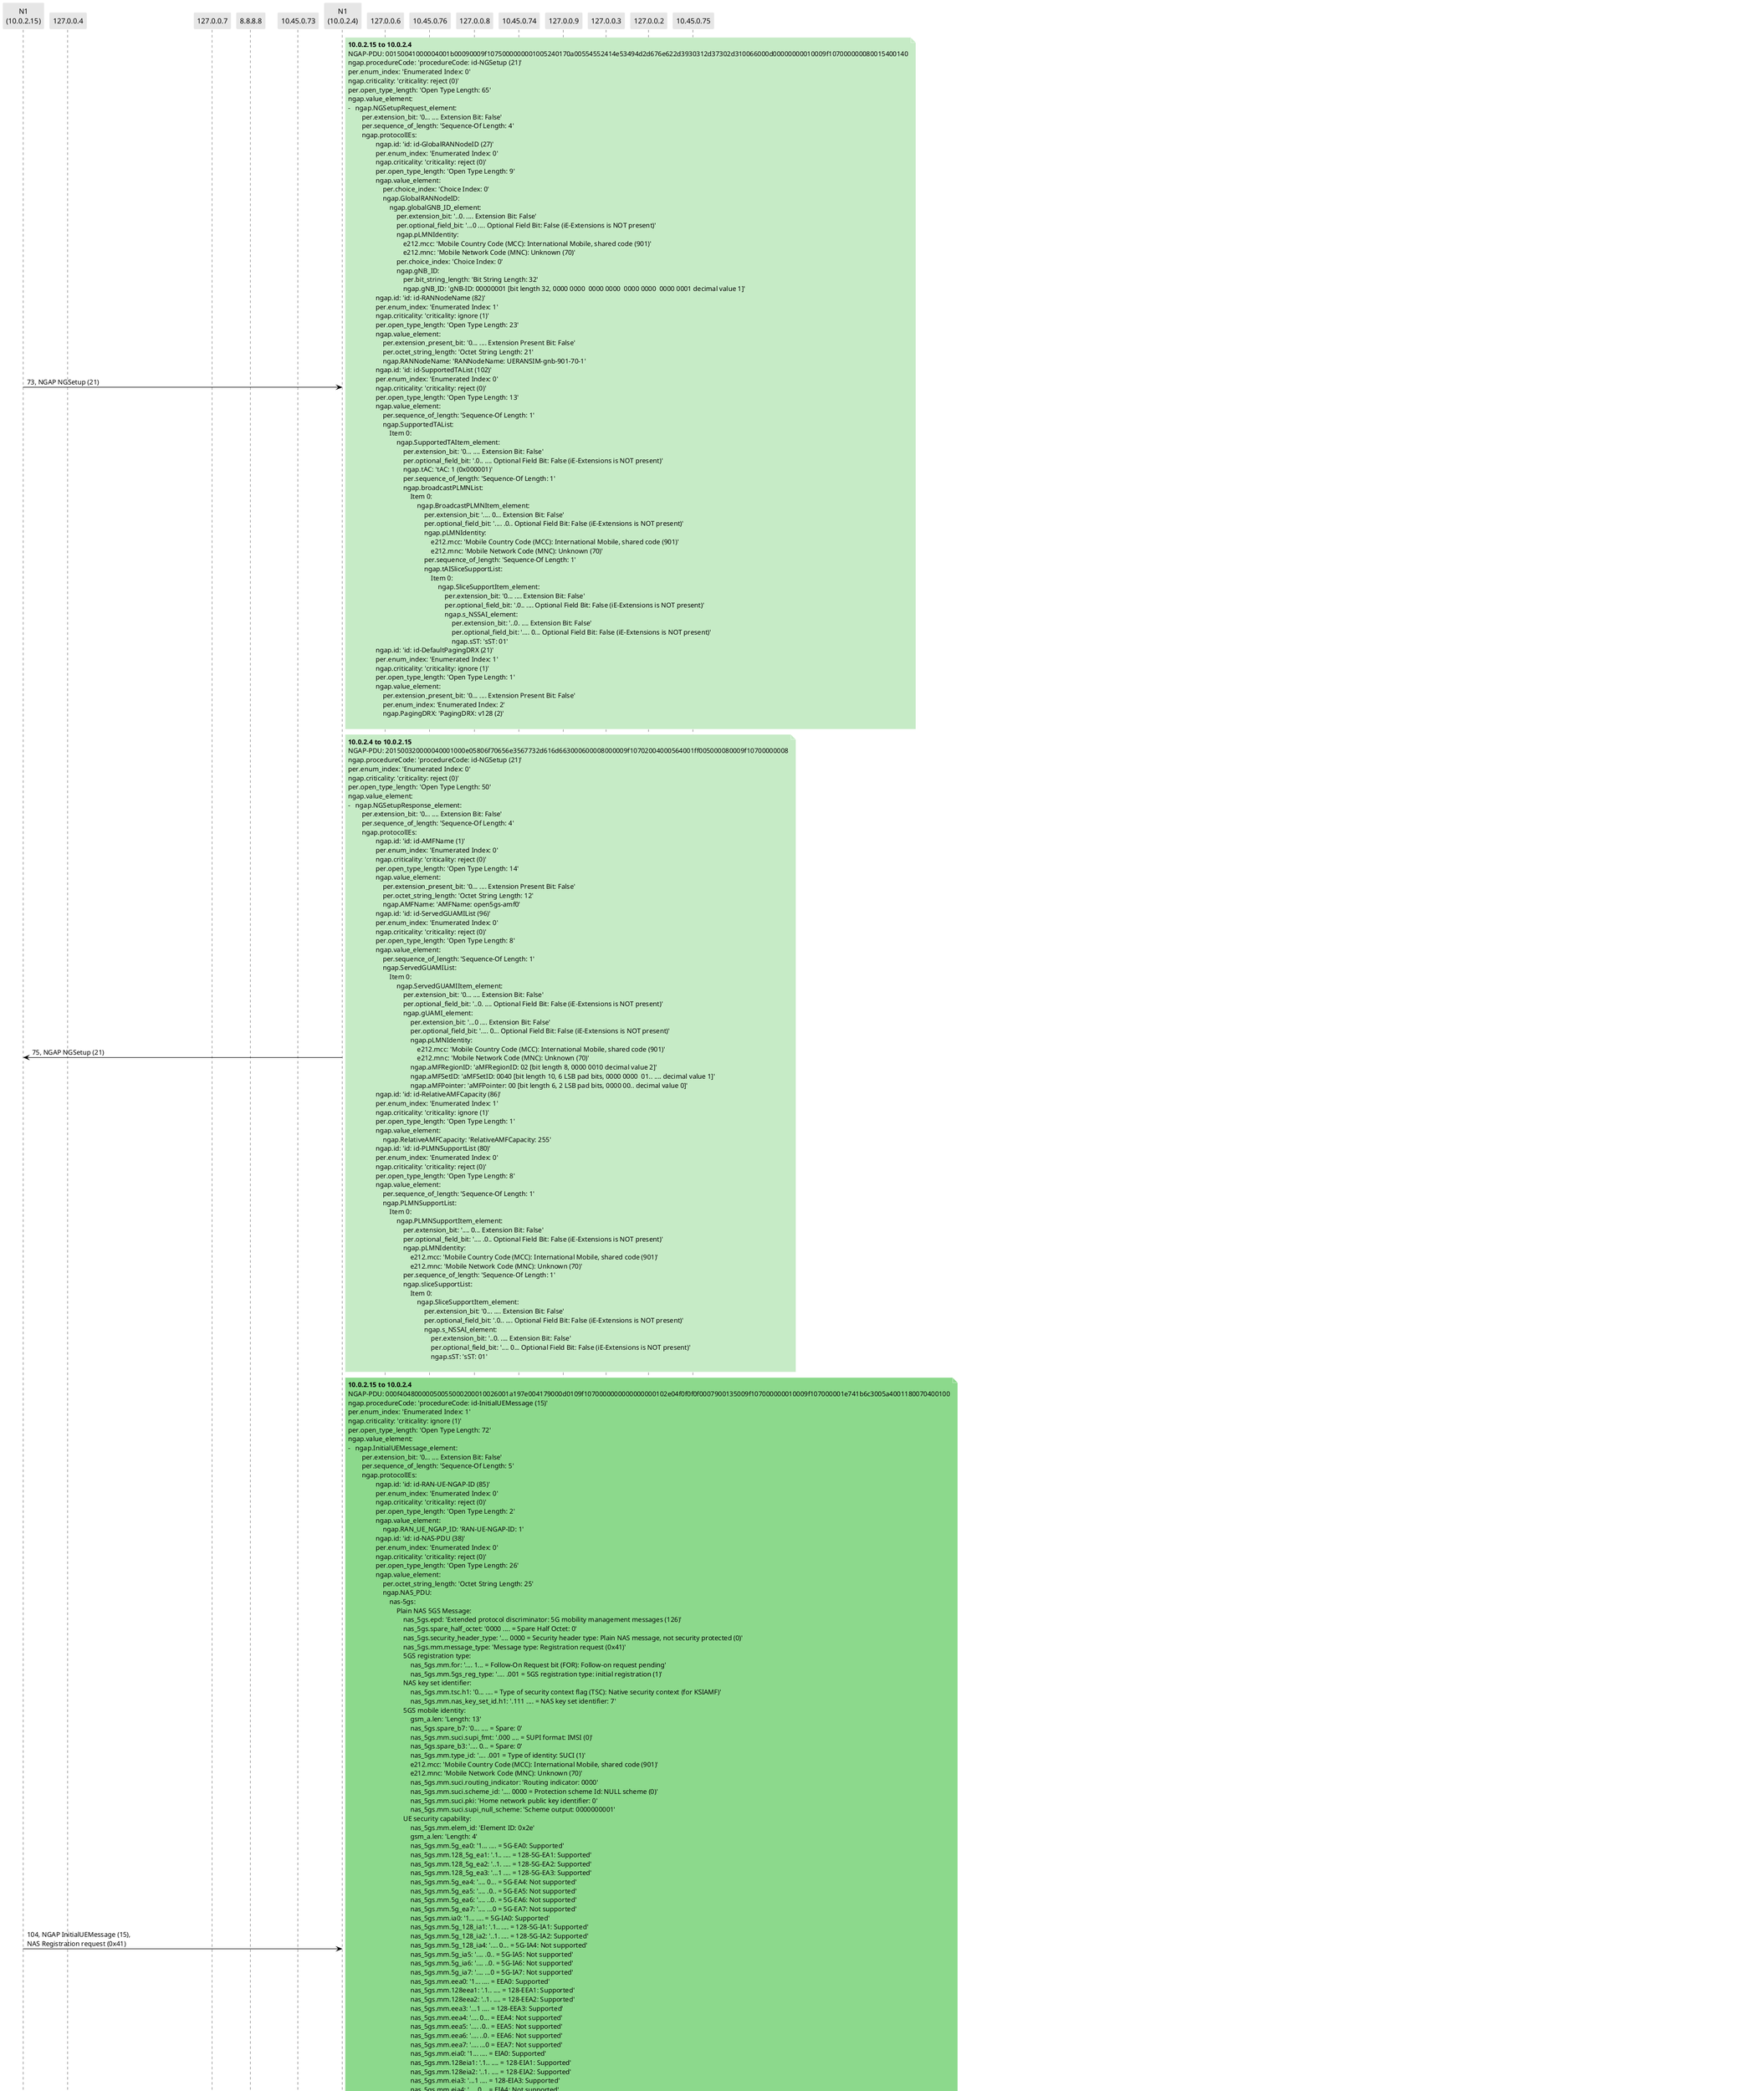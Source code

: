 @startuml
skinparam shadowing false
skinparam NoteBorderColor white
skinparam sequence {
    ArrowColor black
    LifeLineBorderColor black
    LifeLineBackgroundColor black
    ParticipantBorderColor white
    ParticipantBackgroundColor #e6e6e6
}
participant "N1\n(10.0.2.15)" as 10.0.2.15
participant "127.0.0.4"
participant "127.0.0.7"
participant "8.8.8.8"
participant "10.45.0.73"
participant "N1\n(10.0.2.4)" as 10.0.2.4
participant "127.0.0.6"
participant "10.45.0.76"
participant "127.0.0.8"
participant "10.45.0.74"
participant "127.0.0.9"
participant "127.0.0.3"
participant "127.0.0.2"
participant "10.45.0.75"

"10.0.2.15" -> "10.0.2.4": 73, NGAP NGSetup (21)

note right #c6ebc6
**10.0.2.15 to 10.0.2.4**
NGAP-PDU: 00150041000004001b00090009f1075000000001005240170a00554552414e53494d2d676e622d3930312d37302d310066000d00000000010009f107000000080015400140
ngap.procedureCode: 'procedureCode: id-NGSetup (21)'
per.enum_index: 'Enumerated Index: 0'
ngap.criticality: 'criticality: reject (0)'
per.open_type_length: 'Open Type Length: 65'
ngap.value_element:
-   ngap.NGSetupRequest_element:
        per.extension_bit: '0... .... Extension Bit: False'
        per.sequence_of_length: 'Sequence-Of Length: 4'
        ngap.protocolIEs:
            'Item 0: id-GlobalRANNodeID':
                ngap.id: 'id: id-GlobalRANNodeID (27)'
                per.enum_index: 'Enumerated Index: 0'
                ngap.criticality: 'criticality: reject (0)'
                per.open_type_length: 'Open Type Length: 9'
                ngap.value_element:
                    per.choice_index: 'Choice Index: 0'
                    ngap.GlobalRANNodeID:
                        ngap.globalGNB_ID_element:
                            per.extension_bit: '..0. .... Extension Bit: False'
                            per.optional_field_bit: '...0 .... Optional Field Bit: False (iE-Extensions is NOT present)'
                            ngap.pLMNIdentity:
                                e212.mcc: 'Mobile Country Code (MCC): International Mobile, shared code (901)'
                                e212.mnc: 'Mobile Network Code (MNC): Unknown (70)'
                            per.choice_index: 'Choice Index: 0'
                            ngap.gNB_ID:
                                per.bit_string_length: 'Bit String Length: 32'
                                ngap.gNB_ID: 'gNB-ID: 00000001 [bit length 32, 0000 0000  0000 0000  0000 0000  0000 0001 decimal value 1]'
            'Item 1: id-RANNodeName':
                ngap.id: 'id: id-RANNodeName (82)'
                per.enum_index: 'Enumerated Index: 1'
                ngap.criticality: 'criticality: ignore (1)'
                per.open_type_length: 'Open Type Length: 23'
                ngap.value_element:
                    per.extension_present_bit: '0... .... Extension Present Bit: False'
                    per.octet_string_length: 'Octet String Length: 21'
                    ngap.RANNodeName: 'RANNodeName: UERANSIM-gnb-901-70-1'
            'Item 2: id-SupportedTAList':
                ngap.id: 'id: id-SupportedTAList (102)'
                per.enum_index: 'Enumerated Index: 0'
                ngap.criticality: 'criticality: reject (0)'
                per.open_type_length: 'Open Type Length: 13'
                ngap.value_element:
                    per.sequence_of_length: 'Sequence-Of Length: 1'
                    ngap.SupportedTAList:
                        Item 0:
                            ngap.SupportedTAItem_element:
                                per.extension_bit: '0... .... Extension Bit: False'
                                per.optional_field_bit: '.0.. .... Optional Field Bit: False (iE-Extensions is NOT present)'
                                ngap.tAC: 'tAC: 1 (0x000001)'
                                per.sequence_of_length: 'Sequence-Of Length: 1'
                                ngap.broadcastPLMNList:
                                    Item 0:
                                        ngap.BroadcastPLMNItem_element:
                                            per.extension_bit: '.... 0... Extension Bit: False'
                                            per.optional_field_bit: '.... .0.. Optional Field Bit: False (iE-Extensions is NOT present)'
                                            ngap.pLMNIdentity:
                                                e212.mcc: 'Mobile Country Code (MCC): International Mobile, shared code (901)'
                                                e212.mnc: 'Mobile Network Code (MNC): Unknown (70)'
                                            per.sequence_of_length: 'Sequence-Of Length: 1'
                                            ngap.tAISliceSupportList:
                                                Item 0:
                                                    ngap.SliceSupportItem_element:
                                                        per.extension_bit: '0... .... Extension Bit: False'
                                                        per.optional_field_bit: '.0.. .... Optional Field Bit: False (iE-Extensions is NOT present)'
                                                        ngap.s_NSSAI_element:
                                                            per.extension_bit: '..0. .... Extension Bit: False'
                                                            per.optional_field_bit: '.... 0... Optional Field Bit: False (iE-Extensions is NOT present)'
                                                            ngap.sST: 'sST: 01'
            'Item 3: id-DefaultPagingDRX':
                ngap.id: 'id: id-DefaultPagingDRX (21)'
                per.enum_index: 'Enumerated Index: 1'
                ngap.criticality: 'criticality: ignore (1)'
                per.open_type_length: 'Open Type Length: 1'
                ngap.value_element:
                    per.extension_present_bit: '0... .... Extension Present Bit: False'
                    per.enum_index: 'Enumerated Index: 2'
                    ngap.PagingDRX: 'PagingDRX: v128 (2)'

end note

"10.0.2.4" -> "10.0.2.15": 75, NGAP NGSetup (21)

note right #c6ebc6
**10.0.2.4 to 10.0.2.15**
NGAP-PDU: 201500320000040001000e05806f70656e3567732d616d663000600008000009f10702004000564001ff005000080009f10700000008
ngap.procedureCode: 'procedureCode: id-NGSetup (21)'
per.enum_index: 'Enumerated Index: 0'
ngap.criticality: 'criticality: reject (0)'
per.open_type_length: 'Open Type Length: 50'
ngap.value_element:
-   ngap.NGSetupResponse_element:
        per.extension_bit: '0... .... Extension Bit: False'
        per.sequence_of_length: 'Sequence-Of Length: 4'
        ngap.protocolIEs:
            'Item 0: id-AMFName':
                ngap.id: 'id: id-AMFName (1)'
                per.enum_index: 'Enumerated Index: 0'
                ngap.criticality: 'criticality: reject (0)'
                per.open_type_length: 'Open Type Length: 14'
                ngap.value_element:
                    per.extension_present_bit: '0... .... Extension Present Bit: False'
                    per.octet_string_length: 'Octet String Length: 12'
                    ngap.AMFName: 'AMFName: open5gs-amf0'
            'Item 1: id-ServedGUAMIList':
                ngap.id: 'id: id-ServedGUAMIList (96)'
                per.enum_index: 'Enumerated Index: 0'
                ngap.criticality: 'criticality: reject (0)'
                per.open_type_length: 'Open Type Length: 8'
                ngap.value_element:
                    per.sequence_of_length: 'Sequence-Of Length: 1'
                    ngap.ServedGUAMIList:
                        Item 0:
                            ngap.ServedGUAMIItem_element:
                                per.extension_bit: '0... .... Extension Bit: False'
                                per.optional_field_bit: '..0. .... Optional Field Bit: False (iE-Extensions is NOT present)'
                                ngap.gUAMI_element:
                                    per.extension_bit: '...0 .... Extension Bit: False'
                                    per.optional_field_bit: '.... 0... Optional Field Bit: False (iE-Extensions is NOT present)'
                                    ngap.pLMNIdentity:
                                        e212.mcc: 'Mobile Country Code (MCC): International Mobile, shared code (901)'
                                        e212.mnc: 'Mobile Network Code (MNC): Unknown (70)'
                                    ngap.aMFRegionID: 'aMFRegionID: 02 [bit length 8, 0000 0010 decimal value 2]'
                                    ngap.aMFSetID: 'aMFSetID: 0040 [bit length 10, 6 LSB pad bits, 0000 0000  01.. .... decimal value 1]'
                                    ngap.aMFPointer: 'aMFPointer: 00 [bit length 6, 2 LSB pad bits, 0000 00.. decimal value 0]'
            'Item 2: id-RelativeAMFCapacity':
                ngap.id: 'id: id-RelativeAMFCapacity (86)'
                per.enum_index: 'Enumerated Index: 1'
                ngap.criticality: 'criticality: ignore (1)'
                per.open_type_length: 'Open Type Length: 1'
                ngap.value_element:
                    ngap.RelativeAMFCapacity: 'RelativeAMFCapacity: 255'
            'Item 3: id-PLMNSupportList':
                ngap.id: 'id: id-PLMNSupportList (80)'
                per.enum_index: 'Enumerated Index: 0'
                ngap.criticality: 'criticality: reject (0)'
                per.open_type_length: 'Open Type Length: 8'
                ngap.value_element:
                    per.sequence_of_length: 'Sequence-Of Length: 1'
                    ngap.PLMNSupportList:
                        Item 0:
                            ngap.PLMNSupportItem_element:
                                per.extension_bit: '.... 0... Extension Bit: False'
                                per.optional_field_bit: '.... .0.. Optional Field Bit: False (iE-Extensions is NOT present)'
                                ngap.pLMNIdentity:
                                    e212.mcc: 'Mobile Country Code (MCC): International Mobile, shared code (901)'
                                    e212.mnc: 'Mobile Network Code (MNC): Unknown (70)'
                                per.sequence_of_length: 'Sequence-Of Length: 1'
                                ngap.sliceSupportList:
                                    Item 0:
                                        ngap.SliceSupportItem_element:
                                            per.extension_bit: '0... .... Extension Bit: False'
                                            per.optional_field_bit: '.0.. .... Optional Field Bit: False (iE-Extensions is NOT present)'
                                            ngap.s_NSSAI_element:
                                                per.extension_bit: '..0. .... Extension Bit: False'
                                                per.optional_field_bit: '.... 0... Optional Field Bit: False (iE-Extensions is NOT present)'
                                                ngap.sST: 'sST: 01'

end note

"10.0.2.15" -> "10.0.2.4": 104, NGAP InitialUEMessage (15),\nNAS Registration request (0x41)

note right #8cd98c
**10.0.2.15 to 10.0.2.4**
NGAP-PDU: 000f40480000050055000200010026001a197e004179000d0109f1070000000000000000102e04f0f0f0f0007900135009f107000000010009f107000001e741b6c3005a4001180070400100
ngap.procedureCode: 'procedureCode: id-InitialUEMessage (15)'
per.enum_index: 'Enumerated Index: 1'
ngap.criticality: 'criticality: ignore (1)'
per.open_type_length: 'Open Type Length: 72'
ngap.value_element:
-   ngap.InitialUEMessage_element:
        per.extension_bit: '0... .... Extension Bit: False'
        per.sequence_of_length: 'Sequence-Of Length: 5'
        ngap.protocolIEs:
            'Item 0: id-RAN-UE-NGAP-ID':
                ngap.id: 'id: id-RAN-UE-NGAP-ID (85)'
                per.enum_index: 'Enumerated Index: 0'
                ngap.criticality: 'criticality: reject (0)'
                per.open_type_length: 'Open Type Length: 2'
                ngap.value_element:
                    ngap.RAN_UE_NGAP_ID: 'RAN-UE-NGAP-ID: 1'
            'Item 1: id-NAS-PDU':
                ngap.id: 'id: id-NAS-PDU (38)'
                per.enum_index: 'Enumerated Index: 0'
                ngap.criticality: 'criticality: reject (0)'
                per.open_type_length: 'Open Type Length: 26'
                ngap.value_element:
                    per.octet_string_length: 'Octet String Length: 25'
                    ngap.NAS_PDU:
                        nas-5gs:
                            Plain NAS 5GS Message:
                                nas_5gs.epd: 'Extended protocol discriminator: 5G mobility management messages (126)'
                                nas_5gs.spare_half_octet: '0000 .... = Spare Half Octet: 0'
                                nas_5gs.security_header_type: '.... 0000 = Security header type: Plain NAS message, not security protected (0)'
                                nas_5gs.mm.message_type: 'Message type: Registration request (0x41)'
                                5GS registration type:
                                    nas_5gs.mm.for: '.... 1... = Follow-On Request bit (FOR): Follow-on request pending'
                                    nas_5gs.mm.5gs_reg_type: '.... .001 = 5GS registration type: initial registration (1)'
                                NAS key set identifier:
                                    nas_5gs.mm.tsc.h1: '0... .... = Type of security context flag (TSC): Native security context (for KSIAMF)'
                                    nas_5gs.mm.nas_key_set_id.h1: '.111 .... = NAS key set identifier: 7'
                                5GS mobile identity:
                                    gsm_a.len: 'Length: 13'
                                    nas_5gs.spare_b7: '0... .... = Spare: 0'
                                    nas_5gs.mm.suci.supi_fmt: '.000 .... = SUPI format: IMSI (0)'
                                    nas_5gs.spare_b3: '.... 0... = Spare: 0'
                                    nas_5gs.mm.type_id: '.... .001 = Type of identity: SUCI (1)'
                                    e212.mcc: 'Mobile Country Code (MCC): International Mobile, shared code (901)'
                                    e212.mnc: 'Mobile Network Code (MNC): Unknown (70)'
                                    nas_5gs.mm.suci.routing_indicator: 'Routing indicator: 0000'
                                    nas_5gs.mm.suci.scheme_id: '.... 0000 = Protection scheme Id: NULL scheme (0)'
                                    nas_5gs.mm.suci.pki: 'Home network public key identifier: 0'
                                    nas_5gs.mm.suci.supi_null_scheme: 'Scheme output: 0000000001'
                                UE security capability:
                                    nas_5gs.mm.elem_id: 'Element ID: 0x2e'
                                    gsm_a.len: 'Length: 4'
                                    nas_5gs.mm.5g_ea0: '1... .... = 5G-EA0: Supported'
                                    nas_5gs.mm.128_5g_ea1: '.1.. .... = 128-5G-EA1: Supported'
                                    nas_5gs.mm.128_5g_ea2: '..1. .... = 128-5G-EA2: Supported'
                                    nas_5gs.mm.128_5g_ea3: '...1 .... = 128-5G-EA3: Supported'
                                    nas_5gs.mm.5g_ea4: '.... 0... = 5G-EA4: Not supported'
                                    nas_5gs.mm.5g_ea5: '.... .0.. = 5G-EA5: Not supported'
                                    nas_5gs.mm.5g_ea6: '.... ..0. = 5G-EA6: Not supported'
                                    nas_5gs.mm.5g_ea7: '.... ...0 = 5G-EA7: Not supported'
                                    nas_5gs.mm.ia0: '1... .... = 5G-IA0: Supported'
                                    nas_5gs.mm.5g_128_ia1: '.1.. .... = 128-5G-IA1: Supported'
                                    nas_5gs.mm.5g_128_ia2: '..1. .... = 128-5G-IA2: Supported'
                                    nas_5gs.mm.5g_128_ia4: '.... 0... = 5G-IA4: Not supported'
                                    nas_5gs.mm.5g_ia5: '.... .0.. = 5G-IA5: Not supported'
                                    nas_5gs.mm.5g_ia6: '.... ..0. = 5G-IA6: Not supported'
                                    nas_5gs.mm.5g_ia7: '.... ...0 = 5G-IA7: Not supported'
                                    nas_5gs.mm.eea0: '1... .... = EEA0: Supported'
                                    nas_5gs.mm.128eea1: '.1.. .... = 128-EEA1: Supported'
                                    nas_5gs.mm.128eea2: '..1. .... = 128-EEA2: Supported'
                                    nas_5gs.mm.eea3: '...1 .... = 128-EEA3: Supported'
                                    nas_5gs.mm.eea4: '.... 0... = EEA4: Not supported'
                                    nas_5gs.mm.eea5: '.... .0.. = EEA5: Not supported'
                                    nas_5gs.mm.eea6: '.... ..0. = EEA6: Not supported'
                                    nas_5gs.mm.eea7: '.... ...0 = EEA7: Not supported'
                                    nas_5gs.mm.eia0: '1... .... = EIA0: Supported'
                                    nas_5gs.mm.128eia1: '.1.. .... = 128-EIA1: Supported'
                                    nas_5gs.mm.128eia2: '..1. .... = 128-EIA2: Supported'
                                    nas_5gs.mm.eia3: '...1 .... = 128-EIA3: Supported'
                                    nas_5gs.mm.eia4: '.... 0... = EIA4: Not supported'
                                    nas_5gs.mm.eia5: '.... .0.. = EIA5: Not supported'
                                    nas_5gs.mm.eia6: '.... ..0. = EIA6: Not supported'
                                    nas_5gs.mm.eia7: '.... ...0 = EIA7: Not supported'
            'Item 2: id-UserLocationInformation':
                ngap.id: 'id: id-UserLocationInformation (121)'
                per.enum_index: 'Enumerated Index: 0'
                ngap.criticality: 'criticality: reject (0)'
                per.open_type_length: 'Open Type Length: 19'
                ngap.value_element:
                    per.choice_index: 'Choice Index: 1'
                    ngap.UserLocationInformation:
                        ngap.userLocationInformationNR_element:
                            per.extension_bit: '..0. .... Extension Bit: False'
                            per.optional_field_bit: '.... 0... Optional Field Bit: False (iE-Extensions is NOT present)'
                            ngap.nR_CGI_element:
                                per.extension_bit: '.... .0.. Extension Bit: False'
                                per.optional_field_bit: '.... ..0. Optional Field Bit: False (iE-Extensions is NOT present)'
                                ngap.pLMNIdentity:
                                    e212.mcc: 'Mobile Country Code (MCC): International Mobile, shared code (901)'
                                    e212.mnc: 'Mobile Network Code (MNC): Unknown (70)'
                                ngap.NRCellIdentity: 'nRCellIdentity: 0x0000000010'
                            ngap.tAI_element:
                                per.extension_bit: '.... 0... Extension Bit: False'
                                per.optional_field_bit: '.... .0.. Optional Field Bit: False (iE-Extensions is NOT present)'
                                ngap.pLMNIdentity:
                                    e212.mcc: 'Mobile Country Code (MCC): International Mobile, shared code (901)'
                                    e212.mnc: 'Mobile Network Code (MNC): Unknown (70)'
                                ngap.tAC: 'tAC: 1 (0x000001)'
                            ngap.timeStamp: 'timeStamp: e741b6c3 (Dec 12, 2022 14:18:43 UTC)'
            'Item 3: id-RRCEstablishmentCause':
                ngap.id: 'id: id-RRCEstablishmentCause (90)'
                per.enum_index: 'Enumerated Index: 1'
                ngap.criticality: 'criticality: ignore (1)'
                per.open_type_length: 'Open Type Length: 1'
                ngap.value_element:
                    per.extension_present_bit: '0... .... Extension Present Bit: False'
                    per.enum_index: 'Enumerated Index: 3'
                    ngap.RRCEstablishmentCause: 'RRCEstablishmentCause: mo-Signalling (3)'
            'Item 4: id-UEContextRequest':
                ngap.id: 'id: id-UEContextRequest (112)'
                per.enum_index: 'Enumerated Index: 1'
                ngap.criticality: 'criticality: ignore (1)'
                per.open_type_length: 'Open Type Length: 1'
                ngap.value_element:
                    per.extension_present_bit: '0... .... Extension Present Bit: False'
                    per.enum_index: 'Enumerated Index: 0'
                    ngap.UEContextRequest: 'UEContextRequest: requested (0)'

end note

"10.0.2.4" -> "10.0.2.15": 183, NGAP DownlinkNASTransport (4),\nNAS Authentication request (0x56)

note right #8cd98c
**10.0.2.4 to 10.0.2.15**
NGAP-PDU: 0004403e000003000a000200010055000200010026002b2a7e0056000200002185382487d653ed60236426d2bf2926b6201087a37f99895280005c2e48e6924211eb
ngap.procedureCode: 'procedureCode: id-DownlinkNASTransport (4)'
per.enum_index: 'Enumerated Index: 1'
ngap.criticality: 'criticality: ignore (1)'
per.open_type_length: 'Open Type Length: 62'
ngap.value_element:
-   ngap.DownlinkNASTransport_element:
        per.extension_bit: '0... .... Extension Bit: False'
        per.sequence_of_length: 'Sequence-Of Length: 3'
        ngap.protocolIEs:
            'Item 0: id-AMF-UE-NGAP-ID':
                ngap.id: 'id: id-AMF-UE-NGAP-ID (10)'
                per.enum_index: 'Enumerated Index: 0'
                ngap.criticality: 'criticality: reject (0)'
                per.open_type_length: 'Open Type Length: 2'
                ngap.value_element:
                    ngap.AMF_UE_NGAP_ID: 'AMF-UE-NGAP-ID: 1'
            'Item 1: id-RAN-UE-NGAP-ID':
                ngap.id: 'id: id-RAN-UE-NGAP-ID (85)'
                per.enum_index: 'Enumerated Index: 0'
                ngap.criticality: 'criticality: reject (0)'
                per.open_type_length: 'Open Type Length: 2'
                ngap.value_element:
                    ngap.RAN_UE_NGAP_ID: 'RAN-UE-NGAP-ID: 1'
            'Item 2: id-NAS-PDU':
                ngap.id: 'id: id-NAS-PDU (38)'
                per.enum_index: 'Enumerated Index: 0'
                ngap.criticality: 'criticality: reject (0)'
                per.open_type_length: 'Open Type Length: 43'
                ngap.value_element:
                    per.octet_string_length: 'Octet String Length: 42'
                    ngap.NAS_PDU:
                        nas-5gs:
                            Plain NAS 5GS Message:
                                nas_5gs.epd: 'Extended protocol discriminator: 5G mobility management messages (126)'
                                nas_5gs.spare_half_octet: '0000 .... = Spare Half Octet: 0'
                                nas_5gs.security_header_type: '.... 0000 = Security header type: Plain NAS message, not security protected (0)'
                                nas_5gs.mm.message_type: 'Message type: Authentication request (0x56)'
                                NAS key set identifier - ngKSI:
                                    nas_5gs.mm.tsc: '.... 0... = Type of security context flag (TSC): Native security context (for KSIAMF)'
                                    nas_5gs.mm.nas_key_set_id: '.... .000 = NAS key set identifier: 0'
                                ABBA:
                                    gsm_a.len: 'Length: 2'
                                    nas_5gs.mm.abba_contents: 'ABBA Contents: 0x0000'
                                Authentication Parameter RAND - 5G authentication challenge:
                                    gsm_a.dtap.elem_id: 'Element ID: 0x21'
                                    gsm_a.dtap.rand: 'RAND value: 85382487d653ed60236426d2bf2926b6'
                                Authentication Parameter AUTN (UMTS and EPS authentication challenge) - 5G authentication challenge:
                                    gsm_a.dtap.elem_id: 'Element ID: 0x20'
                                    gsm_a.len: 'Length: 16'
                                    gsm_a.dtap.autn:
                                        gsm_a.dtap.autn.sqn_xor_ak: 'SQN xor AK: 87a37f998952'
                                        gsm_a.dtap.autn.amf: 'AMF: 8000'
                                        gsm_a.dtap.autn.mac: 'MAC: 5c2e48e6924211eb'

end note

"10.0.2.15" -> "10.0.2.4": 184, NGAP UplinkNASTransport (46),\nNAS Authentication response (0x57)

note right #c6ebc6
**10.0.2.15 to 10.0.2.4**
NGAP-PDU: 002e4040000004000a0002000100550002000100260016157e00572d10bf802dc93ee8372c8ae47ed361e8ef41007940135009f107000000010009f107000001e741b6c3
ngap.procedureCode: 'procedureCode: id-UplinkNASTransport (46)'
per.enum_index: 'Enumerated Index: 1'
ngap.criticality: 'criticality: ignore (1)'
per.open_type_length: 'Open Type Length: 64'
ngap.value_element:
-   ngap.UplinkNASTransport_element:
        per.extension_bit: '0... .... Extension Bit: False'
        per.sequence_of_length: 'Sequence-Of Length: 4'
        ngap.protocolIEs:
            'Item 0: id-AMF-UE-NGAP-ID':
                ngap.id: 'id: id-AMF-UE-NGAP-ID (10)'
                per.enum_index: 'Enumerated Index: 0'
                ngap.criticality: 'criticality: reject (0)'
                per.open_type_length: 'Open Type Length: 2'
                ngap.value_element:
                    ngap.AMF_UE_NGAP_ID: 'AMF-UE-NGAP-ID: 1'
            'Item 1: id-RAN-UE-NGAP-ID':
                ngap.id: 'id: id-RAN-UE-NGAP-ID (85)'
                per.enum_index: 'Enumerated Index: 0'
                ngap.criticality: 'criticality: reject (0)'
                per.open_type_length: 'Open Type Length: 2'
                ngap.value_element:
                    ngap.RAN_UE_NGAP_ID: 'RAN-UE-NGAP-ID: 1'
            'Item 2: id-NAS-PDU':
                ngap.id: 'id: id-NAS-PDU (38)'
                per.enum_index: 'Enumerated Index: 0'
                ngap.criticality: 'criticality: reject (0)'
                per.open_type_length: 'Open Type Length: 22'
                ngap.value_element:
                    per.octet_string_length: 'Octet String Length: 21'
                    ngap.NAS_PDU:
                        nas-5gs:
                            Plain NAS 5GS Message:
                                nas_5gs.epd: 'Extended protocol discriminator: 5G mobility management messages (126)'
                                nas_5gs.spare_half_octet: '0000 .... = Spare Half Octet: 0'
                                nas_5gs.security_header_type: '.... 0000 = Security header type: Plain NAS message, not security protected (0)'
                                nas_5gs.mm.message_type: 'Message type: Authentication response (0x57)'
                                Authentication response parameter:
                                    nas_eps.emm.elem_id: 'Element ID: 0x2d'
                                    gsm_a.len: 'Length: 16'
                                    nas_eps.emm.res: 'RES: bf802dc93ee8372c8ae47ed361e8ef41'
            'Item 3: id-UserLocationInformation':
                ngap.id: 'id: id-UserLocationInformation (121)'
                per.enum_index: 'Enumerated Index: 1'
                ngap.criticality: 'criticality: ignore (1)'
                per.open_type_length: 'Open Type Length: 19'
                ngap.value_element:
                    per.choice_index: 'Choice Index: 1'
                    ngap.UserLocationInformation:
                        ngap.userLocationInformationNR_element:
                            per.extension_bit: '..0. .... Extension Bit: False'
                            per.optional_field_bit: '.... 0... Optional Field Bit: False (iE-Extensions is NOT present)'
                            ngap.nR_CGI_element:
                                per.extension_bit: '.... .0.. Extension Bit: False'
                                per.optional_field_bit: '.... ..0. Optional Field Bit: False (iE-Extensions is NOT present)'
                                ngap.pLMNIdentity:
                                    e212.mcc: 'Mobile Country Code (MCC): International Mobile, shared code (901)'
                                    e212.mnc: 'Mobile Network Code (MNC): Unknown (70)'
                                ngap.NRCellIdentity: 'nRCellIdentity: 0x0000000010'
                            ngap.tAI_element:
                                per.extension_bit: '.... 0... Extension Bit: False'
                                per.optional_field_bit: '.... .0.. Optional Field Bit: False (iE-Extensions is NOT present)'
                                ngap.pLMNIdentity:
                                    e212.mcc: 'Mobile Country Code (MCC): International Mobile, shared code (901)'
                                    e212.mnc: 'Mobile Network Code (MNC): Unknown (70)'
                                ngap.tAC: 'tAC: 1 (0x000001)'
                            ngap.timeStamp: 'timeStamp: e741b6c3 (Dec 12, 2022 14:18:43 UTC)'

end note

"10.0.2.4" -> "10.0.2.15": 210, NGAP DownlinkNASTransport (4),\nNAS Security mode command (0x5d)

note right #c6ebc6
**10.0.2.4 to 10.0.2.15**
NGAP-PDU: 00044029000003000a0002000100550002000100260016157e033f84c74b007e005d020004f0f0f0f0e1360102
ngap.procedureCode: 'procedureCode: id-DownlinkNASTransport (4)'
per.enum_index: 'Enumerated Index: 1'
ngap.criticality: 'criticality: ignore (1)'
per.open_type_length: 'Open Type Length: 41'
ngap.value_element:
-   ngap.DownlinkNASTransport_element:
        per.extension_bit: '0... .... Extension Bit: False'
        per.sequence_of_length: 'Sequence-Of Length: 3'
        ngap.protocolIEs:
            'Item 0: id-AMF-UE-NGAP-ID':
                ngap.id: 'id: id-AMF-UE-NGAP-ID (10)'
                per.enum_index: 'Enumerated Index: 0'
                ngap.criticality: 'criticality: reject (0)'
                per.open_type_length: 'Open Type Length: 2'
                ngap.value_element:
                    ngap.AMF_UE_NGAP_ID: 'AMF-UE-NGAP-ID: 1'
            'Item 1: id-RAN-UE-NGAP-ID':
                ngap.id: 'id: id-RAN-UE-NGAP-ID (85)'
                per.enum_index: 'Enumerated Index: 0'
                ngap.criticality: 'criticality: reject (0)'
                per.open_type_length: 'Open Type Length: 2'
                ngap.value_element:
                    ngap.RAN_UE_NGAP_ID: 'RAN-UE-NGAP-ID: 1'
            'Item 2: id-NAS-PDU':
                ngap.id: 'id: id-NAS-PDU (38)'
                per.enum_index: 'Enumerated Index: 0'
                ngap.criticality: 'criticality: reject (0)'
                per.open_type_length: 'Open Type Length: 22'
                ngap.value_element:
                    per.octet_string_length: 'Octet String Length: 21'
                    ngap.NAS_PDU:
                        nas-5gs:
                            Security protected NAS 5GS message:
                                nas_5gs.epd: 'Extended protocol discriminator: 5G mobility management messages (126)'
                                nas_5gs.spare_half_octet: '0000 .... = Spare Half Octet: 0'
                                nas_5gs.security_header_type: '.... 0011 = Security header type: Integrity protected with new 5GS security context (3)'
                                nas_5gs.msg_auth_code: 'Message authentication code: 0x3f84c74b'
                                nas_5gs.seq_no: 'Sequence number: 0'
                            Plain NAS 5GS Message:
                                nas_5gs.epd: 'Extended protocol discriminator: 5G mobility management messages (126)'
                                nas_5gs.spare_half_octet: '0000 .... = Spare Half Octet: 0'
                                nas_5gs.security_header_type: '.... 0000 = Security header type: Plain NAS message, not security protected (0)'
                                nas_5gs.mm.message_type: 'Message type: Security mode command (0x5d)'
                                NAS security algorithms:
                                    nas_5gs.mm.nas_sec_algo_enc: '0000 .... = Type of ciphering algorithm: 5G-EA0 (null ciphering algorithm) (0)'
                                    nas_5gs.mm.nas_sec_algo_ip: '.... 0010 = Type of integrity protection algorithm: 128-5G-IA2 (2)'
                                NAS key set identifier - ngKSI:
                                    nas_5gs.mm.tsc: '.... 0... = Type of security context flag (TSC): Native security context (for KSIAMF)'
                                    nas_5gs.mm.nas_key_set_id: '.... .000 = NAS key set identifier: 0'
                                UE security capability - Replayed UE security capabilities:
                                    gsm_a.len: 'Length: 4'
                                    nas_5gs.mm.5g_ea0: '1... .... = 5G-EA0: Supported'
                                    nas_5gs.mm.128_5g_ea1: '.1.. .... = 128-5G-EA1: Supported'
                                    nas_5gs.mm.128_5g_ea2: '..1. .... = 128-5G-EA2: Supported'
                                    nas_5gs.mm.128_5g_ea3: '...1 .... = 128-5G-EA3: Supported'
                                    nas_5gs.mm.5g_ea4: '.... 0... = 5G-EA4: Not supported'
                                    nas_5gs.mm.5g_ea5: '.... .0.. = 5G-EA5: Not supported'
                                    nas_5gs.mm.5g_ea6: '.... ..0. = 5G-EA6: Not supported'
                                    nas_5gs.mm.5g_ea7: '.... ...0 = 5G-EA7: Not supported'
                                    nas_5gs.mm.ia0: '1... .... = 5G-IA0: Supported'
                                    nas_5gs.mm.5g_128_ia1: '.1.. .... = 128-5G-IA1: Supported'
                                    nas_5gs.mm.5g_128_ia2: '..1. .... = 128-5G-IA2: Supported'
                                    nas_5gs.mm.5g_128_ia4: '.... 0... = 5G-IA4: Not supported'
                                    nas_5gs.mm.5g_ia5: '.... .0.. = 5G-IA5: Not supported'
                                    nas_5gs.mm.5g_ia6: '.... ..0. = 5G-IA6: Not supported'
                                    nas_5gs.mm.5g_ia7: '.... ...0 = 5G-IA7: Not supported'
                                    nas_5gs.mm.eea0: '1... .... = EEA0: Supported'
                                    nas_5gs.mm.128eea1: '.1.. .... = 128-EEA1: Supported'
                                    nas_5gs.mm.128eea2: '..1. .... = 128-EEA2: Supported'
                                    nas_5gs.mm.eea3: '...1 .... = 128-EEA3: Supported'
                                    nas_5gs.mm.eea4: '.... 0... = EEA4: Not supported'
                                    nas_5gs.mm.eea5: '.... .0.. = EEA5: Not supported'
                                    nas_5gs.mm.eea6: '.... ..0. = EEA6: Not supported'
                                    nas_5gs.mm.eea7: '.... ...0 = EEA7: Not supported'
                                    nas_5gs.mm.eia0: '1... .... = EIA0: Supported'
                                    nas_5gs.mm.128eia1: '.1.. .... = 128-EIA1: Supported'
                                    nas_5gs.mm.128eia2: '..1. .... = 128-EIA2: Supported'
                                    nas_5gs.mm.eia3: '...1 .... = 128-EIA3: Supported'
                                    nas_5gs.mm.eia4: '.... 0... = EIA4: Not supported'
                                    nas_5gs.mm.eia5: '.... .0.. = EIA5: Not supported'
                                    nas_5gs.mm.eia6: '.... ..0. = EIA6: Not supported'
                                    nas_5gs.mm.eia7: '.... ...0 = EIA7: Not supported'
                                IMEISV request:
                                    gsm_a.common.elem_id: '1110 .... = Element ID: 0xe-'
                                    nas_eps.spare_bits: '.... 0... = Spare bit(s): 0x00'
                                    nas_eps.emm.imeisv_req: '.... .001 = IMEISV request: IMEISV requested (1)'
                                Additional 5G security information:
                                    nas_5gs.mm.elem_id: 'Element ID: 0x36'
                                    gsm_a.len: 'Length: 1'
                                    nas_5gs.spare_b3: '.... 0... = Spare: 0'
                                    nas_5gs.spare_b2: '.... .0.. = Spare: 0'
                                    nas_5gs.mm.rinmr: '.... ..1. = Retransmission of initial NAS message request(RINMR): Requested'
                                    nas_5gs.mm.hdp: '.... ...0 = Horizontal derivation parameter (HDP): Not required'

end note

"10.0.2.15" -> "10.0.2.4": 211, NGAP UplinkNASTransport (46),\nNAS Security mode complete (0x5e),\nNAS Registration request (0x41)

note right #8cd98c
**10.0.2.15 to 10.0.2.4**
NGAP-PDU: 002e4067000004000a000200010055000200010026003d3c7e04bb02c643007e005e7700094573806121856151f17100237e004179000d0109f1070000000000000000101001002e04f0f0f0f02f020101530100007940135009f107000000010009f107000001e741b6c3
ngap.procedureCode: 'procedureCode: id-UplinkNASTransport (46)'
per.enum_index: 'Enumerated Index: 1'
ngap.criticality: 'criticality: ignore (1)'
per.open_type_length: 'Open Type Length: 103'
ngap.value_element:
-   ngap.UplinkNASTransport_element:
        per.extension_bit: '0... .... Extension Bit: False'
        per.sequence_of_length: 'Sequence-Of Length: 4'
        ngap.protocolIEs:
            'Item 0: id-AMF-UE-NGAP-ID':
                ngap.id: 'id: id-AMF-UE-NGAP-ID (10)'
                per.enum_index: 'Enumerated Index: 0'
                ngap.criticality: 'criticality: reject (0)'
                per.open_type_length: 'Open Type Length: 2'
                ngap.value_element:
                    ngap.AMF_UE_NGAP_ID: 'AMF-UE-NGAP-ID: 1'
            'Item 1: id-RAN-UE-NGAP-ID':
                ngap.id: 'id: id-RAN-UE-NGAP-ID (85)'
                per.enum_index: 'Enumerated Index: 0'
                ngap.criticality: 'criticality: reject (0)'
                per.open_type_length: 'Open Type Length: 2'
                ngap.value_element:
                    ngap.RAN_UE_NGAP_ID: 'RAN-UE-NGAP-ID: 1'
            'Item 2: id-NAS-PDU':
                ngap.id: 'id: id-NAS-PDU (38)'
                per.enum_index: 'Enumerated Index: 0'
                ngap.criticality: 'criticality: reject (0)'
                per.open_type_length: 'Open Type Length: 61'
                ngap.value_element:
                    per.octet_string_length: 'Octet String Length: 60'
                    ngap.NAS_PDU:
                        nas-5gs:
                            Security protected NAS 5GS message:
                                nas_5gs.epd: 'Extended protocol discriminator: 5G mobility management messages (126)'
                                nas_5gs.spare_half_octet: '0000 .... = Spare Half Octet: 0'
                                nas_5gs.security_header_type: '.... 0100 = Security header type: Integrity protected and ciphered with new 5GS security context (4)'
                                nas_5gs.msg_auth_code: 'Message authentication code: 0xbb02c643'
                                nas_5gs.seq_no: 'Sequence number: 0'
                            Plain NAS 5GS Message:
                                nas_5gs.epd: 'Extended protocol discriminator: 5G mobility management messages (126)'
                                nas_5gs.spare_half_octet: '0000 .... = Spare Half Octet: 0'
                                nas_5gs.security_header_type: '.... 0000 = Security header type: Plain NAS message, not security protected (0)'
                                nas_5gs.mm.message_type: 'Message type: Security mode complete (0x5e)'
                                5GS mobile identity:
                                    nas_5gs.mm.elem_id: 'Element ID: 0x77'
                                    gsm_a.len: 'Length: 9'
                                    nas_5gs.mm.odd_even: '.... 0... = Odd/even indication: Even number of identity digits'
                                    nas_5gs.mm.type_id: '.... .101 = Type of identity: IMEISV (5)'
                                    nas_5gs.mm.imeisv: 'IMEISV: 4370816125816151'
                                NAS message container:
                                    nas_5gs.mm.elem_id: 'Element ID: 0x71'
                                    gsm_a.len: 'Length: 35'
                                    nas-5gs:
                                        Plain NAS 5GS Message:
                                            nas_5gs.epd: 'Extended protocol discriminator: 5G mobility management messages (126)'
                                            nas_5gs.spare_half_octet: '0000 .... = Spare Half Octet: 0'
                                            nas_5gs.security_header_type: '.... 0000 = Security header type: Plain NAS message, not security protected (0)'
                                            nas_5gs.mm.message_type: 'Message type: Registration request (0x41)'
                                            5GS registration type:
                                                nas_5gs.mm.for: '.... 1... = Follow-On Request bit (FOR): Follow-on request pending'
                                                nas_5gs.mm.5gs_reg_type: '.... .001 = 5GS registration type: initial registration (1)'
                                            NAS key set identifier:
                                                nas_5gs.mm.tsc.h1: '0... .... = Type of security context flag (TSC): Native security context (for KSIAMF)'
                                                nas_5gs.mm.nas_key_set_id.h1: '.111 .... = NAS key set identifier: 7'
                                            5GS mobile identity:
                                                gsm_a.len: 'Length: 13'
                                                nas_5gs.spare_b7: '0... .... = Spare: 0'
                                                nas_5gs.mm.suci.supi_fmt: '.000 .... = SUPI format: IMSI (0)'
                                                nas_5gs.spare_b3: '.... 0... = Spare: 0'
                                                nas_5gs.mm.type_id: '.... .001 = Type of identity: SUCI (1)'
                                                e212.mcc: 'Mobile Country Code (MCC): International Mobile, shared code (901)'
                                                e212.mnc: 'Mobile Network Code (MNC): Unknown (70)'
                                                nas_5gs.mm.suci.routing_indicator: 'Routing indicator: 0000'
                                                nas_5gs.mm.suci.scheme_id: '.... 0000 = Protection scheme Id: NULL scheme (0)'
                                                nas_5gs.mm.suci.pki: 'Home network public key identifier: 0'
                                                nas_5gs.mm.suci.supi_null_scheme: 'Scheme output: 0000000001'
                                            5GMM capability:
                                                nas_5gs.mm.elem_id: 'Element ID: 0x10'
                                                gsm_a.len: 'Length: 1'
                                                nas_5gs.spare_b7: '0... .... = Spare: 0'
                                                nas_5gs.spare_b6: '.0.. .... = Spare: 0'
                                                nas_5gs.spare_b5: '..0. .... = Spare: 0'
                                                nas_5gs.spare_b4: '...0 .... = Spare: 0'
                                                nas_5gs.spare_b3: '.... 0... = Spare: 0'
                                                nas_5gs.mm.lpp_cap_b2: '.... .0.. = LTE Positioning Protocol (LPP) capability: Not Requested'
                                                nas_5gs.mm.ho_attach_b1: '.... ..0. = HO attach: Not supported'
                                                nas_5gs.mm.s1_mode_b0: '.... ...0 = S1 mode: Not Requested'
                                            UE security capability:
                                                nas_5gs.mm.elem_id: 'Element ID: 0x2e'
                                                gsm_a.len: 'Length: 4'
                                                nas_5gs.mm.5g_ea0: '1... .... = 5G-EA0: Supported'
                                                nas_5gs.mm.128_5g_ea1: '.1.. .... = 128-5G-EA1: Supported'
                                                nas_5gs.mm.128_5g_ea2: '..1. .... = 128-5G-EA2: Supported'
                                                nas_5gs.mm.128_5g_ea3: '...1 .... = 128-5G-EA3: Supported'
                                                nas_5gs.mm.5g_ea4: '.... 0... = 5G-EA4: Not supported'
                                                nas_5gs.mm.5g_ea5: '.... .0.. = 5G-EA5: Not supported'
                                                nas_5gs.mm.5g_ea6: '.... ..0. = 5G-EA6: Not supported'
                                                nas_5gs.mm.5g_ea7: '.... ...0 = 5G-EA7: Not supported'
                                                nas_5gs.mm.ia0: '1... .... = 5G-IA0: Supported'
                                                nas_5gs.mm.5g_128_ia1: '.1.. .... = 128-5G-IA1: Supported'
                                                nas_5gs.mm.5g_128_ia2: '..1. .... = 128-5G-IA2: Supported'
                                                nas_5gs.mm.5g_128_ia4: '.... 0... = 5G-IA4: Not supported'
                                                nas_5gs.mm.5g_ia5: '.... .0.. = 5G-IA5: Not supported'
                                                nas_5gs.mm.5g_ia6: '.... ..0. = 5G-IA6: Not supported'
                                                nas_5gs.mm.5g_ia7: '.... ...0 = 5G-IA7: Not supported'
                                                nas_5gs.mm.eea0: '1... .... = EEA0: Supported'
                                                nas_5gs.mm.128eea1: '.1.. .... = 128-EEA1: Supported'
                                                nas_5gs.mm.128eea2: '..1. .... = 128-EEA2: Supported'
                                                nas_5gs.mm.eea3: '...1 .... = 128-EEA3: Supported'
                                                nas_5gs.mm.eea4: '.... 0... = EEA4: Not supported'
                                                nas_5gs.mm.eea5: '.... .0.. = EEA5: Not supported'
                                                nas_5gs.mm.eea6: '.... ..0. = EEA6: Not supported'
                                                nas_5gs.mm.eea7: '.... ...0 = EEA7: Not supported'
                                                nas_5gs.mm.eia0: '1... .... = EIA0: Supported'
                                                nas_5gs.mm.128eia1: '.1.. .... = 128-EIA1: Supported'
                                                nas_5gs.mm.128eia2: '..1. .... = 128-EIA2: Supported'
                                                nas_5gs.mm.eia3: '...1 .... = 128-EIA3: Supported'
                                                nas_5gs.mm.eia4: '.... 0... = EIA4: Not supported'
                                                nas_5gs.mm.eia5: '.... .0.. = EIA5: Not supported'
                                                nas_5gs.mm.eia6: '.... ..0. = EIA6: Not supported'
                                                nas_5gs.mm.eia7: '.... ...0 = EIA7: Not supported'
                                            NSSAI - Requested NSSAI:
                                                nas_5gs.mm.elem_id: 'Element ID: 0x2f'
                                                gsm_a.len: 'Length: 2'
                                                S-NSSAI 1:
                                                    nas_5gs.mm.length: 'Length: 1'
                                                    nas_5gs.mm.sst: 'Slice/service type (SST): 1'
                                            5GS update type:
                                                nas_5gs.mm.elem_id: 'Element ID: 0x53'
                                                gsm_a.len: 'Length: 1'
                                                nas_5gs.spare_b3: '.... 0... = Spare: 0'
                                                nas_5gs.spare_b2: '.... .0.. = Spare: 0'
                                                nas_5gs.mm.ng_ran_rcu: '.... ..0. = NG-RAN Radio Capability Update (NG-RAN-RCU): Not Needed'
                                                nas_5gs.mm.sms_requested: '.... ...0 = SMS requested: SMS over NAS not supported'
            'Item 3: id-UserLocationInformation':
                ngap.id: 'id: id-UserLocationInformation (121)'
                per.enum_index: 'Enumerated Index: 1'
                ngap.criticality: 'criticality: ignore (1)'
                per.open_type_length: 'Open Type Length: 19'
                ngap.value_element:
                    per.choice_index: 'Choice Index: 1'
                    ngap.UserLocationInformation:
                        ngap.userLocationInformationNR_element:
                            per.extension_bit: '..0. .... Extension Bit: False'
                            per.optional_field_bit: '.... 0... Optional Field Bit: False (iE-Extensions is NOT present)'
                            ngap.nR_CGI_element:
                                per.extension_bit: '.... .0.. Extension Bit: False'
                                per.optional_field_bit: '.... ..0. Optional Field Bit: False (iE-Extensions is NOT present)'
                                ngap.pLMNIdentity:
                                    e212.mcc: 'Mobile Country Code (MCC): International Mobile, shared code (901)'
                                    e212.mnc: 'Mobile Network Code (MNC): Unknown (70)'
                                ngap.NRCellIdentity: 'nRCellIdentity: 0x0000000010'
                            ngap.tAI_element:
                                per.extension_bit: '.... 0... Extension Bit: False'
                                per.optional_field_bit: '.... .0.. Optional Field Bit: False (iE-Extensions is NOT present)'
                                ngap.pLMNIdentity:
                                    e212.mcc: 'Mobile Country Code (MCC): International Mobile, shared code (901)'
                                    e212.mnc: 'Mobile Network Code (MNC): Unknown (70)'
                                ngap.tAC: 'tAC: 1 (0x000001)'
                            ngap.timeStamp: 'timeStamp: e741b6c3 (Dec 12, 2022 14:18:43 UTC)'

end note

"10.0.2.4" -> "10.0.2.15": 330, NGAP InitialContextSetup (14),\nNAS Registration accept (0x42)

note right #c6ebc6
**10.0.2.4 to 10.0.2.15**
NGAP-PDU: 000e008090000008000a00020001005500020001001c00070009f107020040000000020001007700091c000e000700038000005e002067d82ec5035bb54bba41a7863d05a873908157907e06337ad05af53dfb57b526002240084370816125ffff510026402f2e7e02410fd170017e0042010177000bf209f107020040ee00302054072009f10700000115020101210201005e0129
ngap.procedureCode: 'procedureCode: id-InitialContextSetup (14)'
per.enum_index: 'Enumerated Index: 0'
ngap.criticality: 'criticality: reject (0)'
per.open_type_length: 'Open Type Length: 144'
ngap.value_element:
-   ngap.InitialContextSetupRequest_element:
        per.extension_bit: '0... .... Extension Bit: False'
        per.sequence_of_length: 'Sequence-Of Length: 8'
        ngap.protocolIEs:
            'Item 0: id-AMF-UE-NGAP-ID':
                ngap.id: 'id: id-AMF-UE-NGAP-ID (10)'
                per.enum_index: 'Enumerated Index: 0'
                ngap.criticality: 'criticality: reject (0)'
                per.open_type_length: 'Open Type Length: 2'
                ngap.value_element:
                    ngap.AMF_UE_NGAP_ID: 'AMF-UE-NGAP-ID: 1'
            'Item 1: id-RAN-UE-NGAP-ID':
                ngap.id: 'id: id-RAN-UE-NGAP-ID (85)'
                per.enum_index: 'Enumerated Index: 0'
                ngap.criticality: 'criticality: reject (0)'
                per.open_type_length: 'Open Type Length: 2'
                ngap.value_element:
                    ngap.RAN_UE_NGAP_ID: 'RAN-UE-NGAP-ID: 1'
            'Item 2: id-GUAMI':
                ngap.id: 'id: id-GUAMI (28)'
                per.enum_index: 'Enumerated Index: 0'
                ngap.criticality: 'criticality: reject (0)'
                per.open_type_length: 'Open Type Length: 7'
                ngap.value_element:
                    ngap.GUAMI_element:
                        per.extension_bit: '0... .... Extension Bit: False'
                        per.optional_field_bit: '.0.. .... Optional Field Bit: False (iE-Extensions is NOT present)'
                        ngap.pLMNIdentity:
                            e212.mcc: 'Mobile Country Code (MCC): International Mobile, shared code (901)'
                            e212.mnc: 'Mobile Network Code (MNC): Unknown (70)'
                        ngap.aMFRegionID: 'aMFRegionID: 02 [bit length 8, 0000 0010 decimal value 2]'
                        ngap.aMFSetID: 'aMFSetID: 0040 [bit length 10, 6 LSB pad bits, 0000 0000  01.. .... decimal value 1]'
                        ngap.aMFPointer: 'aMFPointer: 00 [bit length 6, 2 LSB pad bits, 0000 00.. decimal value 0]'
            'Item 3: id-AllowedNSSAI':
                ngap.id: 'id: id-AllowedNSSAI (0)'
                per.enum_index: 'Enumerated Index: 0'
                ngap.criticality: 'criticality: reject (0)'
                per.open_type_length: 'Open Type Length: 2'
                ngap.value_element:
                    per.sequence_of_length: 'Sequence-Of Length: 1'
                    ngap.AllowedNSSAI:
                        Item 0:
                            ngap.AllowedNSSAI_Item_element:
                                per.extension_bit: '...0 .... Extension Bit: False'
                                per.optional_field_bit: '.... 0... Optional Field Bit: False (iE-Extensions is NOT present)'
                                ngap.s_NSSAI_element:
                                    per.extension_bit: '.... .0.. Extension Bit: False'
                                    per.optional_field_bit: '.... ...0 Optional Field Bit: False (iE-Extensions is NOT present)'
                                    ngap.sST: 'sST: 01'
            'Item 4: id-UESecurityCapabilities':
                ngap.id: 'id: id-UESecurityCapabilities (119)'
                per.enum_index: 'Enumerated Index: 0'
                ngap.criticality: 'criticality: reject (0)'
                per.open_type_length: 'Open Type Length: 9'
                ngap.value_element:
                    ngap.UESecurityCapabilities_element:
                        per.extension_bit: '0... .... Extension Bit: False'
                        per.optional_field_bit: '.0.. .... Optional Field Bit: False (iE-Extensions is NOT present)'
                        per.extension_present_bit: '.... .0.. Extension Present Bit: False'
                        ngap.nRencryptionAlgorithms:
                            ngap.NrencyptionAlgorithms.nea1: '1... .... .... .... = 128-NEA1: Supported'
                            ngap.NrencyptionAlgorithms.nea2: '.1.. .... .... .... = 128-NEA2: Supported'
                            ngap.NrencyptionAlgorithms.nea3: '..1. .... .... .... = 128-NEA3: Supported'
                            ngap.NrencyptionAlgorithms.reserved: '...0 0000 0000 0000 = Reserved: 0x0000'
                        ngap.nRintegrityProtectionAlgorithms:
                            ngap.NrintegrityProtectionAlgorithms.nia1: '1... .... .... .... = 128-NIA1: Supported'
                            ngap.NrintegrityProtectionAlgorithms.nia2: '.1.. .... .... .... = 128-NIA2: Supported'
                            ngap.NrintegrityProtectionAlgorithms.nia3: '..1. .... .... .... = 128-NIA3: Supported'
                            ngap.NrintegrityProtectionAlgorithms.reserved: '...0 0000 0000 0000 = Reserved: 0x0000'
                        ngap.eUTRAencryptionAlgorithms:
                            ngap.EUTRAencryptionAlgorithms.eea1: '1... .... .... .... = 128-EEA1: Supported'
                            ngap.EUTRAencryptionAlgorithms.eea2: '.1.. .... .... .... = 128-EEA2: Supported'
                            ngap.EUTRAencryptionAlgorithms.eea3: '..1. .... .... .... = 128-EEA3: Supported'
                            ngap.EUTRAencryptionAlgorithms.reserved: '...0 0000 0000 0000 = Reserved: 0x0000'
                        ngap.eUTRAintegrityProtectionAlgorithms:
                            ngap.EUTRAintegrityProtectionAlgorithms.eia1: '1... .... .... .... = 128-EIA1: Supported'
                            ngap.EUTRAintegrityProtectionAlgorithms.eia2: '.1.. .... .... .... = 128-EIA2: Supported'
                            ngap.EUTRAintegrityProtectionAlgorithms.eia3: '..1. .... .... .... = 128-EIA3: Supported'
                            ngap.EUTRAintegrityProtectionAlgorithms.reserved: '...0 0000 0000 0000 = Reserved: 0x0000'
            'Item 5: id-SecurityKey':
                ngap.id: 'id: id-SecurityKey (94)'
                per.enum_index: 'Enumerated Index: 0'
                ngap.criticality: 'criticality: reject (0)'
                per.open_type_length: 'Open Type Length: 32'
                ngap.value_element:
                    ngap.SecurityKey: 'SecurityKey: 67d82ec5035bb54bba41a7863d05a873908157907e06337a\xe2\x80\xa6 [bit length 256]'
            'Item 6: id-MaskedIMEISV':
                ngap.id: 'id: id-MaskedIMEISV (34)'
                per.enum_index: 'Enumerated Index: 1'
                ngap.criticality: 'criticality: ignore (1)'
                per.open_type_length: 'Open Type Length: 8'
                ngap.value_element:
                    ngap.MaskedIMEISV: 'MaskedIMEISV: 4370816125ffff51 [bit length 64, 0100 0011  0111 0000  1000 0001  0110 0001  0010 0101  1111 1111  1111 1111  0101 0001 decimal value 4859526252182110033]'
            'Item 7: id-NAS-PDU':
                ngap.id: 'id: id-NAS-PDU (38)'
                per.enum_index: 'Enumerated Index: 1'
                ngap.criticality: 'criticality: ignore (1)'
                per.open_type_length: 'Open Type Length: 47'
                ngap.value_element:
                    per.octet_string_length: 'Octet String Length: 46'
                    ngap.NAS_PDU:
                        nas-5gs:
                            Security protected NAS 5GS message:
                                nas_5gs.epd: 'Extended protocol discriminator: 5G mobility management messages (126)'
                                nas_5gs.spare_half_octet: '0000 .... = Spare Half Octet: 0'
                                nas_5gs.security_header_type: '.... 0010 = Security header type: Integrity protected and ciphered (2)'
                                nas_5gs.msg_auth_code: 'Message authentication code: 0x410fd170'
                                nas_5gs.seq_no: 'Sequence number: 1'
                            Plain NAS 5GS Message:
                                nas_5gs.epd: 'Extended protocol discriminator: 5G mobility management messages (126)'
                                nas_5gs.spare_half_octet: '0000 .... = Spare Half Octet: 0'
                                nas_5gs.security_header_type: '.... 0000 = Security header type: Plain NAS message, not security protected (0)'
                                nas_5gs.mm.message_type: 'Message type: Registration accept (0x42)'
                                5GS registration result:
                                    gsm_a.len: 'Length: 1'
                                    nas_5gs.mm.reg_res.nssaa_perf: '...0 .... = NSSAA Performed: False'
                                    nas_5gs.mm.reg_res.sms_all: '.... 0... = SMS over NAS: Not Allowed'
                                    nas_5gs.mm.reg_res.res: '.... .001 = 5GS registration result: 3GPP access (1)'
                                5GS mobile identity - 5G-GUTI:
                                    nas_5gs.mm.elem_id: 'Element ID: 0x77'
                                    gsm_a.len: 'Length: 11'
                                    nas_5gs.mm.odd_even: '.... 0... = Odd/even indication: Even number of identity digits'
                                    nas_5gs.mm.type_id: '.... .010 = Type of identity: 5G-GUTI (2)'
                                    e212.mcc: 'Mobile Country Code (MCC): International Mobile, shared code (901)'
                                    e212.mnc: 'Mobile Network Code (MNC): Unknown (70)'
                                    nas_5gs.amf_region_id: 'AMF Region ID: 2'
                                    nas_5gs.amf_set_id: '0000 0000 01.. .... = AMF Set ID: 1'
                                    nas_5gs.amf_pointer: '..00 0000 = AMF Pointer: 0'
                                    nas_5gs.5g_tmsi: '5G-TMSI: 0xee003020'
                                5GS tracking area identity list:
                                    nas_5gs.mm.elem_id: 'Element ID: 0x54'
                                    gsm_a.len: 'Length: 7'
                                    Partial tracking area list  1:
                                        nas_5gs.mm.tal_t_li: '.01. .... = Type of list: list of TACs belonging to one PLMN, with consecutive TAC values (1)'
                                        nas_5gs.mm.tal_num_e: '...0 0000 = Number of elements: 1 element (0)'
                                        e212.mcc: 'Mobile Country Code (MCC): International Mobile, shared code (901)'
                                        e212.mnc: 'Mobile Network Code (MNC): Unknown (70)'
                                        nas_5gs.tac: 'TAC: 1'
                                NSSAI - Allowed NSSAI:
                                    nas_5gs.mm.elem_id: 'Element ID: 0x15'
                                    gsm_a.len: 'Length: 2'
                                    S-NSSAI 1:
                                        nas_5gs.mm.length: 'Length: 1'
                                        nas_5gs.mm.sst: 'Slice/service type (SST): 1'
                                5GS network feature support:
                                    nas_5gs.mm.elem_id: 'Element ID: 0x21'
                                    gsm_a.len: 'Length: 2'
                                    nas_5gs.nw_feat_sup.mpsi: '0... .... = MPS indicator (MPSI): Access identity 1 not valid in RPLMN or equivalent PLMN'
                                    nas_5gs.nw_feat_sup.iwk_n26: '.0.. .... = Interworking without N26: Not supported'
                                    nas_5gs.nw_feat_sup.emf: '..00 .... = Emergency service fallback indicator (EMF): Emergency services fallback not supported (0)'
                                    nas_5gs.nw_feat_sup.emc: '.... 00.. = Emergency service support indicator (EMC): Emergency services not supported (0)'
                                    nas_5gs.nw_feat_sup.vops_n3gpp: '.... ..0. = IMS voice over PS session over non-3GPP access indicator (IMS-VoPS-N3GPP): Not supported'
                                    nas_5gs.nw_feat_sup.vops_3gpp: '.... ...1 = IMS voice over PS session indicator (IMS VoPS): Supported'
                                    nas_5gs.spare_b7: '0... .... = Spare: 0'
                                    nas_5gs.spare_b6: '.0.. .... = Spare: 0'
                                    nas_5gs.spare_b5: '..0. .... = Spare: 0'
                                    nas_5gs.spare_b4: '...0 .... = Spare: 0'
                                    nas_5gs.spare_b3: '.... 0... = Spare: 0'
                                    nas_5gs.spare_b2: '.... .0.. = Spare: 0'
                                    nas_5gs.nw_feat_sup.mcsi: '.... ..0. = MCS indicator (MCSI): Not supported'
                                    nas_5gs.nw_feat_sup.emcn3: '.... ...0 = Emergency services over non-3GPP access (EMCN3): Not supported'
                                GPRS Timer 3 - T3512 value:
                                    gsm_a.gm.elem_id: 'Element ID: 0x5e'
                                    gsm_a.len: 'Length: 1'
                                    gsm_a.gm.gmm.gprs_timer3:
                                        gsm_a.gm.gmm.gprs_timer3_unit: '001. .... = Unit: value is incremented in multiples of 1 hour (1)'
                                        gsm_a.gm.gmm.gprs_timer3_value: '...0 1001 = Timer value: 9'

end note

"10.0.2.15" -> "10.0.2.4": 331, NGAP InitialContextSetup (14)

note right #c6ebc6
**10.0.2.15 to 10.0.2.4**
NGAP-PDU: 200e000f000002000a40020001005540020001
ngap.procedureCode: 'procedureCode: id-InitialContextSetup (14)'
per.enum_index: 'Enumerated Index: 0'
ngap.criticality: 'criticality: reject (0)'
per.open_type_length: 'Open Type Length: 15'
ngap.value_element:
-   ngap.InitialContextSetupResponse_element:
        per.extension_bit: '0... .... Extension Bit: False'
        per.sequence_of_length: 'Sequence-Of Length: 2'
        ngap.protocolIEs:
            'Item 0: id-AMF-UE-NGAP-ID':
                ngap.id: 'id: id-AMF-UE-NGAP-ID (10)'
                per.enum_index: 'Enumerated Index: 1'
                ngap.criticality: 'criticality: ignore (1)'
                per.open_type_length: 'Open Type Length: 2'
                ngap.value_element:
                    ngap.AMF_UE_NGAP_ID: 'AMF-UE-NGAP-ID: 1'
            'Item 1: id-RAN-UE-NGAP-ID':
                ngap.id: 'id: id-RAN-UE-NGAP-ID (85)'
                per.enum_index: 'Enumerated Index: 1'
                ngap.criticality: 'criticality: ignore (1)'
                per.open_type_length: 'Open Type Length: 2'
                ngap.value_element:
                    ngap.RAN_UE_NGAP_ID: 'RAN-UE-NGAP-ID: 1'

end note

"10.0.2.15" -> "10.0.2.4": 335, NGAP UplinkNASTransport (46),\nNAS Registration complete (0x43),\nNAS UL NAS transport (0x67),\nNAS PDU session establishment request (0xc1)

note right #8cd98c
**10.0.2.15 to 10.0.2.4**
NGAP-PDU: 002e4035000004000a000200010055000200010026000b0a7e0298471e55017e0043007940135009f107000000010009f107000001e741b6c3
ngap.procedureCode: 'procedureCode: id-UplinkNASTransport (46)'
per.enum_index: 'Enumerated Index: 1'
ngap.criticality: 'criticality: ignore (1)'
per.open_type_length: 'Open Type Length: 53'
ngap.value_element:
-   ngap.UplinkNASTransport_element:
        per.extension_bit: '0... .... Extension Bit: False'
        per.sequence_of_length: 'Sequence-Of Length: 4'
        ngap.protocolIEs:
            'Item 0: id-AMF-UE-NGAP-ID':
                ngap.id: 'id: id-AMF-UE-NGAP-ID (10)'
                per.enum_index: 'Enumerated Index: 0'
                ngap.criticality: 'criticality: reject (0)'
                per.open_type_length: 'Open Type Length: 2'
                ngap.value_element:
                    ngap.AMF_UE_NGAP_ID: 'AMF-UE-NGAP-ID: 1'
            'Item 1: id-RAN-UE-NGAP-ID':
                ngap.id: 'id: id-RAN-UE-NGAP-ID (85)'
                per.enum_index: 'Enumerated Index: 0'
                ngap.criticality: 'criticality: reject (0)'
                per.open_type_length: 'Open Type Length: 2'
                ngap.value_element:
                    ngap.RAN_UE_NGAP_ID: 'RAN-UE-NGAP-ID: 1'
            'Item 2: id-NAS-PDU':
                ngap.id: 'id: id-NAS-PDU (38)'
                per.enum_index: 'Enumerated Index: 0'
                ngap.criticality: 'criticality: reject (0)'
                per.open_type_length: 'Open Type Length: 11'
                ngap.value_element:
                    per.octet_string_length: 'Octet String Length: 10'
                    ngap.NAS_PDU:
                        nas-5gs:
                            Security protected NAS 5GS message:
                                nas_5gs.epd: 'Extended protocol discriminator: 5G mobility management messages (126)'
                                nas_5gs.spare_half_octet: '0000 .... = Spare Half Octet: 0'
                                nas_5gs.security_header_type: '.... 0010 = Security header type: Integrity protected and ciphered (2)'
                                nas_5gs.msg_auth_code: 'Message authentication code: 0x98471e55'
                                nas_5gs.seq_no: 'Sequence number: 1'
                            Plain NAS 5GS Message:
                                nas_5gs.epd: 'Extended protocol discriminator: 5G mobility management messages (126)'
                                nas_5gs.spare_half_octet: '0000 .... = Spare Half Octet: 0'
                                nas_5gs.security_header_type: '.... 0000 = Security header type: Plain NAS message, not security protected (0)'
                                nas_5gs.mm.message_type: 'Message type: Registration complete (0x43)'
            'Item 3: id-UserLocationInformation':
                ngap.id: 'id: id-UserLocationInformation (121)'
                per.enum_index: 'Enumerated Index: 1'
                ngap.criticality: 'criticality: ignore (1)'
                per.open_type_length: 'Open Type Length: 19'
                ngap.value_element:
                    per.choice_index: 'Choice Index: 1'
                    ngap.UserLocationInformation:
                        ngap.userLocationInformationNR_element:
                            per.extension_bit: '..0. .... Extension Bit: False'
                            per.optional_field_bit: '.... 0... Optional Field Bit: False (iE-Extensions is NOT present)'
                            ngap.nR_CGI_element:
                                per.extension_bit: '.... .0.. Extension Bit: False'
                                per.optional_field_bit: '.... ..0. Optional Field Bit: False (iE-Extensions is NOT present)'
                                ngap.pLMNIdentity:
                                    e212.mcc: 'Mobile Country Code (MCC): International Mobile, shared code (901)'
                                    e212.mnc: 'Mobile Network Code (MNC): Unknown (70)'
                                ngap.NRCellIdentity: 'nRCellIdentity: 0x0000000010'
                            ngap.tAI_element:
                                per.extension_bit: '.... 0... Extension Bit: False'
                                per.optional_field_bit: '.... .0.. Optional Field Bit: False (iE-Extensions is NOT present)'
                                ngap.pLMNIdentity:
                                    e212.mcc: 'Mobile Country Code (MCC): International Mobile, shared code (901)'
                                    e212.mnc: 'Mobile Network Code (MNC): Unknown (70)'
                                ngap.tAC: 'tAC: 1 (0x000001)'
                            ngap.timeStamp: 'timeStamp: e741b6c3 (Dec 12, 2022 14:18:43 UTC)'

NGAP-PDU: 002e405e000004000a0002000100550002000100260034337e02e74bd149027e00670100152e0101c1ffff91a12801007b000780000a00000d00120181220101250908696e7465726e6574007940135009f107000000010009f107000001e741b6c3
ngap.procedureCode: 'procedureCode: id-UplinkNASTransport (46)'
per.enum_index: 'Enumerated Index: 1'
ngap.criticality: 'criticality: ignore (1)'
per.open_type_length: 'Open Type Length: 94'
ngap.value_element:
-   ngap.UplinkNASTransport_element:
        per.extension_bit: '0... .... Extension Bit: False'
        per.sequence_of_length: 'Sequence-Of Length: 4'
        ngap.protocolIEs:
            'Item 0: id-AMF-UE-NGAP-ID':
                ngap.id: 'id: id-AMF-UE-NGAP-ID (10)'
                per.enum_index: 'Enumerated Index: 0'
                ngap.criticality: 'criticality: reject (0)'
                per.open_type_length: 'Open Type Length: 2'
                ngap.value_element:
                    ngap.AMF_UE_NGAP_ID: 'AMF-UE-NGAP-ID: 1'
            'Item 1: id-RAN-UE-NGAP-ID':
                ngap.id: 'id: id-RAN-UE-NGAP-ID (85)'
                per.enum_index: 'Enumerated Index: 0'
                ngap.criticality: 'criticality: reject (0)'
                per.open_type_length: 'Open Type Length: 2'
                ngap.value_element:
                    ngap.RAN_UE_NGAP_ID: 'RAN-UE-NGAP-ID: 1'
            'Item 2: id-NAS-PDU':
                ngap.id: 'id: id-NAS-PDU (38)'
                per.enum_index: 'Enumerated Index: 0'
                ngap.criticality: 'criticality: reject (0)'
                per.open_type_length: 'Open Type Length: 52'
                ngap.value_element:
                    per.octet_string_length: 'Octet String Length: 51'
                    ngap.NAS_PDU:
                        nas-5gs:
                            Security protected NAS 5GS message:
                                nas_5gs.epd: 'Extended protocol discriminator: 5G mobility management messages (126)'
                                nas_5gs.spare_half_octet: '0000 .... = Spare Half Octet: 0'
                                nas_5gs.security_header_type: '.... 0010 = Security header type: Integrity protected and ciphered (2)'
                                nas_5gs.msg_auth_code: 'Message authentication code: 0xe74bd149'
                                nas_5gs.seq_no: 'Sequence number: 2'
                            Plain NAS 5GS Message:
                                nas_5gs.epd: 'Extended protocol discriminator: 5G mobility management messages (126)'
                                nas_5gs.spare_half_octet: '0000 .... = Spare Half Octet: 0'
                                nas_5gs.security_header_type: '.... 0000 = Security header type: Plain NAS message, not security protected (0)'
                                nas_5gs.mm.message_type: 'Message type: UL NAS transport (0x67)'
                                Payload container type:
                                    nas_5gs.mm.pld_cont_type: '.... 0001 = Payload container type: N1 SM information (1)'
                                Payload container:
                                    gsm_a.len: 'Length: 21'
                                    Plain NAS 5GS Message:
                                        nas_5gs.epd: 'Extended protocol discriminator: 5G session management messages (46)'
                                        nas_5gs.pdu_session_id: 'PDU session identity: PDU session identity value 1 (1)'
                                        nas_5gs.proc_trans_id: 'Procedure transaction identity: 1'
                                        nas_5gs.sm.message_type: 'Message type: PDU session establishment request (0xc1)'
                                        Integrity protection maximum data rate:
                                            nas_5gs.sm.int_prot_max_data_rate_ul: 'Integrity protection maximum data rate for uplink: Full data rate (255)'
                                            nas_5gs.sm.int_prot_max_data_rate_dl: 'Integrity protection maximum data rate for downlink: Full data rate (255)'
                                        PDU session type:
                                            gsm_a.common.elem_id: '1001 .... = Element ID: 0x9-'
                                            nas_5gs.sm.pdu_session_type: '.... 0001 = PDU session type: IPv4 (1)'
                                        SSC mode:
                                            gsm_a.common.elem_id: '1010 .... = Element ID: 0xa-'
                                            nas_5gs.sm.sc_mode: '.... 0001 = SSC mode: SSC mode 1 (1)'
                                        5GSM capability:
                                            nas_5gs.sm.elem_id: 'Element ID: 0x28'
                                            gsm_a.len: 'Length: 1'
                                            nas_5gs.spare_b7: '0... .... = Spare: 0'
                                            nas_5gs.spare_b6: '.0.. .... = Spare: 0'
                                            nas_5gs.spare_b5: '..0. .... = Spare: 0'
                                            nas_5gs.spare_b4: '...0 .... = Spare: 0'
                                            nas_5gs.spare_b3: '.... 0... = Spare: 0'
                                            nas_5gs.spare_b2: '.... .0.. = Spare: 0'
                                            nas_5gs.sm.mh6_pdu: '.... ..0. = Multi-homed IPv6 PDU session (MH6-PDU): Not supported'
                                            nas_5gs.sm.rqos: '.... ...0 = Reflective QoS (RqoS): Not supported'
                                        Extended protocol configuration options:
                                            nas_eps.esm.elem_id: 'Element ID: 0x7b'
                                            gsm_a.len: 'Length: 7'
                                            gsm_a.gm.sm.link_dir: 'Link direction: MS to network (0)'
                                            gsm_a.gm.sm.ext: '1... .... = Extension: True'
                                            gsm_a.gm.configuration_protocol: '.... .000 = Configuration Protocol: PPP for use with IP PDP type or IP PDN type (0)'
                                            gsm_a.gm.sm.pco_pid:
                                            -   gsm_a.gm.sm.pco.length: 'Length: 0x00 (0)'
                                            -   gsm_a.gm.sm.pco.length: 'Length: 0x00 (0)'
                                PDU session identity 2 - PDU session ID:
                                    nas_5gs.mm.elem_id: 'Element ID: 0x12'
                                    nas_5gs.pdu_session_id: 'PDU session identity: PDU session identity value 1 (1)'
                                Request type:
                                    gsm_a.common.elem_id: '1000 .... = Element ID: 0x8-'
                                    nas_5gs.mm.req_typ: '.... 0001 = Request type: Initial request (1)'
                                S-NSSAI:
                                    nas_5gs.common.elem_id: 'Element ID: 0x22'
                                    gsm_a.len: 'Length: 1'
                                    nas_5gs.mm.sst: 'Slice/service type (SST): 1'
                                DNN:
                                    nas_5gs.common.elem_id: 'Element ID: 0x25'
                                    gsm_a.len: 'Length: 9'
                                    nas_5gs.cmn.dnn: 'DNN: internet'
            'Item 3: id-UserLocationInformation':
                ngap.id: 'id: id-UserLocationInformation (121)'
                per.enum_index: 'Enumerated Index: 1'
                ngap.criticality: 'criticality: ignore (1)'
                per.open_type_length: 'Open Type Length: 19'
                ngap.value_element:
                    per.choice_index: 'Choice Index: 1'
                    ngap.UserLocationInformation:
                        ngap.userLocationInformationNR_element:
                            per.extension_bit: '..0. .... Extension Bit: False'
                            per.optional_field_bit: '.... 0... Optional Field Bit: False (iE-Extensions is NOT present)'
                            ngap.nR_CGI_element:
                                per.extension_bit: '.... .0.. Extension Bit: False'
                                per.optional_field_bit: '.... ..0. Optional Field Bit: False (iE-Extensions is NOT present)'
                                ngap.pLMNIdentity:
                                    e212.mcc: 'Mobile Country Code (MCC): International Mobile, shared code (901)'
                                    e212.mnc: 'Mobile Network Code (MNC): Unknown (70)'
                                ngap.NRCellIdentity: 'nRCellIdentity: 0x0000000010'
                            ngap.tAI_element:
                                per.extension_bit: '.... 0... Extension Bit: False'
                                per.optional_field_bit: '.... .0.. Optional Field Bit: False (iE-Extensions is NOT present)'
                                ngap.pLMNIdentity:
                                    e212.mcc: 'Mobile Country Code (MCC): International Mobile, shared code (901)'
                                    e212.mnc: 'Mobile Network Code (MNC): Unknown (70)'
                                ngap.tAC: 'tAC: 1 (0x000001)'
                            ngap.timeStamp: 'timeStamp: e741b6c3 (Dec 12, 2022 14:18:43 UTC)'

end note

"10.0.2.4" -> "10.0.2.15": 336, NGAP DownlinkNASTransport (4),\nNAS Configuration update command (0x54)

note right #c6ebc6
**10.0.2.4 to 10.0.2.15**
NGAP-PDU: 0004403c000003000a0002000100550002000100260029287e026ad25ca1027e0054430f90004f00700065006e00350047005346404722212141814440490100
ngap.procedureCode: 'procedureCode: id-DownlinkNASTransport (4)'
per.enum_index: 'Enumerated Index: 1'
ngap.criticality: 'criticality: ignore (1)'
per.open_type_length: 'Open Type Length: 60'
ngap.value_element:
-   ngap.DownlinkNASTransport_element:
        per.extension_bit: '0... .... Extension Bit: False'
        per.sequence_of_length: 'Sequence-Of Length: 3'
        ngap.protocolIEs:
            'Item 0: id-AMF-UE-NGAP-ID':
                ngap.id: 'id: id-AMF-UE-NGAP-ID (10)'
                per.enum_index: 'Enumerated Index: 0'
                ngap.criticality: 'criticality: reject (0)'
                per.open_type_length: 'Open Type Length: 2'
                ngap.value_element:
                    ngap.AMF_UE_NGAP_ID: 'AMF-UE-NGAP-ID: 1'
            'Item 1: id-RAN-UE-NGAP-ID':
                ngap.id: 'id: id-RAN-UE-NGAP-ID (85)'
                per.enum_index: 'Enumerated Index: 0'
                ngap.criticality: 'criticality: reject (0)'
                per.open_type_length: 'Open Type Length: 2'
                ngap.value_element:
                    ngap.RAN_UE_NGAP_ID: 'RAN-UE-NGAP-ID: 1'
            'Item 2: id-NAS-PDU':
                ngap.id: 'id: id-NAS-PDU (38)'
                per.enum_index: 'Enumerated Index: 0'
                ngap.criticality: 'criticality: reject (0)'
                per.open_type_length: 'Open Type Length: 41'
                ngap.value_element:
                    per.octet_string_length: 'Octet String Length: 40'
                    ngap.NAS_PDU:
                        nas-5gs:
                            Security protected NAS 5GS message:
                                nas_5gs.epd: 'Extended protocol discriminator: 5G mobility management messages (126)'
                                nas_5gs.spare_half_octet: '0000 .... = Spare Half Octet: 0'
                                nas_5gs.security_header_type: '.... 0010 = Security header type: Integrity protected and ciphered (2)'
                                nas_5gs.msg_auth_code: 'Message authentication code: 0x6ad25ca1'
                                nas_5gs.seq_no: 'Sequence number: 2'
                            Plain NAS 5GS Message:
                                nas_5gs.epd: 'Extended protocol discriminator: 5G mobility management messages (126)'
                                nas_5gs.spare_half_octet: '0000 .... = Spare Half Octet: 0'
                                nas_5gs.security_header_type: '.... 0000 = Security header type: Plain NAS message, not security protected (0)'
                                nas_5gs.mm.message_type: 'Message type: Configuration update command (0x54)'
                                Network Name - Full name for network:
                                    gsm_a.dtap.elem_id: 'Element ID: 0x43'
                                    gsm_a.len: 'Length: 15'
                                    gsm_a.extension: '1... .... = Extension: No Extension'
                                    gsm_a.dtap.coding_scheme: '.001 .... = Coding Scheme: UCS2 (16 bit) (1)'
                                    gsm_a.dtap.add_ci: '.... 0... = Add CI: The MS should not add the letters for the Country''s Initials to the text string'
                                    gsm_a.dtap.number_of_spare_bits: '.... .000 = Number of spare bits in last octet: this field carries no information about the number of spare bits in octet n (0)'
                                    gsm_a.dtap.text_string: 'Text String: Open5GS'
                                Time Zone - Local:
                                    gsm_a.dtap.elem_id: 'Element ID: 0x46'
                                    gsm_a.dtap.timezone: 'Timezone: GMT + 1 hours 0 minutes'
                                Time Zone and Time - Universal Time and Local Time Zone:
                                    gsm_a.dtap.elem_id: 'Element ID: 0x47'
                                    gsm_a.dtap.time_zone_time: 'Time: Dec 12, 2022 14:18:44.000000000'
                                    gsm_a.dtap.timezone: 'Timezone: GMT + 1 hours 0 minutes'
                                Daylight Saving Time:
                                    gsm_a.dtap.elem_id: 'Element ID: 0x49'
                                    gsm_a.len: 'Length: 1'
                                    gsm_a.spare_bits: '0000 00.. = Spare bit(s): 0'
                                    gsm_a.dtap.dst_adjustment: '.... ..00 = DST Adjustment: No adjustment for Daylight Saving Time (0)'

end note

"127.0.0.4" -> "127.0.0.7": 481, PFCP req.\nPFCP Session Establishment Request (50)

note right #80b3ff
**127.0.0.4 to 127.0.0.7**
pfcp.flags:
-   pfcp.version: '001. .... = Version: 1'
    pfcp.spare_b4: '...0 .... = Spare: 0'
    pfcp.spare_b3: '.... 0... = Spare: 0'
    pfcp.spare_b2: '.... .0.. = Spare: 0'
    pfcp.mp_flag: '.... ..0. = Message Priority (MP): False'
    pfcp.s: '.... ...1 = SEID (S): True'
pfcp.msg_type: 'Message Type: PFCP Session Establishment Request (50)'
pfcp.length: 'Length: 621'
pfcp.seid: 'SEID: 0x0000000000000000'
pfcp.seqno: 'Sequence Number: 3000'
pfcp.spare_oct: 'Spare: 0'
'Node ID : IPv6 address: ::1':
-   pfcp.ie_type: 'IE Type: Node ID (60)'
    pfcp.ie_len: 'IE Length: 17'
    pfcp.spare_h1: '0000 .... = Spare: 0'
    pfcp.node_id_type: '.... 0001 = Node ID Type: IPv6 address (1)'
    pfcp.node_id_ipv6: 'Node ID IPv6: ::1'
'F-SEID : SEID: 0x0000000000000048, IPv4 127.0.0.4, IPv6 ::1':
-   pfcp.ie_type: 'IE Type: F-SEID (57)'
    pfcp.ie_len: 'IE Length: 29'
    pfcp.f_seid_flags:
        pfcp.spare_b7: '0... .... = Spare: 0'
        pfcp.spare_b6: '.0.. .... = Spare: 0'
        pfcp.spare_b5: '..0. .... = Spare: 0'
        pfcp.spare_b4: '...0 .... = Spare: 0'
        pfcp.spare_b3: '.... 0... = Spare: 0'
        pfcp.spare_b2: '.... .0.. = Spare: 0'
        pfcp.f_seid_flags.v4: '.... ..1. = V4 (IPv4): Present'
        pfcp.f_seid_flags.v6: '.... ...1 = V6 (IPv6): Present'
    pfcp.seid: 'SEID: 0x0000000000000048'
    pfcp.f_seid.ipv4: 'IPv4 address: 127.0.0.4'
    pfcp.f_seid.ipv6: 'IPv6 address: ::1'
'Create PDR : [Grouped IE]':
-   pfcp.ie_type: 'IE Type: Create PDR (1)'
    pfcp.ie_len: 'IE Length: 69'
    'PDR ID : 1':
        pfcp.ie_type: 'IE Type: PDR ID (56)'
        pfcp.ie_len: 'IE Length: 2'
        pfcp.pdr_id: 'Rule ID: 1'
    'Precedence : 255':
        pfcp.ie_type: 'IE Type: Precedence (29)'
        pfcp.ie_len: 'IE Length: 4'
        pfcp.precedence: 'Precedence: 255'
    'PDI : [Grouped IE]':
        pfcp.ie_type: 'IE Type: PDI (2)'
        pfcp.ie_len: 'IE Length: 27'
        'Source Interface : Core':
            pfcp.ie_type: 'IE Type: Source Interface (20)'
            pfcp.ie_len: 'IE Length: 1'
            pfcp.spare_h1: '0000 .... = Spare: 0'
            pfcp.source_interface: '.... 0001 = Source Interface: Core (1)'
        'Network Instance : internet':
            pfcp.ie_type: 'IE Type: Network Instance (22)'
            pfcp.ie_len: 'IE Length: 9'
            pfcp.network_instance: 'Network Instance: internet'
        'UE IP Address : ':
            pfcp.ie_type: 'IE Type: UE IP Address (93)'
            pfcp.ie_len: 'IE Length: 5'
            pfcp.ue_ip_address_flags:
                pfcp.spare_b7_b4: '0000 .... = Spare: 0'
                pfcp.ue_ip_address_flag.v6d: '.... 0... = IPv6D: Source IP address'
                pfcp.ue_ip_address_flag.sd: '.... .1.. = S/D: Destination IP address'
                pfcp.ue_ip_address_flag.v4: '.... ..1. = V4 (IPv4): Present'
                pfcp.ue_ip_address_flag.v6: '.... ...0 = V6 (IPv6): Not Present'
            pfcp.ue_ip_addr_ipv4: 'IPv4 address: 10.45.0.73'
    'FAR ID : Dynamic by CP 1':
        pfcp.ie_type: 'IE Type: FAR ID (108)'
        pfcp.ie_len: 'IE Length: 4'
        pfcp.far_id_flg: '0... .... .... .... .... .... .... .... = Allocation type: Dynamic by CP'
        pfcp.far_id: '.000 0000 0000 0000 0000 0000 0000 0001 = FAR ID: 1'
    'URR ID : Dynamic by CP 1':
        pfcp.ie_type: 'IE Type: URR ID (81)'
        pfcp.ie_len: 'IE Length: 4'
        pfcp.urr_id_flg: '0... .... .... .... .... .... .... .... = Allocation type: Dynamic by CP'
        pfcp.urr_id: '.000 0000 0000 0000 0000 0000 0000 0001 = URR ID: 1'
    'QER ID : Dynamic by CP 1':
        pfcp.ie_type: 'IE Type: QER ID (109)'
        pfcp.ie_len: 'IE Length: 4'
        pfcp.qer_id_flg: '0... .... .... .... .... .... .... .... = Allocation type: Dynamic by CP'
        pfcp.qer_id: '.000 0000 0000 0000 0000 0000 0000 0001 = QER ID: 1'
-   pfcp.ie_type: 'IE Type: Create PDR (1)'
    pfcp.ie_len: 'IE Length: 78'
    'PDR ID : 2':
        pfcp.ie_type: 'IE Type: PDR ID (56)'
        pfcp.ie_len: 'IE Length: 2'
        pfcp.pdr_id: 'Rule ID: 2'
    'Precedence : 255':
        pfcp.ie_type: 'IE Type: Precedence (29)'
        pfcp.ie_len: 'IE Length: 4'
        pfcp.precedence: 'Precedence: 255'
    'PDI : [Grouped IE]':
        pfcp.ie_type: 'IE Type: PDI (2)'
        pfcp.ie_len: 'IE Length: 38'
        'Source Interface : Access':
            pfcp.ie_type: 'IE Type: Source Interface (20)'
            pfcp.ie_len: 'IE Length: 1'
            pfcp.spare_h1: '0000 .... = Spare: 0'
            pfcp.source_interface: '.... 0000 = Source Interface: Access (0)'
        'F-TEID : ':
            pfcp.ie_type: 'IE Type: F-TEID (21)'
            pfcp.ie_len: 'IE Length: 2'
            pfcp.f_teid_flags:
                pfcp.fteid_flg.spare: '0000 .... = Spare: 0'
                pfcp.f_teid_flags.ch_id: '.... 1... = CHID (CHOOSE_ID): True'
                pfcp.f_teid_flags.ch: '.... .1.. = CH (CHOOSE): True'
                pfcp.f_teid_flags.v6: '.... ..1. = V6 (IPv6): Present'
                pfcp.f_teid_flags.v4: '.... ...1 = V4 (IPv4): Present'
            pfcp.f_teid.choose_id: 'Choose Id: 05'
        'Network Instance : internet':
            pfcp.ie_type: 'IE Type: Network Instance (22)'
            pfcp.ie_len: 'IE Length: 9'
            pfcp.network_instance: 'Network Instance: internet'
        'UE IP Address : ':
            pfcp.ie_type: 'IE Type: UE IP Address (93)'
            pfcp.ie_len: 'IE Length: 5'
            pfcp.ue_ip_address_flags:
                pfcp.spare_b7_b4: '0000 .... = Spare: 0'
                pfcp.ue_ip_address_flag.v6d: '.... 0... = IPv6D: Source IP address'
                pfcp.ue_ip_address_flag.sd: '.... .0.. = S/D: Source IP address'
                pfcp.ue_ip_address_flag.v4: '.... ..1. = V4 (IPv4): Present'
                pfcp.ue_ip_address_flag.v6: '.... ...0 = V6 (IPv6): Not Present'
            pfcp.ue_ip_addr_ipv4: 'IPv4 address: 10.45.0.73'
        'QFI : ':
            pfcp.ie_type: 'IE Type: QFI (124)'
            pfcp.ie_len: 'IE Length: 1'
            pfcp.spare_b7_b6: '00.. .... = Spare: 0'
            pfcp.qfi_value: '.000 0001 = QFI: 0x01'
    'Outer Header Removal : GTP-U/UDP/IPv4':
        pfcp.ie_type: 'IE Type: Outer Header Removal (95)'
        pfcp.ie_len: 'IE Length: 2'
        pfcp.out_hdr_desc: 'Outer Header Removal Description: GTP-U/UDP/IPv4 (0)'
        pfcp.gtpu_ext_hdr_del.pdu_sess_cont: '.... ...1 = PDU Session Container to be deleted: True'
    'FAR ID : Dynamic by CP 2':
        pfcp.ie_type: 'IE Type: FAR ID (108)'
        pfcp.ie_len: 'IE Length: 4'
        pfcp.far_id_flg: '0... .... .... .... .... .... .... .... = Allocation type: Dynamic by CP'
        pfcp.far_id: '.000 0000 0000 0000 0000 0000 0000 0010 = FAR ID: 2'
    'QER ID : Dynamic by CP 1':
        pfcp.ie_type: 'IE Type: QER ID (109)'
        pfcp.ie_len: 'IE Length: 4'
        pfcp.qer_id_flg: '0... .... .... .... .... .... .... .... = Allocation type: Dynamic by CP'
        pfcp.qer_id: '.000 0000 0000 0000 0000 0000 0000 0001 = QER ID: 1'
-   pfcp.ie_type: 'IE Type: Create PDR (1)'
    pfcp.ie_len: 'IE Length: 62'
    'PDR ID : 3':
        pfcp.ie_type: 'IE Type: PDR ID (56)'
        pfcp.ie_len: 'IE Length: 2'
        pfcp.pdr_id: 'Rule ID: 3'
    'Precedence : 1000':
        pfcp.ie_type: 'IE Type: Precedence (29)'
        pfcp.ie_len: 'IE Length: 4'
        pfcp.precedence: 'Precedence: 1000'
    'PDI : [Grouped IE]':
        pfcp.ie_type: 'IE Type: PDI (2)'
        pfcp.ie_len: 'IE Length: 23'
        'Source Interface : CP-function':
            pfcp.ie_type: 'IE Type: Source Interface (20)'
            pfcp.ie_len: 'IE Length: 1'
            pfcp.spare_h1: '0000 .... = Spare: 0'
            pfcp.source_interface: '.... 0011 = Source Interface: CP-function (3)'
        'F-TEID : ':
            pfcp.ie_type: 'IE Type: F-TEID (21)'
            pfcp.ie_len: 'IE Length: 1'
            pfcp.f_teid_flags:
                pfcp.fteid_flg.spare: '0000 .... = Spare: 0'
                pfcp.f_teid_flags.ch_id: '.... 0... = CHID (CHOOSE_ID): False'
                pfcp.f_teid_flags.ch: '.... .1.. = CH (CHOOSE): True'
                pfcp.f_teid_flags.v6: '.... ..1. = V6 (IPv6): Present'
                pfcp.f_teid_flags.v4: '.... ...1 = V4 (IPv4): Present'
        'Network Instance : internet':
            pfcp.ie_type: 'IE Type: Network Instance (22)'
            pfcp.ie_len: 'IE Length: 9'
            pfcp.network_instance: 'Network Instance: internet'
    'Outer Header Removal : GTP-U/UDP/IPv4':
        pfcp.ie_type: 'IE Type: Outer Header Removal (95)'
        pfcp.ie_len: 'IE Length: 1'
        pfcp.out_hdr_desc: 'Outer Header Removal Description: GTP-U/UDP/IPv4 (0)'
    'FAR ID : Dynamic by CP 1':
        pfcp.ie_type: 'IE Type: FAR ID (108)'
        pfcp.ie_len: 'IE Length: 4'
        pfcp.far_id_flg: '0... .... .... .... .... .... .... .... = Allocation type: Dynamic by CP'
        pfcp.far_id: '.000 0000 0000 0000 0000 0000 0000 0001 = FAR ID: 1'
    'QER ID : Dynamic by CP 1':
        pfcp.ie_type: 'IE Type: QER ID (109)'
        pfcp.ie_len: 'IE Length: 4'
        pfcp.qer_id_flg: '0... .... .... .... .... .... .... .... = Allocation type: Dynamic by CP'
        pfcp.qer_id: '.000 0000 0000 0000 0000 0000 0000 0001 = QER ID: 1'
-   pfcp.ie_type: 'IE Type: Create PDR (1)'
    pfcp.ie_len: 'IE Length: 110'
    'PDR ID : 4':
        pfcp.ie_type: 'IE Type: PDR ID (56)'
        pfcp.ie_len: 'IE Length: 2'
        pfcp.pdr_id: 'Rule ID: 4'
    'Precedence : 1':
        pfcp.ie_type: 'IE Type: Precedence (29)'
        pfcp.ie_len: 'IE Length: 4'
        pfcp.precedence: 'Precedence: 1'
    'PDI : [Grouped IE]':
        pfcp.ie_type: 'IE Type: PDI (2)'
        pfcp.ie_len: 'IE Length: 79'
        'Source Interface : Access':
            pfcp.ie_type: 'IE Type: Source Interface (20)'
            pfcp.ie_len: 'IE Length: 1'
            pfcp.spare_h1: '0000 .... = Spare: 0'
            pfcp.source_interface: '.... 0000 = Source Interface: Access (0)'
        'F-TEID : ':
            pfcp.ie_type: 'IE Type: F-TEID (21)'
            pfcp.ie_len: 'IE Length: 2'
            pfcp.f_teid_flags:
                pfcp.fteid_flg.spare: '0000 .... = Spare: 0'
                pfcp.f_teid_flags.ch_id: '.... 1... = CHID (CHOOSE_ID): True'
                pfcp.f_teid_flags.ch: '.... .1.. = CH (CHOOSE): True'
                pfcp.f_teid_flags.v6: '.... ..1. = V6 (IPv6): Present'
                pfcp.f_teid_flags.v4: '.... ...1 = V4 (IPv4): Present'
            pfcp.f_teid.choose_id: 'Choose Id: 05'
        'Network Instance : internet':
            pfcp.ie_type: 'IE Type: Network Instance (22)'
            pfcp.ie_len: 'IE Length: 9'
            pfcp.network_instance: 'Network Instance: internet'
        'SDF Filter : ':
            pfcp.ie_type: 'IE Type: SDF Filter (23)'
            pfcp.ie_len: 'IE Length: 46'
            pfcp.sdf_filter_flags:
                pfcp.spare_h1: '0000 .... = Spare: 0'
                pfcp.sdf_filter.bid: '...0 .... = BID (Bidirectional SDF Filter): False'
                pfcp.sdf_filter.fl: '.... 0... = FL (Flow Label): False'
                pfcp.sdf_filter.spi: '.... .0.. = SPI (Security Parameter Index): False'
                pfcp.sdf_filter.ttc: '.... ..0. = TTC (ToS Traffic Class): False'
                pfcp.sdf_filter.fd: '.... ...1 = FD (Flow Description): True'
            pfcp.spare: 'Spare: 0'
            pfcp.flow_desc_len: 'Length of Flow Description: 42'
            pfcp.flow_desc: 'Flow Description: permit out 58 from ff02::2/128 to assigned'
        'QFI : ':
            pfcp.ie_type: 'IE Type: QFI (124)'
            pfcp.ie_len: 'IE Length: 1'
            pfcp.spare_b7_b6: '00.. .... = Spare: 0'
            pfcp.qfi_value: '.000 0001 = QFI: 0x01'
    'Outer Header Removal : GTP-U/UDP/IPv4':
        pfcp.ie_type: 'IE Type: Outer Header Removal (95)'
        pfcp.ie_len: 'IE Length: 1'
        pfcp.out_hdr_desc: 'Outer Header Removal Description: GTP-U/UDP/IPv4 (0)'
    'FAR ID : Dynamic by CP 3':
        pfcp.ie_type: 'IE Type: FAR ID (108)'
        pfcp.ie_len: 'IE Length: 4'
        pfcp.far_id_flg: '0... .... .... .... .... .... .... .... = Allocation type: Dynamic by CP'
        pfcp.far_id: '.000 0000 0000 0000 0000 0000 0000 0011 = FAR ID: 3'
'Create FAR : [Grouped IE]':
-   pfcp.ie_type: 'IE Type: Create FAR (3)'
    pfcp.ie_len: 'IE Length: 19'
    'FAR ID : Dynamic by CP 1':
        pfcp.ie_type: 'IE Type: FAR ID (108)'
        pfcp.ie_len: 'IE Length: 4'
        pfcp.far_id_flg: '0... .... .... .... .... .... .... .... = Allocation type: Dynamic by CP'
        pfcp.far_id: '.000 0000 0000 0000 0000 0000 0000 0001 = FAR ID: 1'
    'Apply Action : ':
        pfcp.ie_type: 'IE Type: Apply Action (44)'
        pfcp.ie_len: 'IE Length: 2'
        pfcp.apply_action_flags:
            pfcp.spare_b7_b5: '000. .... = Spare: 0'
            pfcp.apply_action.dupl: '...0 .... = DUPL (Duplicate): False'
            pfcp.apply_action.nocp: '.... 1... = NOCP (Notify the CP function): True'
            pfcp.apply_action.buff: '.... .1.. = BUFF (Buffer): True'
            pfcp.apply_action.forw: '.... ..0. = FORW (Forward): False'
            pfcp.apply_action.drop: '.... ...0 = DROP (Drop): False'
        IE data not decoded by WS yet:
            _ws.expert:
                pfcp.ie_data_not_decoded: IE data not decoded by WS yet
                _ws.expert.message: 'Message: IE data not decoded by WS yet'
                _ws.expert.severity: 'Severity level: Note'
                _ws.expert.group: 'Group: Undecoded'
    'BAR ID : 1':
        pfcp.ie_type: 'IE Type: BAR ID (88)'
        pfcp.ie_len: 'IE Length: 1'
        pfcp.bar_id: 'BAR ID: 1'
-   pfcp.ie_type: 'IE Type: Create FAR (3)'
    pfcp.ie_len: 'IE Length: 36'
    'FAR ID : Dynamic by CP 2':
        pfcp.ie_type: 'IE Type: FAR ID (108)'
        pfcp.ie_len: 'IE Length: 4'
        pfcp.far_id_flg: '0... .... .... .... .... .... .... .... = Allocation type: Dynamic by CP'
        pfcp.far_id: '.000 0000 0000 0000 0000 0000 0000 0010 = FAR ID: 2'
    'Apply Action : ':
        pfcp.ie_type: 'IE Type: Apply Action (44)'
        pfcp.ie_len: 'IE Length: 2'
        pfcp.apply_action_flags:
            pfcp.spare_b7_b5: '000. .... = Spare: 0'
            pfcp.apply_action.dupl: '...0 .... = DUPL (Duplicate): False'
            pfcp.apply_action.nocp: '.... 0... = NOCP (Notify the CP function): False'
            pfcp.apply_action.buff: '.... .0.. = BUFF (Buffer): False'
            pfcp.apply_action.forw: '.... ..1. = FORW (Forward): True'
            pfcp.apply_action.drop: '.... ...0 = DROP (Drop): False'
        IE data not decoded by WS yet:
            _ws.expert:
                pfcp.ie_data_not_decoded: IE data not decoded by WS yet
                _ws.expert.message: 'Message: IE data not decoded by WS yet'
                _ws.expert.severity: 'Severity level: Note'
                _ws.expert.group: 'Group: Undecoded'
    'Forwarding Parameters : [Grouped IE]':
        pfcp.ie_type: 'IE Type: Forwarding Parameters (4)'
        pfcp.ie_len: 'IE Length: 18'
        'Destination Interface : Core':
            pfcp.ie_type: 'IE Type: Destination Interface (42)'
            pfcp.ie_len: 'IE Length: 1'
            pfcp.spare_h1: '0000 .... = Spare: 0'
            pfcp.dst_interface: '.... 0001 = Interface: Core (1)'
        'Network Instance : internet':
            pfcp.ie_type: 'IE Type: Network Instance (22)'
            pfcp.ie_len: 'IE Length: 9'
            pfcp.network_instance: 'Network Instance: internet'
-   pfcp.ie_type: 'IE Type: Create FAR (3)'
    pfcp.ie_len: 'IE Length: 66'
    'FAR ID : Dynamic by CP 3':
        pfcp.ie_type: 'IE Type: FAR ID (108)'
        pfcp.ie_len: 'IE Length: 4'
        pfcp.far_id_flg: '0... .... .... .... .... .... .... .... = Allocation type: Dynamic by CP'
        pfcp.far_id: '.000 0000 0000 0000 0000 0000 0000 0011 = FAR ID: 3'
    'Apply Action : ':
        pfcp.ie_type: 'IE Type: Apply Action (44)'
        pfcp.ie_len: 'IE Length: 2'
        pfcp.apply_action_flags:
            pfcp.spare_b7_b5: '000. .... = Spare: 0'
            pfcp.apply_action.dupl: '...0 .... = DUPL (Duplicate): False'
            pfcp.apply_action.nocp: '.... 0... = NOCP (Notify the CP function): False'
            pfcp.apply_action.buff: '.... .0.. = BUFF (Buffer): False'
            pfcp.apply_action.forw: '.... ..1. = FORW (Forward): True'
            pfcp.apply_action.drop: '.... ...0 = DROP (Drop): False'
        IE data not decoded by WS yet:
            _ws.expert:
                pfcp.ie_data_not_decoded: IE data not decoded by WS yet
                _ws.expert.message: 'Message: IE data not decoded by WS yet'
                _ws.expert.severity: 'Severity level: Note'
                _ws.expert.group: 'Group: Undecoded'
    'Forwarding Parameters : [Grouped IE]':
        pfcp.ie_type: 'IE Type: Forwarding Parameters (4)'
        pfcp.ie_len: 'IE Length: 48'
        'Destination Interface : CP- Function':
            pfcp.ie_type: 'IE Type: Destination Interface (42)'
            pfcp.ie_len: 'IE Length: 1'
            pfcp.spare_h1: '0000 .... = Spare: 0'
            pfcp.dst_interface: '.... 0011 = Interface: CP- Function (3)'
        'Network Instance : internet':
            pfcp.ie_type: 'IE Type: Network Instance (22)'
            pfcp.ie_len: 'IE Length: 9'
            pfcp.network_instance: 'Network Instance: internet'
        'Outer Header Creation : ':
            pfcp.ie_type: 'IE Type: Outer Header Creation (84)'
            pfcp.ie_len: 'IE Length: 26'
            pfcp.outer_hdr_desc: 'Outer Header Creation Description: GTP-U/UDP/IPv4/IPv6  (768)'
            pfcp.outer_hdr_creation.teid: 'TEID: 0x00000048'
            pfcp.outer_hdr_creation.ipv4: 'IPv4 Address: 127.0.0.4'
            pfcp.outer_hdr_creation.ipv6: 'IPv6 Address: ::1'
'Create URR : [Grouped IE]':
-   pfcp.ie_type: 'IE Type: Create URR (6)'
    pfcp.ie_len: 'IE Length: 33'
    'URR ID : Dynamic by CP 1':
        pfcp.ie_type: 'IE Type: URR ID (81)'
        pfcp.ie_len: 'IE Length: 4'
        pfcp.urr_id_flg: '0... .... .... .... .... .... .... .... = Allocation type: Dynamic by CP'
        pfcp.urr_id: '.000 0000 0000 0000 0000 0000 0000 0001 = URR ID: 1'
    'Measurement Method : ':
        pfcp.ie_type: 'IE Type: Measurement Method (62)'
        pfcp.ie_len: 'IE Length: 1'
        pfcp.measurement_method_flags:
            pfcp.spare_b7_b3: '0000 0... = Spare: 0'
            pfcp.measurement_method_flags.event: '.... .0.. = EVENT (Event): False'
            pfcp.measurement_method_flags.volume: '.... ..1. = VOLUM (Volume): True'
            pfcp.measurement_method_flags.durat: '.... ...0 = DURAT (Duration): False'
    'Reporting Triggers : ':
        pfcp.ie_type: 'IE Type: Reporting Triggers (37)'
        pfcp.ie_len: 'IE Length: 3'
        pfcp.reporting_triggers_flags.liusa: '0... .... = LIUSA (Linked Usage Reporting): False'
        pfcp.reporting_triggers_flags.droth: '.0.. .... = DROTH (Dropped DL Traffic Threshold): False'
        pfcp.reporting_triggers_flags.stopt: '..0. .... = STOPT (Stop of Traffic): False'
        pfcp.reporting_triggers_flags.start: '...0 .... = START (Start of Traffic): False'
        pfcp.reporting_triggers_flags.quhti: '.... 0... = QUHTI (Quota Holding Time): False'
        pfcp.reporting_triggers_flags.timth: '.... .0.. = TIMTH (Time Threshold): False'
        pfcp.reporting_triggers_flags.volth: '.... ..1. = VOLTH (Volume Threshold): True'
        pfcp.reporting_triggers_flags.perio: '.... ...0 = PERIO (Periodic Reporting): False'
        pfcp.spare_b7_b5: '000. .... = Spare: 0'
        pfcp.reporting_triggers_flags.evequ: '..0. .... = EVEQU (Event Quota): False'
        pfcp.reporting_triggers_flags.eveth: '...0 .... = EVETH (Event Threshold): False'
        pfcp.reporting_triggers_flags.macar: '.... 0... = MACAR (MAC Addresses Reporting): False'
        pfcp.reporting_triggers_flags.envcl: '.... .0.. = ENVCL (Envelope Closure): False'
        pfcp.reporting_triggers_flags.timqu: '.... ..0. = TIMQU (Time Quota): False'
        pfcp.reporting_triggers_flags.volqu: '.... ...0 = VOLQU (Volume Quota): False'
        IE data not decoded by WS yet:
            _ws.expert:
                pfcp.ie_data_not_decoded: IE data not decoded by WS yet
                _ws.expert.message: 'Message: IE data not decoded by WS yet'
                _ws.expert.severity: 'Severity level: Note'
                _ws.expert.group: 'Group: Undecoded'
    'Volume Threshold : ':
        pfcp.ie_type: 'IE Type: Volume Threshold (31)'
        pfcp.ie_len: 'IE Length: 9'
        pfcp.volume_threshold:
            pfcp.spare_b7_b3: '0000 0... = Spare: 0'
            pfcp.volume_threshold_flags.dlvol: '.... .0.. = DLVOL: False'
            pfcp.volume_threshold_flags.ulvol: '.... ..0. = ULVOL: False'
            pfcp.volume_threshold_flags.tovol: '.... ...1 = TOVOL: True'
        pfcp.volume_threshold.tovol: 'Total Volume: 104857600'
'Create QER : [Grouped IE]':
-   pfcp.ie_type: 'IE Type: Create QER (7)'
    pfcp.ie_len: 'IE Length: 32'
    'QER ID : Dynamic by CP 1':
        pfcp.ie_type: 'IE Type: QER ID (109)'
        pfcp.ie_len: 'IE Length: 4'
        pfcp.qer_id_flg: '0... .... .... .... .... .... .... .... = Allocation type: Dynamic by CP'
        pfcp.qer_id: '.000 0000 0000 0000 0000 0000 0000 0001 = QER ID: 1'
    'Gate Status : ':
        pfcp.ie_type: 'IE Type: Gate Status (25)'
        pfcp.ie_len: 'IE Length: 1'
        pfcp.gate_status:
            pfcp.gate_status.ulgate: '.... ..00 = DL Gate: OPEN (0)'
    'MBR : ':
        pfcp.ie_type: 'IE Type: MBR (26)'
        pfcp.ie_len: 'IE Length: 10'
        pfcp.ul_mbr: 'UL MBR: 1073741'
        pfcp.dl_mbr: 'DL MBR: 1073741'
    'QFI : ':
        pfcp.ie_type: 'IE Type: QFI (124)'
        pfcp.ie_len: 'IE Length: 1'
        pfcp.spare_b7_b6: '00.. .... = Spare: 0'
        pfcp.qfi_value: '.000 0001 = QFI: 0x01'
'Create BAR : [Grouped IE]':
-   pfcp.ie_type: 'IE Type: Create BAR (85)'
    pfcp.ie_len: 'IE Length: 5'
    'BAR ID : 1':
        pfcp.ie_type: 'IE Type: BAR ID (88)'
        pfcp.ie_len: 'IE Length: 1'
        pfcp.bar_id: 'BAR ID: 1'
'PDN Type : IPv4':
-   pfcp.ie_type: 'IE Type: PDN Type (113)'
    pfcp.ie_len: 'IE Length: 1'
    pfcp.pdn_type: '.... .001 = PDN Type: IPv4 (1)'
pfcp.response_in: 'Response In: 484'

end note

"127.0.0.7" -> "127.0.0.4": 484, PFCP rsp.\nPFCP Session Establishment Response (51)

note right #cce0ff
**127.0.0.7 to 127.0.0.4**
pfcp.flags:
-   pfcp.version: '001. .... = Version: 1'
    pfcp.spare_b4: '...0 .... = Spare: 0'
    pfcp.spare_b3: '.... 0... = Spare: 0'
    pfcp.spare_b2: '.... .0.. = Spare: 0'
    pfcp.mp_flag: '.... ..0. = Message Priority (MP): False'
    pfcp.s: '.... ...1 = SEID (S): True'
pfcp.msg_type: 'Message Type: PFCP Session Establishment Response (51)'
pfcp.length: 'Length: 112'
pfcp.seid: 'SEID: 0x0000000000000048'
pfcp.seqno: 'Sequence Number: 3000'
pfcp.spare_oct: 'Spare: 0'
'Node ID : IPv4 address: 127.0.0.7':
-   pfcp.ie_type: 'IE Type: Node ID (60)'
    pfcp.ie_len: 'IE Length: 5'
    pfcp.spare_h1: '0000 .... = Spare: 0'
    pfcp.node_id_type: '.... 0000 = Node ID Type: IPv4 address (0)'
    pfcp.node_id_ipv4: 'Node ID IPv4: 127.0.0.7'
'Cause : Request accepted(success)':
-   pfcp.ie_type: 'IE Type: Cause (19)'
    pfcp.ie_len: 'IE Length: 1'
    pfcp.cause: 'Cause: Request accepted(success) (1)'
'F-SEID : SEID: 0x0000000000000048, IPv4 127.0.0.7':
-   pfcp.ie_type: 'IE Type: F-SEID (57)'
    pfcp.ie_len: 'IE Length: 13'
    pfcp.f_seid_flags:
        pfcp.spare_b7: '0... .... = Spare: 0'
        pfcp.spare_b6: '.0.. .... = Spare: 0'
        pfcp.spare_b5: '..0. .... = Spare: 0'
        pfcp.spare_b4: '...0 .... = Spare: 0'
        pfcp.spare_b3: '.... 0... = Spare: 0'
        pfcp.spare_b2: '.... .0.. = Spare: 0'
        pfcp.f_seid_flags.v4: '.... ..1. = V4 (IPv4): Present'
        pfcp.f_seid_flags.v6: '.... ...0 = V6 (IPv6): Not Present'
    pfcp.seid: 'SEID: 0x0000000000000048'
    pfcp.f_seid.ipv4: 'IPv4 address: 127.0.0.7'
'Created PDR : [Grouped IE]':
-   pfcp.ie_type: 'IE Type: Created PDR (8)'
    pfcp.ie_len: 'IE Length: 19'
    'PDR ID : 2':
        pfcp.ie_type: 'IE Type: PDR ID (56)'
        pfcp.ie_len: 'IE Length: 2'
        pfcp.pdr_id: 'Rule ID: 2'
    'F-TEID : TEID: 0x0000011e, IPv4 10.0.2.4':
        pfcp.ie_type: 'IE Type: F-TEID (21)'
        pfcp.ie_len: 'IE Length: 9'
        pfcp.f_teid_flags:
            pfcp.fteid_flg.spare: '0000 .... = Spare: 0'
            pfcp.f_teid_flags.ch_id: '.... 0... = CHID (CHOOSE_ID): False'
            pfcp.f_teid_flags.ch: '.... .0.. = CH (CHOOSE): False'
            pfcp.f_teid_flags.v6: '.... ..0. = V6 (IPv6): Not Present'
            pfcp.f_teid_flags.v4: '.... ...1 = V4 (IPv4): Present'
        pfcp.f_teid.teid: 'TEID: 0x0000011e'
        pfcp.f_teid.ipv4_addr: 'IPv4 address: 10.0.2.4'
-   pfcp.ie_type: 'IE Type: Created PDR (8)'
    pfcp.ie_len: 'IE Length: 19'
    'PDR ID : 3':
        pfcp.ie_type: 'IE Type: PDR ID (56)'
        pfcp.ie_len: 'IE Length: 2'
        pfcp.pdr_id: 'Rule ID: 3'
    'F-TEID : TEID: 0x0000011f, IPv4 10.0.2.4':
        pfcp.ie_type: 'IE Type: F-TEID (21)'
        pfcp.ie_len: 'IE Length: 9'
        pfcp.f_teid_flags:
            pfcp.fteid_flg.spare: '0000 .... = Spare: 0'
            pfcp.f_teid_flags.ch_id: '.... 0... = CHID (CHOOSE_ID): False'
            pfcp.f_teid_flags.ch: '.... .0.. = CH (CHOOSE): False'
            pfcp.f_teid_flags.v6: '.... ..0. = V6 (IPv6): Not Present'
            pfcp.f_teid_flags.v4: '.... ...1 = V4 (IPv4): Present'
        pfcp.f_teid.teid: 'TEID: 0x0000011f'
        pfcp.f_teid.ipv4_addr: 'IPv4 address: 10.0.2.4'
-   pfcp.ie_type: 'IE Type: Created PDR (8)'
    pfcp.ie_len: 'IE Length: 19'
    'PDR ID : 4':
        pfcp.ie_type: 'IE Type: PDR ID (56)'
        pfcp.ie_len: 'IE Length: 2'
        pfcp.pdr_id: 'Rule ID: 4'
    'F-TEID : TEID: 0x0000011e, IPv4 10.0.2.4':
        pfcp.ie_type: 'IE Type: F-TEID (21)'
        pfcp.ie_len: 'IE Length: 9'
        pfcp.f_teid_flags:
            pfcp.fteid_flg.spare: '0000 .... = Spare: 0'
            pfcp.f_teid_flags.ch_id: '.... 0... = CHID (CHOOSE_ID): False'
            pfcp.f_teid_flags.ch: '.... .0.. = CH (CHOOSE): False'
            pfcp.f_teid_flags.v6: '.... ..0. = V6 (IPv6): Not Present'
            pfcp.f_teid_flags.v4: '.... ...1 = V4 (IPv4): Present'
        pfcp.f_teid.teid: 'TEID: 0x0000011e'
        pfcp.f_teid.ipv4_addr: 'IPv4 address: 10.0.2.4'
pfcp.response_to: 'Response To: 481'
pfcp.response_time: 'Response Time: 0.048209649 seconds'

end note

"10.0.2.4" -> "10.0.2.15": 505, NGAP PDUSessionResourceSetup (29),\nNAS DL NAS transport (0x68),\nNAS PDU session establishment accept (0xc2)

note right #c6ebc6
**10.0.2.4 to 10.0.2.15**
NGAP-PDU: 001d0080ae000004000a00020001005500020001004a00808c004001567e02b99f5021037e00680100472e0101c211000901000631310101ff01060b00010b00012905010a2d00492201017900060120410101097b000f80000d0408080808000d0408080404250908696e7465726e6574120100202f0000040082000a0c400000003040000000008b000a01f00a0002040000011e00860001000088000700010000091c00006e400a0c400000003040000000
ngap.procedureCode: 'procedureCode: id-PDUSessionResourceSetup (29)'
per.enum_index: 'Enumerated Index: 0'
ngap.criticality: 'criticality: reject (0)'
per.open_type_length: 'Open Type Length: 174'
ngap.value_element:
-   ngap.PDUSessionResourceSetupRequest_element:
        per.extension_bit: '0... .... Extension Bit: False'
        per.sequence_of_length: 'Sequence-Of Length: 4'
        ngap.protocolIEs:
            'Item 0: id-AMF-UE-NGAP-ID':
                ngap.id: 'id: id-AMF-UE-NGAP-ID (10)'
                per.enum_index: 'Enumerated Index: 0'
                ngap.criticality: 'criticality: reject (0)'
                per.open_type_length: 'Open Type Length: 2'
                ngap.value_element:
                    ngap.AMF_UE_NGAP_ID: 'AMF-UE-NGAP-ID: 1'
            'Item 1: id-RAN-UE-NGAP-ID':
                ngap.id: 'id: id-RAN-UE-NGAP-ID (85)'
                per.enum_index: 'Enumerated Index: 0'
                ngap.criticality: 'criticality: reject (0)'
                per.open_type_length: 'Open Type Length: 2'
                ngap.value_element:
                    ngap.RAN_UE_NGAP_ID: 'RAN-UE-NGAP-ID: 1'
            'Item 2: id-PDUSessionResourceSetupListSUReq':
                ngap.id: 'id: id-PDUSessionResourceSetupListSUReq (74)'
                per.enum_index: 'Enumerated Index: 0'
                ngap.criticality: 'criticality: reject (0)'
                per.open_type_length: 'Open Type Length: 140'
                ngap.value_element:
                    per.sequence_of_length: 'Sequence-Of Length: 1'
                    ngap.PDUSessionResourceSetupListSUReq:
                        Item 0:
                            ngap.PDUSessionResourceSetupItemSUReq_element:
                                per.extension_bit: '0... .... Extension Bit: False'
                                per.optional_field_bit: '..0. .... Optional Field Bit: False (iE-Extensions is NOT present)'
                                ngap.pDUSessionID: 'pDUSessionID: 1'
                                per.octet_string_length: 'Octet String Length: 47'
                                ngap.pDUSessionNAS_PDU:
                                    nas-5gs:
                                        Security protected NAS 5GS message:
                                            nas_5gs.epd: 'Extended protocol discriminator: 5G mobility management messages (126)'
                                            nas_5gs.spare_half_octet: '0000 .... = Spare Half Octet: 0'
                                            nas_5gs.security_header_type: '.... 0010 = Security header type: Integrity protected and ciphered (2)'
                                            nas_5gs.msg_auth_code: 'Message authentication code: 0xb99f5021'
                                            nas_5gs.seq_no: 'Sequence number: 3'
                                        Plain NAS 5GS Message:
                                            nas_5gs.epd: 'Extended protocol discriminator: 5G mobility management messages (126)'
                                            nas_5gs.spare_half_octet: '0000 .... = Spare Half Octet: 0'
                                            nas_5gs.security_header_type: '.... 0000 = Security header type: Plain NAS message, not security protected (0)'
                                            nas_5gs.mm.message_type: 'Message type: DL NAS transport (0x68)'
                                            Payload container type:
                                                nas_5gs.mm.pld_cont_type: '.... 0001 = Payload container type: N1 SM information (1)'
                                            Payload container:
                                                gsm_a.len: 'Length: 71'
                                                Plain NAS 5GS Message:
                                                    nas_5gs.epd: 'Extended protocol discriminator: 5G session management messages (46)'
                                                    nas_5gs.pdu_session_id: 'PDU session identity: PDU session identity value 1 (1)'
                                                    nas_5gs.proc_trans_id: 'Procedure transaction identity: 1'
                                                    nas_5gs.sm.message_type: 'Message type: PDU session establishment accept (0xc2)'
                                                    nas_5gs.sm.sel_sc_mode: '0001 .... = Selected SSC mode: SSC mode 1 (1)'
                                                    PDU session type - Selected PDU session type:
                                                        nas_5gs.sm.pdu_session_type: '.... 0001 = PDU session type: IPv4 (1)'
                                                    QoS rules - Authorized QoS rules:
                                                        gsm_a.len: 'Length: 9'
                                                        QoS rule 1:
                                                            nas_5gs.sm.qos_rule_id: 'QoS rule identifier: 1'
                                                            nas_5gs.sm.length: 'Length: 6'
                                                            nas_5gs.sm.rop: '001. .... = Rule operation code: Create new QoS rule (1)'
                                                            nas_5gs.sm.dqr: '...1 .... = DQR: The QoS rule is the default QoS rule'
                                                            nas_5gs.sm.nof_pkt_filters: '.... 0001 = Number of packet filters: 1'
                                                            Packet filter 1:
                                                                nas_5gs.sm.pkt_flt_dir: '..11 .... = Packet filter direction: Bidirectional (3)'
                                                                nas_5gs.sm.pkt_flt_id: '.... 0001 = Packet filter identifier: 1'
                                                                nas_5gs.sm.pf_len: 'Length: 1'
                                                                Packet filter component 1:
                                                                    nas_5gs.sm.pf_type: 'Packet filter component type: Match-all type (1)'
                                                            nas_5gs.sm.qos_rule_precedence: 'QoS rule precedence: 255'
                                                            nas_5gs.spare_b7: '0... .... = Spare: 0'
                                                            nas_5gs.spare_b6: '.0.. .... = Spare: 0'
                                                            nas_5gs.sm.qfi: '..00 0001 = Qos flow identifier: 1'
                                                    Session-AMBR:
                                                        gsm_a.len: 'Length: 6'
                                                        nas_5gs.sm.unit_for_session_ambr_dl: 'Unit for Session-AMBR for downlink: value is incremented in multiples of 1 Gbps (11)'
                                                        nas_5gs.sm.session_ambr_dl: 'Session-AMBR for downlink: 1 Gbps (1)'
                                                        nas_5gs.sm.unit_for_session_ambr_ul: 'Unit for Session-AMBR for uplink: value is incremented in multiples of 1 Gbps (11)'
                                                        nas_5gs.sm.session_ambr_ul: 'Session-AMBR for uplink: 1 Gbps (1)'
                                                    PDU address:
                                                        nas_5gs.sm.elem_id: 'Element ID: 0x29'
                                                        gsm_a.len: 'Length: 5'
                                                        nas_5gs.sm.pdu_ses_type: '.... 0001 = PDU session type: IPv4 (1)'
                                                        nas_5gs.sm.pdu_addr_inf_ipv4: 'PDU address information: 10.45.0.73'
                                                    S-NSSAI:
                                                        nas_5gs.common.elem_id: 'Element ID: 0x22'
                                                        gsm_a.len: 'Length: 1'
                                                        nas_5gs.mm.sst: 'Slice/service type (SST): 1'
                                                    QoS flow descriptions - Authorized:
                                                        nas_5gs.sm.elem_id: 'Element ID: 0x79'
                                                        gsm_a.len: 'Length: 6'
                                                        QoS flow description 1:
                                                            nas_5gs.sm.qfi: '..00 0001 = Qos flow identifier: 1'
                                                            nas_5gs.sm.hf_nas_5gs_sm_qos_des_flow_opt_code: '001. .... = Operation code: Create new QoS flow description (1)'
                                                            nas_5gs.sm.e: '.1.. .... = E bit: 1'
                                                            nas_5gs.sm.nof_params: '..00 0001 = Number of parameters: 1'
                                                            Parameter 1 - 5QI:
                                                                nas_5gs.sm.param_id: 'Parameter identifier: 5QI (1)'
                                                                nas_5gs.sm.param_len: 'Length: 1'
                                                                nas_5gs.sm.5qi: '5QI: 9'
                                                    Extended protocol configuration options:
                                                        nas_eps.esm.elem_id: 'Element ID: 0x7b'
                                                        gsm_a.len: 'Length: 15'
                                                        gsm_a.gm.sm.link_dir: 'Link direction: Network to MS (1)'
                                                        gsm_a.gm.sm.ext: '1... .... = Extension: True'
                                                        gsm_a.gm.configuration_protocol: '.... .000 = Configuration Protocol: PPP for use with IP PDP type or IP PDN type (0)'
                                                        gsm_a.gm.sm.pco_pid:
                                                        -   gsm_a.gm.sm.pco.length: 'Length: 0x04 (4)'
                                                            gsm_a.gm.sm.pco.dns.ipv4: 'IPv4: 8.8.8.8'
                                                        -   gsm_a.gm.sm.pco.length: 'Length: 0x04 (4)'
                                                            gsm_a.gm.sm.pco.dns.ipv4: 'IPv4: 8.8.4.4'
                                                    DNN:
                                                        nas_5gs.common.elem_id: 'Element ID: 0x25'
                                                        gsm_a.len: 'Length: 9'
                                                        nas_5gs.cmn.dnn: 'DNN: internet'
                                            PDU session identity 2 - PDU session ID:
                                                nas_5gs.mm.elem_id: 'Element ID: 0x12'
                                                nas_5gs.pdu_session_id: 'PDU session identity: PDU session identity value 1 (1)'
                                ngap.s_NSSAI_element:
                                    per.extension_bit: '0... .... Extension Bit: False'
                                    per.optional_field_bit: '..0. .... Optional Field Bit: False (iE-Extensions is NOT present)'
                                    ngap.sST: 'sST: 01'
                                ngap.pDUSessionResourceSetupRequestTransfer:
                                    ngap.PDUSessionResourceSetupRequestTransfer_element:
                                        per.extension_bit: '0... .... Extension Bit: False'
                                        per.sequence_of_length: 'Sequence-Of Length: 4'
                                        ngap.protocolIEs:
                                            'Item 0: id-PDUSessionAggregateMaximumBitRate':
                                                ngap.id: 'id: id-PDUSessionAggregateMaximumBitRate (130)'
                                                per.enum_index: 'Enumerated Index: 0'
                                                ngap.criticality: 'criticality: reject (0)'
                                                per.open_type_length: 'Open Type Length: 10'
                                                ngap.value_element:
                                                    ngap.PDUSessionAggregateMaximumBitRate_element:
                                                        per.extension_bit: '0... .... Extension Bit: False'
                                                        per.optional_field_bit: '.0.. .... Optional Field Bit: False (iE-Extensions is NOT present)'
                                                        per.extension_present_bit: '0... .... Extension Present Bit: False'
                                                        ngap.pDUSessionAggregateMaximumBitRateDL: 'pDUSessionAggregateMaximumBitRateDL: 1073741824bits/s'
                                                        ngap.pDUSessionAggregateMaximumBitRateUL: 'pDUSessionAggregateMaximumBitRateUL: 1073741824bits/s'
                                            'Item 1: id-UL-NGU-UP-TNLInformation':
                                                ngap.id: 'id: id-UL-NGU-UP-TNLInformation (139)'
                                                per.enum_index: 'Enumerated Index: 0'
                                                ngap.criticality: 'criticality: reject (0)'
                                                per.open_type_length: 'Open Type Length: 10'
                                                ngap.value_element:
                                                    per.choice_index: 'Choice Index: 0'
                                                    ngap.UPTransportLayerInformation:
                                                        ngap.gTPTunnel_element:
                                                            per.extension_bit: '.0.. .... Extension Bit: False'
                                                            per.optional_field_bit: '..0. .... Optional Field Bit: False (iE-Extensions is NOT present)'
                                                            per.extension_present_bit: '...0 .... Extension Present Bit: False'
                                                            per.bit_string_length: 'Bit String Length: 32'
                                                            ngap.transportLayerAddress:
                                                                ngap.TransportLayerAddressIPv4: 'TransportLayerAddress (IPv4): 10.0.2.4'
                                                            ngap.gTP_TEID: 'gTP-TEID: 0000011e'
                                            'Item 2: id-PDUSessionType':
                                                ngap.id: 'id: id-PDUSessionType (134)'
                                                per.enum_index: 'Enumerated Index: 0'
                                                ngap.criticality: 'criticality: reject (0)'
                                                per.open_type_length: 'Open Type Length: 1'
                                                ngap.value_element:
                                                    per.extension_present_bit: '0... .... Extension Present Bit: False'
                                                    per.enum_index: 'Enumerated Index: 0'
                                                    ngap.PDUSessionType: 'PDUSessionType: ipv4 (0)'
                                            'Item 3: id-QosFlowSetupRequestList':
                                                ngap.id: 'id: id-QosFlowSetupRequestList (136)'
                                                per.enum_index: 'Enumerated Index: 0'
                                                ngap.criticality: 'criticality: reject (0)'
                                                per.open_type_length: 'Open Type Length: 7'
                                                ngap.value_element:
                                                    per.sequence_of_length: 'Sequence-Of Length: 1'
                                                    ngap.QosFlowSetupRequestList:
                                                        Item 0:
                                                            ngap.QosFlowSetupRequestItem_element:
                                                                per.extension_bit: '.... ..0. Extension Bit: False'
                                                                per.optional_field_bit: '0... .... Optional Field Bit: False (iE-Extensions is NOT present)'
                                                                per.extension_present_bit: '.0.. .... Extension Present Bit: False'
                                                                ngap.qosFlowIdentifier: 'qosFlowIdentifier: 1'
                                                                ngap.qosFlowLevelQosParameters_element:
                                                                    per.extension_bit: '0... .... Extension Bit: False'
                                                                    per.optional_field_bit: '.... 0... Optional Field Bit: False (iE-Extensions is NOT present)'
                                                                    per.choice_index: 'Choice Index: 0'
                                                                    ngap.qosCharacteristics:
                                                                        ngap.nonDynamic5QI_element:
                                                                            per.extension_bit: '.... ...0 Extension Bit: False'
                                                                            per.optional_field_bit: '...0 .... Optional Field Bit: False (iE-Extensions is NOT present)'
                                                                            per.extension_present_bit: '.... 0... Extension Present Bit: False'
                                                                            ngap.fiveQI: 'fiveQI: 9'
                                                                    ngap.allocationAndRetentionPriority_element:
                                                                        per.extension_bit: '0... .... Extension Bit: False'
                                                                        per.optional_field_bit: '.0.. .... Optional Field Bit: False (iE-Extensions is NOT present)'
                                                                        ngap.priorityLevelARP: 'priorityLevelARP: 8'
                                                                        per.extension_present_bit: '0... .... Extension Present Bit: False'
                                                                        per.enum_index: 'Enumerated Index: 0'
                                                                        ngap.pre_emptionCapability: 'pre-emptionCapability: shall-not-trigger-pre-emption (0)'
                                                                        ngap.pre_emptionVulnerability: 'pre-emptionVulnerability: not-pre-emptable (0)'
            'Item 3: id-UEAggregateMaximumBitRate':
                ngap.id: 'id: id-UEAggregateMaximumBitRate (110)'
                per.enum_index: 'Enumerated Index: 1'
                ngap.criticality: 'criticality: ignore (1)'
                per.open_type_length: 'Open Type Length: 10'
                ngap.value_element:
                    ngap.UEAggregateMaximumBitRate_element:
                        per.extension_bit: '0... .... Extension Bit: False'
                        per.optional_field_bit: '.0.. .... Optional Field Bit: False (iE-Extensions is NOT present)'
                        per.extension_present_bit: '0... .... Extension Present Bit: False'
                        ngap.uEAggregateMaximumBitRateDL: 'uEAggregateMaximumBitRateDL: 1073741824bits/s'
                        ngap.uEAggregateMaximumBitRateUL: 'uEAggregateMaximumBitRateUL: 1073741824bits/s'

end note

"10.0.2.15" -> "10.0.2.4": 509, NGAP PDUSessionResourceSetup (29)

note right #c6ebc6
**10.0.2.15 to 10.0.2.4**
NGAP-PDU: 201d0024000003000a40020001005540020001004b40110000010d0003e00a00020f000000010001
ngap.procedureCode: 'procedureCode: id-PDUSessionResourceSetup (29)'
per.enum_index: 'Enumerated Index: 0'
ngap.criticality: 'criticality: reject (0)'
per.open_type_length: 'Open Type Length: 36'
ngap.value_element:
-   ngap.PDUSessionResourceSetupResponse_element:
        per.extension_bit: '0... .... Extension Bit: False'
        per.sequence_of_length: 'Sequence-Of Length: 3'
        ngap.protocolIEs:
            'Item 0: id-AMF-UE-NGAP-ID':
                ngap.id: 'id: id-AMF-UE-NGAP-ID (10)'
                per.enum_index: 'Enumerated Index: 1'
                ngap.criticality: 'criticality: ignore (1)'
                per.open_type_length: 'Open Type Length: 2'
                ngap.value_element:
                    ngap.AMF_UE_NGAP_ID: 'AMF-UE-NGAP-ID: 1'
            'Item 1: id-RAN-UE-NGAP-ID':
                ngap.id: 'id: id-RAN-UE-NGAP-ID (85)'
                per.enum_index: 'Enumerated Index: 1'
                ngap.criticality: 'criticality: ignore (1)'
                per.open_type_length: 'Open Type Length: 2'
                ngap.value_element:
                    ngap.RAN_UE_NGAP_ID: 'RAN-UE-NGAP-ID: 1'
            'Item 2: id-PDUSessionResourceSetupListSURes':
                ngap.id: 'id: id-PDUSessionResourceSetupListSURes (75)'
                per.enum_index: 'Enumerated Index: 1'
                ngap.criticality: 'criticality: ignore (1)'
                per.open_type_length: 'Open Type Length: 17'
                ngap.value_element:
                    per.sequence_of_length: 'Sequence-Of Length: 1'
                    ngap.PDUSessionResourceSetupListSURes:
                        Item 0:
                            ngap.PDUSessionResourceSetupItemSURes_element:
                                per.extension_bit: '0... .... Extension Bit: False'
                                per.optional_field_bit: '.0.. .... Optional Field Bit: False (iE-Extensions is NOT present)'
                                ngap.pDUSessionID: 'pDUSessionID: 1'
                                per.octet_string_length: 'Octet String Length: 13'
                                ngap.pDUSessionResourceSetupResponseTransfer:
                                    ngap.PDUSessionResourceSetupResponseTransfer_element:
                                        per.extension_bit: '0... .... Extension Bit: False'
                                        per.optional_field_bit: '.... 0... Optional Field Bit: False (iE-Extensions is NOT present)'
                                        ngap.dLQosFlowPerTNLInformation_element:
                                            per.extension_bit: '.... .0.. Extension Bit: False'
                                            per.optional_field_bit: '.... ..0. Optional Field Bit: False (iE-Extensions is NOT present)'
                                            per.choice_index: 'Choice Index: 0'
                                            ngap.uPTransportLayerInformation:
                                                ngap.gTPTunnel_element:
                                                    per.extension_bit: '0... .... Extension Bit: False'
                                                    per.optional_field_bit: '.0.. .... Optional Field Bit: False (iE-Extensions is NOT present)'
                                                    per.extension_present_bit: '..0. .... Extension Present Bit: False'
                                                    per.bit_string_length: 'Bit String Length: 32'
                                                    ngap.transportLayerAddress:
                                                        ngap.TransportLayerAddressIPv4: 'TransportLayerAddress (IPv4): 10.0.2.15'
                                                    ngap.gTP_TEID: 'gTP-TEID: 00000001'
                                            per.sequence_of_length: 'Sequence-Of Length: 1'
                                            ngap.associatedQosFlowList:
                                                Item 0:
                                                    ngap.AssociatedQosFlowItem_element:
                                                        per.extension_bit: '.... ..0. Extension Bit: False'
                                                        per.optional_field_bit: '0... .... Optional Field Bit: False (iE-Extensions is NOT present)'
                                                        per.extension_present_bit: '.0.. .... Extension Present Bit: False'
                                                        ngap.qosFlowIdentifier: 'qosFlowIdentifier: 1'

end note

"127.0.0.4" -> "127.0.0.7": 514, PFCP req.\nPFCP Session Modification Request (52)

note right #80b3ff
**127.0.0.4 to 127.0.0.7**
pfcp.flags:
-   pfcp.version: '001. .... = Version: 1'
    pfcp.spare_b4: '...0 .... = Spare: 0'
    pfcp.spare_b3: '.... 0... = Spare: 0'
    pfcp.spare_b2: '.... .0.. = Spare: 0'
    pfcp.mp_flag: '.... ..0. = Message Priority (MP): False'
    pfcp.s: '.... ...1 = SEID (S): True'
pfcp.msg_type: 'Message Type: PFCP Session Modification Request (52)'
pfcp.length: 'Length: 66'
pfcp.seid: 'SEID: 0x0000000000000048'
pfcp.seqno: 'Sequence Number: 3001'
pfcp.spare_oct: 'Spare: 0'
'Update FAR : [Grouped IE]':
-   pfcp.ie_type: 'IE Type: Update FAR (10)'
    pfcp.ie_len: 'IE Length: 50'
    'FAR ID : Dynamic by CP 1':
        pfcp.ie_type: 'IE Type: FAR ID (108)'
        pfcp.ie_len: 'IE Length: 4'
        pfcp.far_id_flg: '0... .... .... .... .... .... .... .... = Allocation type: Dynamic by CP'
        pfcp.far_id: '.000 0000 0000 0000 0000 0000 0000 0001 = FAR ID: 1'
    'Apply Action : ':
        pfcp.ie_type: 'IE Type: Apply Action (44)'
        pfcp.ie_len: 'IE Length: 2'
        pfcp.apply_action_flags:
            pfcp.spare_b7_b5: '000. .... = Spare: 0'
            pfcp.apply_action.dupl: '...0 .... = DUPL (Duplicate): False'
            pfcp.apply_action.nocp: '.... 0... = NOCP (Notify the CP function): False'
            pfcp.apply_action.buff: '.... .0.. = BUFF (Buffer): False'
            pfcp.apply_action.forw: '.... ..1. = FORW (Forward): True'
            pfcp.apply_action.drop: '.... ...0 = DROP (Drop): False'
        IE data not decoded by WS yet:
            _ws.expert:
                pfcp.ie_data_not_decoded: IE data not decoded by WS yet
                _ws.expert.message: 'Message: IE data not decoded by WS yet'
                _ws.expert.severity: 'Severity level: Note'
                _ws.expert.group: 'Group: Undecoded'
    'Update Forwarding Parameters : [Grouped IE]':
        pfcp.ie_type: 'IE Type: Update Forwarding Parameters (11)'
        pfcp.ie_len: 'IE Length: 32'
        'Destination Interface : Access':
            pfcp.ie_type: 'IE Type: Destination Interface (42)'
            pfcp.ie_len: 'IE Length: 1'
            pfcp.spare_h1: '0000 .... = Spare: 0'
            pfcp.dst_interface: '.... 0000 = Interface: Access (0)'
        'Network Instance : internet':
            pfcp.ie_type: 'IE Type: Network Instance (22)'
            pfcp.ie_len: 'IE Length: 9'
            pfcp.network_instance: 'Network Instance: internet'
        'Outer Header Creation : ':
            pfcp.ie_type: 'IE Type: Outer Header Creation (84)'
            pfcp.ie_len: 'IE Length: 10'
            pfcp.outer_hdr_desc: 'Outer Header Creation Description: GTP-U/UDP/IPv4  (256)'
            pfcp.outer_hdr_creation.teid: 'TEID: 0x00000001'
            pfcp.outer_hdr_creation.ipv4: 'IPv4 Address: 10.0.2.15'
pfcp.response_in: 'Response In: 515'

end note

"127.0.0.7" -> "127.0.0.4": 515, PFCP rsp.\nPFCP Session Modification Response (53)

note right #cce0ff
**127.0.0.7 to 127.0.0.4**
pfcp.flags:
-   pfcp.version: '001. .... = Version: 1'
    pfcp.spare_b4: '...0 .... = Spare: 0'
    pfcp.spare_b3: '.... 0... = Spare: 0'
    pfcp.spare_b2: '.... .0.. = Spare: 0'
    pfcp.mp_flag: '.... ..0. = Message Priority (MP): False'
    pfcp.s: '.... ...1 = SEID (S): True'
pfcp.msg_type: 'Message Type: PFCP Session Modification Response (53)'
pfcp.length: 'Length: 17'
pfcp.seid: 'SEID: 0x0000000000000048'
pfcp.seqno: 'Sequence Number: 3001'
pfcp.spare_oct: 'Spare: 0'
'Cause : Request accepted(success)':
-   pfcp.ie_type: 'IE Type: Cause (19)'
    pfcp.ie_len: 'IE Length: 1'
    pfcp.cause: 'Cause: Request accepted(success) (1)'
pfcp.response_to: 'Response To: 514'
pfcp.response_time: 'Response Time: 0.007237483 seconds'

end note

"10.0.2.15" -> "10.0.2.4": 569, NGAP InitialUEMessage (15),\nNAS Registration request (0x41)

note right #8cd98c
**10.0.2.15 to 10.0.2.4**
NGAP-PDU: 000f40480000050055000200020026001a197e004179000d0109f1070000000000000000202e04f0f0f0f0007900135009f107000000010009f107000001e741b6c7005a4001180070400100
ngap.procedureCode: 'procedureCode: id-InitialUEMessage (15)'
per.enum_index: 'Enumerated Index: 1'
ngap.criticality: 'criticality: ignore (1)'
per.open_type_length: 'Open Type Length: 72'
ngap.value_element:
-   ngap.InitialUEMessage_element:
        per.extension_bit: '0... .... Extension Bit: False'
        per.sequence_of_length: 'Sequence-Of Length: 5'
        ngap.protocolIEs:
            'Item 0: id-RAN-UE-NGAP-ID':
                ngap.id: 'id: id-RAN-UE-NGAP-ID (85)'
                per.enum_index: 'Enumerated Index: 0'
                ngap.criticality: 'criticality: reject (0)'
                per.open_type_length: 'Open Type Length: 2'
                ngap.value_element:
                    ngap.RAN_UE_NGAP_ID: 'RAN-UE-NGAP-ID: 2'
            'Item 1: id-NAS-PDU':
                ngap.id: 'id: id-NAS-PDU (38)'
                per.enum_index: 'Enumerated Index: 0'
                ngap.criticality: 'criticality: reject (0)'
                per.open_type_length: 'Open Type Length: 26'
                ngap.value_element:
                    per.octet_string_length: 'Octet String Length: 25'
                    ngap.NAS_PDU:
                        nas-5gs:
                            Plain NAS 5GS Message:
                                nas_5gs.epd: 'Extended protocol discriminator: 5G mobility management messages (126)'
                                nas_5gs.spare_half_octet: '0000 .... = Spare Half Octet: 0'
                                nas_5gs.security_header_type: '.... 0000 = Security header type: Plain NAS message, not security protected (0)'
                                nas_5gs.mm.message_type: 'Message type: Registration request (0x41)'
                                5GS registration type:
                                    nas_5gs.mm.for: '.... 1... = Follow-On Request bit (FOR): Follow-on request pending'
                                    nas_5gs.mm.5gs_reg_type: '.... .001 = 5GS registration type: initial registration (1)'
                                NAS key set identifier:
                                    nas_5gs.mm.tsc.h1: '0... .... = Type of security context flag (TSC): Native security context (for KSIAMF)'
                                    nas_5gs.mm.nas_key_set_id.h1: '.111 .... = NAS key set identifier: 7'
                                5GS mobile identity:
                                    gsm_a.len: 'Length: 13'
                                    nas_5gs.spare_b7: '0... .... = Spare: 0'
                                    nas_5gs.mm.suci.supi_fmt: '.000 .... = SUPI format: IMSI (0)'
                                    nas_5gs.spare_b3: '.... 0... = Spare: 0'
                                    nas_5gs.mm.type_id: '.... .001 = Type of identity: SUCI (1)'
                                    e212.mcc: 'Mobile Country Code (MCC): International Mobile, shared code (901)'
                                    e212.mnc: 'Mobile Network Code (MNC): Unknown (70)'
                                    nas_5gs.mm.suci.routing_indicator: 'Routing indicator: 0000'
                                    nas_5gs.mm.suci.scheme_id: '.... 0000 = Protection scheme Id: NULL scheme (0)'
                                    nas_5gs.mm.suci.pki: 'Home network public key identifier: 0'
                                    nas_5gs.mm.suci.supi_null_scheme: 'Scheme output: 0000000002'
                                UE security capability:
                                    nas_5gs.mm.elem_id: 'Element ID: 0x2e'
                                    gsm_a.len: 'Length: 4'
                                    nas_5gs.mm.5g_ea0: '1... .... = 5G-EA0: Supported'
                                    nas_5gs.mm.128_5g_ea1: '.1.. .... = 128-5G-EA1: Supported'
                                    nas_5gs.mm.128_5g_ea2: '..1. .... = 128-5G-EA2: Supported'
                                    nas_5gs.mm.128_5g_ea3: '...1 .... = 128-5G-EA3: Supported'
                                    nas_5gs.mm.5g_ea4: '.... 0... = 5G-EA4: Not supported'
                                    nas_5gs.mm.5g_ea5: '.... .0.. = 5G-EA5: Not supported'
                                    nas_5gs.mm.5g_ea6: '.... ..0. = 5G-EA6: Not supported'
                                    nas_5gs.mm.5g_ea7: '.... ...0 = 5G-EA7: Not supported'
                                    nas_5gs.mm.ia0: '1... .... = 5G-IA0: Supported'
                                    nas_5gs.mm.5g_128_ia1: '.1.. .... = 128-5G-IA1: Supported'
                                    nas_5gs.mm.5g_128_ia2: '..1. .... = 128-5G-IA2: Supported'
                                    nas_5gs.mm.5g_128_ia4: '.... 0... = 5G-IA4: Not supported'
                                    nas_5gs.mm.5g_ia5: '.... .0.. = 5G-IA5: Not supported'
                                    nas_5gs.mm.5g_ia6: '.... ..0. = 5G-IA6: Not supported'
                                    nas_5gs.mm.5g_ia7: '.... ...0 = 5G-IA7: Not supported'
                                    nas_5gs.mm.eea0: '1... .... = EEA0: Supported'
                                    nas_5gs.mm.128eea1: '.1.. .... = 128-EEA1: Supported'
                                    nas_5gs.mm.128eea2: '..1. .... = 128-EEA2: Supported'
                                    nas_5gs.mm.eea3: '...1 .... = 128-EEA3: Supported'
                                    nas_5gs.mm.eea4: '.... 0... = EEA4: Not supported'
                                    nas_5gs.mm.eea5: '.... .0.. = EEA5: Not supported'
                                    nas_5gs.mm.eea6: '.... ..0. = EEA6: Not supported'
                                    nas_5gs.mm.eea7: '.... ...0 = EEA7: Not supported'
                                    nas_5gs.mm.eia0: '1... .... = EIA0: Supported'
                                    nas_5gs.mm.128eia1: '.1.. .... = 128-EIA1: Supported'
                                    nas_5gs.mm.128eia2: '..1. .... = 128-EIA2: Supported'
                                    nas_5gs.mm.eia3: '...1 .... = 128-EIA3: Supported'
                                    nas_5gs.mm.eia4: '.... 0... = EIA4: Not supported'
                                    nas_5gs.mm.eia5: '.... .0.. = EIA5: Not supported'
                                    nas_5gs.mm.eia6: '.... ..0. = EIA6: Not supported'
                                    nas_5gs.mm.eia7: '.... ...0 = EIA7: Not supported'
            'Item 2: id-UserLocationInformation':
                ngap.id: 'id: id-UserLocationInformation (121)'
                per.enum_index: 'Enumerated Index: 0'
                ngap.criticality: 'criticality: reject (0)'
                per.open_type_length: 'Open Type Length: 19'
                ngap.value_element:
                    per.choice_index: 'Choice Index: 1'
                    ngap.UserLocationInformation:
                        ngap.userLocationInformationNR_element:
                            per.extension_bit: '..0. .... Extension Bit: False'
                            per.optional_field_bit: '.... 0... Optional Field Bit: False (iE-Extensions is NOT present)'
                            ngap.nR_CGI_element:
                                per.extension_bit: '.... .0.. Extension Bit: False'
                                per.optional_field_bit: '.... ..0. Optional Field Bit: False (iE-Extensions is NOT present)'
                                ngap.pLMNIdentity:
                                    e212.mcc: 'Mobile Country Code (MCC): International Mobile, shared code (901)'
                                    e212.mnc: 'Mobile Network Code (MNC): Unknown (70)'
                                ngap.NRCellIdentity: 'nRCellIdentity: 0x0000000010'
                            ngap.tAI_element:
                                per.extension_bit: '.... 0... Extension Bit: False'
                                per.optional_field_bit: '.... .0.. Optional Field Bit: False (iE-Extensions is NOT present)'
                                ngap.pLMNIdentity:
                                    e212.mcc: 'Mobile Country Code (MCC): International Mobile, shared code (901)'
                                    e212.mnc: 'Mobile Network Code (MNC): Unknown (70)'
                                ngap.tAC: 'tAC: 1 (0x000001)'
                            ngap.timeStamp: 'timeStamp: e741b6c7 (Dec 12, 2022 14:18:47 UTC)'
            'Item 3: id-RRCEstablishmentCause':
                ngap.id: 'id: id-RRCEstablishmentCause (90)'
                per.enum_index: 'Enumerated Index: 1'
                ngap.criticality: 'criticality: ignore (1)'
                per.open_type_length: 'Open Type Length: 1'
                ngap.value_element:
                    per.extension_present_bit: '0... .... Extension Present Bit: False'
                    per.enum_index: 'Enumerated Index: 3'
                    ngap.RRCEstablishmentCause: 'RRCEstablishmentCause: mo-Signalling (3)'
            'Item 4: id-UEContextRequest':
                ngap.id: 'id: id-UEContextRequest (112)'
                per.enum_index: 'Enumerated Index: 1'
                ngap.criticality: 'criticality: ignore (1)'
                per.open_type_length: 'Open Type Length: 1'
                ngap.value_element:
                    per.extension_present_bit: '0... .... Extension Present Bit: False'
                    per.enum_index: 'Enumerated Index: 0'
                    ngap.UEContextRequest: 'UEContextRequest: requested (0)'

end note

"10.0.2.4" -> "10.0.2.15": 591, NGAP DownlinkNASTransport (4),\nNAS Authentication request (0x56)

note right #8cd98c
**10.0.2.4 to 10.0.2.15**
NGAP-PDU: 0004403e000003000a000200020055000200020026002b2a7e005600020000213da6f616a2af3dcb8d87c0f33f7fa6582010c8109c57c7de8000eee0e7f4dcdd1190
ngap.procedureCode: 'procedureCode: id-DownlinkNASTransport (4)'
per.enum_index: 'Enumerated Index: 1'
ngap.criticality: 'criticality: ignore (1)'
per.open_type_length: 'Open Type Length: 62'
ngap.value_element:
-   ngap.DownlinkNASTransport_element:
        per.extension_bit: '0... .... Extension Bit: False'
        per.sequence_of_length: 'Sequence-Of Length: 3'
        ngap.protocolIEs:
            'Item 0: id-AMF-UE-NGAP-ID':
                ngap.id: 'id: id-AMF-UE-NGAP-ID (10)'
                per.enum_index: 'Enumerated Index: 0'
                ngap.criticality: 'criticality: reject (0)'
                per.open_type_length: 'Open Type Length: 2'
                ngap.value_element:
                    ngap.AMF_UE_NGAP_ID: 'AMF-UE-NGAP-ID: 2'
            'Item 1: id-RAN-UE-NGAP-ID':
                ngap.id: 'id: id-RAN-UE-NGAP-ID (85)'
                per.enum_index: 'Enumerated Index: 0'
                ngap.criticality: 'criticality: reject (0)'
                per.open_type_length: 'Open Type Length: 2'
                ngap.value_element:
                    ngap.RAN_UE_NGAP_ID: 'RAN-UE-NGAP-ID: 2'
            'Item 2: id-NAS-PDU':
                ngap.id: 'id: id-NAS-PDU (38)'
                per.enum_index: 'Enumerated Index: 0'
                ngap.criticality: 'criticality: reject (0)'
                per.open_type_length: 'Open Type Length: 43'
                ngap.value_element:
                    per.octet_string_length: 'Octet String Length: 42'
                    ngap.NAS_PDU:
                        nas-5gs:
                            Plain NAS 5GS Message:
                                nas_5gs.epd: 'Extended protocol discriminator: 5G mobility management messages (126)'
                                nas_5gs.spare_half_octet: '0000 .... = Spare Half Octet: 0'
                                nas_5gs.security_header_type: '.... 0000 = Security header type: Plain NAS message, not security protected (0)'
                                nas_5gs.mm.message_type: 'Message type: Authentication request (0x56)'
                                NAS key set identifier - ngKSI:
                                    nas_5gs.mm.tsc: '.... 0... = Type of security context flag (TSC): Native security context (for KSIAMF)'
                                    nas_5gs.mm.nas_key_set_id: '.... .000 = NAS key set identifier: 0'
                                ABBA:
                                    gsm_a.len: 'Length: 2'
                                    nas_5gs.mm.abba_contents: 'ABBA Contents: 0x0000'
                                Authentication Parameter RAND - 5G authentication challenge:
                                    gsm_a.dtap.elem_id: 'Element ID: 0x21'
                                    gsm_a.dtap.rand: 'RAND value: 3da6f616a2af3dcb8d87c0f33f7fa658'
                                Authentication Parameter AUTN (UMTS and EPS authentication challenge) - 5G authentication challenge:
                                    gsm_a.dtap.elem_id: 'Element ID: 0x20'
                                    gsm_a.len: 'Length: 16'
                                    gsm_a.dtap.autn:
                                        gsm_a.dtap.autn.sqn_xor_ak: 'SQN xor AK: c8109c57c7de'
                                        gsm_a.dtap.autn.amf: 'AMF: 8000'
                                        gsm_a.dtap.autn.mac: 'MAC: eee0e7f4dcdd1190'

end note

"10.0.2.15" -> "10.0.2.4": 592, NGAP UplinkNASTransport (46),\nNAS Authentication response (0x57)

note right #c6ebc6
**10.0.2.15 to 10.0.2.4**
NGAP-PDU: 002e4040000004000a0002000200550002000200260016157e00572d10dd16db41f96f610bf5a99d7edbb026e4007940135009f107000000010009f107000001e741b6c7
ngap.procedureCode: 'procedureCode: id-UplinkNASTransport (46)'
per.enum_index: 'Enumerated Index: 1'
ngap.criticality: 'criticality: ignore (1)'
per.open_type_length: 'Open Type Length: 64'
ngap.value_element:
-   ngap.UplinkNASTransport_element:
        per.extension_bit: '0... .... Extension Bit: False'
        per.sequence_of_length: 'Sequence-Of Length: 4'
        ngap.protocolIEs:
            'Item 0: id-AMF-UE-NGAP-ID':
                ngap.id: 'id: id-AMF-UE-NGAP-ID (10)'
                per.enum_index: 'Enumerated Index: 0'
                ngap.criticality: 'criticality: reject (0)'
                per.open_type_length: 'Open Type Length: 2'
                ngap.value_element:
                    ngap.AMF_UE_NGAP_ID: 'AMF-UE-NGAP-ID: 2'
            'Item 1: id-RAN-UE-NGAP-ID':
                ngap.id: 'id: id-RAN-UE-NGAP-ID (85)'
                per.enum_index: 'Enumerated Index: 0'
                ngap.criticality: 'criticality: reject (0)'
                per.open_type_length: 'Open Type Length: 2'
                ngap.value_element:
                    ngap.RAN_UE_NGAP_ID: 'RAN-UE-NGAP-ID: 2'
            'Item 2: id-NAS-PDU':
                ngap.id: 'id: id-NAS-PDU (38)'
                per.enum_index: 'Enumerated Index: 0'
                ngap.criticality: 'criticality: reject (0)'
                per.open_type_length: 'Open Type Length: 22'
                ngap.value_element:
                    per.octet_string_length: 'Octet String Length: 21'
                    ngap.NAS_PDU:
                        nas-5gs:
                            Plain NAS 5GS Message:
                                nas_5gs.epd: 'Extended protocol discriminator: 5G mobility management messages (126)'
                                nas_5gs.spare_half_octet: '0000 .... = Spare Half Octet: 0'
                                nas_5gs.security_header_type: '.... 0000 = Security header type: Plain NAS message, not security protected (0)'
                                nas_5gs.mm.message_type: 'Message type: Authentication response (0x57)'
                                Authentication response parameter:
                                    nas_eps.emm.elem_id: 'Element ID: 0x2d'
                                    gsm_a.len: 'Length: 16'
                                    nas_eps.emm.res: 'RES: dd16db41f96f610bf5a99d7edbb026e4'
            'Item 3: id-UserLocationInformation':
                ngap.id: 'id: id-UserLocationInformation (121)'
                per.enum_index: 'Enumerated Index: 1'
                ngap.criticality: 'criticality: ignore (1)'
                per.open_type_length: 'Open Type Length: 19'
                ngap.value_element:
                    per.choice_index: 'Choice Index: 1'
                    ngap.UserLocationInformation:
                        ngap.userLocationInformationNR_element:
                            per.extension_bit: '..0. .... Extension Bit: False'
                            per.optional_field_bit: '.... 0... Optional Field Bit: False (iE-Extensions is NOT present)'
                            ngap.nR_CGI_element:
                                per.extension_bit: '.... .0.. Extension Bit: False'
                                per.optional_field_bit: '.... ..0. Optional Field Bit: False (iE-Extensions is NOT present)'
                                ngap.pLMNIdentity:
                                    e212.mcc: 'Mobile Country Code (MCC): International Mobile, shared code (901)'
                                    e212.mnc: 'Mobile Network Code (MNC): Unknown (70)'
                                ngap.NRCellIdentity: 'nRCellIdentity: 0x0000000010'
                            ngap.tAI_element:
                                per.extension_bit: '.... 0... Extension Bit: False'
                                per.optional_field_bit: '.... .0.. Optional Field Bit: False (iE-Extensions is NOT present)'
                                ngap.pLMNIdentity:
                                    e212.mcc: 'Mobile Country Code (MCC): International Mobile, shared code (901)'
                                    e212.mnc: 'Mobile Network Code (MNC): Unknown (70)'
                                ngap.tAC: 'tAC: 1 (0x000001)'
                            ngap.timeStamp: 'timeStamp: e741b6c7 (Dec 12, 2022 14:18:47 UTC)'

end note

"10.0.2.4" -> "10.0.2.15": 615, NGAP DownlinkNASTransport (4),\nNAS Security mode command (0x5d)

note right #c6ebc6
**10.0.2.4 to 10.0.2.15**
NGAP-PDU: 00044029000003000a0002000200550002000200260016157e0310289c23007e005d020004f0f0f0f0e1360102
ngap.procedureCode: 'procedureCode: id-DownlinkNASTransport (4)'
per.enum_index: 'Enumerated Index: 1'
ngap.criticality: 'criticality: ignore (1)'
per.open_type_length: 'Open Type Length: 41'
ngap.value_element:
-   ngap.DownlinkNASTransport_element:
        per.extension_bit: '0... .... Extension Bit: False'
        per.sequence_of_length: 'Sequence-Of Length: 3'
        ngap.protocolIEs:
            'Item 0: id-AMF-UE-NGAP-ID':
                ngap.id: 'id: id-AMF-UE-NGAP-ID (10)'
                per.enum_index: 'Enumerated Index: 0'
                ngap.criticality: 'criticality: reject (0)'
                per.open_type_length: 'Open Type Length: 2'
                ngap.value_element:
                    ngap.AMF_UE_NGAP_ID: 'AMF-UE-NGAP-ID: 2'
            'Item 1: id-RAN-UE-NGAP-ID':
                ngap.id: 'id: id-RAN-UE-NGAP-ID (85)'
                per.enum_index: 'Enumerated Index: 0'
                ngap.criticality: 'criticality: reject (0)'
                per.open_type_length: 'Open Type Length: 2'
                ngap.value_element:
                    ngap.RAN_UE_NGAP_ID: 'RAN-UE-NGAP-ID: 2'
            'Item 2: id-NAS-PDU':
                ngap.id: 'id: id-NAS-PDU (38)'
                per.enum_index: 'Enumerated Index: 0'
                ngap.criticality: 'criticality: reject (0)'
                per.open_type_length: 'Open Type Length: 22'
                ngap.value_element:
                    per.octet_string_length: 'Octet String Length: 21'
                    ngap.NAS_PDU:
                        nas-5gs:
                            Security protected NAS 5GS message:
                                nas_5gs.epd: 'Extended protocol discriminator: 5G mobility management messages (126)'
                                nas_5gs.spare_half_octet: '0000 .... = Spare Half Octet: 0'
                                nas_5gs.security_header_type: '.... 0011 = Security header type: Integrity protected with new 5GS security context (3)'
                                nas_5gs.msg_auth_code: 'Message authentication code: 0x10289c23'
                                nas_5gs.seq_no: 'Sequence number: 0'
                            Plain NAS 5GS Message:
                                nas_5gs.epd: 'Extended protocol discriminator: 5G mobility management messages (126)'
                                nas_5gs.spare_half_octet: '0000 .... = Spare Half Octet: 0'
                                nas_5gs.security_header_type: '.... 0000 = Security header type: Plain NAS message, not security protected (0)'
                                nas_5gs.mm.message_type: 'Message type: Security mode command (0x5d)'
                                NAS security algorithms:
                                    nas_5gs.mm.nas_sec_algo_enc: '0000 .... = Type of ciphering algorithm: 5G-EA0 (null ciphering algorithm) (0)'
                                    nas_5gs.mm.nas_sec_algo_ip: '.... 0010 = Type of integrity protection algorithm: 128-5G-IA2 (2)'
                                NAS key set identifier - ngKSI:
                                    nas_5gs.mm.tsc: '.... 0... = Type of security context flag (TSC): Native security context (for KSIAMF)'
                                    nas_5gs.mm.nas_key_set_id: '.... .000 = NAS key set identifier: 0'
                                UE security capability - Replayed UE security capabilities:
                                    gsm_a.len: 'Length: 4'
                                    nas_5gs.mm.5g_ea0: '1... .... = 5G-EA0: Supported'
                                    nas_5gs.mm.128_5g_ea1: '.1.. .... = 128-5G-EA1: Supported'
                                    nas_5gs.mm.128_5g_ea2: '..1. .... = 128-5G-EA2: Supported'
                                    nas_5gs.mm.128_5g_ea3: '...1 .... = 128-5G-EA3: Supported'
                                    nas_5gs.mm.5g_ea4: '.... 0... = 5G-EA4: Not supported'
                                    nas_5gs.mm.5g_ea5: '.... .0.. = 5G-EA5: Not supported'
                                    nas_5gs.mm.5g_ea6: '.... ..0. = 5G-EA6: Not supported'
                                    nas_5gs.mm.5g_ea7: '.... ...0 = 5G-EA7: Not supported'
                                    nas_5gs.mm.ia0: '1... .... = 5G-IA0: Supported'
                                    nas_5gs.mm.5g_128_ia1: '.1.. .... = 128-5G-IA1: Supported'
                                    nas_5gs.mm.5g_128_ia2: '..1. .... = 128-5G-IA2: Supported'
                                    nas_5gs.mm.5g_128_ia4: '.... 0... = 5G-IA4: Not supported'
                                    nas_5gs.mm.5g_ia5: '.... .0.. = 5G-IA5: Not supported'
                                    nas_5gs.mm.5g_ia6: '.... ..0. = 5G-IA6: Not supported'
                                    nas_5gs.mm.5g_ia7: '.... ...0 = 5G-IA7: Not supported'
                                    nas_5gs.mm.eea0: '1... .... = EEA0: Supported'
                                    nas_5gs.mm.128eea1: '.1.. .... = 128-EEA1: Supported'
                                    nas_5gs.mm.128eea2: '..1. .... = 128-EEA2: Supported'
                                    nas_5gs.mm.eea3: '...1 .... = 128-EEA3: Supported'
                                    nas_5gs.mm.eea4: '.... 0... = EEA4: Not supported'
                                    nas_5gs.mm.eea5: '.... .0.. = EEA5: Not supported'
                                    nas_5gs.mm.eea6: '.... ..0. = EEA6: Not supported'
                                    nas_5gs.mm.eea7: '.... ...0 = EEA7: Not supported'
                                    nas_5gs.mm.eia0: '1... .... = EIA0: Supported'
                                    nas_5gs.mm.128eia1: '.1.. .... = 128-EIA1: Supported'
                                    nas_5gs.mm.128eia2: '..1. .... = 128-EIA2: Supported'
                                    nas_5gs.mm.eia3: '...1 .... = 128-EIA3: Supported'
                                    nas_5gs.mm.eia4: '.... 0... = EIA4: Not supported'
                                    nas_5gs.mm.eia5: '.... .0.. = EIA5: Not supported'
                                    nas_5gs.mm.eia6: '.... ..0. = EIA6: Not supported'
                                    nas_5gs.mm.eia7: '.... ...0 = EIA7: Not supported'
                                IMEISV request:
                                    gsm_a.common.elem_id: '1110 .... = Element ID: 0xe-'
                                    nas_eps.spare_bits: '.... 0... = Spare bit(s): 0x00'
                                    nas_eps.emm.imeisv_req: '.... .001 = IMEISV request: IMEISV requested (1)'
                                Additional 5G security information:
                                    nas_5gs.mm.elem_id: 'Element ID: 0x36'
                                    gsm_a.len: 'Length: 1'
                                    nas_5gs.spare_b3: '.... 0... = Spare: 0'
                                    nas_5gs.spare_b2: '.... .0.. = Spare: 0'
                                    nas_5gs.mm.rinmr: '.... ..1. = Retransmission of initial NAS message request(RINMR): Requested'
                                    nas_5gs.mm.hdp: '.... ...0 = Horizontal derivation parameter (HDP): Not required'

end note

"10.0.2.15" -> "10.0.2.4": 616, NGAP UplinkNASTransport (46),\nNAS Security mode complete (0x5e),\nNAS Registration request (0x41)

note right #8cd98c
**10.0.2.15 to 10.0.2.4**
NGAP-PDU: 002e4067000004000a000200020055000200020026003d3c7e04404bf1ab007e005e7700094573806121856151f17100237e004179000d0109f1070000000000000000201001002e04f0f0f0f02f020101530100007940135009f107000000010009f107000001e741b6c7
ngap.procedureCode: 'procedureCode: id-UplinkNASTransport (46)'
per.enum_index: 'Enumerated Index: 1'
ngap.criticality: 'criticality: ignore (1)'
per.open_type_length: 'Open Type Length: 103'
ngap.value_element:
-   ngap.UplinkNASTransport_element:
        per.extension_bit: '0... .... Extension Bit: False'
        per.sequence_of_length: 'Sequence-Of Length: 4'
        ngap.protocolIEs:
            'Item 0: id-AMF-UE-NGAP-ID':
                ngap.id: 'id: id-AMF-UE-NGAP-ID (10)'
                per.enum_index: 'Enumerated Index: 0'
                ngap.criticality: 'criticality: reject (0)'
                per.open_type_length: 'Open Type Length: 2'
                ngap.value_element:
                    ngap.AMF_UE_NGAP_ID: 'AMF-UE-NGAP-ID: 2'
            'Item 1: id-RAN-UE-NGAP-ID':
                ngap.id: 'id: id-RAN-UE-NGAP-ID (85)'
                per.enum_index: 'Enumerated Index: 0'
                ngap.criticality: 'criticality: reject (0)'
                per.open_type_length: 'Open Type Length: 2'
                ngap.value_element:
                    ngap.RAN_UE_NGAP_ID: 'RAN-UE-NGAP-ID: 2'
            'Item 2: id-NAS-PDU':
                ngap.id: 'id: id-NAS-PDU (38)'
                per.enum_index: 'Enumerated Index: 0'
                ngap.criticality: 'criticality: reject (0)'
                per.open_type_length: 'Open Type Length: 61'
                ngap.value_element:
                    per.octet_string_length: 'Octet String Length: 60'
                    ngap.NAS_PDU:
                        nas-5gs:
                            Security protected NAS 5GS message:
                                nas_5gs.epd: 'Extended protocol discriminator: 5G mobility management messages (126)'
                                nas_5gs.spare_half_octet: '0000 .... = Spare Half Octet: 0'
                                nas_5gs.security_header_type: '.... 0100 = Security header type: Integrity protected and ciphered with new 5GS security context (4)'
                                nas_5gs.msg_auth_code: 'Message authentication code: 0x404bf1ab'
                                nas_5gs.seq_no: 'Sequence number: 0'
                            Plain NAS 5GS Message:
                                nas_5gs.epd: 'Extended protocol discriminator: 5G mobility management messages (126)'
                                nas_5gs.spare_half_octet: '0000 .... = Spare Half Octet: 0'
                                nas_5gs.security_header_type: '.... 0000 = Security header type: Plain NAS message, not security protected (0)'
                                nas_5gs.mm.message_type: 'Message type: Security mode complete (0x5e)'
                                5GS mobile identity:
                                    nas_5gs.mm.elem_id: 'Element ID: 0x77'
                                    gsm_a.len: 'Length: 9'
                                    nas_5gs.mm.odd_even: '.... 0... = Odd/even indication: Even number of identity digits'
                                    nas_5gs.mm.type_id: '.... .101 = Type of identity: IMEISV (5)'
                                    nas_5gs.mm.imeisv: 'IMEISV: 4370816125816151'
                                NAS message container:
                                    nas_5gs.mm.elem_id: 'Element ID: 0x71'
                                    gsm_a.len: 'Length: 35'
                                    nas-5gs:
                                        Plain NAS 5GS Message:
                                            nas_5gs.epd: 'Extended protocol discriminator: 5G mobility management messages (126)'
                                            nas_5gs.spare_half_octet: '0000 .... = Spare Half Octet: 0'
                                            nas_5gs.security_header_type: '.... 0000 = Security header type: Plain NAS message, not security protected (0)'
                                            nas_5gs.mm.message_type: 'Message type: Registration request (0x41)'
                                            5GS registration type:
                                                nas_5gs.mm.for: '.... 1... = Follow-On Request bit (FOR): Follow-on request pending'
                                                nas_5gs.mm.5gs_reg_type: '.... .001 = 5GS registration type: initial registration (1)'
                                            NAS key set identifier:
                                                nas_5gs.mm.tsc.h1: '0... .... = Type of security context flag (TSC): Native security context (for KSIAMF)'
                                                nas_5gs.mm.nas_key_set_id.h1: '.111 .... = NAS key set identifier: 7'
                                            5GS mobile identity:
                                                gsm_a.len: 'Length: 13'
                                                nas_5gs.spare_b7: '0... .... = Spare: 0'
                                                nas_5gs.mm.suci.supi_fmt: '.000 .... = SUPI format: IMSI (0)'
                                                nas_5gs.spare_b3: '.... 0... = Spare: 0'
                                                nas_5gs.mm.type_id: '.... .001 = Type of identity: SUCI (1)'
                                                e212.mcc: 'Mobile Country Code (MCC): International Mobile, shared code (901)'
                                                e212.mnc: 'Mobile Network Code (MNC): Unknown (70)'
                                                nas_5gs.mm.suci.routing_indicator: 'Routing indicator: 0000'
                                                nas_5gs.mm.suci.scheme_id: '.... 0000 = Protection scheme Id: NULL scheme (0)'
                                                nas_5gs.mm.suci.pki: 'Home network public key identifier: 0'
                                                nas_5gs.mm.suci.supi_null_scheme: 'Scheme output: 0000000002'
                                            5GMM capability:
                                                nas_5gs.mm.elem_id: 'Element ID: 0x10'
                                                gsm_a.len: 'Length: 1'
                                                nas_5gs.spare_b7: '0... .... = Spare: 0'
                                                nas_5gs.spare_b6: '.0.. .... = Spare: 0'
                                                nas_5gs.spare_b5: '..0. .... = Spare: 0'
                                                nas_5gs.spare_b4: '...0 .... = Spare: 0'
                                                nas_5gs.spare_b3: '.... 0... = Spare: 0'
                                                nas_5gs.mm.lpp_cap_b2: '.... .0.. = LTE Positioning Protocol (LPP) capability: Not Requested'
                                                nas_5gs.mm.ho_attach_b1: '.... ..0. = HO attach: Not supported'
                                                nas_5gs.mm.s1_mode_b0: '.... ...0 = S1 mode: Not Requested'
                                            UE security capability:
                                                nas_5gs.mm.elem_id: 'Element ID: 0x2e'
                                                gsm_a.len: 'Length: 4'
                                                nas_5gs.mm.5g_ea0: '1... .... = 5G-EA0: Supported'
                                                nas_5gs.mm.128_5g_ea1: '.1.. .... = 128-5G-EA1: Supported'
                                                nas_5gs.mm.128_5g_ea2: '..1. .... = 128-5G-EA2: Supported'
                                                nas_5gs.mm.128_5g_ea3: '...1 .... = 128-5G-EA3: Supported'
                                                nas_5gs.mm.5g_ea4: '.... 0... = 5G-EA4: Not supported'
                                                nas_5gs.mm.5g_ea5: '.... .0.. = 5G-EA5: Not supported'
                                                nas_5gs.mm.5g_ea6: '.... ..0. = 5G-EA6: Not supported'
                                                nas_5gs.mm.5g_ea7: '.... ...0 = 5G-EA7: Not supported'
                                                nas_5gs.mm.ia0: '1... .... = 5G-IA0: Supported'
                                                nas_5gs.mm.5g_128_ia1: '.1.. .... = 128-5G-IA1: Supported'
                                                nas_5gs.mm.5g_128_ia2: '..1. .... = 128-5G-IA2: Supported'
                                                nas_5gs.mm.5g_128_ia4: '.... 0... = 5G-IA4: Not supported'
                                                nas_5gs.mm.5g_ia5: '.... .0.. = 5G-IA5: Not supported'
                                                nas_5gs.mm.5g_ia6: '.... ..0. = 5G-IA6: Not supported'
                                                nas_5gs.mm.5g_ia7: '.... ...0 = 5G-IA7: Not supported'
                                                nas_5gs.mm.eea0: '1... .... = EEA0: Supported'
                                                nas_5gs.mm.128eea1: '.1.. .... = 128-EEA1: Supported'
                                                nas_5gs.mm.128eea2: '..1. .... = 128-EEA2: Supported'
                                                nas_5gs.mm.eea3: '...1 .... = 128-EEA3: Supported'
                                                nas_5gs.mm.eea4: '.... 0... = EEA4: Not supported'
                                                nas_5gs.mm.eea5: '.... .0.. = EEA5: Not supported'
                                                nas_5gs.mm.eea6: '.... ..0. = EEA6: Not supported'
                                                nas_5gs.mm.eea7: '.... ...0 = EEA7: Not supported'
                                                nas_5gs.mm.eia0: '1... .... = EIA0: Supported'
                                                nas_5gs.mm.128eia1: '.1.. .... = 128-EIA1: Supported'
                                                nas_5gs.mm.128eia2: '..1. .... = 128-EIA2: Supported'
                                                nas_5gs.mm.eia3: '...1 .... = 128-EIA3: Supported'
                                                nas_5gs.mm.eia4: '.... 0... = EIA4: Not supported'
                                                nas_5gs.mm.eia5: '.... .0.. = EIA5: Not supported'
                                                nas_5gs.mm.eia6: '.... ..0. = EIA6: Not supported'
                                                nas_5gs.mm.eia7: '.... ...0 = EIA7: Not supported'
                                            NSSAI - Requested NSSAI:
                                                nas_5gs.mm.elem_id: 'Element ID: 0x2f'
                                                gsm_a.len: 'Length: 2'
                                                S-NSSAI 1:
                                                    nas_5gs.mm.length: 'Length: 1'
                                                    nas_5gs.mm.sst: 'Slice/service type (SST): 1'
                                            5GS update type:
                                                nas_5gs.mm.elem_id: 'Element ID: 0x53'
                                                gsm_a.len: 'Length: 1'
                                                nas_5gs.spare_b3: '.... 0... = Spare: 0'
                                                nas_5gs.spare_b2: '.... .0.. = Spare: 0'
                                                nas_5gs.mm.ng_ran_rcu: '.... ..0. = NG-RAN Radio Capability Update (NG-RAN-RCU): Not Needed'
                                                nas_5gs.mm.sms_requested: '.... ...0 = SMS requested: SMS over NAS not supported'
            'Item 3: id-UserLocationInformation':
                ngap.id: 'id: id-UserLocationInformation (121)'
                per.enum_index: 'Enumerated Index: 1'
                ngap.criticality: 'criticality: ignore (1)'
                per.open_type_length: 'Open Type Length: 19'
                ngap.value_element:
                    per.choice_index: 'Choice Index: 1'
                    ngap.UserLocationInformation:
                        ngap.userLocationInformationNR_element:
                            per.extension_bit: '..0. .... Extension Bit: False'
                            per.optional_field_bit: '.... 0... Optional Field Bit: False (iE-Extensions is NOT present)'
                            ngap.nR_CGI_element:
                                per.extension_bit: '.... .0.. Extension Bit: False'
                                per.optional_field_bit: '.... ..0. Optional Field Bit: False (iE-Extensions is NOT present)'
                                ngap.pLMNIdentity:
                                    e212.mcc: 'Mobile Country Code (MCC): International Mobile, shared code (901)'
                                    e212.mnc: 'Mobile Network Code (MNC): Unknown (70)'
                                ngap.NRCellIdentity: 'nRCellIdentity: 0x0000000010'
                            ngap.tAI_element:
                                per.extension_bit: '.... 0... Extension Bit: False'
                                per.optional_field_bit: '.... .0.. Optional Field Bit: False (iE-Extensions is NOT present)'
                                ngap.pLMNIdentity:
                                    e212.mcc: 'Mobile Country Code (MCC): International Mobile, shared code (901)'
                                    e212.mnc: 'Mobile Network Code (MNC): Unknown (70)'
                                ngap.tAC: 'tAC: 1 (0x000001)'
                            ngap.timeStamp: 'timeStamp: e741b6c7 (Dec 12, 2022 14:18:47 UTC)'

end note

"10.0.2.4" -> "10.0.2.15": 669, NGAP InitialContextSetup (14),\nNAS Registration accept (0x42)

note right #c6ebc6
**10.0.2.4 to 10.0.2.15**
NGAP-PDU: 000e008090000008000a00020002005500020002001c00070009f107020040000000020001007700091c000e000700038000005e0020cf3abc54d3205f911872bc41b03c341bc4737b652ecb63c37335a41c9af65373002240084370816125ffff510026402f2e7e025f68fae1017e0042010177000bf209f107020040e300c52454072009f10700000115020101210201005e0129
ngap.procedureCode: 'procedureCode: id-InitialContextSetup (14)'
per.enum_index: 'Enumerated Index: 0'
ngap.criticality: 'criticality: reject (0)'
per.open_type_length: 'Open Type Length: 144'
ngap.value_element:
-   ngap.InitialContextSetupRequest_element:
        per.extension_bit: '0... .... Extension Bit: False'
        per.sequence_of_length: 'Sequence-Of Length: 8'
        ngap.protocolIEs:
            'Item 0: id-AMF-UE-NGAP-ID':
                ngap.id: 'id: id-AMF-UE-NGAP-ID (10)'
                per.enum_index: 'Enumerated Index: 0'
                ngap.criticality: 'criticality: reject (0)'
                per.open_type_length: 'Open Type Length: 2'
                ngap.value_element:
                    ngap.AMF_UE_NGAP_ID: 'AMF-UE-NGAP-ID: 2'
            'Item 1: id-RAN-UE-NGAP-ID':
                ngap.id: 'id: id-RAN-UE-NGAP-ID (85)'
                per.enum_index: 'Enumerated Index: 0'
                ngap.criticality: 'criticality: reject (0)'
                per.open_type_length: 'Open Type Length: 2'
                ngap.value_element:
                    ngap.RAN_UE_NGAP_ID: 'RAN-UE-NGAP-ID: 2'
            'Item 2: id-GUAMI':
                ngap.id: 'id: id-GUAMI (28)'
                per.enum_index: 'Enumerated Index: 0'
                ngap.criticality: 'criticality: reject (0)'
                per.open_type_length: 'Open Type Length: 7'
                ngap.value_element:
                    ngap.GUAMI_element:
                        per.extension_bit: '0... .... Extension Bit: False'
                        per.optional_field_bit: '.0.. .... Optional Field Bit: False (iE-Extensions is NOT present)'
                        ngap.pLMNIdentity:
                            e212.mcc: 'Mobile Country Code (MCC): International Mobile, shared code (901)'
                            e212.mnc: 'Mobile Network Code (MNC): Unknown (70)'
                        ngap.aMFRegionID: 'aMFRegionID: 02 [bit length 8, 0000 0010 decimal value 2]'
                        ngap.aMFSetID: 'aMFSetID: 0040 [bit length 10, 6 LSB pad bits, 0000 0000  01.. .... decimal value 1]'
                        ngap.aMFPointer: 'aMFPointer: 00 [bit length 6, 2 LSB pad bits, 0000 00.. decimal value 0]'
            'Item 3: id-AllowedNSSAI':
                ngap.id: 'id: id-AllowedNSSAI (0)'
                per.enum_index: 'Enumerated Index: 0'
                ngap.criticality: 'criticality: reject (0)'
                per.open_type_length: 'Open Type Length: 2'
                ngap.value_element:
                    per.sequence_of_length: 'Sequence-Of Length: 1'
                    ngap.AllowedNSSAI:
                        Item 0:
                            ngap.AllowedNSSAI_Item_element:
                                per.extension_bit: '...0 .... Extension Bit: False'
                                per.optional_field_bit: '.... 0... Optional Field Bit: False (iE-Extensions is NOT present)'
                                ngap.s_NSSAI_element:
                                    per.extension_bit: '.... .0.. Extension Bit: False'
                                    per.optional_field_bit: '.... ...0 Optional Field Bit: False (iE-Extensions is NOT present)'
                                    ngap.sST: 'sST: 01'
            'Item 4: id-UESecurityCapabilities':
                ngap.id: 'id: id-UESecurityCapabilities (119)'
                per.enum_index: 'Enumerated Index: 0'
                ngap.criticality: 'criticality: reject (0)'
                per.open_type_length: 'Open Type Length: 9'
                ngap.value_element:
                    ngap.UESecurityCapabilities_element:
                        per.extension_bit: '0... .... Extension Bit: False'
                        per.optional_field_bit: '.0.. .... Optional Field Bit: False (iE-Extensions is NOT present)'
                        per.extension_present_bit: '.... .0.. Extension Present Bit: False'
                        ngap.nRencryptionAlgorithms:
                            ngap.NrencyptionAlgorithms.nea1: '1... .... .... .... = 128-NEA1: Supported'
                            ngap.NrencyptionAlgorithms.nea2: '.1.. .... .... .... = 128-NEA2: Supported'
                            ngap.NrencyptionAlgorithms.nea3: '..1. .... .... .... = 128-NEA3: Supported'
                            ngap.NrencyptionAlgorithms.reserved: '...0 0000 0000 0000 = Reserved: 0x0000'
                        ngap.nRintegrityProtectionAlgorithms:
                            ngap.NrintegrityProtectionAlgorithms.nia1: '1... .... .... .... = 128-NIA1: Supported'
                            ngap.NrintegrityProtectionAlgorithms.nia2: '.1.. .... .... .... = 128-NIA2: Supported'
                            ngap.NrintegrityProtectionAlgorithms.nia3: '..1. .... .... .... = 128-NIA3: Supported'
                            ngap.NrintegrityProtectionAlgorithms.reserved: '...0 0000 0000 0000 = Reserved: 0x0000'
                        ngap.eUTRAencryptionAlgorithms:
                            ngap.EUTRAencryptionAlgorithms.eea1: '1... .... .... .... = 128-EEA1: Supported'
                            ngap.EUTRAencryptionAlgorithms.eea2: '.1.. .... .... .... = 128-EEA2: Supported'
                            ngap.EUTRAencryptionAlgorithms.eea3: '..1. .... .... .... = 128-EEA3: Supported'
                            ngap.EUTRAencryptionAlgorithms.reserved: '...0 0000 0000 0000 = Reserved: 0x0000'
                        ngap.eUTRAintegrityProtectionAlgorithms:
                            ngap.EUTRAintegrityProtectionAlgorithms.eia1: '1... .... .... .... = 128-EIA1: Supported'
                            ngap.EUTRAintegrityProtectionAlgorithms.eia2: '.1.. .... .... .... = 128-EIA2: Supported'
                            ngap.EUTRAintegrityProtectionAlgorithms.eia3: '..1. .... .... .... = 128-EIA3: Supported'
                            ngap.EUTRAintegrityProtectionAlgorithms.reserved: '...0 0000 0000 0000 = Reserved: 0x0000'
            'Item 5: id-SecurityKey':
                ngap.id: 'id: id-SecurityKey (94)'
                per.enum_index: 'Enumerated Index: 0'
                ngap.criticality: 'criticality: reject (0)'
                per.open_type_length: 'Open Type Length: 32'
                ngap.value_element:
                    ngap.SecurityKey: 'SecurityKey: cf3abc54d3205f911872bc41b03c341bc4737b652ecb63c3\xe2\x80\xa6 [bit length 256]'
            'Item 6: id-MaskedIMEISV':
                ngap.id: 'id: id-MaskedIMEISV (34)'
                per.enum_index: 'Enumerated Index: 1'
                ngap.criticality: 'criticality: ignore (1)'
                per.open_type_length: 'Open Type Length: 8'
                ngap.value_element:
                    ngap.MaskedIMEISV: 'MaskedIMEISV: 4370816125ffff51 [bit length 64, 0100 0011  0111 0000  1000 0001  0110 0001  0010 0101  1111 1111  1111 1111  0101 0001 decimal value 4859526252182110033]'
            'Item 7: id-NAS-PDU':
                ngap.id: 'id: id-NAS-PDU (38)'
                per.enum_index: 'Enumerated Index: 1'
                ngap.criticality: 'criticality: ignore (1)'
                per.open_type_length: 'Open Type Length: 47'
                ngap.value_element:
                    per.octet_string_length: 'Octet String Length: 46'
                    ngap.NAS_PDU:
                        nas-5gs:
                            Security protected NAS 5GS message:
                                nas_5gs.epd: 'Extended protocol discriminator: 5G mobility management messages (126)'
                                nas_5gs.spare_half_octet: '0000 .... = Spare Half Octet: 0'
                                nas_5gs.security_header_type: '.... 0010 = Security header type: Integrity protected and ciphered (2)'
                                nas_5gs.msg_auth_code: 'Message authentication code: 0x5f68fae1'
                                nas_5gs.seq_no: 'Sequence number: 1'
                            Plain NAS 5GS Message:
                                nas_5gs.epd: 'Extended protocol discriminator: 5G mobility management messages (126)'
                                nas_5gs.spare_half_octet: '0000 .... = Spare Half Octet: 0'
                                nas_5gs.security_header_type: '.... 0000 = Security header type: Plain NAS message, not security protected (0)'
                                nas_5gs.mm.message_type: 'Message type: Registration accept (0x42)'
                                5GS registration result:
                                    gsm_a.len: 'Length: 1'
                                    nas_5gs.mm.reg_res.nssaa_perf: '...0 .... = NSSAA Performed: False'
                                    nas_5gs.mm.reg_res.sms_all: '.... 0... = SMS over NAS: Not Allowed'
                                    nas_5gs.mm.reg_res.res: '.... .001 = 5GS registration result: 3GPP access (1)'
                                5GS mobile identity - 5G-GUTI:
                                    nas_5gs.mm.elem_id: 'Element ID: 0x77'
                                    gsm_a.len: 'Length: 11'
                                    nas_5gs.mm.odd_even: '.... 0... = Odd/even indication: Even number of identity digits'
                                    nas_5gs.mm.type_id: '.... .010 = Type of identity: 5G-GUTI (2)'
                                    e212.mcc: 'Mobile Country Code (MCC): International Mobile, shared code (901)'
                                    e212.mnc: 'Mobile Network Code (MNC): Unknown (70)'
                                    nas_5gs.amf_region_id: 'AMF Region ID: 2'
                                    nas_5gs.amf_set_id: '0000 0000 01.. .... = AMF Set ID: 1'
                                    nas_5gs.amf_pointer: '..00 0000 = AMF Pointer: 0'
                                    nas_5gs.5g_tmsi: '5G-TMSI: 0xe300c524'
                                5GS tracking area identity list:
                                    nas_5gs.mm.elem_id: 'Element ID: 0x54'
                                    gsm_a.len: 'Length: 7'
                                    Partial tracking area list  1:
                                        nas_5gs.mm.tal_t_li: '.01. .... = Type of list: list of TACs belonging to one PLMN, with consecutive TAC values (1)'
                                        nas_5gs.mm.tal_num_e: '...0 0000 = Number of elements: 1 element (0)'
                                        e212.mcc: 'Mobile Country Code (MCC): International Mobile, shared code (901)'
                                        e212.mnc: 'Mobile Network Code (MNC): Unknown (70)'
                                        nas_5gs.tac: 'TAC: 1'
                                NSSAI - Allowed NSSAI:
                                    nas_5gs.mm.elem_id: 'Element ID: 0x15'
                                    gsm_a.len: 'Length: 2'
                                    S-NSSAI 1:
                                        nas_5gs.mm.length: 'Length: 1'
                                        nas_5gs.mm.sst: 'Slice/service type (SST): 1'
                                5GS network feature support:
                                    nas_5gs.mm.elem_id: 'Element ID: 0x21'
                                    gsm_a.len: 'Length: 2'
                                    nas_5gs.nw_feat_sup.mpsi: '0... .... = MPS indicator (MPSI): Access identity 1 not valid in RPLMN or equivalent PLMN'
                                    nas_5gs.nw_feat_sup.iwk_n26: '.0.. .... = Interworking without N26: Not supported'
                                    nas_5gs.nw_feat_sup.emf: '..00 .... = Emergency service fallback indicator (EMF): Emergency services fallback not supported (0)'
                                    nas_5gs.nw_feat_sup.emc: '.... 00.. = Emergency service support indicator (EMC): Emergency services not supported (0)'
                                    nas_5gs.nw_feat_sup.vops_n3gpp: '.... ..0. = IMS voice over PS session over non-3GPP access indicator (IMS-VoPS-N3GPP): Not supported'
                                    nas_5gs.nw_feat_sup.vops_3gpp: '.... ...1 = IMS voice over PS session indicator (IMS VoPS): Supported'
                                    nas_5gs.spare_b7: '0... .... = Spare: 0'
                                    nas_5gs.spare_b6: '.0.. .... = Spare: 0'
                                    nas_5gs.spare_b5: '..0. .... = Spare: 0'
                                    nas_5gs.spare_b4: '...0 .... = Spare: 0'
                                    nas_5gs.spare_b3: '.... 0... = Spare: 0'
                                    nas_5gs.spare_b2: '.... .0.. = Spare: 0'
                                    nas_5gs.nw_feat_sup.mcsi: '.... ..0. = MCS indicator (MCSI): Not supported'
                                    nas_5gs.nw_feat_sup.emcn3: '.... ...0 = Emergency services over non-3GPP access (EMCN3): Not supported'
                                GPRS Timer 3 - T3512 value:
                                    gsm_a.gm.elem_id: 'Element ID: 0x5e'
                                    gsm_a.len: 'Length: 1'
                                    gsm_a.gm.gmm.gprs_timer3:
                                        gsm_a.gm.gmm.gprs_timer3_unit: '001. .... = Unit: value is incremented in multiples of 1 hour (1)'
                                        gsm_a.gm.gmm.gprs_timer3_value: '...0 1001 = Timer value: 9'

end note

"10.0.2.15" -> "10.0.2.4": 670, NGAP InitialContextSetup (14)

note right #c6ebc6
**10.0.2.15 to 10.0.2.4**
NGAP-PDU: 200e000f000002000a40020002005540020002
ngap.procedureCode: 'procedureCode: id-InitialContextSetup (14)'
per.enum_index: 'Enumerated Index: 0'
ngap.criticality: 'criticality: reject (0)'
per.open_type_length: 'Open Type Length: 15'
ngap.value_element:
-   ngap.InitialContextSetupResponse_element:
        per.extension_bit: '0... .... Extension Bit: False'
        per.sequence_of_length: 'Sequence-Of Length: 2'
        ngap.protocolIEs:
            'Item 0: id-AMF-UE-NGAP-ID':
                ngap.id: 'id: id-AMF-UE-NGAP-ID (10)'
                per.enum_index: 'Enumerated Index: 1'
                ngap.criticality: 'criticality: ignore (1)'
                per.open_type_length: 'Open Type Length: 2'
                ngap.value_element:
                    ngap.AMF_UE_NGAP_ID: 'AMF-UE-NGAP-ID: 2'
            'Item 1: id-RAN-UE-NGAP-ID':
                ngap.id: 'id: id-RAN-UE-NGAP-ID (85)'
                per.enum_index: 'Enumerated Index: 1'
                ngap.criticality: 'criticality: ignore (1)'
                per.open_type_length: 'Open Type Length: 2'
                ngap.value_element:
                    ngap.RAN_UE_NGAP_ID: 'RAN-UE-NGAP-ID: 2'

end note

"10.0.2.15" -> "10.0.2.4": 674, NGAP UplinkNASTransport (46),\nNAS Registration complete (0x43),\nNAS UL NAS transport (0x67),\nNAS PDU session establishment request (0xc1)

note right #8cd98c
**10.0.2.15 to 10.0.2.4**
NGAP-PDU: 002e4035000004000a000200020055000200020026000b0a7e026dc04668017e0043007940135009f107000000010009f107000001e741b6c7
ngap.procedureCode: 'procedureCode: id-UplinkNASTransport (46)'
per.enum_index: 'Enumerated Index: 1'
ngap.criticality: 'criticality: ignore (1)'
per.open_type_length: 'Open Type Length: 53'
ngap.value_element:
-   ngap.UplinkNASTransport_element:
        per.extension_bit: '0... .... Extension Bit: False'
        per.sequence_of_length: 'Sequence-Of Length: 4'
        ngap.protocolIEs:
            'Item 0: id-AMF-UE-NGAP-ID':
                ngap.id: 'id: id-AMF-UE-NGAP-ID (10)'
                per.enum_index: 'Enumerated Index: 0'
                ngap.criticality: 'criticality: reject (0)'
                per.open_type_length: 'Open Type Length: 2'
                ngap.value_element:
                    ngap.AMF_UE_NGAP_ID: 'AMF-UE-NGAP-ID: 2'
            'Item 1: id-RAN-UE-NGAP-ID':
                ngap.id: 'id: id-RAN-UE-NGAP-ID (85)'
                per.enum_index: 'Enumerated Index: 0'
                ngap.criticality: 'criticality: reject (0)'
                per.open_type_length: 'Open Type Length: 2'
                ngap.value_element:
                    ngap.RAN_UE_NGAP_ID: 'RAN-UE-NGAP-ID: 2'
            'Item 2: id-NAS-PDU':
                ngap.id: 'id: id-NAS-PDU (38)'
                per.enum_index: 'Enumerated Index: 0'
                ngap.criticality: 'criticality: reject (0)'
                per.open_type_length: 'Open Type Length: 11'
                ngap.value_element:
                    per.octet_string_length: 'Octet String Length: 10'
                    ngap.NAS_PDU:
                        nas-5gs:
                            Security protected NAS 5GS message:
                                nas_5gs.epd: 'Extended protocol discriminator: 5G mobility management messages (126)'
                                nas_5gs.spare_half_octet: '0000 .... = Spare Half Octet: 0'
                                nas_5gs.security_header_type: '.... 0010 = Security header type: Integrity protected and ciphered (2)'
                                nas_5gs.msg_auth_code: 'Message authentication code: 0x6dc04668'
                                nas_5gs.seq_no: 'Sequence number: 1'
                            Plain NAS 5GS Message:
                                nas_5gs.epd: 'Extended protocol discriminator: 5G mobility management messages (126)'
                                nas_5gs.spare_half_octet: '0000 .... = Spare Half Octet: 0'
                                nas_5gs.security_header_type: '.... 0000 = Security header type: Plain NAS message, not security protected (0)'
                                nas_5gs.mm.message_type: 'Message type: Registration complete (0x43)'
            'Item 3: id-UserLocationInformation':
                ngap.id: 'id: id-UserLocationInformation (121)'
                per.enum_index: 'Enumerated Index: 1'
                ngap.criticality: 'criticality: ignore (1)'
                per.open_type_length: 'Open Type Length: 19'
                ngap.value_element:
                    per.choice_index: 'Choice Index: 1'
                    ngap.UserLocationInformation:
                        ngap.userLocationInformationNR_element:
                            per.extension_bit: '..0. .... Extension Bit: False'
                            per.optional_field_bit: '.... 0... Optional Field Bit: False (iE-Extensions is NOT present)'
                            ngap.nR_CGI_element:
                                per.extension_bit: '.... .0.. Extension Bit: False'
                                per.optional_field_bit: '.... ..0. Optional Field Bit: False (iE-Extensions is NOT present)'
                                ngap.pLMNIdentity:
                                    e212.mcc: 'Mobile Country Code (MCC): International Mobile, shared code (901)'
                                    e212.mnc: 'Mobile Network Code (MNC): Unknown (70)'
                                ngap.NRCellIdentity: 'nRCellIdentity: 0x0000000010'
                            ngap.tAI_element:
                                per.extension_bit: '.... 0... Extension Bit: False'
                                per.optional_field_bit: '.... .0.. Optional Field Bit: False (iE-Extensions is NOT present)'
                                ngap.pLMNIdentity:
                                    e212.mcc: 'Mobile Country Code (MCC): International Mobile, shared code (901)'
                                    e212.mnc: 'Mobile Network Code (MNC): Unknown (70)'
                                ngap.tAC: 'tAC: 1 (0x000001)'
                            ngap.timeStamp: 'timeStamp: e741b6c7 (Dec 12, 2022 14:18:47 UTC)'

NGAP-PDU: 002e4059000004000a000200020055000200020026002f2e7e0205713825027e00670100152e0101c1ffff91a12801007b000780000a00000d00120181220101250403696f74007940135009f107000000010009f107000001e741b6c7
ngap.procedureCode: 'procedureCode: id-UplinkNASTransport (46)'
per.enum_index: 'Enumerated Index: 1'
ngap.criticality: 'criticality: ignore (1)'
per.open_type_length: 'Open Type Length: 89'
ngap.value_element:
-   ngap.UplinkNASTransport_element:
        per.extension_bit: '0... .... Extension Bit: False'
        per.sequence_of_length: 'Sequence-Of Length: 4'
        ngap.protocolIEs:
            'Item 0: id-AMF-UE-NGAP-ID':
                ngap.id: 'id: id-AMF-UE-NGAP-ID (10)'
                per.enum_index: 'Enumerated Index: 0'
                ngap.criticality: 'criticality: reject (0)'
                per.open_type_length: 'Open Type Length: 2'
                ngap.value_element:
                    ngap.AMF_UE_NGAP_ID: 'AMF-UE-NGAP-ID: 2'
            'Item 1: id-RAN-UE-NGAP-ID':
                ngap.id: 'id: id-RAN-UE-NGAP-ID (85)'
                per.enum_index: 'Enumerated Index: 0'
                ngap.criticality: 'criticality: reject (0)'
                per.open_type_length: 'Open Type Length: 2'
                ngap.value_element:
                    ngap.RAN_UE_NGAP_ID: 'RAN-UE-NGAP-ID: 2'
            'Item 2: id-NAS-PDU':
                ngap.id: 'id: id-NAS-PDU (38)'
                per.enum_index: 'Enumerated Index: 0'
                ngap.criticality: 'criticality: reject (0)'
                per.open_type_length: 'Open Type Length: 47'
                ngap.value_element:
                    per.octet_string_length: 'Octet String Length: 46'
                    ngap.NAS_PDU:
                        nas-5gs:
                            Security protected NAS 5GS message:
                                nas_5gs.epd: 'Extended protocol discriminator: 5G mobility management messages (126)'
                                nas_5gs.spare_half_octet: '0000 .... = Spare Half Octet: 0'
                                nas_5gs.security_header_type: '.... 0010 = Security header type: Integrity protected and ciphered (2)'
                                nas_5gs.msg_auth_code: 'Message authentication code: 0x05713825'
                                nas_5gs.seq_no: 'Sequence number: 2'
                            Plain NAS 5GS Message:
                                nas_5gs.epd: 'Extended protocol discriminator: 5G mobility management messages (126)'
                                nas_5gs.spare_half_octet: '0000 .... = Spare Half Octet: 0'
                                nas_5gs.security_header_type: '.... 0000 = Security header type: Plain NAS message, not security protected (0)'
                                nas_5gs.mm.message_type: 'Message type: UL NAS transport (0x67)'
                                Payload container type:
                                    nas_5gs.mm.pld_cont_type: '.... 0001 = Payload container type: N1 SM information (1)'
                                Payload container:
                                    gsm_a.len: 'Length: 21'
                                    Plain NAS 5GS Message:
                                        nas_5gs.epd: 'Extended protocol discriminator: 5G session management messages (46)'
                                        nas_5gs.pdu_session_id: 'PDU session identity: PDU session identity value 1 (1)'
                                        nas_5gs.proc_trans_id: 'Procedure transaction identity: 1'
                                        nas_5gs.sm.message_type: 'Message type: PDU session establishment request (0xc1)'
                                        Integrity protection maximum data rate:
                                            nas_5gs.sm.int_prot_max_data_rate_ul: 'Integrity protection maximum data rate for uplink: Full data rate (255)'
                                            nas_5gs.sm.int_prot_max_data_rate_dl: 'Integrity protection maximum data rate for downlink: Full data rate (255)'
                                        PDU session type:
                                            gsm_a.common.elem_id: '1001 .... = Element ID: 0x9-'
                                            nas_5gs.sm.pdu_session_type: '.... 0001 = PDU session type: IPv4 (1)'
                                        SSC mode:
                                            gsm_a.common.elem_id: '1010 .... = Element ID: 0xa-'
                                            nas_5gs.sm.sc_mode: '.... 0001 = SSC mode: SSC mode 1 (1)'
                                        5GSM capability:
                                            nas_5gs.sm.elem_id: 'Element ID: 0x28'
                                            gsm_a.len: 'Length: 1'
                                            nas_5gs.spare_b7: '0... .... = Spare: 0'
                                            nas_5gs.spare_b6: '.0.. .... = Spare: 0'
                                            nas_5gs.spare_b5: '..0. .... = Spare: 0'
                                            nas_5gs.spare_b4: '...0 .... = Spare: 0'
                                            nas_5gs.spare_b3: '.... 0... = Spare: 0'
                                            nas_5gs.spare_b2: '.... .0.. = Spare: 0'
                                            nas_5gs.sm.mh6_pdu: '.... ..0. = Multi-homed IPv6 PDU session (MH6-PDU): Not supported'
                                            nas_5gs.sm.rqos: '.... ...0 = Reflective QoS (RqoS): Not supported'
                                        Extended protocol configuration options:
                                            nas_eps.esm.elem_id: 'Element ID: 0x7b'
                                            gsm_a.len: 'Length: 7'
                                            gsm_a.gm.sm.link_dir: 'Link direction: MS to network (0)'
                                            gsm_a.gm.sm.ext: '1... .... = Extension: True'
                                            gsm_a.gm.configuration_protocol: '.... .000 = Configuration Protocol: PPP for use with IP PDP type or IP PDN type (0)'
                                            gsm_a.gm.sm.pco_pid:
                                            -   gsm_a.gm.sm.pco.length: 'Length: 0x00 (0)'
                                            -   gsm_a.gm.sm.pco.length: 'Length: 0x00 (0)'
                                PDU session identity 2 - PDU session ID:
                                    nas_5gs.mm.elem_id: 'Element ID: 0x12'
                                    nas_5gs.pdu_session_id: 'PDU session identity: PDU session identity value 1 (1)'
                                Request type:
                                    gsm_a.common.elem_id: '1000 .... = Element ID: 0x8-'
                                    nas_5gs.mm.req_typ: '.... 0001 = Request type: Initial request (1)'
                                S-NSSAI:
                                    nas_5gs.common.elem_id: 'Element ID: 0x22'
                                    gsm_a.len: 'Length: 1'
                                    nas_5gs.mm.sst: 'Slice/service type (SST): 1'
                                DNN:
                                    nas_5gs.common.elem_id: 'Element ID: 0x25'
                                    gsm_a.len: 'Length: 4'
                                    nas_5gs.cmn.dnn: 'DNN: iot'
            'Item 3: id-UserLocationInformation':
                ngap.id: 'id: id-UserLocationInformation (121)'
                per.enum_index: 'Enumerated Index: 1'
                ngap.criticality: 'criticality: ignore (1)'
                per.open_type_length: 'Open Type Length: 19'
                ngap.value_element:
                    per.choice_index: 'Choice Index: 1'
                    ngap.UserLocationInformation:
                        ngap.userLocationInformationNR_element:
                            per.extension_bit: '..0. .... Extension Bit: False'
                            per.optional_field_bit: '.... 0... Optional Field Bit: False (iE-Extensions is NOT present)'
                            ngap.nR_CGI_element:
                                per.extension_bit: '.... .0.. Extension Bit: False'
                                per.optional_field_bit: '.... ..0. Optional Field Bit: False (iE-Extensions is NOT present)'
                                ngap.pLMNIdentity:
                                    e212.mcc: 'Mobile Country Code (MCC): International Mobile, shared code (901)'
                                    e212.mnc: 'Mobile Network Code (MNC): Unknown (70)'
                                ngap.NRCellIdentity: 'nRCellIdentity: 0x0000000010'
                            ngap.tAI_element:
                                per.extension_bit: '.... 0... Extension Bit: False'
                                per.optional_field_bit: '.... .0.. Optional Field Bit: False (iE-Extensions is NOT present)'
                                ngap.pLMNIdentity:
                                    e212.mcc: 'Mobile Country Code (MCC): International Mobile, shared code (901)'
                                    e212.mnc: 'Mobile Network Code (MNC): Unknown (70)'
                                ngap.tAC: 'tAC: 1 (0x000001)'
                            ngap.timeStamp: 'timeStamp: e741b6c7 (Dec 12, 2022 14:18:47 UTC)'

end note

"10.0.2.4" -> "10.0.2.15": 675, NGAP DownlinkNASTransport (4),\nNAS Configuration update command (0x54)

note right #c6ebc6
**10.0.2.4 to 10.0.2.15**
NGAP-PDU: 0004403c000003000a0002000200550002000200260029287e02d266ff68027e0054430f90004f00700065006e00350047005346404722212141817440490100
ngap.procedureCode: 'procedureCode: id-DownlinkNASTransport (4)'
per.enum_index: 'Enumerated Index: 1'
ngap.criticality: 'criticality: ignore (1)'
per.open_type_length: 'Open Type Length: 60'
ngap.value_element:
-   ngap.DownlinkNASTransport_element:
        per.extension_bit: '0... .... Extension Bit: False'
        per.sequence_of_length: 'Sequence-Of Length: 3'
        ngap.protocolIEs:
            'Item 0: id-AMF-UE-NGAP-ID':
                ngap.id: 'id: id-AMF-UE-NGAP-ID (10)'
                per.enum_index: 'Enumerated Index: 0'
                ngap.criticality: 'criticality: reject (0)'
                per.open_type_length: 'Open Type Length: 2'
                ngap.value_element:
                    ngap.AMF_UE_NGAP_ID: 'AMF-UE-NGAP-ID: 2'
            'Item 1: id-RAN-UE-NGAP-ID':
                ngap.id: 'id: id-RAN-UE-NGAP-ID (85)'
                per.enum_index: 'Enumerated Index: 0'
                ngap.criticality: 'criticality: reject (0)'
                per.open_type_length: 'Open Type Length: 2'
                ngap.value_element:
                    ngap.RAN_UE_NGAP_ID: 'RAN-UE-NGAP-ID: 2'
            'Item 2: id-NAS-PDU':
                ngap.id: 'id: id-NAS-PDU (38)'
                per.enum_index: 'Enumerated Index: 0'
                ngap.criticality: 'criticality: reject (0)'
                per.open_type_length: 'Open Type Length: 41'
                ngap.value_element:
                    per.octet_string_length: 'Octet String Length: 40'
                    ngap.NAS_PDU:
                        nas-5gs:
                            Security protected NAS 5GS message:
                                nas_5gs.epd: 'Extended protocol discriminator: 5G mobility management messages (126)'
                                nas_5gs.spare_half_octet: '0000 .... = Spare Half Octet: 0'
                                nas_5gs.security_header_type: '.... 0010 = Security header type: Integrity protected and ciphered (2)'
                                nas_5gs.msg_auth_code: 'Message authentication code: 0xd266ff68'
                                nas_5gs.seq_no: 'Sequence number: 2'
                            Plain NAS 5GS Message:
                                nas_5gs.epd: 'Extended protocol discriminator: 5G mobility management messages (126)'
                                nas_5gs.spare_half_octet: '0000 .... = Spare Half Octet: 0'
                                nas_5gs.security_header_type: '.... 0000 = Security header type: Plain NAS message, not security protected (0)'
                                nas_5gs.mm.message_type: 'Message type: Configuration update command (0x54)'
                                Network Name - Full name for network:
                                    gsm_a.dtap.elem_id: 'Element ID: 0x43'
                                    gsm_a.len: 'Length: 15'
                                    gsm_a.extension: '1... .... = Extension: No Extension'
                                    gsm_a.dtap.coding_scheme: '.001 .... = Coding Scheme: UCS2 (16 bit) (1)'
                                    gsm_a.dtap.add_ci: '.... 0... = Add CI: The MS should not add the letters for the Country''s Initials to the text string'
                                    gsm_a.dtap.number_of_spare_bits: '.... .000 = Number of spare bits in last octet: this field carries no information about the number of spare bits in octet n (0)'
                                    gsm_a.dtap.text_string: 'Text String: Open5GS'
                                Time Zone - Local:
                                    gsm_a.dtap.elem_id: 'Element ID: 0x46'
                                    gsm_a.dtap.timezone: 'Timezone: GMT + 1 hours 0 minutes'
                                Time Zone and Time - Universal Time and Local Time Zone:
                                    gsm_a.dtap.elem_id: 'Element ID: 0x47'
                                    gsm_a.dtap.time_zone_time: 'Time: Dec 12, 2022 14:18:47.000000000'
                                    gsm_a.dtap.timezone: 'Timezone: GMT + 1 hours 0 minutes'
                                Daylight Saving Time:
                                    gsm_a.dtap.elem_id: 'Element ID: 0x49'
                                    gsm_a.len: 'Length: 1'
                                    gsm_a.spare_bits: '0000 00.. = Spare bit(s): 0'
                                    gsm_a.dtap.dst_adjustment: '.... ..00 = DST Adjustment: No adjustment for Daylight Saving Time (0)'

end note

"127.0.0.4" -> "127.0.0.7": 718, PFCP req.\nPFCP Session Establishment Request (50)

note right #80b3ff
**127.0.0.4 to 127.0.0.7**
pfcp.flags:
-   pfcp.version: '001. .... = Version: 1'
    pfcp.spare_b4: '...0 .... = Spare: 0'
    pfcp.spare_b3: '.... 0... = Spare: 0'
    pfcp.spare_b2: '.... .0.. = Spare: 0'
    pfcp.mp_flag: '.... ..0. = Message Priority (MP): False'
    pfcp.s: '.... ...1 = SEID (S): True'
pfcp.msg_type: 'Message Type: PFCP Session Establishment Request (50)'
pfcp.length: 'Length: 591'
pfcp.seid: 'SEID: 0x0000000000000000'
pfcp.seqno: 'Sequence Number: 3003'
pfcp.spare_oct: 'Spare: 0'
'Node ID : IPv6 address: ::1':
-   pfcp.ie_type: 'IE Type: Node ID (60)'
    pfcp.ie_len: 'IE Length: 17'
    pfcp.spare_h1: '0000 .... = Spare: 0'
    pfcp.node_id_type: '.... 0001 = Node ID Type: IPv6 address (1)'
    pfcp.node_id_ipv6: 'Node ID IPv6: ::1'
'F-SEID : SEID: 0x0000000000000049, IPv4 127.0.0.4, IPv6 ::1':
-   pfcp.ie_type: 'IE Type: F-SEID (57)'
    pfcp.ie_len: 'IE Length: 29'
    pfcp.f_seid_flags:
        pfcp.spare_b7: '0... .... = Spare: 0'
        pfcp.spare_b6: '.0.. .... = Spare: 0'
        pfcp.spare_b5: '..0. .... = Spare: 0'
        pfcp.spare_b4: '...0 .... = Spare: 0'
        pfcp.spare_b3: '.... 0... = Spare: 0'
        pfcp.spare_b2: '.... .0.. = Spare: 0'
        pfcp.f_seid_flags.v4: '.... ..1. = V4 (IPv4): Present'
        pfcp.f_seid_flags.v6: '.... ...1 = V6 (IPv6): Present'
    pfcp.seid: 'SEID: 0x0000000000000049'
    pfcp.f_seid.ipv4: 'IPv4 address: 127.0.0.4'
    pfcp.f_seid.ipv6: 'IPv6 address: ::1'
'Create PDR : [Grouped IE]':
-   pfcp.ie_type: 'IE Type: Create PDR (1)'
    pfcp.ie_len: 'IE Length: 64'
    'PDR ID : 1':
        pfcp.ie_type: 'IE Type: PDR ID (56)'
        pfcp.ie_len: 'IE Length: 2'
        pfcp.pdr_id: 'Rule ID: 1'
    'Precedence : 255':
        pfcp.ie_type: 'IE Type: Precedence (29)'
        pfcp.ie_len: 'IE Length: 4'
        pfcp.precedence: 'Precedence: 255'
    'PDI : [Grouped IE]':
        pfcp.ie_type: 'IE Type: PDI (2)'
        pfcp.ie_len: 'IE Length: 22'
        'Source Interface : Core':
            pfcp.ie_type: 'IE Type: Source Interface (20)'
            pfcp.ie_len: 'IE Length: 1'
            pfcp.spare_h1: '0000 .... = Spare: 0'
            pfcp.source_interface: '.... 0001 = Source Interface: Core (1)'
        'Network Instance : iot':
            pfcp.ie_type: 'IE Type: Network Instance (22)'
            pfcp.ie_len: 'IE Length: 4'
            pfcp.network_instance: 'Network Instance: iot'
        'UE IP Address : ':
            pfcp.ie_type: 'IE Type: UE IP Address (93)'
            pfcp.ie_len: 'IE Length: 5'
            pfcp.ue_ip_address_flags:
                pfcp.spare_b7_b4: '0000 .... = Spare: 0'
                pfcp.ue_ip_address_flag.v6d: '.... 0... = IPv6D: Source IP address'
                pfcp.ue_ip_address_flag.sd: '.... .1.. = S/D: Destination IP address'
                pfcp.ue_ip_address_flag.v4: '.... ..1. = V4 (IPv4): Present'
                pfcp.ue_ip_address_flag.v6: '.... ...0 = V6 (IPv6): Not Present'
            pfcp.ue_ip_addr_ipv4: 'IPv4 address: 10.45.0.74'
    'FAR ID : Dynamic by CP 1':
        pfcp.ie_type: 'IE Type: FAR ID (108)'
        pfcp.ie_len: 'IE Length: 4'
        pfcp.far_id_flg: '0... .... .... .... .... .... .... .... = Allocation type: Dynamic by CP'
        pfcp.far_id: '.000 0000 0000 0000 0000 0000 0000 0001 = FAR ID: 1'
    'URR ID : Dynamic by CP 1':
        pfcp.ie_type: 'IE Type: URR ID (81)'
        pfcp.ie_len: 'IE Length: 4'
        pfcp.urr_id_flg: '0... .... .... .... .... .... .... .... = Allocation type: Dynamic by CP'
        pfcp.urr_id: '.000 0000 0000 0000 0000 0000 0000 0001 = URR ID: 1'
    'QER ID : Dynamic by CP 1':
        pfcp.ie_type: 'IE Type: QER ID (109)'
        pfcp.ie_len: 'IE Length: 4'
        pfcp.qer_id_flg: '0... .... .... .... .... .... .... .... = Allocation type: Dynamic by CP'
        pfcp.qer_id: '.000 0000 0000 0000 0000 0000 0000 0001 = QER ID: 1'
-   pfcp.ie_type: 'IE Type: Create PDR (1)'
    pfcp.ie_len: 'IE Length: 73'
    'PDR ID : 2':
        pfcp.ie_type: 'IE Type: PDR ID (56)'
        pfcp.ie_len: 'IE Length: 2'
        pfcp.pdr_id: 'Rule ID: 2'
    'Precedence : 255':
        pfcp.ie_type: 'IE Type: Precedence (29)'
        pfcp.ie_len: 'IE Length: 4'
        pfcp.precedence: 'Precedence: 255'
    'PDI : [Grouped IE]':
        pfcp.ie_type: 'IE Type: PDI (2)'
        pfcp.ie_len: 'IE Length: 33'
        'Source Interface : Access':
            pfcp.ie_type: 'IE Type: Source Interface (20)'
            pfcp.ie_len: 'IE Length: 1'
            pfcp.spare_h1: '0000 .... = Spare: 0'
            pfcp.source_interface: '.... 0000 = Source Interface: Access (0)'
        'F-TEID : ':
            pfcp.ie_type: 'IE Type: F-TEID (21)'
            pfcp.ie_len: 'IE Length: 2'
            pfcp.f_teid_flags:
                pfcp.fteid_flg.spare: '0000 .... = Spare: 0'
                pfcp.f_teid_flags.ch_id: '.... 1... = CHID (CHOOSE_ID): True'
                pfcp.f_teid_flags.ch: '.... .1.. = CH (CHOOSE): True'
                pfcp.f_teid_flags.v6: '.... ..1. = V6 (IPv6): Present'
                pfcp.f_teid_flags.v4: '.... ...1 = V4 (IPv4): Present'
            pfcp.f_teid.choose_id: 'Choose Id: 05'
        'Network Instance : iot':
            pfcp.ie_type: 'IE Type: Network Instance (22)'
            pfcp.ie_len: 'IE Length: 4'
            pfcp.network_instance: 'Network Instance: iot'
        'UE IP Address : ':
            pfcp.ie_type: 'IE Type: UE IP Address (93)'
            pfcp.ie_len: 'IE Length: 5'
            pfcp.ue_ip_address_flags:
                pfcp.spare_b7_b4: '0000 .... = Spare: 0'
                pfcp.ue_ip_address_flag.v6d: '.... 0... = IPv6D: Source IP address'
                pfcp.ue_ip_address_flag.sd: '.... .0.. = S/D: Source IP address'
                pfcp.ue_ip_address_flag.v4: '.... ..1. = V4 (IPv4): Present'
                pfcp.ue_ip_address_flag.v6: '.... ...0 = V6 (IPv6): Not Present'
            pfcp.ue_ip_addr_ipv4: 'IPv4 address: 10.45.0.74'
        'QFI : ':
            pfcp.ie_type: 'IE Type: QFI (124)'
            pfcp.ie_len: 'IE Length: 1'
            pfcp.spare_b7_b6: '00.. .... = Spare: 0'
            pfcp.qfi_value: '.000 0001 = QFI: 0x01'
    'Outer Header Removal : GTP-U/UDP/IPv4':
        pfcp.ie_type: 'IE Type: Outer Header Removal (95)'
        pfcp.ie_len: 'IE Length: 2'
        pfcp.out_hdr_desc: 'Outer Header Removal Description: GTP-U/UDP/IPv4 (0)'
        pfcp.gtpu_ext_hdr_del.pdu_sess_cont: '.... ...1 = PDU Session Container to be deleted: True'
    'FAR ID : Dynamic by CP 2':
        pfcp.ie_type: 'IE Type: FAR ID (108)'
        pfcp.ie_len: 'IE Length: 4'
        pfcp.far_id_flg: '0... .... .... .... .... .... .... .... = Allocation type: Dynamic by CP'
        pfcp.far_id: '.000 0000 0000 0000 0000 0000 0000 0010 = FAR ID: 2'
    'QER ID : Dynamic by CP 1':
        pfcp.ie_type: 'IE Type: QER ID (109)'
        pfcp.ie_len: 'IE Length: 4'
        pfcp.qer_id_flg: '0... .... .... .... .... .... .... .... = Allocation type: Dynamic by CP'
        pfcp.qer_id: '.000 0000 0000 0000 0000 0000 0000 0001 = QER ID: 1'
-   pfcp.ie_type: 'IE Type: Create PDR (1)'
    pfcp.ie_len: 'IE Length: 57'
    'PDR ID : 3':
        pfcp.ie_type: 'IE Type: PDR ID (56)'
        pfcp.ie_len: 'IE Length: 2'
        pfcp.pdr_id: 'Rule ID: 3'
    'Precedence : 1000':
        pfcp.ie_type: 'IE Type: Precedence (29)'
        pfcp.ie_len: 'IE Length: 4'
        pfcp.precedence: 'Precedence: 1000'
    'PDI : [Grouped IE]':
        pfcp.ie_type: 'IE Type: PDI (2)'
        pfcp.ie_len: 'IE Length: 18'
        'Source Interface : CP-function':
            pfcp.ie_type: 'IE Type: Source Interface (20)'
            pfcp.ie_len: 'IE Length: 1'
            pfcp.spare_h1: '0000 .... = Spare: 0'
            pfcp.source_interface: '.... 0011 = Source Interface: CP-function (3)'
        'F-TEID : ':
            pfcp.ie_type: 'IE Type: F-TEID (21)'
            pfcp.ie_len: 'IE Length: 1'
            pfcp.f_teid_flags:
                pfcp.fteid_flg.spare: '0000 .... = Spare: 0'
                pfcp.f_teid_flags.ch_id: '.... 0... = CHID (CHOOSE_ID): False'
                pfcp.f_teid_flags.ch: '.... .1.. = CH (CHOOSE): True'
                pfcp.f_teid_flags.v6: '.... ..1. = V6 (IPv6): Present'
                pfcp.f_teid_flags.v4: '.... ...1 = V4 (IPv4): Present'
        'Network Instance : iot':
            pfcp.ie_type: 'IE Type: Network Instance (22)'
            pfcp.ie_len: 'IE Length: 4'
            pfcp.network_instance: 'Network Instance: iot'
    'Outer Header Removal : GTP-U/UDP/IPv4':
        pfcp.ie_type: 'IE Type: Outer Header Removal (95)'
        pfcp.ie_len: 'IE Length: 1'
        pfcp.out_hdr_desc: 'Outer Header Removal Description: GTP-U/UDP/IPv4 (0)'
    'FAR ID : Dynamic by CP 1':
        pfcp.ie_type: 'IE Type: FAR ID (108)'
        pfcp.ie_len: 'IE Length: 4'
        pfcp.far_id_flg: '0... .... .... .... .... .... .... .... = Allocation type: Dynamic by CP'
        pfcp.far_id: '.000 0000 0000 0000 0000 0000 0000 0001 = FAR ID: 1'
    'QER ID : Dynamic by CP 1':
        pfcp.ie_type: 'IE Type: QER ID (109)'
        pfcp.ie_len: 'IE Length: 4'
        pfcp.qer_id_flg: '0... .... .... .... .... .... .... .... = Allocation type: Dynamic by CP'
        pfcp.qer_id: '.000 0000 0000 0000 0000 0000 0000 0001 = QER ID: 1'
-   pfcp.ie_type: 'IE Type: Create PDR (1)'
    pfcp.ie_len: 'IE Length: 105'
    'PDR ID : 4':
        pfcp.ie_type: 'IE Type: PDR ID (56)'
        pfcp.ie_len: 'IE Length: 2'
        pfcp.pdr_id: 'Rule ID: 4'
    'Precedence : 1':
        pfcp.ie_type: 'IE Type: Precedence (29)'
        pfcp.ie_len: 'IE Length: 4'
        pfcp.precedence: 'Precedence: 1'
    'PDI : [Grouped IE]':
        pfcp.ie_type: 'IE Type: PDI (2)'
        pfcp.ie_len: 'IE Length: 74'
        'Source Interface : Access':
            pfcp.ie_type: 'IE Type: Source Interface (20)'
            pfcp.ie_len: 'IE Length: 1'
            pfcp.spare_h1: '0000 .... = Spare: 0'
            pfcp.source_interface: '.... 0000 = Source Interface: Access (0)'
        'F-TEID : ':
            pfcp.ie_type: 'IE Type: F-TEID (21)'
            pfcp.ie_len: 'IE Length: 2'
            pfcp.f_teid_flags:
                pfcp.fteid_flg.spare: '0000 .... = Spare: 0'
                pfcp.f_teid_flags.ch_id: '.... 1... = CHID (CHOOSE_ID): True'
                pfcp.f_teid_flags.ch: '.... .1.. = CH (CHOOSE): True'
                pfcp.f_teid_flags.v6: '.... ..1. = V6 (IPv6): Present'
                pfcp.f_teid_flags.v4: '.... ...1 = V4 (IPv4): Present'
            pfcp.f_teid.choose_id: 'Choose Id: 05'
        'Network Instance : iot':
            pfcp.ie_type: 'IE Type: Network Instance (22)'
            pfcp.ie_len: 'IE Length: 4'
            pfcp.network_instance: 'Network Instance: iot'
        'SDF Filter : ':
            pfcp.ie_type: 'IE Type: SDF Filter (23)'
            pfcp.ie_len: 'IE Length: 46'
            pfcp.sdf_filter_flags:
                pfcp.spare_h1: '0000 .... = Spare: 0'
                pfcp.sdf_filter.bid: '...0 .... = BID (Bidirectional SDF Filter): False'
                pfcp.sdf_filter.fl: '.... 0... = FL (Flow Label): False'
                pfcp.sdf_filter.spi: '.... .0.. = SPI (Security Parameter Index): False'
                pfcp.sdf_filter.ttc: '.... ..0. = TTC (ToS Traffic Class): False'
                pfcp.sdf_filter.fd: '.... ...1 = FD (Flow Description): True'
            pfcp.spare: 'Spare: 0'
            pfcp.flow_desc_len: 'Length of Flow Description: 42'
            pfcp.flow_desc: 'Flow Description: permit out 58 from ff02::2/128 to assigned'
        'QFI : ':
            pfcp.ie_type: 'IE Type: QFI (124)'
            pfcp.ie_len: 'IE Length: 1'
            pfcp.spare_b7_b6: '00.. .... = Spare: 0'
            pfcp.qfi_value: '.000 0001 = QFI: 0x01'
    'Outer Header Removal : GTP-U/UDP/IPv4':
        pfcp.ie_type: 'IE Type: Outer Header Removal (95)'
        pfcp.ie_len: 'IE Length: 1'
        pfcp.out_hdr_desc: 'Outer Header Removal Description: GTP-U/UDP/IPv4 (0)'
    'FAR ID : Dynamic by CP 3':
        pfcp.ie_type: 'IE Type: FAR ID (108)'
        pfcp.ie_len: 'IE Length: 4'
        pfcp.far_id_flg: '0... .... .... .... .... .... .... .... = Allocation type: Dynamic by CP'
        pfcp.far_id: '.000 0000 0000 0000 0000 0000 0000 0011 = FAR ID: 3'
'Create FAR : [Grouped IE]':
-   pfcp.ie_type: 'IE Type: Create FAR (3)'
    pfcp.ie_len: 'IE Length: 19'
    'FAR ID : Dynamic by CP 1':
        pfcp.ie_type: 'IE Type: FAR ID (108)'
        pfcp.ie_len: 'IE Length: 4'
        pfcp.far_id_flg: '0... .... .... .... .... .... .... .... = Allocation type: Dynamic by CP'
        pfcp.far_id: '.000 0000 0000 0000 0000 0000 0000 0001 = FAR ID: 1'
    'Apply Action : ':
        pfcp.ie_type: 'IE Type: Apply Action (44)'
        pfcp.ie_len: 'IE Length: 2'
        pfcp.apply_action_flags:
            pfcp.spare_b7_b5: '000. .... = Spare: 0'
            pfcp.apply_action.dupl: '...0 .... = DUPL (Duplicate): False'
            pfcp.apply_action.nocp: '.... 1... = NOCP (Notify the CP function): True'
            pfcp.apply_action.buff: '.... .1.. = BUFF (Buffer): True'
            pfcp.apply_action.forw: '.... ..0. = FORW (Forward): False'
            pfcp.apply_action.drop: '.... ...0 = DROP (Drop): False'
        IE data not decoded by WS yet:
            _ws.expert:
                pfcp.ie_data_not_decoded: IE data not decoded by WS yet
                _ws.expert.message: 'Message: IE data not decoded by WS yet'
                _ws.expert.severity: 'Severity level: Note'
                _ws.expert.group: 'Group: Undecoded'
    'BAR ID : 1':
        pfcp.ie_type: 'IE Type: BAR ID (88)'
        pfcp.ie_len: 'IE Length: 1'
        pfcp.bar_id: 'BAR ID: 1'
-   pfcp.ie_type: 'IE Type: Create FAR (3)'
    pfcp.ie_len: 'IE Length: 31'
    'FAR ID : Dynamic by CP 2':
        pfcp.ie_type: 'IE Type: FAR ID (108)'
        pfcp.ie_len: 'IE Length: 4'
        pfcp.far_id_flg: '0... .... .... .... .... .... .... .... = Allocation type: Dynamic by CP'
        pfcp.far_id: '.000 0000 0000 0000 0000 0000 0000 0010 = FAR ID: 2'
    'Apply Action : ':
        pfcp.ie_type: 'IE Type: Apply Action (44)'
        pfcp.ie_len: 'IE Length: 2'
        pfcp.apply_action_flags:
            pfcp.spare_b7_b5: '000. .... = Spare: 0'
            pfcp.apply_action.dupl: '...0 .... = DUPL (Duplicate): False'
            pfcp.apply_action.nocp: '.... 0... = NOCP (Notify the CP function): False'
            pfcp.apply_action.buff: '.... .0.. = BUFF (Buffer): False'
            pfcp.apply_action.forw: '.... ..1. = FORW (Forward): True'
            pfcp.apply_action.drop: '.... ...0 = DROP (Drop): False'
        IE data not decoded by WS yet:
            _ws.expert:
                pfcp.ie_data_not_decoded: IE data not decoded by WS yet
                _ws.expert.message: 'Message: IE data not decoded by WS yet'
                _ws.expert.severity: 'Severity level: Note'
                _ws.expert.group: 'Group: Undecoded'
    'Forwarding Parameters : [Grouped IE]':
        pfcp.ie_type: 'IE Type: Forwarding Parameters (4)'
        pfcp.ie_len: 'IE Length: 13'
        'Destination Interface : Core':
            pfcp.ie_type: 'IE Type: Destination Interface (42)'
            pfcp.ie_len: 'IE Length: 1'
            pfcp.spare_h1: '0000 .... = Spare: 0'
            pfcp.dst_interface: '.... 0001 = Interface: Core (1)'
        'Network Instance : iot':
            pfcp.ie_type: 'IE Type: Network Instance (22)'
            pfcp.ie_len: 'IE Length: 4'
            pfcp.network_instance: 'Network Instance: iot'
-   pfcp.ie_type: 'IE Type: Create FAR (3)'
    pfcp.ie_len: 'IE Length: 61'
    'FAR ID : Dynamic by CP 3':
        pfcp.ie_type: 'IE Type: FAR ID (108)'
        pfcp.ie_len: 'IE Length: 4'
        pfcp.far_id_flg: '0... .... .... .... .... .... .... .... = Allocation type: Dynamic by CP'
        pfcp.far_id: '.000 0000 0000 0000 0000 0000 0000 0011 = FAR ID: 3'
    'Apply Action : ':
        pfcp.ie_type: 'IE Type: Apply Action (44)'
        pfcp.ie_len: 'IE Length: 2'
        pfcp.apply_action_flags:
            pfcp.spare_b7_b5: '000. .... = Spare: 0'
            pfcp.apply_action.dupl: '...0 .... = DUPL (Duplicate): False'
            pfcp.apply_action.nocp: '.... 0... = NOCP (Notify the CP function): False'
            pfcp.apply_action.buff: '.... .0.. = BUFF (Buffer): False'
            pfcp.apply_action.forw: '.... ..1. = FORW (Forward): True'
            pfcp.apply_action.drop: '.... ...0 = DROP (Drop): False'
        IE data not decoded by WS yet:
            _ws.expert:
                pfcp.ie_data_not_decoded: IE data not decoded by WS yet
                _ws.expert.message: 'Message: IE data not decoded by WS yet'
                _ws.expert.severity: 'Severity level: Note'
                _ws.expert.group: 'Group: Undecoded'
    'Forwarding Parameters : [Grouped IE]':
        pfcp.ie_type: 'IE Type: Forwarding Parameters (4)'
        pfcp.ie_len: 'IE Length: 43'
        'Destination Interface : CP- Function':
            pfcp.ie_type: 'IE Type: Destination Interface (42)'
            pfcp.ie_len: 'IE Length: 1'
            pfcp.spare_h1: '0000 .... = Spare: 0'
            pfcp.dst_interface: '.... 0011 = Interface: CP- Function (3)'
        'Network Instance : iot':
            pfcp.ie_type: 'IE Type: Network Instance (22)'
            pfcp.ie_len: 'IE Length: 4'
            pfcp.network_instance: 'Network Instance: iot'
        'Outer Header Creation : ':
            pfcp.ie_type: 'IE Type: Outer Header Creation (84)'
            pfcp.ie_len: 'IE Length: 26'
            pfcp.outer_hdr_desc: 'Outer Header Creation Description: GTP-U/UDP/IPv4/IPv6  (768)'
            pfcp.outer_hdr_creation.teid: 'TEID: 0x00000049'
            pfcp.outer_hdr_creation.ipv4: 'IPv4 Address: 127.0.0.4'
            pfcp.outer_hdr_creation.ipv6: 'IPv6 Address: ::1'
'Create URR : [Grouped IE]':
-   pfcp.ie_type: 'IE Type: Create URR (6)'
    pfcp.ie_len: 'IE Length: 33'
    'URR ID : Dynamic by CP 1':
        pfcp.ie_type: 'IE Type: URR ID (81)'
        pfcp.ie_len: 'IE Length: 4'
        pfcp.urr_id_flg: '0... .... .... .... .... .... .... .... = Allocation type: Dynamic by CP'
        pfcp.urr_id: '.000 0000 0000 0000 0000 0000 0000 0001 = URR ID: 1'
    'Measurement Method : ':
        pfcp.ie_type: 'IE Type: Measurement Method (62)'
        pfcp.ie_len: 'IE Length: 1'
        pfcp.measurement_method_flags:
            pfcp.spare_b7_b3: '0000 0... = Spare: 0'
            pfcp.measurement_method_flags.event: '.... .0.. = EVENT (Event): False'
            pfcp.measurement_method_flags.volume: '.... ..1. = VOLUM (Volume): True'
            pfcp.measurement_method_flags.durat: '.... ...0 = DURAT (Duration): False'
    'Reporting Triggers : ':
        pfcp.ie_type: 'IE Type: Reporting Triggers (37)'
        pfcp.ie_len: 'IE Length: 3'
        pfcp.reporting_triggers_flags.liusa: '0... .... = LIUSA (Linked Usage Reporting): False'
        pfcp.reporting_triggers_flags.droth: '.0.. .... = DROTH (Dropped DL Traffic Threshold): False'
        pfcp.reporting_triggers_flags.stopt: '..0. .... = STOPT (Stop of Traffic): False'
        pfcp.reporting_triggers_flags.start: '...0 .... = START (Start of Traffic): False'
        pfcp.reporting_triggers_flags.quhti: '.... 0... = QUHTI (Quota Holding Time): False'
        pfcp.reporting_triggers_flags.timth: '.... .0.. = TIMTH (Time Threshold): False'
        pfcp.reporting_triggers_flags.volth: '.... ..1. = VOLTH (Volume Threshold): True'
        pfcp.reporting_triggers_flags.perio: '.... ...0 = PERIO (Periodic Reporting): False'
        pfcp.spare_b7_b5: '000. .... = Spare: 0'
        pfcp.reporting_triggers_flags.evequ: '..0. .... = EVEQU (Event Quota): False'
        pfcp.reporting_triggers_flags.eveth: '...0 .... = EVETH (Event Threshold): False'
        pfcp.reporting_triggers_flags.macar: '.... 0... = MACAR (MAC Addresses Reporting): False'
        pfcp.reporting_triggers_flags.envcl: '.... .0.. = ENVCL (Envelope Closure): False'
        pfcp.reporting_triggers_flags.timqu: '.... ..0. = TIMQU (Time Quota): False'
        pfcp.reporting_triggers_flags.volqu: '.... ...0 = VOLQU (Volume Quota): False'
        IE data not decoded by WS yet:
            _ws.expert:
                pfcp.ie_data_not_decoded: IE data not decoded by WS yet
                _ws.expert.message: 'Message: IE data not decoded by WS yet'
                _ws.expert.severity: 'Severity level: Note'
                _ws.expert.group: 'Group: Undecoded'
    'Volume Threshold : ':
        pfcp.ie_type: 'IE Type: Volume Threshold (31)'
        pfcp.ie_len: 'IE Length: 9'
        pfcp.volume_threshold:
            pfcp.spare_b7_b3: '0000 0... = Spare: 0'
            pfcp.volume_threshold_flags.dlvol: '.... .0.. = DLVOL: False'
            pfcp.volume_threshold_flags.ulvol: '.... ..0. = ULVOL: False'
            pfcp.volume_threshold_flags.tovol: '.... ...1 = TOVOL: True'
        pfcp.volume_threshold.tovol: 'Total Volume: 104857600'
'Create QER : [Grouped IE]':
-   pfcp.ie_type: 'IE Type: Create QER (7)'
    pfcp.ie_len: 'IE Length: 32'
    'QER ID : Dynamic by CP 1':
        pfcp.ie_type: 'IE Type: QER ID (109)'
        pfcp.ie_len: 'IE Length: 4'
        pfcp.qer_id_flg: '0... .... .... .... .... .... .... .... = Allocation type: Dynamic by CP'
        pfcp.qer_id: '.000 0000 0000 0000 0000 0000 0000 0001 = QER ID: 1'
    'Gate Status : ':
        pfcp.ie_type: 'IE Type: Gate Status (25)'
        pfcp.ie_len: 'IE Length: 1'
        pfcp.gate_status:
            pfcp.gate_status.ulgate: '.... ..00 = DL Gate: OPEN (0)'
    'MBR : ':
        pfcp.ie_type: 'IE Type: MBR (26)'
        pfcp.ie_len: 'IE Length: 10'
        pfcp.ul_mbr: 'UL MBR: 1073741'
        pfcp.dl_mbr: 'DL MBR: 1073741'
    'QFI : ':
        pfcp.ie_type: 'IE Type: QFI (124)'
        pfcp.ie_len: 'IE Length: 1'
        pfcp.spare_b7_b6: '00.. .... = Spare: 0'
        pfcp.qfi_value: '.000 0001 = QFI: 0x01'
'Create BAR : [Grouped IE]':
-   pfcp.ie_type: 'IE Type: Create BAR (85)'
    pfcp.ie_len: 'IE Length: 5'
    'BAR ID : 1':
        pfcp.ie_type: 'IE Type: BAR ID (88)'
        pfcp.ie_len: 'IE Length: 1'
        pfcp.bar_id: 'BAR ID: 1'
'PDN Type : IPv4':
-   pfcp.ie_type: 'IE Type: PDN Type (113)'
    pfcp.ie_len: 'IE Length: 1'
    pfcp.pdn_type: '.... .001 = PDN Type: IPv4 (1)'
pfcp.response_in: 'Response In: 719'

end note

"127.0.0.7" -> "127.0.0.4": 719, PFCP rsp.\nPFCP Session Establishment Response (51)

note right #cce0ff
**127.0.0.7 to 127.0.0.4**
pfcp.flags:
-   pfcp.version: '001. .... = Version: 1'
    pfcp.spare_b4: '...0 .... = Spare: 0'
    pfcp.spare_b3: '.... 0... = Spare: 0'
    pfcp.spare_b2: '.... .0.. = Spare: 0'
    pfcp.mp_flag: '.... ..0. = Message Priority (MP): False'
    pfcp.s: '.... ...1 = SEID (S): True'
pfcp.msg_type: 'Message Type: PFCP Session Establishment Response (51)'
pfcp.length: 'Length: 112'
pfcp.seid: 'SEID: 0x0000000000000049'
pfcp.seqno: 'Sequence Number: 3003'
pfcp.spare_oct: 'Spare: 0'
'Node ID : IPv4 address: 127.0.0.7':
-   pfcp.ie_type: 'IE Type: Node ID (60)'
    pfcp.ie_len: 'IE Length: 5'
    pfcp.spare_h1: '0000 .... = Spare: 0'
    pfcp.node_id_type: '.... 0000 = Node ID Type: IPv4 address (0)'
    pfcp.node_id_ipv4: 'Node ID IPv4: 127.0.0.7'
'Cause : Request accepted(success)':
-   pfcp.ie_type: 'IE Type: Cause (19)'
    pfcp.ie_len: 'IE Length: 1'
    pfcp.cause: 'Cause: Request accepted(success) (1)'
'F-SEID : SEID: 0x0000000000000049, IPv4 127.0.0.7':
-   pfcp.ie_type: 'IE Type: F-SEID (57)'
    pfcp.ie_len: 'IE Length: 13'
    pfcp.f_seid_flags:
        pfcp.spare_b7: '0... .... = Spare: 0'
        pfcp.spare_b6: '.0.. .... = Spare: 0'
        pfcp.spare_b5: '..0. .... = Spare: 0'
        pfcp.spare_b4: '...0 .... = Spare: 0'
        pfcp.spare_b3: '.... 0... = Spare: 0'
        pfcp.spare_b2: '.... .0.. = Spare: 0'
        pfcp.f_seid_flags.v4: '.... ..1. = V4 (IPv4): Present'
        pfcp.f_seid_flags.v6: '.... ...0 = V6 (IPv6): Not Present'
    pfcp.seid: 'SEID: 0x0000000000000049'
    pfcp.f_seid.ipv4: 'IPv4 address: 127.0.0.7'
'Created PDR : [Grouped IE]':
-   pfcp.ie_type: 'IE Type: Created PDR (8)'
    pfcp.ie_len: 'IE Length: 19'
    'PDR ID : 2':
        pfcp.ie_type: 'IE Type: PDR ID (56)'
        pfcp.ie_len: 'IE Length: 2'
        pfcp.pdr_id: 'Rule ID: 2'
    'F-TEID : TEID: 0x00000122, IPv4 10.0.2.4':
        pfcp.ie_type: 'IE Type: F-TEID (21)'
        pfcp.ie_len: 'IE Length: 9'
        pfcp.f_teid_flags:
            pfcp.fteid_flg.spare: '0000 .... = Spare: 0'
            pfcp.f_teid_flags.ch_id: '.... 0... = CHID (CHOOSE_ID): False'
            pfcp.f_teid_flags.ch: '.... .0.. = CH (CHOOSE): False'
            pfcp.f_teid_flags.v6: '.... ..0. = V6 (IPv6): Not Present'
            pfcp.f_teid_flags.v4: '.... ...1 = V4 (IPv4): Present'
        pfcp.f_teid.teid: 'TEID: 0x00000122'
        pfcp.f_teid.ipv4_addr: 'IPv4 address: 10.0.2.4'
-   pfcp.ie_type: 'IE Type: Created PDR (8)'
    pfcp.ie_len: 'IE Length: 19'
    'PDR ID : 3':
        pfcp.ie_type: 'IE Type: PDR ID (56)'
        pfcp.ie_len: 'IE Length: 2'
        pfcp.pdr_id: 'Rule ID: 3'
    'F-TEID : TEID: 0x00000123, IPv4 10.0.2.4':
        pfcp.ie_type: 'IE Type: F-TEID (21)'
        pfcp.ie_len: 'IE Length: 9'
        pfcp.f_teid_flags:
            pfcp.fteid_flg.spare: '0000 .... = Spare: 0'
            pfcp.f_teid_flags.ch_id: '.... 0... = CHID (CHOOSE_ID): False'
            pfcp.f_teid_flags.ch: '.... .0.. = CH (CHOOSE): False'
            pfcp.f_teid_flags.v6: '.... ..0. = V6 (IPv6): Not Present'
            pfcp.f_teid_flags.v4: '.... ...1 = V4 (IPv4): Present'
        pfcp.f_teid.teid: 'TEID: 0x00000123'
        pfcp.f_teid.ipv4_addr: 'IPv4 address: 10.0.2.4'
-   pfcp.ie_type: 'IE Type: Created PDR (8)'
    pfcp.ie_len: 'IE Length: 19'
    'PDR ID : 4':
        pfcp.ie_type: 'IE Type: PDR ID (56)'
        pfcp.ie_len: 'IE Length: 2'
        pfcp.pdr_id: 'Rule ID: 4'
    'F-TEID : TEID: 0x00000122, IPv4 10.0.2.4':
        pfcp.ie_type: 'IE Type: F-TEID (21)'
        pfcp.ie_len: 'IE Length: 9'
        pfcp.f_teid_flags:
            pfcp.fteid_flg.spare: '0000 .... = Spare: 0'
            pfcp.f_teid_flags.ch_id: '.... 0... = CHID (CHOOSE_ID): False'
            pfcp.f_teid_flags.ch: '.... .0.. = CH (CHOOSE): False'
            pfcp.f_teid_flags.v6: '.... ..0. = V6 (IPv6): Not Present'
            pfcp.f_teid_flags.v4: '.... ...1 = V4 (IPv4): Present'
        pfcp.f_teid.teid: 'TEID: 0x00000122'
        pfcp.f_teid.ipv4_addr: 'IPv4 address: 10.0.2.4'
pfcp.response_to: 'Response To: 718'
pfcp.response_time: 'Response Time: 0.000879014 seconds'

end note

"10.0.2.4" -> "10.0.2.15": 724, NGAP PDUSessionResourceSetup (29),\nNAS DL NAS transport (0x68),\nNAS PDU session establishment accept (0xc2)

note right #c6ebc6
**10.0.2.4 to 10.0.2.15**
NGAP-PDU: 001d0080a9000004000a00020002005500020002004a008087004001517e02ac333053037e00680100422e0101c211000901000631310101ff01060b00010b00012905010a2d004a2201017900060120410101097b000f80000d0408080808000d0408080404250403696f74120100202f0000040082000a0c400000003040000000008b000a01f00a0002040000012200860001000088000700010000091c00006e400a0c400000003040000000
ngap.procedureCode: 'procedureCode: id-PDUSessionResourceSetup (29)'
per.enum_index: 'Enumerated Index: 0'
ngap.criticality: 'criticality: reject (0)'
per.open_type_length: 'Open Type Length: 169'
ngap.value_element:
-   ngap.PDUSessionResourceSetupRequest_element:
        per.extension_bit: '0... .... Extension Bit: False'
        per.sequence_of_length: 'Sequence-Of Length: 4'
        ngap.protocolIEs:
            'Item 0: id-AMF-UE-NGAP-ID':
                ngap.id: 'id: id-AMF-UE-NGAP-ID (10)'
                per.enum_index: 'Enumerated Index: 0'
                ngap.criticality: 'criticality: reject (0)'
                per.open_type_length: 'Open Type Length: 2'
                ngap.value_element:
                    ngap.AMF_UE_NGAP_ID: 'AMF-UE-NGAP-ID: 2'
            'Item 1: id-RAN-UE-NGAP-ID':
                ngap.id: 'id: id-RAN-UE-NGAP-ID (85)'
                per.enum_index: 'Enumerated Index: 0'
                ngap.criticality: 'criticality: reject (0)'
                per.open_type_length: 'Open Type Length: 2'
                ngap.value_element:
                    ngap.RAN_UE_NGAP_ID: 'RAN-UE-NGAP-ID: 2'
            'Item 2: id-PDUSessionResourceSetupListSUReq':
                ngap.id: 'id: id-PDUSessionResourceSetupListSUReq (74)'
                per.enum_index: 'Enumerated Index: 0'
                ngap.criticality: 'criticality: reject (0)'
                per.open_type_length: 'Open Type Length: 135'
                ngap.value_element:
                    per.sequence_of_length: 'Sequence-Of Length: 1'
                    ngap.PDUSessionResourceSetupListSUReq:
                        Item 0:
                            ngap.PDUSessionResourceSetupItemSUReq_element:
                                per.extension_bit: '0... .... Extension Bit: False'
                                per.optional_field_bit: '..0. .... Optional Field Bit: False (iE-Extensions is NOT present)'
                                ngap.pDUSessionID: 'pDUSessionID: 1'
                                per.octet_string_length: 'Octet String Length: 47'
                                ngap.pDUSessionNAS_PDU:
                                    nas-5gs:
                                        Security protected NAS 5GS message:
                                            nas_5gs.epd: 'Extended protocol discriminator: 5G mobility management messages (126)'
                                            nas_5gs.spare_half_octet: '0000 .... = Spare Half Octet: 0'
                                            nas_5gs.security_header_type: '.... 0010 = Security header type: Integrity protected and ciphered (2)'
                                            nas_5gs.msg_auth_code: 'Message authentication code: 0xac333053'
                                            nas_5gs.seq_no: 'Sequence number: 3'
                                        Plain NAS 5GS Message:
                                            nas_5gs.epd: 'Extended protocol discriminator: 5G mobility management messages (126)'
                                            nas_5gs.spare_half_octet: '0000 .... = Spare Half Octet: 0'
                                            nas_5gs.security_header_type: '.... 0000 = Security header type: Plain NAS message, not security protected (0)'
                                            nas_5gs.mm.message_type: 'Message type: DL NAS transport (0x68)'
                                            Payload container type:
                                                nas_5gs.mm.pld_cont_type: '.... 0001 = Payload container type: N1 SM information (1)'
                                            Payload container:
                                                gsm_a.len: 'Length: 66'
                                                Plain NAS 5GS Message:
                                                    nas_5gs.epd: 'Extended protocol discriminator: 5G session management messages (46)'
                                                    nas_5gs.pdu_session_id: 'PDU session identity: PDU session identity value 1 (1)'
                                                    nas_5gs.proc_trans_id: 'Procedure transaction identity: 1'
                                                    nas_5gs.sm.message_type: 'Message type: PDU session establishment accept (0xc2)'
                                                    nas_5gs.sm.sel_sc_mode: '0001 .... = Selected SSC mode: SSC mode 1 (1)'
                                                    PDU session type - Selected PDU session type:
                                                        nas_5gs.sm.pdu_session_type: '.... 0001 = PDU session type: IPv4 (1)'
                                                    QoS rules - Authorized QoS rules:
                                                        gsm_a.len: 'Length: 9'
                                                        QoS rule 1:
                                                            nas_5gs.sm.qos_rule_id: 'QoS rule identifier: 1'
                                                            nas_5gs.sm.length: 'Length: 6'
                                                            nas_5gs.sm.rop: '001. .... = Rule operation code: Create new QoS rule (1)'
                                                            nas_5gs.sm.dqr: '...1 .... = DQR: The QoS rule is the default QoS rule'
                                                            nas_5gs.sm.nof_pkt_filters: '.... 0001 = Number of packet filters: 1'
                                                            Packet filter 1:
                                                                nas_5gs.sm.pkt_flt_dir: '..11 .... = Packet filter direction: Bidirectional (3)'
                                                                nas_5gs.sm.pkt_flt_id: '.... 0001 = Packet filter identifier: 1'
                                                                nas_5gs.sm.pf_len: 'Length: 1'
                                                                Packet filter component 1:
                                                                    nas_5gs.sm.pf_type: 'Packet filter component type: Match-all type (1)'
                                                            nas_5gs.sm.qos_rule_precedence: 'QoS rule precedence: 255'
                                                            nas_5gs.spare_b7: '0... .... = Spare: 0'
                                                            nas_5gs.spare_b6: '.0.. .... = Spare: 0'
                                                            nas_5gs.sm.qfi: '..00 0001 = Qos flow identifier: 1'
                                                    Session-AMBR:
                                                        gsm_a.len: 'Length: 6'
                                                        nas_5gs.sm.unit_for_session_ambr_dl: 'Unit for Session-AMBR for downlink: value is incremented in multiples of 1 Gbps (11)'
                                                        nas_5gs.sm.session_ambr_dl: 'Session-AMBR for downlink: 1 Gbps (1)'
                                                        nas_5gs.sm.unit_for_session_ambr_ul: 'Unit for Session-AMBR for uplink: value is incremented in multiples of 1 Gbps (11)'
                                                        nas_5gs.sm.session_ambr_ul: 'Session-AMBR for uplink: 1 Gbps (1)'
                                                    PDU address:
                                                        nas_5gs.sm.elem_id: 'Element ID: 0x29'
                                                        gsm_a.len: 'Length: 5'
                                                        nas_5gs.sm.pdu_ses_type: '.... 0001 = PDU session type: IPv4 (1)'
                                                        nas_5gs.sm.pdu_addr_inf_ipv4: 'PDU address information: 10.45.0.74'
                                                    S-NSSAI:
                                                        nas_5gs.common.elem_id: 'Element ID: 0x22'
                                                        gsm_a.len: 'Length: 1'
                                                        nas_5gs.mm.sst: 'Slice/service type (SST): 1'
                                                    QoS flow descriptions - Authorized:
                                                        nas_5gs.sm.elem_id: 'Element ID: 0x79'
                                                        gsm_a.len: 'Length: 6'
                                                        QoS flow description 1:
                                                            nas_5gs.sm.qfi: '..00 0001 = Qos flow identifier: 1'
                                                            nas_5gs.sm.hf_nas_5gs_sm_qos_des_flow_opt_code: '001. .... = Operation code: Create new QoS flow description (1)'
                                                            nas_5gs.sm.e: '.1.. .... = E bit: 1'
                                                            nas_5gs.sm.nof_params: '..00 0001 = Number of parameters: 1'
                                                            Parameter 1 - 5QI:
                                                                nas_5gs.sm.param_id: 'Parameter identifier: 5QI (1)'
                                                                nas_5gs.sm.param_len: 'Length: 1'
                                                                nas_5gs.sm.5qi: '5QI: 9'
                                                    Extended protocol configuration options:
                                                        nas_eps.esm.elem_id: 'Element ID: 0x7b'
                                                        gsm_a.len: 'Length: 15'
                                                        gsm_a.gm.sm.link_dir: 'Link direction: Network to MS (1)'
                                                        gsm_a.gm.sm.ext: '1... .... = Extension: True'
                                                        gsm_a.gm.configuration_protocol: '.... .000 = Configuration Protocol: PPP for use with IP PDP type or IP PDN type (0)'
                                                        gsm_a.gm.sm.pco_pid:
                                                        -   gsm_a.gm.sm.pco.length: 'Length: 0x04 (4)'
                                                            gsm_a.gm.sm.pco.dns.ipv4: 'IPv4: 8.8.8.8'
                                                        -   gsm_a.gm.sm.pco.length: 'Length: 0x04 (4)'
                                                            gsm_a.gm.sm.pco.dns.ipv4: 'IPv4: 8.8.4.4'
                                                    DNN:
                                                        nas_5gs.common.elem_id: 'Element ID: 0x25'
                                                        gsm_a.len: 'Length: 4'
                                                        nas_5gs.cmn.dnn: 'DNN: iot'
                                            PDU session identity 2 - PDU session ID:
                                                nas_5gs.mm.elem_id: 'Element ID: 0x12'
                                                nas_5gs.pdu_session_id: 'PDU session identity: PDU session identity value 1 (1)'
                                ngap.s_NSSAI_element:
                                    per.extension_bit: '0... .... Extension Bit: False'
                                    per.optional_field_bit: '..0. .... Optional Field Bit: False (iE-Extensions is NOT present)'
                                    ngap.sST: 'sST: 01'
                                ngap.pDUSessionResourceSetupRequestTransfer:
                                    ngap.PDUSessionResourceSetupRequestTransfer_element:
                                        per.extension_bit: '0... .... Extension Bit: False'
                                        per.sequence_of_length: 'Sequence-Of Length: 4'
                                        ngap.protocolIEs:
                                            'Item 0: id-PDUSessionAggregateMaximumBitRate':
                                                ngap.id: 'id: id-PDUSessionAggregateMaximumBitRate (130)'
                                                per.enum_index: 'Enumerated Index: 0'
                                                ngap.criticality: 'criticality: reject (0)'
                                                per.open_type_length: 'Open Type Length: 10'
                                                ngap.value_element:
                                                    ngap.PDUSessionAggregateMaximumBitRate_element:
                                                        per.extension_bit: '0... .... Extension Bit: False'
                                                        per.optional_field_bit: '.0.. .... Optional Field Bit: False (iE-Extensions is NOT present)'
                                                        per.extension_present_bit: '0... .... Extension Present Bit: False'
                                                        ngap.pDUSessionAggregateMaximumBitRateDL: 'pDUSessionAggregateMaximumBitRateDL: 1073741824bits/s'
                                                        ngap.pDUSessionAggregateMaximumBitRateUL: 'pDUSessionAggregateMaximumBitRateUL: 1073741824bits/s'
                                            'Item 1: id-UL-NGU-UP-TNLInformation':
                                                ngap.id: 'id: id-UL-NGU-UP-TNLInformation (139)'
                                                per.enum_index: 'Enumerated Index: 0'
                                                ngap.criticality: 'criticality: reject (0)'
                                                per.open_type_length: 'Open Type Length: 10'
                                                ngap.value_element:
                                                    per.choice_index: 'Choice Index: 0'
                                                    ngap.UPTransportLayerInformation:
                                                        ngap.gTPTunnel_element:
                                                            per.extension_bit: '.0.. .... Extension Bit: False'
                                                            per.optional_field_bit: '..0. .... Optional Field Bit: False (iE-Extensions is NOT present)'
                                                            per.extension_present_bit: '...0 .... Extension Present Bit: False'
                                                            per.bit_string_length: 'Bit String Length: 32'
                                                            ngap.transportLayerAddress:
                                                                ngap.TransportLayerAddressIPv4: 'TransportLayerAddress (IPv4): 10.0.2.4'
                                                            ngap.gTP_TEID: 'gTP-TEID: 00000122'
                                            'Item 2: id-PDUSessionType':
                                                ngap.id: 'id: id-PDUSessionType (134)'
                                                per.enum_index: 'Enumerated Index: 0'
                                                ngap.criticality: 'criticality: reject (0)'
                                                per.open_type_length: 'Open Type Length: 1'
                                                ngap.value_element:
                                                    per.extension_present_bit: '0... .... Extension Present Bit: False'
                                                    per.enum_index: 'Enumerated Index: 0'
                                                    ngap.PDUSessionType: 'PDUSessionType: ipv4 (0)'
                                            'Item 3: id-QosFlowSetupRequestList':
                                                ngap.id: 'id: id-QosFlowSetupRequestList (136)'
                                                per.enum_index: 'Enumerated Index: 0'
                                                ngap.criticality: 'criticality: reject (0)'
                                                per.open_type_length: 'Open Type Length: 7'
                                                ngap.value_element:
                                                    per.sequence_of_length: 'Sequence-Of Length: 1'
                                                    ngap.QosFlowSetupRequestList:
                                                        Item 0:
                                                            ngap.QosFlowSetupRequestItem_element:
                                                                per.extension_bit: '.... ..0. Extension Bit: False'
                                                                per.optional_field_bit: '0... .... Optional Field Bit: False (iE-Extensions is NOT present)'
                                                                per.extension_present_bit: '.0.. .... Extension Present Bit: False'
                                                                ngap.qosFlowIdentifier: 'qosFlowIdentifier: 1'
                                                                ngap.qosFlowLevelQosParameters_element:
                                                                    per.extension_bit: '0... .... Extension Bit: False'
                                                                    per.optional_field_bit: '.... 0... Optional Field Bit: False (iE-Extensions is NOT present)'
                                                                    per.choice_index: 'Choice Index: 0'
                                                                    ngap.qosCharacteristics:
                                                                        ngap.nonDynamic5QI_element:
                                                                            per.extension_bit: '.... ...0 Extension Bit: False'
                                                                            per.optional_field_bit: '...0 .... Optional Field Bit: False (iE-Extensions is NOT present)'
                                                                            per.extension_present_bit: '.... 0... Extension Present Bit: False'
                                                                            ngap.fiveQI: 'fiveQI: 9'
                                                                    ngap.allocationAndRetentionPriority_element:
                                                                        per.extension_bit: '0... .... Extension Bit: False'
                                                                        per.optional_field_bit: '.0.. .... Optional Field Bit: False (iE-Extensions is NOT present)'
                                                                        ngap.priorityLevelARP: 'priorityLevelARP: 8'
                                                                        per.extension_present_bit: '0... .... Extension Present Bit: False'
                                                                        per.enum_index: 'Enumerated Index: 0'
                                                                        ngap.pre_emptionCapability: 'pre-emptionCapability: shall-not-trigger-pre-emption (0)'
                                                                        ngap.pre_emptionVulnerability: 'pre-emptionVulnerability: not-pre-emptable (0)'
            'Item 3: id-UEAggregateMaximumBitRate':
                ngap.id: 'id: id-UEAggregateMaximumBitRate (110)'
                per.enum_index: 'Enumerated Index: 1'
                ngap.criticality: 'criticality: ignore (1)'
                per.open_type_length: 'Open Type Length: 10'
                ngap.value_element:
                    ngap.UEAggregateMaximumBitRate_element:
                        per.extension_bit: '0... .... Extension Bit: False'
                        per.optional_field_bit: '.0.. .... Optional Field Bit: False (iE-Extensions is NOT present)'
                        per.extension_present_bit: '0... .... Extension Present Bit: False'
                        ngap.uEAggregateMaximumBitRateDL: 'uEAggregateMaximumBitRateDL: 1073741824bits/s'
                        ngap.uEAggregateMaximumBitRateUL: 'uEAggregateMaximumBitRateUL: 1073741824bits/s'

end note

"10.0.2.15" -> "10.0.2.4": 729, NGAP PDUSessionResourceSetup (29)

note right #c6ebc6
**10.0.2.15 to 10.0.2.4**
NGAP-PDU: 201d0024000003000a40020002005540020002004b40110000010d0003e00a00020f000000020001
ngap.procedureCode: 'procedureCode: id-PDUSessionResourceSetup (29)'
per.enum_index: 'Enumerated Index: 0'
ngap.criticality: 'criticality: reject (0)'
per.open_type_length: 'Open Type Length: 36'
ngap.value_element:
-   ngap.PDUSessionResourceSetupResponse_element:
        per.extension_bit: '0... .... Extension Bit: False'
        per.sequence_of_length: 'Sequence-Of Length: 3'
        ngap.protocolIEs:
            'Item 0: id-AMF-UE-NGAP-ID':
                ngap.id: 'id: id-AMF-UE-NGAP-ID (10)'
                per.enum_index: 'Enumerated Index: 1'
                ngap.criticality: 'criticality: ignore (1)'
                per.open_type_length: 'Open Type Length: 2'
                ngap.value_element:
                    ngap.AMF_UE_NGAP_ID: 'AMF-UE-NGAP-ID: 2'
            'Item 1: id-RAN-UE-NGAP-ID':
                ngap.id: 'id: id-RAN-UE-NGAP-ID (85)'
                per.enum_index: 'Enumerated Index: 1'
                ngap.criticality: 'criticality: ignore (1)'
                per.open_type_length: 'Open Type Length: 2'
                ngap.value_element:
                    ngap.RAN_UE_NGAP_ID: 'RAN-UE-NGAP-ID: 2'
            'Item 2: id-PDUSessionResourceSetupListSURes':
                ngap.id: 'id: id-PDUSessionResourceSetupListSURes (75)'
                per.enum_index: 'Enumerated Index: 1'
                ngap.criticality: 'criticality: ignore (1)'
                per.open_type_length: 'Open Type Length: 17'
                ngap.value_element:
                    per.sequence_of_length: 'Sequence-Of Length: 1'
                    ngap.PDUSessionResourceSetupListSURes:
                        Item 0:
                            ngap.PDUSessionResourceSetupItemSURes_element:
                                per.extension_bit: '0... .... Extension Bit: False'
                                per.optional_field_bit: '.0.. .... Optional Field Bit: False (iE-Extensions is NOT present)'
                                ngap.pDUSessionID: 'pDUSessionID: 1'
                                per.octet_string_length: 'Octet String Length: 13'
                                ngap.pDUSessionResourceSetupResponseTransfer:
                                    ngap.PDUSessionResourceSetupResponseTransfer_element:
                                        per.extension_bit: '0... .... Extension Bit: False'
                                        per.optional_field_bit: '.... 0... Optional Field Bit: False (iE-Extensions is NOT present)'
                                        ngap.dLQosFlowPerTNLInformation_element:
                                            per.extension_bit: '.... .0.. Extension Bit: False'
                                            per.optional_field_bit: '.... ..0. Optional Field Bit: False (iE-Extensions is NOT present)'
                                            per.choice_index: 'Choice Index: 0'
                                            ngap.uPTransportLayerInformation:
                                                ngap.gTPTunnel_element:
                                                    per.extension_bit: '0... .... Extension Bit: False'
                                                    per.optional_field_bit: '.0.. .... Optional Field Bit: False (iE-Extensions is NOT present)'
                                                    per.extension_present_bit: '..0. .... Extension Present Bit: False'
                                                    per.bit_string_length: 'Bit String Length: 32'
                                                    ngap.transportLayerAddress:
                                                        ngap.TransportLayerAddressIPv4: 'TransportLayerAddress (IPv4): 10.0.2.15'
                                                    ngap.gTP_TEID: 'gTP-TEID: 00000002'
                                            per.sequence_of_length: 'Sequence-Of Length: 1'
                                            ngap.associatedQosFlowList:
                                                Item 0:
                                                    ngap.AssociatedQosFlowItem_element:
                                                        per.extension_bit: '.... ..0. Extension Bit: False'
                                                        per.optional_field_bit: '0... .... Optional Field Bit: False (iE-Extensions is NOT present)'
                                                        per.extension_present_bit: '.0.. .... Extension Present Bit: False'
                                                        ngap.qosFlowIdentifier: 'qosFlowIdentifier: 1'

end note

"127.0.0.4" -> "127.0.0.7": 733, PFCP req.\nPFCP Session Modification Request (52)

note right #80b3ff
**127.0.0.4 to 127.0.0.7**
pfcp.flags:
-   pfcp.version: '001. .... = Version: 1'
    pfcp.spare_b4: '...0 .... = Spare: 0'
    pfcp.spare_b3: '.... 0... = Spare: 0'
    pfcp.spare_b2: '.... .0.. = Spare: 0'
    pfcp.mp_flag: '.... ..0. = Message Priority (MP): False'
    pfcp.s: '.... ...1 = SEID (S): True'
pfcp.msg_type: 'Message Type: PFCP Session Modification Request (52)'
pfcp.length: 'Length: 61'
pfcp.seid: 'SEID: 0x0000000000000049'
pfcp.seqno: 'Sequence Number: 3004'
pfcp.spare_oct: 'Spare: 0'
'Update FAR : [Grouped IE]':
-   pfcp.ie_type: 'IE Type: Update FAR (10)'
    pfcp.ie_len: 'IE Length: 45'
    'FAR ID : Dynamic by CP 1':
        pfcp.ie_type: 'IE Type: FAR ID (108)'
        pfcp.ie_len: 'IE Length: 4'
        pfcp.far_id_flg: '0... .... .... .... .... .... .... .... = Allocation type: Dynamic by CP'
        pfcp.far_id: '.000 0000 0000 0000 0000 0000 0000 0001 = FAR ID: 1'
    'Apply Action : ':
        pfcp.ie_type: 'IE Type: Apply Action (44)'
        pfcp.ie_len: 'IE Length: 2'
        pfcp.apply_action_flags:
            pfcp.spare_b7_b5: '000. .... = Spare: 0'
            pfcp.apply_action.dupl: '...0 .... = DUPL (Duplicate): False'
            pfcp.apply_action.nocp: '.... 0... = NOCP (Notify the CP function): False'
            pfcp.apply_action.buff: '.... .0.. = BUFF (Buffer): False'
            pfcp.apply_action.forw: '.... ..1. = FORW (Forward): True'
            pfcp.apply_action.drop: '.... ...0 = DROP (Drop): False'
        IE data not decoded by WS yet:
            _ws.expert:
                pfcp.ie_data_not_decoded: IE data not decoded by WS yet
                _ws.expert.message: 'Message: IE data not decoded by WS yet'
                _ws.expert.severity: 'Severity level: Note'
                _ws.expert.group: 'Group: Undecoded'
    'Update Forwarding Parameters : [Grouped IE]':
        pfcp.ie_type: 'IE Type: Update Forwarding Parameters (11)'
        pfcp.ie_len: 'IE Length: 27'
        'Destination Interface : Access':
            pfcp.ie_type: 'IE Type: Destination Interface (42)'
            pfcp.ie_len: 'IE Length: 1'
            pfcp.spare_h1: '0000 .... = Spare: 0'
            pfcp.dst_interface: '.... 0000 = Interface: Access (0)'
        'Network Instance : iot':
            pfcp.ie_type: 'IE Type: Network Instance (22)'
            pfcp.ie_len: 'IE Length: 4'
            pfcp.network_instance: 'Network Instance: iot'
        'Outer Header Creation : ':
            pfcp.ie_type: 'IE Type: Outer Header Creation (84)'
            pfcp.ie_len: 'IE Length: 10'
            pfcp.outer_hdr_desc: 'Outer Header Creation Description: GTP-U/UDP/IPv4  (256)'
            pfcp.outer_hdr_creation.teid: 'TEID: 0x00000002'
            pfcp.outer_hdr_creation.ipv4: 'IPv4 Address: 10.0.2.15'
pfcp.response_in: 'Response In: 734'

end note

"127.0.0.7" -> "127.0.0.4": 734, PFCP rsp.\nPFCP Session Modification Response (53)

note right #cce0ff
**127.0.0.7 to 127.0.0.4**
pfcp.flags:
-   pfcp.version: '001. .... = Version: 1'
    pfcp.spare_b4: '...0 .... = Spare: 0'
    pfcp.spare_b3: '.... 0... = Spare: 0'
    pfcp.spare_b2: '.... .0.. = Spare: 0'
    pfcp.mp_flag: '.... ..0. = Message Priority (MP): False'
    pfcp.s: '.... ...1 = SEID (S): True'
pfcp.msg_type: 'Message Type: PFCP Session Modification Response (53)'
pfcp.length: 'Length: 17'
pfcp.seid: 'SEID: 0x0000000000000049'
pfcp.seqno: 'Sequence Number: 3004'
pfcp.spare_oct: 'Spare: 0'
'Cause : Request accepted(success)':
-   pfcp.ie_type: 'IE Type: Cause (19)'
    pfcp.ie_len: 'IE Length: 1'
    pfcp.cause: 'Cause: Request accepted(success) (1)'
pfcp.response_to: 'Response To: 733'
pfcp.response_time: 'Response Time: 0.002038644 seconds'

end note

"10.0.2.15" -> "10.0.2.4": 745, NGAP InitialUEMessage (15),\nNAS Registration request (0x41)

note right #8cd98c
**10.0.2.15 to 10.0.2.4**
NGAP-PDU: 000f40480000050055000200030026001a197e004179000d0109f1070000000000000000302e04f0f0f0f0007900135009f107000000010009f107000001e741b6c9005a4001180070400100
ngap.procedureCode: 'procedureCode: id-InitialUEMessage (15)'
per.enum_index: 'Enumerated Index: 1'
ngap.criticality: 'criticality: ignore (1)'
per.open_type_length: 'Open Type Length: 72'
ngap.value_element:
-   ngap.InitialUEMessage_element:
        per.extension_bit: '0... .... Extension Bit: False'
        per.sequence_of_length: 'Sequence-Of Length: 5'
        ngap.protocolIEs:
            'Item 0: id-RAN-UE-NGAP-ID':
                ngap.id: 'id: id-RAN-UE-NGAP-ID (85)'
                per.enum_index: 'Enumerated Index: 0'
                ngap.criticality: 'criticality: reject (0)'
                per.open_type_length: 'Open Type Length: 2'
                ngap.value_element:
                    ngap.RAN_UE_NGAP_ID: 'RAN-UE-NGAP-ID: 3'
            'Item 1: id-NAS-PDU':
                ngap.id: 'id: id-NAS-PDU (38)'
                per.enum_index: 'Enumerated Index: 0'
                ngap.criticality: 'criticality: reject (0)'
                per.open_type_length: 'Open Type Length: 26'
                ngap.value_element:
                    per.octet_string_length: 'Octet String Length: 25'
                    ngap.NAS_PDU:
                        nas-5gs:
                            Plain NAS 5GS Message:
                                nas_5gs.epd: 'Extended protocol discriminator: 5G mobility management messages (126)'
                                nas_5gs.spare_half_octet: '0000 .... = Spare Half Octet: 0'
                                nas_5gs.security_header_type: '.... 0000 = Security header type: Plain NAS message, not security protected (0)'
                                nas_5gs.mm.message_type: 'Message type: Registration request (0x41)'
                                5GS registration type:
                                    nas_5gs.mm.for: '.... 1... = Follow-On Request bit (FOR): Follow-on request pending'
                                    nas_5gs.mm.5gs_reg_type: '.... .001 = 5GS registration type: initial registration (1)'
                                NAS key set identifier:
                                    nas_5gs.mm.tsc.h1: '0... .... = Type of security context flag (TSC): Native security context (for KSIAMF)'
                                    nas_5gs.mm.nas_key_set_id.h1: '.111 .... = NAS key set identifier: 7'
                                5GS mobile identity:
                                    gsm_a.len: 'Length: 13'
                                    nas_5gs.spare_b7: '0... .... = Spare: 0'
                                    nas_5gs.mm.suci.supi_fmt: '.000 .... = SUPI format: IMSI (0)'
                                    nas_5gs.spare_b3: '.... 0... = Spare: 0'
                                    nas_5gs.mm.type_id: '.... .001 = Type of identity: SUCI (1)'
                                    e212.mcc: 'Mobile Country Code (MCC): International Mobile, shared code (901)'
                                    e212.mnc: 'Mobile Network Code (MNC): Unknown (70)'
                                    nas_5gs.mm.suci.routing_indicator: 'Routing indicator: 0000'
                                    nas_5gs.mm.suci.scheme_id: '.... 0000 = Protection scheme Id: NULL scheme (0)'
                                    nas_5gs.mm.suci.pki: 'Home network public key identifier: 0'
                                    nas_5gs.mm.suci.supi_null_scheme: 'Scheme output: 0000000003'
                                UE security capability:
                                    nas_5gs.mm.elem_id: 'Element ID: 0x2e'
                                    gsm_a.len: 'Length: 4'
                                    nas_5gs.mm.5g_ea0: '1... .... = 5G-EA0: Supported'
                                    nas_5gs.mm.128_5g_ea1: '.1.. .... = 128-5G-EA1: Supported'
                                    nas_5gs.mm.128_5g_ea2: '..1. .... = 128-5G-EA2: Supported'
                                    nas_5gs.mm.128_5g_ea3: '...1 .... = 128-5G-EA3: Supported'
                                    nas_5gs.mm.5g_ea4: '.... 0... = 5G-EA4: Not supported'
                                    nas_5gs.mm.5g_ea5: '.... .0.. = 5G-EA5: Not supported'
                                    nas_5gs.mm.5g_ea6: '.... ..0. = 5G-EA6: Not supported'
                                    nas_5gs.mm.5g_ea7: '.... ...0 = 5G-EA7: Not supported'
                                    nas_5gs.mm.ia0: '1... .... = 5G-IA0: Supported'
                                    nas_5gs.mm.5g_128_ia1: '.1.. .... = 128-5G-IA1: Supported'
                                    nas_5gs.mm.5g_128_ia2: '..1. .... = 128-5G-IA2: Supported'
                                    nas_5gs.mm.5g_128_ia4: '.... 0... = 5G-IA4: Not supported'
                                    nas_5gs.mm.5g_ia5: '.... .0.. = 5G-IA5: Not supported'
                                    nas_5gs.mm.5g_ia6: '.... ..0. = 5G-IA6: Not supported'
                                    nas_5gs.mm.5g_ia7: '.... ...0 = 5G-IA7: Not supported'
                                    nas_5gs.mm.eea0: '1... .... = EEA0: Supported'
                                    nas_5gs.mm.128eea1: '.1.. .... = 128-EEA1: Supported'
                                    nas_5gs.mm.128eea2: '..1. .... = 128-EEA2: Supported'
                                    nas_5gs.mm.eea3: '...1 .... = 128-EEA3: Supported'
                                    nas_5gs.mm.eea4: '.... 0... = EEA4: Not supported'
                                    nas_5gs.mm.eea5: '.... .0.. = EEA5: Not supported'
                                    nas_5gs.mm.eea6: '.... ..0. = EEA6: Not supported'
                                    nas_5gs.mm.eea7: '.... ...0 = EEA7: Not supported'
                                    nas_5gs.mm.eia0: '1... .... = EIA0: Supported'
                                    nas_5gs.mm.128eia1: '.1.. .... = 128-EIA1: Supported'
                                    nas_5gs.mm.128eia2: '..1. .... = 128-EIA2: Supported'
                                    nas_5gs.mm.eia3: '...1 .... = 128-EIA3: Supported'
                                    nas_5gs.mm.eia4: '.... 0... = EIA4: Not supported'
                                    nas_5gs.mm.eia5: '.... .0.. = EIA5: Not supported'
                                    nas_5gs.mm.eia6: '.... ..0. = EIA6: Not supported'
                                    nas_5gs.mm.eia7: '.... ...0 = EIA7: Not supported'
            'Item 2: id-UserLocationInformation':
                ngap.id: 'id: id-UserLocationInformation (121)'
                per.enum_index: 'Enumerated Index: 0'
                ngap.criticality: 'criticality: reject (0)'
                per.open_type_length: 'Open Type Length: 19'
                ngap.value_element:
                    per.choice_index: 'Choice Index: 1'
                    ngap.UserLocationInformation:
                        ngap.userLocationInformationNR_element:
                            per.extension_bit: '..0. .... Extension Bit: False'
                            per.optional_field_bit: '.... 0... Optional Field Bit: False (iE-Extensions is NOT present)'
                            ngap.nR_CGI_element:
                                per.extension_bit: '.... .0.. Extension Bit: False'
                                per.optional_field_bit: '.... ..0. Optional Field Bit: False (iE-Extensions is NOT present)'
                                ngap.pLMNIdentity:
                                    e212.mcc: 'Mobile Country Code (MCC): International Mobile, shared code (901)'
                                    e212.mnc: 'Mobile Network Code (MNC): Unknown (70)'
                                ngap.NRCellIdentity: 'nRCellIdentity: 0x0000000010'
                            ngap.tAI_element:
                                per.extension_bit: '.... 0... Extension Bit: False'
                                per.optional_field_bit: '.... .0.. Optional Field Bit: False (iE-Extensions is NOT present)'
                                ngap.pLMNIdentity:
                                    e212.mcc: 'Mobile Country Code (MCC): International Mobile, shared code (901)'
                                    e212.mnc: 'Mobile Network Code (MNC): Unknown (70)'
                                ngap.tAC: 'tAC: 1 (0x000001)'
                            ngap.timeStamp: 'timeStamp: e741b6c9 (Dec 12, 2022 14:18:49 UTC)'
            'Item 3: id-RRCEstablishmentCause':
                ngap.id: 'id: id-RRCEstablishmentCause (90)'
                per.enum_index: 'Enumerated Index: 1'
                ngap.criticality: 'criticality: ignore (1)'
                per.open_type_length: 'Open Type Length: 1'
                ngap.value_element:
                    per.extension_present_bit: '0... .... Extension Present Bit: False'
                    per.enum_index: 'Enumerated Index: 3'
                    ngap.RRCEstablishmentCause: 'RRCEstablishmentCause: mo-Signalling (3)'
            'Item 4: id-UEContextRequest':
                ngap.id: 'id: id-UEContextRequest (112)'
                per.enum_index: 'Enumerated Index: 1'
                ngap.criticality: 'criticality: ignore (1)'
                per.open_type_length: 'Open Type Length: 1'
                ngap.value_element:
                    per.extension_present_bit: '0... .... Extension Present Bit: False'
                    per.enum_index: 'Enumerated Index: 0'
                    ngap.UEContextRequest: 'UEContextRequest: requested (0)'

end note

"10.0.2.4" -> "10.0.2.15": 765, NGAP DownlinkNASTransport (4),\nNAS Authentication request (0x56)

note right #8cd98c
**10.0.2.4 to 10.0.2.15**
NGAP-PDU: 0004403e000003000a000200030055000200030026002b2a7e00560002000021ed1348203b53e25c9f406bf65586be462010bcecafd19f128000500b0dcbe460479a
ngap.procedureCode: 'procedureCode: id-DownlinkNASTransport (4)'
per.enum_index: 'Enumerated Index: 1'
ngap.criticality: 'criticality: ignore (1)'
per.open_type_length: 'Open Type Length: 62'
ngap.value_element:
-   ngap.DownlinkNASTransport_element:
        per.extension_bit: '0... .... Extension Bit: False'
        per.sequence_of_length: 'Sequence-Of Length: 3'
        ngap.protocolIEs:
            'Item 0: id-AMF-UE-NGAP-ID':
                ngap.id: 'id: id-AMF-UE-NGAP-ID (10)'
                per.enum_index: 'Enumerated Index: 0'
                ngap.criticality: 'criticality: reject (0)'
                per.open_type_length: 'Open Type Length: 2'
                ngap.value_element:
                    ngap.AMF_UE_NGAP_ID: 'AMF-UE-NGAP-ID: 3'
            'Item 1: id-RAN-UE-NGAP-ID':
                ngap.id: 'id: id-RAN-UE-NGAP-ID (85)'
                per.enum_index: 'Enumerated Index: 0'
                ngap.criticality: 'criticality: reject (0)'
                per.open_type_length: 'Open Type Length: 2'
                ngap.value_element:
                    ngap.RAN_UE_NGAP_ID: 'RAN-UE-NGAP-ID: 3'
            'Item 2: id-NAS-PDU':
                ngap.id: 'id: id-NAS-PDU (38)'
                per.enum_index: 'Enumerated Index: 0'
                ngap.criticality: 'criticality: reject (0)'
                per.open_type_length: 'Open Type Length: 43'
                ngap.value_element:
                    per.octet_string_length: 'Octet String Length: 42'
                    ngap.NAS_PDU:
                        nas-5gs:
                            Plain NAS 5GS Message:
                                nas_5gs.epd: 'Extended protocol discriminator: 5G mobility management messages (126)'
                                nas_5gs.spare_half_octet: '0000 .... = Spare Half Octet: 0'
                                nas_5gs.security_header_type: '.... 0000 = Security header type: Plain NAS message, not security protected (0)'
                                nas_5gs.mm.message_type: 'Message type: Authentication request (0x56)'
                                NAS key set identifier - ngKSI:
                                    nas_5gs.mm.tsc: '.... 0... = Type of security context flag (TSC): Native security context (for KSIAMF)'
                                    nas_5gs.mm.nas_key_set_id: '.... .000 = NAS key set identifier: 0'
                                ABBA:
                                    gsm_a.len: 'Length: 2'
                                    nas_5gs.mm.abba_contents: 'ABBA Contents: 0x0000'
                                Authentication Parameter RAND - 5G authentication challenge:
                                    gsm_a.dtap.elem_id: 'Element ID: 0x21'
                                    gsm_a.dtap.rand: 'RAND value: ed1348203b53e25c9f406bf65586be46'
                                Authentication Parameter AUTN (UMTS and EPS authentication challenge) - 5G authentication challenge:
                                    gsm_a.dtap.elem_id: 'Element ID: 0x20'
                                    gsm_a.len: 'Length: 16'
                                    gsm_a.dtap.autn:
                                        gsm_a.dtap.autn.sqn_xor_ak: 'SQN xor AK: bcecafd19f12'
                                        gsm_a.dtap.autn.amf: 'AMF: 8000'
                                        gsm_a.dtap.autn.mac: 'MAC: 500b0dcbe460479a'

end note

"10.0.2.15" -> "10.0.2.4": 766, NGAP UplinkNASTransport (46),\nNAS Authentication response (0x57)

note right #c6ebc6
**10.0.2.15 to 10.0.2.4**
NGAP-PDU: 002e4040000004000a0002000300550002000300260016157e00572d105eecb11b33137a40612b23b8ac94d349007940135009f107000000010009f107000001e741b6c9
ngap.procedureCode: 'procedureCode: id-UplinkNASTransport (46)'
per.enum_index: 'Enumerated Index: 1'
ngap.criticality: 'criticality: ignore (1)'
per.open_type_length: 'Open Type Length: 64'
ngap.value_element:
-   ngap.UplinkNASTransport_element:
        per.extension_bit: '0... .... Extension Bit: False'
        per.sequence_of_length: 'Sequence-Of Length: 4'
        ngap.protocolIEs:
            'Item 0: id-AMF-UE-NGAP-ID':
                ngap.id: 'id: id-AMF-UE-NGAP-ID (10)'
                per.enum_index: 'Enumerated Index: 0'
                ngap.criticality: 'criticality: reject (0)'
                per.open_type_length: 'Open Type Length: 2'
                ngap.value_element:
                    ngap.AMF_UE_NGAP_ID: 'AMF-UE-NGAP-ID: 3'
            'Item 1: id-RAN-UE-NGAP-ID':
                ngap.id: 'id: id-RAN-UE-NGAP-ID (85)'
                per.enum_index: 'Enumerated Index: 0'
                ngap.criticality: 'criticality: reject (0)'
                per.open_type_length: 'Open Type Length: 2'
                ngap.value_element:
                    ngap.RAN_UE_NGAP_ID: 'RAN-UE-NGAP-ID: 3'
            'Item 2: id-NAS-PDU':
                ngap.id: 'id: id-NAS-PDU (38)'
                per.enum_index: 'Enumerated Index: 0'
                ngap.criticality: 'criticality: reject (0)'
                per.open_type_length: 'Open Type Length: 22'
                ngap.value_element:
                    per.octet_string_length: 'Octet String Length: 21'
                    ngap.NAS_PDU:
                        nas-5gs:
                            Plain NAS 5GS Message:
                                nas_5gs.epd: 'Extended protocol discriminator: 5G mobility management messages (126)'
                                nas_5gs.spare_half_octet: '0000 .... = Spare Half Octet: 0'
                                nas_5gs.security_header_type: '.... 0000 = Security header type: Plain NAS message, not security protected (0)'
                                nas_5gs.mm.message_type: 'Message type: Authentication response (0x57)'
                                Authentication response parameter:
                                    nas_eps.emm.elem_id: 'Element ID: 0x2d'
                                    gsm_a.len: 'Length: 16'
                                    nas_eps.emm.res: 'RES: 5eecb11b33137a40612b23b8ac94d349'
            'Item 3: id-UserLocationInformation':
                ngap.id: 'id: id-UserLocationInformation (121)'
                per.enum_index: 'Enumerated Index: 1'
                ngap.criticality: 'criticality: ignore (1)'
                per.open_type_length: 'Open Type Length: 19'
                ngap.value_element:
                    per.choice_index: 'Choice Index: 1'
                    ngap.UserLocationInformation:
                        ngap.userLocationInformationNR_element:
                            per.extension_bit: '..0. .... Extension Bit: False'
                            per.optional_field_bit: '.... 0... Optional Field Bit: False (iE-Extensions is NOT present)'
                            ngap.nR_CGI_element:
                                per.extension_bit: '.... .0.. Extension Bit: False'
                                per.optional_field_bit: '.... ..0. Optional Field Bit: False (iE-Extensions is NOT present)'
                                ngap.pLMNIdentity:
                                    e212.mcc: 'Mobile Country Code (MCC): International Mobile, shared code (901)'
                                    e212.mnc: 'Mobile Network Code (MNC): Unknown (70)'
                                ngap.NRCellIdentity: 'nRCellIdentity: 0x0000000010'
                            ngap.tAI_element:
                                per.extension_bit: '.... 0... Extension Bit: False'
                                per.optional_field_bit: '.... .0.. Optional Field Bit: False (iE-Extensions is NOT present)'
                                ngap.pLMNIdentity:
                                    e212.mcc: 'Mobile Country Code (MCC): International Mobile, shared code (901)'
                                    e212.mnc: 'Mobile Network Code (MNC): Unknown (70)'
                                ngap.tAC: 'tAC: 1 (0x000001)'
                            ngap.timeStamp: 'timeStamp: e741b6c9 (Dec 12, 2022 14:18:49 UTC)'

end note

"10.0.2.4" -> "10.0.2.15": 789, NGAP DownlinkNASTransport (4),\nNAS Security mode command (0x5d)

note right #c6ebc6
**10.0.2.4 to 10.0.2.15**
NGAP-PDU: 00044029000003000a0002000300550002000300260016157e039cbc3a12007e005d020004f0f0f0f0e1360102
ngap.procedureCode: 'procedureCode: id-DownlinkNASTransport (4)'
per.enum_index: 'Enumerated Index: 1'
ngap.criticality: 'criticality: ignore (1)'
per.open_type_length: 'Open Type Length: 41'
ngap.value_element:
-   ngap.DownlinkNASTransport_element:
        per.extension_bit: '0... .... Extension Bit: False'
        per.sequence_of_length: 'Sequence-Of Length: 3'
        ngap.protocolIEs:
            'Item 0: id-AMF-UE-NGAP-ID':
                ngap.id: 'id: id-AMF-UE-NGAP-ID (10)'
                per.enum_index: 'Enumerated Index: 0'
                ngap.criticality: 'criticality: reject (0)'
                per.open_type_length: 'Open Type Length: 2'
                ngap.value_element:
                    ngap.AMF_UE_NGAP_ID: 'AMF-UE-NGAP-ID: 3'
            'Item 1: id-RAN-UE-NGAP-ID':
                ngap.id: 'id: id-RAN-UE-NGAP-ID (85)'
                per.enum_index: 'Enumerated Index: 0'
                ngap.criticality: 'criticality: reject (0)'
                per.open_type_length: 'Open Type Length: 2'
                ngap.value_element:
                    ngap.RAN_UE_NGAP_ID: 'RAN-UE-NGAP-ID: 3'
            'Item 2: id-NAS-PDU':
                ngap.id: 'id: id-NAS-PDU (38)'
                per.enum_index: 'Enumerated Index: 0'
                ngap.criticality: 'criticality: reject (0)'
                per.open_type_length: 'Open Type Length: 22'
                ngap.value_element:
                    per.octet_string_length: 'Octet String Length: 21'
                    ngap.NAS_PDU:
                        nas-5gs:
                            Security protected NAS 5GS message:
                                nas_5gs.epd: 'Extended protocol discriminator: 5G mobility management messages (126)'
                                nas_5gs.spare_half_octet: '0000 .... = Spare Half Octet: 0'
                                nas_5gs.security_header_type: '.... 0011 = Security header type: Integrity protected with new 5GS security context (3)'
                                nas_5gs.msg_auth_code: 'Message authentication code: 0x9cbc3a12'
                                nas_5gs.seq_no: 'Sequence number: 0'
                            Plain NAS 5GS Message:
                                nas_5gs.epd: 'Extended protocol discriminator: 5G mobility management messages (126)'
                                nas_5gs.spare_half_octet: '0000 .... = Spare Half Octet: 0'
                                nas_5gs.security_header_type: '.... 0000 = Security header type: Plain NAS message, not security protected (0)'
                                nas_5gs.mm.message_type: 'Message type: Security mode command (0x5d)'
                                NAS security algorithms:
                                    nas_5gs.mm.nas_sec_algo_enc: '0000 .... = Type of ciphering algorithm: 5G-EA0 (null ciphering algorithm) (0)'
                                    nas_5gs.mm.nas_sec_algo_ip: '.... 0010 = Type of integrity protection algorithm: 128-5G-IA2 (2)'
                                NAS key set identifier - ngKSI:
                                    nas_5gs.mm.tsc: '.... 0... = Type of security context flag (TSC): Native security context (for KSIAMF)'
                                    nas_5gs.mm.nas_key_set_id: '.... .000 = NAS key set identifier: 0'
                                UE security capability - Replayed UE security capabilities:
                                    gsm_a.len: 'Length: 4'
                                    nas_5gs.mm.5g_ea0: '1... .... = 5G-EA0: Supported'
                                    nas_5gs.mm.128_5g_ea1: '.1.. .... = 128-5G-EA1: Supported'
                                    nas_5gs.mm.128_5g_ea2: '..1. .... = 128-5G-EA2: Supported'
                                    nas_5gs.mm.128_5g_ea3: '...1 .... = 128-5G-EA3: Supported'
                                    nas_5gs.mm.5g_ea4: '.... 0... = 5G-EA4: Not supported'
                                    nas_5gs.mm.5g_ea5: '.... .0.. = 5G-EA5: Not supported'
                                    nas_5gs.mm.5g_ea6: '.... ..0. = 5G-EA6: Not supported'
                                    nas_5gs.mm.5g_ea7: '.... ...0 = 5G-EA7: Not supported'
                                    nas_5gs.mm.ia0: '1... .... = 5G-IA0: Supported'
                                    nas_5gs.mm.5g_128_ia1: '.1.. .... = 128-5G-IA1: Supported'
                                    nas_5gs.mm.5g_128_ia2: '..1. .... = 128-5G-IA2: Supported'
                                    nas_5gs.mm.5g_128_ia4: '.... 0... = 5G-IA4: Not supported'
                                    nas_5gs.mm.5g_ia5: '.... .0.. = 5G-IA5: Not supported'
                                    nas_5gs.mm.5g_ia6: '.... ..0. = 5G-IA6: Not supported'
                                    nas_5gs.mm.5g_ia7: '.... ...0 = 5G-IA7: Not supported'
                                    nas_5gs.mm.eea0: '1... .... = EEA0: Supported'
                                    nas_5gs.mm.128eea1: '.1.. .... = 128-EEA1: Supported'
                                    nas_5gs.mm.128eea2: '..1. .... = 128-EEA2: Supported'
                                    nas_5gs.mm.eea3: '...1 .... = 128-EEA3: Supported'
                                    nas_5gs.mm.eea4: '.... 0... = EEA4: Not supported'
                                    nas_5gs.mm.eea5: '.... .0.. = EEA5: Not supported'
                                    nas_5gs.mm.eea6: '.... ..0. = EEA6: Not supported'
                                    nas_5gs.mm.eea7: '.... ...0 = EEA7: Not supported'
                                    nas_5gs.mm.eia0: '1... .... = EIA0: Supported'
                                    nas_5gs.mm.128eia1: '.1.. .... = 128-EIA1: Supported'
                                    nas_5gs.mm.128eia2: '..1. .... = 128-EIA2: Supported'
                                    nas_5gs.mm.eia3: '...1 .... = 128-EIA3: Supported'
                                    nas_5gs.mm.eia4: '.... 0... = EIA4: Not supported'
                                    nas_5gs.mm.eia5: '.... .0.. = EIA5: Not supported'
                                    nas_5gs.mm.eia6: '.... ..0. = EIA6: Not supported'
                                    nas_5gs.mm.eia7: '.... ...0 = EIA7: Not supported'
                                IMEISV request:
                                    gsm_a.common.elem_id: '1110 .... = Element ID: 0xe-'
                                    nas_eps.spare_bits: '.... 0... = Spare bit(s): 0x00'
                                    nas_eps.emm.imeisv_req: '.... .001 = IMEISV request: IMEISV requested (1)'
                                Additional 5G security information:
                                    nas_5gs.mm.elem_id: 'Element ID: 0x36'
                                    gsm_a.len: 'Length: 1'
                                    nas_5gs.spare_b3: '.... 0... = Spare: 0'
                                    nas_5gs.spare_b2: '.... .0.. = Spare: 0'
                                    nas_5gs.mm.rinmr: '.... ..1. = Retransmission of initial NAS message request(RINMR): Requested'
                                    nas_5gs.mm.hdp: '.... ...0 = Horizontal derivation parameter (HDP): Not required'

end note

"10.0.2.15" -> "10.0.2.4": 790, NGAP UplinkNASTransport (46),\nNAS Security mode complete (0x5e),\nNAS Registration request (0x41)

note right #8cd98c
**10.0.2.15 to 10.0.2.4**
NGAP-PDU: 002e4067000004000a000200030055000200030026003d3c7e040e7c49df007e005e7700094573806121856151f17100237e004179000d0109f1070000000000000000301001002e04f0f0f0f02f020101530100007940135009f107000000010009f107000001e741b6c9
ngap.procedureCode: 'procedureCode: id-UplinkNASTransport (46)'
per.enum_index: 'Enumerated Index: 1'
ngap.criticality: 'criticality: ignore (1)'
per.open_type_length: 'Open Type Length: 103'
ngap.value_element:
-   ngap.UplinkNASTransport_element:
        per.extension_bit: '0... .... Extension Bit: False'
        per.sequence_of_length: 'Sequence-Of Length: 4'
        ngap.protocolIEs:
            'Item 0: id-AMF-UE-NGAP-ID':
                ngap.id: 'id: id-AMF-UE-NGAP-ID (10)'
                per.enum_index: 'Enumerated Index: 0'
                ngap.criticality: 'criticality: reject (0)'
                per.open_type_length: 'Open Type Length: 2'
                ngap.value_element:
                    ngap.AMF_UE_NGAP_ID: 'AMF-UE-NGAP-ID: 3'
            'Item 1: id-RAN-UE-NGAP-ID':
                ngap.id: 'id: id-RAN-UE-NGAP-ID (85)'
                per.enum_index: 'Enumerated Index: 0'
                ngap.criticality: 'criticality: reject (0)'
                per.open_type_length: 'Open Type Length: 2'
                ngap.value_element:
                    ngap.RAN_UE_NGAP_ID: 'RAN-UE-NGAP-ID: 3'
            'Item 2: id-NAS-PDU':
                ngap.id: 'id: id-NAS-PDU (38)'
                per.enum_index: 'Enumerated Index: 0'
                ngap.criticality: 'criticality: reject (0)'
                per.open_type_length: 'Open Type Length: 61'
                ngap.value_element:
                    per.octet_string_length: 'Octet String Length: 60'
                    ngap.NAS_PDU:
                        nas-5gs:
                            Security protected NAS 5GS message:
                                nas_5gs.epd: 'Extended protocol discriminator: 5G mobility management messages (126)'
                                nas_5gs.spare_half_octet: '0000 .... = Spare Half Octet: 0'
                                nas_5gs.security_header_type: '.... 0100 = Security header type: Integrity protected and ciphered with new 5GS security context (4)'
                                nas_5gs.msg_auth_code: 'Message authentication code: 0x0e7c49df'
                                nas_5gs.seq_no: 'Sequence number: 0'
                            Plain NAS 5GS Message:
                                nas_5gs.epd: 'Extended protocol discriminator: 5G mobility management messages (126)'
                                nas_5gs.spare_half_octet: '0000 .... = Spare Half Octet: 0'
                                nas_5gs.security_header_type: '.... 0000 = Security header type: Plain NAS message, not security protected (0)'
                                nas_5gs.mm.message_type: 'Message type: Security mode complete (0x5e)'
                                5GS mobile identity:
                                    nas_5gs.mm.elem_id: 'Element ID: 0x77'
                                    gsm_a.len: 'Length: 9'
                                    nas_5gs.mm.odd_even: '.... 0... = Odd/even indication: Even number of identity digits'
                                    nas_5gs.mm.type_id: '.... .101 = Type of identity: IMEISV (5)'
                                    nas_5gs.mm.imeisv: 'IMEISV: 4370816125816151'
                                NAS message container:
                                    nas_5gs.mm.elem_id: 'Element ID: 0x71'
                                    gsm_a.len: 'Length: 35'
                                    nas-5gs:
                                        Plain NAS 5GS Message:
                                            nas_5gs.epd: 'Extended protocol discriminator: 5G mobility management messages (126)'
                                            nas_5gs.spare_half_octet: '0000 .... = Spare Half Octet: 0'
                                            nas_5gs.security_header_type: '.... 0000 = Security header type: Plain NAS message, not security protected (0)'
                                            nas_5gs.mm.message_type: 'Message type: Registration request (0x41)'
                                            5GS registration type:
                                                nas_5gs.mm.for: '.... 1... = Follow-On Request bit (FOR): Follow-on request pending'
                                                nas_5gs.mm.5gs_reg_type: '.... .001 = 5GS registration type: initial registration (1)'
                                            NAS key set identifier:
                                                nas_5gs.mm.tsc.h1: '0... .... = Type of security context flag (TSC): Native security context (for KSIAMF)'
                                                nas_5gs.mm.nas_key_set_id.h1: '.111 .... = NAS key set identifier: 7'
                                            5GS mobile identity:
                                                gsm_a.len: 'Length: 13'
                                                nas_5gs.spare_b7: '0... .... = Spare: 0'
                                                nas_5gs.mm.suci.supi_fmt: '.000 .... = SUPI format: IMSI (0)'
                                                nas_5gs.spare_b3: '.... 0... = Spare: 0'
                                                nas_5gs.mm.type_id: '.... .001 = Type of identity: SUCI (1)'
                                                e212.mcc: 'Mobile Country Code (MCC): International Mobile, shared code (901)'
                                                e212.mnc: 'Mobile Network Code (MNC): Unknown (70)'
                                                nas_5gs.mm.suci.routing_indicator: 'Routing indicator: 0000'
                                                nas_5gs.mm.suci.scheme_id: '.... 0000 = Protection scheme Id: NULL scheme (0)'
                                                nas_5gs.mm.suci.pki: 'Home network public key identifier: 0'
                                                nas_5gs.mm.suci.supi_null_scheme: 'Scheme output: 0000000003'
                                            5GMM capability:
                                                nas_5gs.mm.elem_id: 'Element ID: 0x10'
                                                gsm_a.len: 'Length: 1'
                                                nas_5gs.spare_b7: '0... .... = Spare: 0'
                                                nas_5gs.spare_b6: '.0.. .... = Spare: 0'
                                                nas_5gs.spare_b5: '..0. .... = Spare: 0'
                                                nas_5gs.spare_b4: '...0 .... = Spare: 0'
                                                nas_5gs.spare_b3: '.... 0... = Spare: 0'
                                                nas_5gs.mm.lpp_cap_b2: '.... .0.. = LTE Positioning Protocol (LPP) capability: Not Requested'
                                                nas_5gs.mm.ho_attach_b1: '.... ..0. = HO attach: Not supported'
                                                nas_5gs.mm.s1_mode_b0: '.... ...0 = S1 mode: Not Requested'
                                            UE security capability:
                                                nas_5gs.mm.elem_id: 'Element ID: 0x2e'
                                                gsm_a.len: 'Length: 4'
                                                nas_5gs.mm.5g_ea0: '1... .... = 5G-EA0: Supported'
                                                nas_5gs.mm.128_5g_ea1: '.1.. .... = 128-5G-EA1: Supported'
                                                nas_5gs.mm.128_5g_ea2: '..1. .... = 128-5G-EA2: Supported'
                                                nas_5gs.mm.128_5g_ea3: '...1 .... = 128-5G-EA3: Supported'
                                                nas_5gs.mm.5g_ea4: '.... 0... = 5G-EA4: Not supported'
                                                nas_5gs.mm.5g_ea5: '.... .0.. = 5G-EA5: Not supported'
                                                nas_5gs.mm.5g_ea6: '.... ..0. = 5G-EA6: Not supported'
                                                nas_5gs.mm.5g_ea7: '.... ...0 = 5G-EA7: Not supported'
                                                nas_5gs.mm.ia0: '1... .... = 5G-IA0: Supported'
                                                nas_5gs.mm.5g_128_ia1: '.1.. .... = 128-5G-IA1: Supported'
                                                nas_5gs.mm.5g_128_ia2: '..1. .... = 128-5G-IA2: Supported'
                                                nas_5gs.mm.5g_128_ia4: '.... 0... = 5G-IA4: Not supported'
                                                nas_5gs.mm.5g_ia5: '.... .0.. = 5G-IA5: Not supported'
                                                nas_5gs.mm.5g_ia6: '.... ..0. = 5G-IA6: Not supported'
                                                nas_5gs.mm.5g_ia7: '.... ...0 = 5G-IA7: Not supported'
                                                nas_5gs.mm.eea0: '1... .... = EEA0: Supported'
                                                nas_5gs.mm.128eea1: '.1.. .... = 128-EEA1: Supported'
                                                nas_5gs.mm.128eea2: '..1. .... = 128-EEA2: Supported'
                                                nas_5gs.mm.eea3: '...1 .... = 128-EEA3: Supported'
                                                nas_5gs.mm.eea4: '.... 0... = EEA4: Not supported'
                                                nas_5gs.mm.eea5: '.... .0.. = EEA5: Not supported'
                                                nas_5gs.mm.eea6: '.... ..0. = EEA6: Not supported'
                                                nas_5gs.mm.eea7: '.... ...0 = EEA7: Not supported'
                                                nas_5gs.mm.eia0: '1... .... = EIA0: Supported'
                                                nas_5gs.mm.128eia1: '.1.. .... = 128-EIA1: Supported'
                                                nas_5gs.mm.128eia2: '..1. .... = 128-EIA2: Supported'
                                                nas_5gs.mm.eia3: '...1 .... = 128-EIA3: Supported'
                                                nas_5gs.mm.eia4: '.... 0... = EIA4: Not supported'
                                                nas_5gs.mm.eia5: '.... .0.. = EIA5: Not supported'
                                                nas_5gs.mm.eia6: '.... ..0. = EIA6: Not supported'
                                                nas_5gs.mm.eia7: '.... ...0 = EIA7: Not supported'
                                            NSSAI - Requested NSSAI:
                                                nas_5gs.mm.elem_id: 'Element ID: 0x2f'
                                                gsm_a.len: 'Length: 2'
                                                S-NSSAI 1:
                                                    nas_5gs.mm.length: 'Length: 1'
                                                    nas_5gs.mm.sst: 'Slice/service type (SST): 1'
                                            5GS update type:
                                                nas_5gs.mm.elem_id: 'Element ID: 0x53'
                                                gsm_a.len: 'Length: 1'
                                                nas_5gs.spare_b3: '.... 0... = Spare: 0'
                                                nas_5gs.spare_b2: '.... .0.. = Spare: 0'
                                                nas_5gs.mm.ng_ran_rcu: '.... ..0. = NG-RAN Radio Capability Update (NG-RAN-RCU): Not Needed'
                                                nas_5gs.mm.sms_requested: '.... ...0 = SMS requested: SMS over NAS not supported'
            'Item 3: id-UserLocationInformation':
                ngap.id: 'id: id-UserLocationInformation (121)'
                per.enum_index: 'Enumerated Index: 1'
                ngap.criticality: 'criticality: ignore (1)'
                per.open_type_length: 'Open Type Length: 19'
                ngap.value_element:
                    per.choice_index: 'Choice Index: 1'
                    ngap.UserLocationInformation:
                        ngap.userLocationInformationNR_element:
                            per.extension_bit: '..0. .... Extension Bit: False'
                            per.optional_field_bit: '.... 0... Optional Field Bit: False (iE-Extensions is NOT present)'
                            ngap.nR_CGI_element:
                                per.extension_bit: '.... .0.. Extension Bit: False'
                                per.optional_field_bit: '.... ..0. Optional Field Bit: False (iE-Extensions is NOT present)'
                                ngap.pLMNIdentity:
                                    e212.mcc: 'Mobile Country Code (MCC): International Mobile, shared code (901)'
                                    e212.mnc: 'Mobile Network Code (MNC): Unknown (70)'
                                ngap.NRCellIdentity: 'nRCellIdentity: 0x0000000010'
                            ngap.tAI_element:
                                per.extension_bit: '.... 0... Extension Bit: False'
                                per.optional_field_bit: '.... .0.. Optional Field Bit: False (iE-Extensions is NOT present)'
                                ngap.pLMNIdentity:
                                    e212.mcc: 'Mobile Country Code (MCC): International Mobile, shared code (901)'
                                    e212.mnc: 'Mobile Network Code (MNC): Unknown (70)'
                                ngap.tAC: 'tAC: 1 (0x000001)'
                            ngap.timeStamp: 'timeStamp: e741b6c9 (Dec 12, 2022 14:18:49 UTC)'

end note

"10.0.2.4" -> "10.0.2.15": 842, NGAP InitialContextSetup (14),\nNAS Registration accept (0x42)

note right #c6ebc6
**10.0.2.4 to 10.0.2.15**
NGAP-PDU: 000e008090000008000a00020003005500020003001c00070009f107020040000000020001007700091c000e000700038000005e002084818e072f97bc86ce681a8d5e03def2747bdab005d5c6d6b1866369fc341573002240084370816125ffff510026402f2e7e02fdef95bb017e0042010177000bf209f107020040d800148354072009f10700000115020101210201005e0129
ngap.procedureCode: 'procedureCode: id-InitialContextSetup (14)'
per.enum_index: 'Enumerated Index: 0'
ngap.criticality: 'criticality: reject (0)'
per.open_type_length: 'Open Type Length: 144'
ngap.value_element:
-   ngap.InitialContextSetupRequest_element:
        per.extension_bit: '0... .... Extension Bit: False'
        per.sequence_of_length: 'Sequence-Of Length: 8'
        ngap.protocolIEs:
            'Item 0: id-AMF-UE-NGAP-ID':
                ngap.id: 'id: id-AMF-UE-NGAP-ID (10)'
                per.enum_index: 'Enumerated Index: 0'
                ngap.criticality: 'criticality: reject (0)'
                per.open_type_length: 'Open Type Length: 2'
                ngap.value_element:
                    ngap.AMF_UE_NGAP_ID: 'AMF-UE-NGAP-ID: 3'
            'Item 1: id-RAN-UE-NGAP-ID':
                ngap.id: 'id: id-RAN-UE-NGAP-ID (85)'
                per.enum_index: 'Enumerated Index: 0'
                ngap.criticality: 'criticality: reject (0)'
                per.open_type_length: 'Open Type Length: 2'
                ngap.value_element:
                    ngap.RAN_UE_NGAP_ID: 'RAN-UE-NGAP-ID: 3'
            'Item 2: id-GUAMI':
                ngap.id: 'id: id-GUAMI (28)'
                per.enum_index: 'Enumerated Index: 0'
                ngap.criticality: 'criticality: reject (0)'
                per.open_type_length: 'Open Type Length: 7'
                ngap.value_element:
                    ngap.GUAMI_element:
                        per.extension_bit: '0... .... Extension Bit: False'
                        per.optional_field_bit: '.0.. .... Optional Field Bit: False (iE-Extensions is NOT present)'
                        ngap.pLMNIdentity:
                            e212.mcc: 'Mobile Country Code (MCC): International Mobile, shared code (901)'
                            e212.mnc: 'Mobile Network Code (MNC): Unknown (70)'
                        ngap.aMFRegionID: 'aMFRegionID: 02 [bit length 8, 0000 0010 decimal value 2]'
                        ngap.aMFSetID: 'aMFSetID: 0040 [bit length 10, 6 LSB pad bits, 0000 0000  01.. .... decimal value 1]'
                        ngap.aMFPointer: 'aMFPointer: 00 [bit length 6, 2 LSB pad bits, 0000 00.. decimal value 0]'
            'Item 3: id-AllowedNSSAI':
                ngap.id: 'id: id-AllowedNSSAI (0)'
                per.enum_index: 'Enumerated Index: 0'
                ngap.criticality: 'criticality: reject (0)'
                per.open_type_length: 'Open Type Length: 2'
                ngap.value_element:
                    per.sequence_of_length: 'Sequence-Of Length: 1'
                    ngap.AllowedNSSAI:
                        Item 0:
                            ngap.AllowedNSSAI_Item_element:
                                per.extension_bit: '...0 .... Extension Bit: False'
                                per.optional_field_bit: '.... 0... Optional Field Bit: False (iE-Extensions is NOT present)'
                                ngap.s_NSSAI_element:
                                    per.extension_bit: '.... .0.. Extension Bit: False'
                                    per.optional_field_bit: '.... ...0 Optional Field Bit: False (iE-Extensions is NOT present)'
                                    ngap.sST: 'sST: 01'
            'Item 4: id-UESecurityCapabilities':
                ngap.id: 'id: id-UESecurityCapabilities (119)'
                per.enum_index: 'Enumerated Index: 0'
                ngap.criticality: 'criticality: reject (0)'
                per.open_type_length: 'Open Type Length: 9'
                ngap.value_element:
                    ngap.UESecurityCapabilities_element:
                        per.extension_bit: '0... .... Extension Bit: False'
                        per.optional_field_bit: '.0.. .... Optional Field Bit: False (iE-Extensions is NOT present)'
                        per.extension_present_bit: '.... .0.. Extension Present Bit: False'
                        ngap.nRencryptionAlgorithms:
                            ngap.NrencyptionAlgorithms.nea1: '1... .... .... .... = 128-NEA1: Supported'
                            ngap.NrencyptionAlgorithms.nea2: '.1.. .... .... .... = 128-NEA2: Supported'
                            ngap.NrencyptionAlgorithms.nea3: '..1. .... .... .... = 128-NEA3: Supported'
                            ngap.NrencyptionAlgorithms.reserved: '...0 0000 0000 0000 = Reserved: 0x0000'
                        ngap.nRintegrityProtectionAlgorithms:
                            ngap.NrintegrityProtectionAlgorithms.nia1: '1... .... .... .... = 128-NIA1: Supported'
                            ngap.NrintegrityProtectionAlgorithms.nia2: '.1.. .... .... .... = 128-NIA2: Supported'
                            ngap.NrintegrityProtectionAlgorithms.nia3: '..1. .... .... .... = 128-NIA3: Supported'
                            ngap.NrintegrityProtectionAlgorithms.reserved: '...0 0000 0000 0000 = Reserved: 0x0000'
                        ngap.eUTRAencryptionAlgorithms:
                            ngap.EUTRAencryptionAlgorithms.eea1: '1... .... .... .... = 128-EEA1: Supported'
                            ngap.EUTRAencryptionAlgorithms.eea2: '.1.. .... .... .... = 128-EEA2: Supported'
                            ngap.EUTRAencryptionAlgorithms.eea3: '..1. .... .... .... = 128-EEA3: Supported'
                            ngap.EUTRAencryptionAlgorithms.reserved: '...0 0000 0000 0000 = Reserved: 0x0000'
                        ngap.eUTRAintegrityProtectionAlgorithms:
                            ngap.EUTRAintegrityProtectionAlgorithms.eia1: '1... .... .... .... = 128-EIA1: Supported'
                            ngap.EUTRAintegrityProtectionAlgorithms.eia2: '.1.. .... .... .... = 128-EIA2: Supported'
                            ngap.EUTRAintegrityProtectionAlgorithms.eia3: '..1. .... .... .... = 128-EIA3: Supported'
                            ngap.EUTRAintegrityProtectionAlgorithms.reserved: '...0 0000 0000 0000 = Reserved: 0x0000'
            'Item 5: id-SecurityKey':
                ngap.id: 'id: id-SecurityKey (94)'
                per.enum_index: 'Enumerated Index: 0'
                ngap.criticality: 'criticality: reject (0)'
                per.open_type_length: 'Open Type Length: 32'
                ngap.value_element:
                    ngap.SecurityKey: 'SecurityKey: 84818e072f97bc86ce681a8d5e03def2747bdab005d5c6d6\xe2\x80\xa6 [bit length 256]'
            'Item 6: id-MaskedIMEISV':
                ngap.id: 'id: id-MaskedIMEISV (34)'
                per.enum_index: 'Enumerated Index: 1'
                ngap.criticality: 'criticality: ignore (1)'
                per.open_type_length: 'Open Type Length: 8'
                ngap.value_element:
                    ngap.MaskedIMEISV: 'MaskedIMEISV: 4370816125ffff51 [bit length 64, 0100 0011  0111 0000  1000 0001  0110 0001  0010 0101  1111 1111  1111 1111  0101 0001 decimal value 4859526252182110033]'
            'Item 7: id-NAS-PDU':
                ngap.id: 'id: id-NAS-PDU (38)'
                per.enum_index: 'Enumerated Index: 1'
                ngap.criticality: 'criticality: ignore (1)'
                per.open_type_length: 'Open Type Length: 47'
                ngap.value_element:
                    per.octet_string_length: 'Octet String Length: 46'
                    ngap.NAS_PDU:
                        nas-5gs:
                            Security protected NAS 5GS message:
                                nas_5gs.epd: 'Extended protocol discriminator: 5G mobility management messages (126)'
                                nas_5gs.spare_half_octet: '0000 .... = Spare Half Octet: 0'
                                nas_5gs.security_header_type: '.... 0010 = Security header type: Integrity protected and ciphered (2)'
                                nas_5gs.msg_auth_code: 'Message authentication code: 0xfdef95bb'
                                nas_5gs.seq_no: 'Sequence number: 1'
                            Plain NAS 5GS Message:
                                nas_5gs.epd: 'Extended protocol discriminator: 5G mobility management messages (126)'
                                nas_5gs.spare_half_octet: '0000 .... = Spare Half Octet: 0'
                                nas_5gs.security_header_type: '.... 0000 = Security header type: Plain NAS message, not security protected (0)'
                                nas_5gs.mm.message_type: 'Message type: Registration accept (0x42)'
                                5GS registration result:
                                    gsm_a.len: 'Length: 1'
                                    nas_5gs.mm.reg_res.nssaa_perf: '...0 .... = NSSAA Performed: False'
                                    nas_5gs.mm.reg_res.sms_all: '.... 0... = SMS over NAS: Not Allowed'
                                    nas_5gs.mm.reg_res.res: '.... .001 = 5GS registration result: 3GPP access (1)'
                                5GS mobile identity - 5G-GUTI:
                                    nas_5gs.mm.elem_id: 'Element ID: 0x77'
                                    gsm_a.len: 'Length: 11'
                                    nas_5gs.mm.odd_even: '.... 0... = Odd/even indication: Even number of identity digits'
                                    nas_5gs.mm.type_id: '.... .010 = Type of identity: 5G-GUTI (2)'
                                    e212.mcc: 'Mobile Country Code (MCC): International Mobile, shared code (901)'
                                    e212.mnc: 'Mobile Network Code (MNC): Unknown (70)'
                                    nas_5gs.amf_region_id: 'AMF Region ID: 2'
                                    nas_5gs.amf_set_id: '0000 0000 01.. .... = AMF Set ID: 1'
                                    nas_5gs.amf_pointer: '..00 0000 = AMF Pointer: 0'
                                    nas_5gs.5g_tmsi: '5G-TMSI: 0xd8001483'
                                5GS tracking area identity list:
                                    nas_5gs.mm.elem_id: 'Element ID: 0x54'
                                    gsm_a.len: 'Length: 7'
                                    Partial tracking area list  1:
                                        nas_5gs.mm.tal_t_li: '.01. .... = Type of list: list of TACs belonging to one PLMN, with consecutive TAC values (1)'
                                        nas_5gs.mm.tal_num_e: '...0 0000 = Number of elements: 1 element (0)'
                                        e212.mcc: 'Mobile Country Code (MCC): International Mobile, shared code (901)'
                                        e212.mnc: 'Mobile Network Code (MNC): Unknown (70)'
                                        nas_5gs.tac: 'TAC: 1'
                                NSSAI - Allowed NSSAI:
                                    nas_5gs.mm.elem_id: 'Element ID: 0x15'
                                    gsm_a.len: 'Length: 2'
                                    S-NSSAI 1:
                                        nas_5gs.mm.length: 'Length: 1'
                                        nas_5gs.mm.sst: 'Slice/service type (SST): 1'
                                5GS network feature support:
                                    nas_5gs.mm.elem_id: 'Element ID: 0x21'
                                    gsm_a.len: 'Length: 2'
                                    nas_5gs.nw_feat_sup.mpsi: '0... .... = MPS indicator (MPSI): Access identity 1 not valid in RPLMN or equivalent PLMN'
                                    nas_5gs.nw_feat_sup.iwk_n26: '.0.. .... = Interworking without N26: Not supported'
                                    nas_5gs.nw_feat_sup.emf: '..00 .... = Emergency service fallback indicator (EMF): Emergency services fallback not supported (0)'
                                    nas_5gs.nw_feat_sup.emc: '.... 00.. = Emergency service support indicator (EMC): Emergency services not supported (0)'
                                    nas_5gs.nw_feat_sup.vops_n3gpp: '.... ..0. = IMS voice over PS session over non-3GPP access indicator (IMS-VoPS-N3GPP): Not supported'
                                    nas_5gs.nw_feat_sup.vops_3gpp: '.... ...1 = IMS voice over PS session indicator (IMS VoPS): Supported'
                                    nas_5gs.spare_b7: '0... .... = Spare: 0'
                                    nas_5gs.spare_b6: '.0.. .... = Spare: 0'
                                    nas_5gs.spare_b5: '..0. .... = Spare: 0'
                                    nas_5gs.spare_b4: '...0 .... = Spare: 0'
                                    nas_5gs.spare_b3: '.... 0... = Spare: 0'
                                    nas_5gs.spare_b2: '.... .0.. = Spare: 0'
                                    nas_5gs.nw_feat_sup.mcsi: '.... ..0. = MCS indicator (MCSI): Not supported'
                                    nas_5gs.nw_feat_sup.emcn3: '.... ...0 = Emergency services over non-3GPP access (EMCN3): Not supported'
                                GPRS Timer 3 - T3512 value:
                                    gsm_a.gm.elem_id: 'Element ID: 0x5e'
                                    gsm_a.len: 'Length: 1'
                                    gsm_a.gm.gmm.gprs_timer3:
                                        gsm_a.gm.gmm.gprs_timer3_unit: '001. .... = Unit: value is incremented in multiples of 1 hour (1)'
                                        gsm_a.gm.gmm.gprs_timer3_value: '...0 1001 = Timer value: 9'

end note

"10.0.2.15" -> "10.0.2.4": 843, NGAP InitialContextSetup (14)

note right #c6ebc6
**10.0.2.15 to 10.0.2.4**
NGAP-PDU: 200e000f000002000a40020003005540020003
ngap.procedureCode: 'procedureCode: id-InitialContextSetup (14)'
per.enum_index: 'Enumerated Index: 0'
ngap.criticality: 'criticality: reject (0)'
per.open_type_length: 'Open Type Length: 15'
ngap.value_element:
-   ngap.InitialContextSetupResponse_element:
        per.extension_bit: '0... .... Extension Bit: False'
        per.sequence_of_length: 'Sequence-Of Length: 2'
        ngap.protocolIEs:
            'Item 0: id-AMF-UE-NGAP-ID':
                ngap.id: 'id: id-AMF-UE-NGAP-ID (10)'
                per.enum_index: 'Enumerated Index: 1'
                ngap.criticality: 'criticality: ignore (1)'
                per.open_type_length: 'Open Type Length: 2'
                ngap.value_element:
                    ngap.AMF_UE_NGAP_ID: 'AMF-UE-NGAP-ID: 3'
            'Item 1: id-RAN-UE-NGAP-ID':
                ngap.id: 'id: id-RAN-UE-NGAP-ID (85)'
                per.enum_index: 'Enumerated Index: 1'
                ngap.criticality: 'criticality: ignore (1)'
                per.open_type_length: 'Open Type Length: 2'
                ngap.value_element:
                    ngap.RAN_UE_NGAP_ID: 'RAN-UE-NGAP-ID: 3'

end note

"10.0.2.15" -> "10.0.2.4": 847, NGAP UplinkNASTransport (46),\nNAS Registration complete (0x43),\nNAS UL NAS transport (0x67),\nNAS PDU session establishment request (0xc1)

note right #8cd98c
**10.0.2.15 to 10.0.2.4**
NGAP-PDU: 002e4035000004000a000200030055000200030026000b0a7e021eb34cda017e0043007940135009f107000000010009f107000001e741b6c9
ngap.procedureCode: 'procedureCode: id-UplinkNASTransport (46)'
per.enum_index: 'Enumerated Index: 1'
ngap.criticality: 'criticality: ignore (1)'
per.open_type_length: 'Open Type Length: 53'
ngap.value_element:
-   ngap.UplinkNASTransport_element:
        per.extension_bit: '0... .... Extension Bit: False'
        per.sequence_of_length: 'Sequence-Of Length: 4'
        ngap.protocolIEs:
            'Item 0: id-AMF-UE-NGAP-ID':
                ngap.id: 'id: id-AMF-UE-NGAP-ID (10)'
                per.enum_index: 'Enumerated Index: 0'
                ngap.criticality: 'criticality: reject (0)'
                per.open_type_length: 'Open Type Length: 2'
                ngap.value_element:
                    ngap.AMF_UE_NGAP_ID: 'AMF-UE-NGAP-ID: 3'
            'Item 1: id-RAN-UE-NGAP-ID':
                ngap.id: 'id: id-RAN-UE-NGAP-ID (85)'
                per.enum_index: 'Enumerated Index: 0'
                ngap.criticality: 'criticality: reject (0)'
                per.open_type_length: 'Open Type Length: 2'
                ngap.value_element:
                    ngap.RAN_UE_NGAP_ID: 'RAN-UE-NGAP-ID: 3'
            'Item 2: id-NAS-PDU':
                ngap.id: 'id: id-NAS-PDU (38)'
                per.enum_index: 'Enumerated Index: 0'
                ngap.criticality: 'criticality: reject (0)'
                per.open_type_length: 'Open Type Length: 11'
                ngap.value_element:
                    per.octet_string_length: 'Octet String Length: 10'
                    ngap.NAS_PDU:
                        nas-5gs:
                            Security protected NAS 5GS message:
                                nas_5gs.epd: 'Extended protocol discriminator: 5G mobility management messages (126)'
                                nas_5gs.spare_half_octet: '0000 .... = Spare Half Octet: 0'
                                nas_5gs.security_header_type: '.... 0010 = Security header type: Integrity protected and ciphered (2)'
                                nas_5gs.msg_auth_code: 'Message authentication code: 0x1eb34cda'
                                nas_5gs.seq_no: 'Sequence number: 1'
                            Plain NAS 5GS Message:
                                nas_5gs.epd: 'Extended protocol discriminator: 5G mobility management messages (126)'
                                nas_5gs.spare_half_octet: '0000 .... = Spare Half Octet: 0'
                                nas_5gs.security_header_type: '.... 0000 = Security header type: Plain NAS message, not security protected (0)'
                                nas_5gs.mm.message_type: 'Message type: Registration complete (0x43)'
            'Item 3: id-UserLocationInformation':
                ngap.id: 'id: id-UserLocationInformation (121)'
                per.enum_index: 'Enumerated Index: 1'
                ngap.criticality: 'criticality: ignore (1)'
                per.open_type_length: 'Open Type Length: 19'
                ngap.value_element:
                    per.choice_index: 'Choice Index: 1'
                    ngap.UserLocationInformation:
                        ngap.userLocationInformationNR_element:
                            per.extension_bit: '..0. .... Extension Bit: False'
                            per.optional_field_bit: '.... 0... Optional Field Bit: False (iE-Extensions is NOT present)'
                            ngap.nR_CGI_element:
                                per.extension_bit: '.... .0.. Extension Bit: False'
                                per.optional_field_bit: '.... ..0. Optional Field Bit: False (iE-Extensions is NOT present)'
                                ngap.pLMNIdentity:
                                    e212.mcc: 'Mobile Country Code (MCC): International Mobile, shared code (901)'
                                    e212.mnc: 'Mobile Network Code (MNC): Unknown (70)'
                                ngap.NRCellIdentity: 'nRCellIdentity: 0x0000000010'
                            ngap.tAI_element:
                                per.extension_bit: '.... 0... Extension Bit: False'
                                per.optional_field_bit: '.... .0.. Optional Field Bit: False (iE-Extensions is NOT present)'
                                ngap.pLMNIdentity:
                                    e212.mcc: 'Mobile Country Code (MCC): International Mobile, shared code (901)'
                                    e212.mnc: 'Mobile Network Code (MNC): Unknown (70)'
                                ngap.tAC: 'tAC: 1 (0x000001)'
                            ngap.timeStamp: 'timeStamp: e741b6c9 (Dec 12, 2022 14:18:49 UTC)'

NGAP-PDU: 002e405a000004000a00020003005500020003002600302f7e0299005ada027e00670100152e0101c1ffff91a12801007b000780000a00000d0012018122010125050465646765007940135009f107000000010009f107000001e741b6c9
ngap.procedureCode: 'procedureCode: id-UplinkNASTransport (46)'
per.enum_index: 'Enumerated Index: 1'
ngap.criticality: 'criticality: ignore (1)'
per.open_type_length: 'Open Type Length: 90'
ngap.value_element:
-   ngap.UplinkNASTransport_element:
        per.extension_bit: '0... .... Extension Bit: False'
        per.sequence_of_length: 'Sequence-Of Length: 4'
        ngap.protocolIEs:
            'Item 0: id-AMF-UE-NGAP-ID':
                ngap.id: 'id: id-AMF-UE-NGAP-ID (10)'
                per.enum_index: 'Enumerated Index: 0'
                ngap.criticality: 'criticality: reject (0)'
                per.open_type_length: 'Open Type Length: 2'
                ngap.value_element:
                    ngap.AMF_UE_NGAP_ID: 'AMF-UE-NGAP-ID: 3'
            'Item 1: id-RAN-UE-NGAP-ID':
                ngap.id: 'id: id-RAN-UE-NGAP-ID (85)'
                per.enum_index: 'Enumerated Index: 0'
                ngap.criticality: 'criticality: reject (0)'
                per.open_type_length: 'Open Type Length: 2'
                ngap.value_element:
                    ngap.RAN_UE_NGAP_ID: 'RAN-UE-NGAP-ID: 3'
            'Item 2: id-NAS-PDU':
                ngap.id: 'id: id-NAS-PDU (38)'
                per.enum_index: 'Enumerated Index: 0'
                ngap.criticality: 'criticality: reject (0)'
                per.open_type_length: 'Open Type Length: 48'
                ngap.value_element:
                    per.octet_string_length: 'Octet String Length: 47'
                    ngap.NAS_PDU:
                        nas-5gs:
                            Security protected NAS 5GS message:
                                nas_5gs.epd: 'Extended protocol discriminator: 5G mobility management messages (126)'
                                nas_5gs.spare_half_octet: '0000 .... = Spare Half Octet: 0'
                                nas_5gs.security_header_type: '.... 0010 = Security header type: Integrity protected and ciphered (2)'
                                nas_5gs.msg_auth_code: 'Message authentication code: 0x99005ada'
                                nas_5gs.seq_no: 'Sequence number: 2'
                            Plain NAS 5GS Message:
                                nas_5gs.epd: 'Extended protocol discriminator: 5G mobility management messages (126)'
                                nas_5gs.spare_half_octet: '0000 .... = Spare Half Octet: 0'
                                nas_5gs.security_header_type: '.... 0000 = Security header type: Plain NAS message, not security protected (0)'
                                nas_5gs.mm.message_type: 'Message type: UL NAS transport (0x67)'
                                Payload container type:
                                    nas_5gs.mm.pld_cont_type: '.... 0001 = Payload container type: N1 SM information (1)'
                                Payload container:
                                    gsm_a.len: 'Length: 21'
                                    Plain NAS 5GS Message:
                                        nas_5gs.epd: 'Extended protocol discriminator: 5G session management messages (46)'
                                        nas_5gs.pdu_session_id: 'PDU session identity: PDU session identity value 1 (1)'
                                        nas_5gs.proc_trans_id: 'Procedure transaction identity: 1'
                                        nas_5gs.sm.message_type: 'Message type: PDU session establishment request (0xc1)'
                                        Integrity protection maximum data rate:
                                            nas_5gs.sm.int_prot_max_data_rate_ul: 'Integrity protection maximum data rate for uplink: Full data rate (255)'
                                            nas_5gs.sm.int_prot_max_data_rate_dl: 'Integrity protection maximum data rate for downlink: Full data rate (255)'
                                        PDU session type:
                                            gsm_a.common.elem_id: '1001 .... = Element ID: 0x9-'
                                            nas_5gs.sm.pdu_session_type: '.... 0001 = PDU session type: IPv4 (1)'
                                        SSC mode:
                                            gsm_a.common.elem_id: '1010 .... = Element ID: 0xa-'
                                            nas_5gs.sm.sc_mode: '.... 0001 = SSC mode: SSC mode 1 (1)'
                                        5GSM capability:
                                            nas_5gs.sm.elem_id: 'Element ID: 0x28'
                                            gsm_a.len: 'Length: 1'
                                            nas_5gs.spare_b7: '0... .... = Spare: 0'
                                            nas_5gs.spare_b6: '.0.. .... = Spare: 0'
                                            nas_5gs.spare_b5: '..0. .... = Spare: 0'
                                            nas_5gs.spare_b4: '...0 .... = Spare: 0'
                                            nas_5gs.spare_b3: '.... 0... = Spare: 0'
                                            nas_5gs.spare_b2: '.... .0.. = Spare: 0'
                                            nas_5gs.sm.mh6_pdu: '.... ..0. = Multi-homed IPv6 PDU session (MH6-PDU): Not supported'
                                            nas_5gs.sm.rqos: '.... ...0 = Reflective QoS (RqoS): Not supported'
                                        Extended protocol configuration options:
                                            nas_eps.esm.elem_id: 'Element ID: 0x7b'
                                            gsm_a.len: 'Length: 7'
                                            gsm_a.gm.sm.link_dir: 'Link direction: MS to network (0)'
                                            gsm_a.gm.sm.ext: '1... .... = Extension: True'
                                            gsm_a.gm.configuration_protocol: '.... .000 = Configuration Protocol: PPP for use with IP PDP type or IP PDN type (0)'
                                            gsm_a.gm.sm.pco_pid:
                                            -   gsm_a.gm.sm.pco.length: 'Length: 0x00 (0)'
                                            -   gsm_a.gm.sm.pco.length: 'Length: 0x00 (0)'
                                PDU session identity 2 - PDU session ID:
                                    nas_5gs.mm.elem_id: 'Element ID: 0x12'
                                    nas_5gs.pdu_session_id: 'PDU session identity: PDU session identity value 1 (1)'
                                Request type:
                                    gsm_a.common.elem_id: '1000 .... = Element ID: 0x8-'
                                    nas_5gs.mm.req_typ: '.... 0001 = Request type: Initial request (1)'
                                S-NSSAI:
                                    nas_5gs.common.elem_id: 'Element ID: 0x22'
                                    gsm_a.len: 'Length: 1'
                                    nas_5gs.mm.sst: 'Slice/service type (SST): 1'
                                DNN:
                                    nas_5gs.common.elem_id: 'Element ID: 0x25'
                                    gsm_a.len: 'Length: 5'
                                    nas_5gs.cmn.dnn: 'DNN: edge'
            'Item 3: id-UserLocationInformation':
                ngap.id: 'id: id-UserLocationInformation (121)'
                per.enum_index: 'Enumerated Index: 1'
                ngap.criticality: 'criticality: ignore (1)'
                per.open_type_length: 'Open Type Length: 19'
                ngap.value_element:
                    per.choice_index: 'Choice Index: 1'
                    ngap.UserLocationInformation:
                        ngap.userLocationInformationNR_element:
                            per.extension_bit: '..0. .... Extension Bit: False'
                            per.optional_field_bit: '.... 0... Optional Field Bit: False (iE-Extensions is NOT present)'
                            ngap.nR_CGI_element:
                                per.extension_bit: '.... .0.. Extension Bit: False'
                                per.optional_field_bit: '.... ..0. Optional Field Bit: False (iE-Extensions is NOT present)'
                                ngap.pLMNIdentity:
                                    e212.mcc: 'Mobile Country Code (MCC): International Mobile, shared code (901)'
                                    e212.mnc: 'Mobile Network Code (MNC): Unknown (70)'
                                ngap.NRCellIdentity: 'nRCellIdentity: 0x0000000010'
                            ngap.tAI_element:
                                per.extension_bit: '.... 0... Extension Bit: False'
                                per.optional_field_bit: '.... .0.. Optional Field Bit: False (iE-Extensions is NOT present)'
                                ngap.pLMNIdentity:
                                    e212.mcc: 'Mobile Country Code (MCC): International Mobile, shared code (901)'
                                    e212.mnc: 'Mobile Network Code (MNC): Unknown (70)'
                                ngap.tAC: 'tAC: 1 (0x000001)'
                            ngap.timeStamp: 'timeStamp: e741b6c9 (Dec 12, 2022 14:18:49 UTC)'

end note

"10.0.2.4" -> "10.0.2.15": 848, NGAP DownlinkNASTransport (4),\nNAS Configuration update command (0x54)

note right #c6ebc6
**10.0.2.4 to 10.0.2.15**
NGAP-PDU: 0004403c000003000a0002000300550002000300260029287e02da597ab1027e0054430f90004f00700065006e00350047005346404722212141819440490100
ngap.procedureCode: 'procedureCode: id-DownlinkNASTransport (4)'
per.enum_index: 'Enumerated Index: 1'
ngap.criticality: 'criticality: ignore (1)'
per.open_type_length: 'Open Type Length: 60'
ngap.value_element:
-   ngap.DownlinkNASTransport_element:
        per.extension_bit: '0... .... Extension Bit: False'
        per.sequence_of_length: 'Sequence-Of Length: 3'
        ngap.protocolIEs:
            'Item 0: id-AMF-UE-NGAP-ID':
                ngap.id: 'id: id-AMF-UE-NGAP-ID (10)'
                per.enum_index: 'Enumerated Index: 0'
                ngap.criticality: 'criticality: reject (0)'
                per.open_type_length: 'Open Type Length: 2'
                ngap.value_element:
                    ngap.AMF_UE_NGAP_ID: 'AMF-UE-NGAP-ID: 3'
            'Item 1: id-RAN-UE-NGAP-ID':
                ngap.id: 'id: id-RAN-UE-NGAP-ID (85)'
                per.enum_index: 'Enumerated Index: 0'
                ngap.criticality: 'criticality: reject (0)'
                per.open_type_length: 'Open Type Length: 2'
                ngap.value_element:
                    ngap.RAN_UE_NGAP_ID: 'RAN-UE-NGAP-ID: 3'
            'Item 2: id-NAS-PDU':
                ngap.id: 'id: id-NAS-PDU (38)'
                per.enum_index: 'Enumerated Index: 0'
                ngap.criticality: 'criticality: reject (0)'
                per.open_type_length: 'Open Type Length: 41'
                ngap.value_element:
                    per.octet_string_length: 'Octet String Length: 40'
                    ngap.NAS_PDU:
                        nas-5gs:
                            Security protected NAS 5GS message:
                                nas_5gs.epd: 'Extended protocol discriminator: 5G mobility management messages (126)'
                                nas_5gs.spare_half_octet: '0000 .... = Spare Half Octet: 0'
                                nas_5gs.security_header_type: '.... 0010 = Security header type: Integrity protected and ciphered (2)'
                                nas_5gs.msg_auth_code: 'Message authentication code: 0xda597ab1'
                                nas_5gs.seq_no: 'Sequence number: 2'
                            Plain NAS 5GS Message:
                                nas_5gs.epd: 'Extended protocol discriminator: 5G mobility management messages (126)'
                                nas_5gs.spare_half_octet: '0000 .... = Spare Half Octet: 0'
                                nas_5gs.security_header_type: '.... 0000 = Security header type: Plain NAS message, not security protected (0)'
                                nas_5gs.mm.message_type: 'Message type: Configuration update command (0x54)'
                                Network Name - Full name for network:
                                    gsm_a.dtap.elem_id: 'Element ID: 0x43'
                                    gsm_a.len: 'Length: 15'
                                    gsm_a.extension: '1... .... = Extension: No Extension'
                                    gsm_a.dtap.coding_scheme: '.001 .... = Coding Scheme: UCS2 (16 bit) (1)'
                                    gsm_a.dtap.add_ci: '.... 0... = Add CI: The MS should not add the letters for the Country''s Initials to the text string'
                                    gsm_a.dtap.number_of_spare_bits: '.... .000 = Number of spare bits in last octet: this field carries no information about the number of spare bits in octet n (0)'
                                    gsm_a.dtap.text_string: 'Text String: Open5GS'
                                Time Zone - Local:
                                    gsm_a.dtap.elem_id: 'Element ID: 0x46'
                                    gsm_a.dtap.timezone: 'Timezone: GMT + 1 hours 0 minutes'
                                Time Zone and Time - Universal Time and Local Time Zone:
                                    gsm_a.dtap.elem_id: 'Element ID: 0x47'
                                    gsm_a.dtap.time_zone_time: 'Time: Dec 12, 2022 14:18:49.000000000'
                                    gsm_a.dtap.timezone: 'Timezone: GMT + 1 hours 0 minutes'
                                Daylight Saving Time:
                                    gsm_a.dtap.elem_id: 'Element ID: 0x49'
                                    gsm_a.len: 'Length: 1'
                                    gsm_a.spare_bits: '0000 00.. = Spare bit(s): 0'
                                    gsm_a.dtap.dst_adjustment: '.... ..00 = DST Adjustment: No adjustment for Daylight Saving Time (0)'

end note

"127.0.0.4" -> "127.0.0.7": 890, PFCP req.\nPFCP Session Establishment Request (50)

note right #80b3ff
**127.0.0.4 to 127.0.0.7**
pfcp.flags:
-   pfcp.version: '001. .... = Version: 1'
    pfcp.spare_b4: '...0 .... = Spare: 0'
    pfcp.spare_b3: '.... 0... = Spare: 0'
    pfcp.spare_b2: '.... .0.. = Spare: 0'
    pfcp.mp_flag: '.... ..0. = Message Priority (MP): False'
    pfcp.s: '.... ...1 = SEID (S): True'
pfcp.msg_type: 'Message Type: PFCP Session Establishment Request (50)'
pfcp.length: 'Length: 597'
pfcp.seid: 'SEID: 0x0000000000000000'
pfcp.seqno: 'Sequence Number: 3005'
pfcp.spare_oct: 'Spare: 0'
'Node ID : IPv6 address: ::1':
-   pfcp.ie_type: 'IE Type: Node ID (60)'
    pfcp.ie_len: 'IE Length: 17'
    pfcp.spare_h1: '0000 .... = Spare: 0'
    pfcp.node_id_type: '.... 0001 = Node ID Type: IPv6 address (1)'
    pfcp.node_id_ipv6: 'Node ID IPv6: ::1'
'F-SEID : SEID: 0x000000000000004a, IPv4 127.0.0.4, IPv6 ::1':
-   pfcp.ie_type: 'IE Type: F-SEID (57)'
    pfcp.ie_len: 'IE Length: 29'
    pfcp.f_seid_flags:
        pfcp.spare_b7: '0... .... = Spare: 0'
        pfcp.spare_b6: '.0.. .... = Spare: 0'
        pfcp.spare_b5: '..0. .... = Spare: 0'
        pfcp.spare_b4: '...0 .... = Spare: 0'
        pfcp.spare_b3: '.... 0... = Spare: 0'
        pfcp.spare_b2: '.... .0.. = Spare: 0'
        pfcp.f_seid_flags.v4: '.... ..1. = V4 (IPv4): Present'
        pfcp.f_seid_flags.v6: '.... ...1 = V6 (IPv6): Present'
    pfcp.seid: 'SEID: 0x000000000000004a'
    pfcp.f_seid.ipv4: 'IPv4 address: 127.0.0.4'
    pfcp.f_seid.ipv6: 'IPv6 address: ::1'
'Create PDR : [Grouped IE]':
-   pfcp.ie_type: 'IE Type: Create PDR (1)'
    pfcp.ie_len: 'IE Length: 65'
    'PDR ID : 1':
        pfcp.ie_type: 'IE Type: PDR ID (56)'
        pfcp.ie_len: 'IE Length: 2'
        pfcp.pdr_id: 'Rule ID: 1'
    'Precedence : 255':
        pfcp.ie_type: 'IE Type: Precedence (29)'
        pfcp.ie_len: 'IE Length: 4'
        pfcp.precedence: 'Precedence: 255'
    'PDI : [Grouped IE]':
        pfcp.ie_type: 'IE Type: PDI (2)'
        pfcp.ie_len: 'IE Length: 23'
        'Source Interface : Core':
            pfcp.ie_type: 'IE Type: Source Interface (20)'
            pfcp.ie_len: 'IE Length: 1'
            pfcp.spare_h1: '0000 .... = Spare: 0'
            pfcp.source_interface: '.... 0001 = Source Interface: Core (1)'
        'Network Instance : edge':
            pfcp.ie_type: 'IE Type: Network Instance (22)'
            pfcp.ie_len: 'IE Length: 5'
            pfcp.network_instance: 'Network Instance: edge'
        'UE IP Address : ':
            pfcp.ie_type: 'IE Type: UE IP Address (93)'
            pfcp.ie_len: 'IE Length: 5'
            pfcp.ue_ip_address_flags:
                pfcp.spare_b7_b4: '0000 .... = Spare: 0'
                pfcp.ue_ip_address_flag.v6d: '.... 0... = IPv6D: Source IP address'
                pfcp.ue_ip_address_flag.sd: '.... .1.. = S/D: Destination IP address'
                pfcp.ue_ip_address_flag.v4: '.... ..1. = V4 (IPv4): Present'
                pfcp.ue_ip_address_flag.v6: '.... ...0 = V6 (IPv6): Not Present'
            pfcp.ue_ip_addr_ipv4: 'IPv4 address: 10.45.0.75'
    'FAR ID : Dynamic by CP 1':
        pfcp.ie_type: 'IE Type: FAR ID (108)'
        pfcp.ie_len: 'IE Length: 4'
        pfcp.far_id_flg: '0... .... .... .... .... .... .... .... = Allocation type: Dynamic by CP'
        pfcp.far_id: '.000 0000 0000 0000 0000 0000 0000 0001 = FAR ID: 1'
    'URR ID : Dynamic by CP 1':
        pfcp.ie_type: 'IE Type: URR ID (81)'
        pfcp.ie_len: 'IE Length: 4'
        pfcp.urr_id_flg: '0... .... .... .... .... .... .... .... = Allocation type: Dynamic by CP'
        pfcp.urr_id: '.000 0000 0000 0000 0000 0000 0000 0001 = URR ID: 1'
    'QER ID : Dynamic by CP 1':
        pfcp.ie_type: 'IE Type: QER ID (109)'
        pfcp.ie_len: 'IE Length: 4'
        pfcp.qer_id_flg: '0... .... .... .... .... .... .... .... = Allocation type: Dynamic by CP'
        pfcp.qer_id: '.000 0000 0000 0000 0000 0000 0000 0001 = QER ID: 1'
-   pfcp.ie_type: 'IE Type: Create PDR (1)'
    pfcp.ie_len: 'IE Length: 74'
    'PDR ID : 2':
        pfcp.ie_type: 'IE Type: PDR ID (56)'
        pfcp.ie_len: 'IE Length: 2'
        pfcp.pdr_id: 'Rule ID: 2'
    'Precedence : 255':
        pfcp.ie_type: 'IE Type: Precedence (29)'
        pfcp.ie_len: 'IE Length: 4'
        pfcp.precedence: 'Precedence: 255'
    'PDI : [Grouped IE]':
        pfcp.ie_type: 'IE Type: PDI (2)'
        pfcp.ie_len: 'IE Length: 34'
        'Source Interface : Access':
            pfcp.ie_type: 'IE Type: Source Interface (20)'
            pfcp.ie_len: 'IE Length: 1'
            pfcp.spare_h1: '0000 .... = Spare: 0'
            pfcp.source_interface: '.... 0000 = Source Interface: Access (0)'
        'F-TEID : ':
            pfcp.ie_type: 'IE Type: F-TEID (21)'
            pfcp.ie_len: 'IE Length: 2'
            pfcp.f_teid_flags:
                pfcp.fteid_flg.spare: '0000 .... = Spare: 0'
                pfcp.f_teid_flags.ch_id: '.... 1... = CHID (CHOOSE_ID): True'
                pfcp.f_teid_flags.ch: '.... .1.. = CH (CHOOSE): True'
                pfcp.f_teid_flags.v6: '.... ..1. = V6 (IPv6): Present'
                pfcp.f_teid_flags.v4: '.... ...1 = V4 (IPv4): Present'
            pfcp.f_teid.choose_id: 'Choose Id: 05'
        'Network Instance : edge':
            pfcp.ie_type: 'IE Type: Network Instance (22)'
            pfcp.ie_len: 'IE Length: 5'
            pfcp.network_instance: 'Network Instance: edge'
        'UE IP Address : ':
            pfcp.ie_type: 'IE Type: UE IP Address (93)'
            pfcp.ie_len: 'IE Length: 5'
            pfcp.ue_ip_address_flags:
                pfcp.spare_b7_b4: '0000 .... = Spare: 0'
                pfcp.ue_ip_address_flag.v6d: '.... 0... = IPv6D: Source IP address'
                pfcp.ue_ip_address_flag.sd: '.... .0.. = S/D: Source IP address'
                pfcp.ue_ip_address_flag.v4: '.... ..1. = V4 (IPv4): Present'
                pfcp.ue_ip_address_flag.v6: '.... ...0 = V6 (IPv6): Not Present'
            pfcp.ue_ip_addr_ipv4: 'IPv4 address: 10.45.0.75'
        'QFI : ':
            pfcp.ie_type: 'IE Type: QFI (124)'
            pfcp.ie_len: 'IE Length: 1'
            pfcp.spare_b7_b6: '00.. .... = Spare: 0'
            pfcp.qfi_value: '.000 0001 = QFI: 0x01'
    'Outer Header Removal : GTP-U/UDP/IPv4':
        pfcp.ie_type: 'IE Type: Outer Header Removal (95)'
        pfcp.ie_len: 'IE Length: 2'
        pfcp.out_hdr_desc: 'Outer Header Removal Description: GTP-U/UDP/IPv4 (0)'
        pfcp.gtpu_ext_hdr_del.pdu_sess_cont: '.... ...1 = PDU Session Container to be deleted: True'
    'FAR ID : Dynamic by CP 2':
        pfcp.ie_type: 'IE Type: FAR ID (108)'
        pfcp.ie_len: 'IE Length: 4'
        pfcp.far_id_flg: '0... .... .... .... .... .... .... .... = Allocation type: Dynamic by CP'
        pfcp.far_id: '.000 0000 0000 0000 0000 0000 0000 0010 = FAR ID: 2'
    'QER ID : Dynamic by CP 1':
        pfcp.ie_type: 'IE Type: QER ID (109)'
        pfcp.ie_len: 'IE Length: 4'
        pfcp.qer_id_flg: '0... .... .... .... .... .... .... .... = Allocation type: Dynamic by CP'
        pfcp.qer_id: '.000 0000 0000 0000 0000 0000 0000 0001 = QER ID: 1'
-   pfcp.ie_type: 'IE Type: Create PDR (1)'
    pfcp.ie_len: 'IE Length: 58'
    'PDR ID : 3':
        pfcp.ie_type: 'IE Type: PDR ID (56)'
        pfcp.ie_len: 'IE Length: 2'
        pfcp.pdr_id: 'Rule ID: 3'
    'Precedence : 1000':
        pfcp.ie_type: 'IE Type: Precedence (29)'
        pfcp.ie_len: 'IE Length: 4'
        pfcp.precedence: 'Precedence: 1000'
    'PDI : [Grouped IE]':
        pfcp.ie_type: 'IE Type: PDI (2)'
        pfcp.ie_len: 'IE Length: 19'
        'Source Interface : CP-function':
            pfcp.ie_type: 'IE Type: Source Interface (20)'
            pfcp.ie_len: 'IE Length: 1'
            pfcp.spare_h1: '0000 .... = Spare: 0'
            pfcp.source_interface: '.... 0011 = Source Interface: CP-function (3)'
        'F-TEID : ':
            pfcp.ie_type: 'IE Type: F-TEID (21)'
            pfcp.ie_len: 'IE Length: 1'
            pfcp.f_teid_flags:
                pfcp.fteid_flg.spare: '0000 .... = Spare: 0'
                pfcp.f_teid_flags.ch_id: '.... 0... = CHID (CHOOSE_ID): False'
                pfcp.f_teid_flags.ch: '.... .1.. = CH (CHOOSE): True'
                pfcp.f_teid_flags.v6: '.... ..1. = V6 (IPv6): Present'
                pfcp.f_teid_flags.v4: '.... ...1 = V4 (IPv4): Present'
        'Network Instance : edge':
            pfcp.ie_type: 'IE Type: Network Instance (22)'
            pfcp.ie_len: 'IE Length: 5'
            pfcp.network_instance: 'Network Instance: edge'
    'Outer Header Removal : GTP-U/UDP/IPv4':
        pfcp.ie_type: 'IE Type: Outer Header Removal (95)'
        pfcp.ie_len: 'IE Length: 1'
        pfcp.out_hdr_desc: 'Outer Header Removal Description: GTP-U/UDP/IPv4 (0)'
    'FAR ID : Dynamic by CP 1':
        pfcp.ie_type: 'IE Type: FAR ID (108)'
        pfcp.ie_len: 'IE Length: 4'
        pfcp.far_id_flg: '0... .... .... .... .... .... .... .... = Allocation type: Dynamic by CP'
        pfcp.far_id: '.000 0000 0000 0000 0000 0000 0000 0001 = FAR ID: 1'
    'QER ID : Dynamic by CP 1':
        pfcp.ie_type: 'IE Type: QER ID (109)'
        pfcp.ie_len: 'IE Length: 4'
        pfcp.qer_id_flg: '0... .... .... .... .... .... .... .... = Allocation type: Dynamic by CP'
        pfcp.qer_id: '.000 0000 0000 0000 0000 0000 0000 0001 = QER ID: 1'
-   pfcp.ie_type: 'IE Type: Create PDR (1)'
    pfcp.ie_len: 'IE Length: 106'
    'PDR ID : 4':
        pfcp.ie_type: 'IE Type: PDR ID (56)'
        pfcp.ie_len: 'IE Length: 2'
        pfcp.pdr_id: 'Rule ID: 4'
    'Precedence : 1':
        pfcp.ie_type: 'IE Type: Precedence (29)'
        pfcp.ie_len: 'IE Length: 4'
        pfcp.precedence: 'Precedence: 1'
    'PDI : [Grouped IE]':
        pfcp.ie_type: 'IE Type: PDI (2)'
        pfcp.ie_len: 'IE Length: 75'
        'Source Interface : Access':
            pfcp.ie_type: 'IE Type: Source Interface (20)'
            pfcp.ie_len: 'IE Length: 1'
            pfcp.spare_h1: '0000 .... = Spare: 0'
            pfcp.source_interface: '.... 0000 = Source Interface: Access (0)'
        'F-TEID : ':
            pfcp.ie_type: 'IE Type: F-TEID (21)'
            pfcp.ie_len: 'IE Length: 2'
            pfcp.f_teid_flags:
                pfcp.fteid_flg.spare: '0000 .... = Spare: 0'
                pfcp.f_teid_flags.ch_id: '.... 1... = CHID (CHOOSE_ID): True'
                pfcp.f_teid_flags.ch: '.... .1.. = CH (CHOOSE): True'
                pfcp.f_teid_flags.v6: '.... ..1. = V6 (IPv6): Present'
                pfcp.f_teid_flags.v4: '.... ...1 = V4 (IPv4): Present'
            pfcp.f_teid.choose_id: 'Choose Id: 05'
        'Network Instance : edge':
            pfcp.ie_type: 'IE Type: Network Instance (22)'
            pfcp.ie_len: 'IE Length: 5'
            pfcp.network_instance: 'Network Instance: edge'
        'SDF Filter : ':
            pfcp.ie_type: 'IE Type: SDF Filter (23)'
            pfcp.ie_len: 'IE Length: 46'
            pfcp.sdf_filter_flags:
                pfcp.spare_h1: '0000 .... = Spare: 0'
                pfcp.sdf_filter.bid: '...0 .... = BID (Bidirectional SDF Filter): False'
                pfcp.sdf_filter.fl: '.... 0... = FL (Flow Label): False'
                pfcp.sdf_filter.spi: '.... .0.. = SPI (Security Parameter Index): False'
                pfcp.sdf_filter.ttc: '.... ..0. = TTC (ToS Traffic Class): False'
                pfcp.sdf_filter.fd: '.... ...1 = FD (Flow Description): True'
            pfcp.spare: 'Spare: 0'
            pfcp.flow_desc_len: 'Length of Flow Description: 42'
            pfcp.flow_desc: 'Flow Description: permit out 58 from ff02::2/128 to assigned'
        'QFI : ':
            pfcp.ie_type: 'IE Type: QFI (124)'
            pfcp.ie_len: 'IE Length: 1'
            pfcp.spare_b7_b6: '00.. .... = Spare: 0'
            pfcp.qfi_value: '.000 0001 = QFI: 0x01'
    'Outer Header Removal : GTP-U/UDP/IPv4':
        pfcp.ie_type: 'IE Type: Outer Header Removal (95)'
        pfcp.ie_len: 'IE Length: 1'
        pfcp.out_hdr_desc: 'Outer Header Removal Description: GTP-U/UDP/IPv4 (0)'
    'FAR ID : Dynamic by CP 3':
        pfcp.ie_type: 'IE Type: FAR ID (108)'
        pfcp.ie_len: 'IE Length: 4'
        pfcp.far_id_flg: '0... .... .... .... .... .... .... .... = Allocation type: Dynamic by CP'
        pfcp.far_id: '.000 0000 0000 0000 0000 0000 0000 0011 = FAR ID: 3'
'Create FAR : [Grouped IE]':
-   pfcp.ie_type: 'IE Type: Create FAR (3)'
    pfcp.ie_len: 'IE Length: 19'
    'FAR ID : Dynamic by CP 1':
        pfcp.ie_type: 'IE Type: FAR ID (108)'
        pfcp.ie_len: 'IE Length: 4'
        pfcp.far_id_flg: '0... .... .... .... .... .... .... .... = Allocation type: Dynamic by CP'
        pfcp.far_id: '.000 0000 0000 0000 0000 0000 0000 0001 = FAR ID: 1'
    'Apply Action : ':
        pfcp.ie_type: 'IE Type: Apply Action (44)'
        pfcp.ie_len: 'IE Length: 2'
        pfcp.apply_action_flags:
            pfcp.spare_b7_b5: '000. .... = Spare: 0'
            pfcp.apply_action.dupl: '...0 .... = DUPL (Duplicate): False'
            pfcp.apply_action.nocp: '.... 1... = NOCP (Notify the CP function): True'
            pfcp.apply_action.buff: '.... .1.. = BUFF (Buffer): True'
            pfcp.apply_action.forw: '.... ..0. = FORW (Forward): False'
            pfcp.apply_action.drop: '.... ...0 = DROP (Drop): False'
        IE data not decoded by WS yet:
            _ws.expert:
                pfcp.ie_data_not_decoded: IE data not decoded by WS yet
                _ws.expert.message: 'Message: IE data not decoded by WS yet'
                _ws.expert.severity: 'Severity level: Note'
                _ws.expert.group: 'Group: Undecoded'
    'BAR ID : 1':
        pfcp.ie_type: 'IE Type: BAR ID (88)'
        pfcp.ie_len: 'IE Length: 1'
        pfcp.bar_id: 'BAR ID: 1'
-   pfcp.ie_type: 'IE Type: Create FAR (3)'
    pfcp.ie_len: 'IE Length: 32'
    'FAR ID : Dynamic by CP 2':
        pfcp.ie_type: 'IE Type: FAR ID (108)'
        pfcp.ie_len: 'IE Length: 4'
        pfcp.far_id_flg: '0... .... .... .... .... .... .... .... = Allocation type: Dynamic by CP'
        pfcp.far_id: '.000 0000 0000 0000 0000 0000 0000 0010 = FAR ID: 2'
    'Apply Action : ':
        pfcp.ie_type: 'IE Type: Apply Action (44)'
        pfcp.ie_len: 'IE Length: 2'
        pfcp.apply_action_flags:
            pfcp.spare_b7_b5: '000. .... = Spare: 0'
            pfcp.apply_action.dupl: '...0 .... = DUPL (Duplicate): False'
            pfcp.apply_action.nocp: '.... 0... = NOCP (Notify the CP function): False'
            pfcp.apply_action.buff: '.... .0.. = BUFF (Buffer): False'
            pfcp.apply_action.forw: '.... ..1. = FORW (Forward): True'
            pfcp.apply_action.drop: '.... ...0 = DROP (Drop): False'
        IE data not decoded by WS yet:
            _ws.expert:
                pfcp.ie_data_not_decoded: IE data not decoded by WS yet
                _ws.expert.message: 'Message: IE data not decoded by WS yet'
                _ws.expert.severity: 'Severity level: Note'
                _ws.expert.group: 'Group: Undecoded'
    'Forwarding Parameters : [Grouped IE]':
        pfcp.ie_type: 'IE Type: Forwarding Parameters (4)'
        pfcp.ie_len: 'IE Length: 14'
        'Destination Interface : Core':
            pfcp.ie_type: 'IE Type: Destination Interface (42)'
            pfcp.ie_len: 'IE Length: 1'
            pfcp.spare_h1: '0000 .... = Spare: 0'
            pfcp.dst_interface: '.... 0001 = Interface: Core (1)'
        'Network Instance : edge':
            pfcp.ie_type: 'IE Type: Network Instance (22)'
            pfcp.ie_len: 'IE Length: 5'
            pfcp.network_instance: 'Network Instance: edge'
-   pfcp.ie_type: 'IE Type: Create FAR (3)'
    pfcp.ie_len: 'IE Length: 62'
    'FAR ID : Dynamic by CP 3':
        pfcp.ie_type: 'IE Type: FAR ID (108)'
        pfcp.ie_len: 'IE Length: 4'
        pfcp.far_id_flg: '0... .... .... .... .... .... .... .... = Allocation type: Dynamic by CP'
        pfcp.far_id: '.000 0000 0000 0000 0000 0000 0000 0011 = FAR ID: 3'
    'Apply Action : ':
        pfcp.ie_type: 'IE Type: Apply Action (44)'
        pfcp.ie_len: 'IE Length: 2'
        pfcp.apply_action_flags:
            pfcp.spare_b7_b5: '000. .... = Spare: 0'
            pfcp.apply_action.dupl: '...0 .... = DUPL (Duplicate): False'
            pfcp.apply_action.nocp: '.... 0... = NOCP (Notify the CP function): False'
            pfcp.apply_action.buff: '.... .0.. = BUFF (Buffer): False'
            pfcp.apply_action.forw: '.... ..1. = FORW (Forward): True'
            pfcp.apply_action.drop: '.... ...0 = DROP (Drop): False'
        IE data not decoded by WS yet:
            _ws.expert:
                pfcp.ie_data_not_decoded: IE data not decoded by WS yet
                _ws.expert.message: 'Message: IE data not decoded by WS yet'
                _ws.expert.severity: 'Severity level: Note'
                _ws.expert.group: 'Group: Undecoded'
    'Forwarding Parameters : [Grouped IE]':
        pfcp.ie_type: 'IE Type: Forwarding Parameters (4)'
        pfcp.ie_len: 'IE Length: 44'
        'Destination Interface : CP- Function':
            pfcp.ie_type: 'IE Type: Destination Interface (42)'
            pfcp.ie_len: 'IE Length: 1'
            pfcp.spare_h1: '0000 .... = Spare: 0'
            pfcp.dst_interface: '.... 0011 = Interface: CP- Function (3)'
        'Network Instance : edge':
            pfcp.ie_type: 'IE Type: Network Instance (22)'
            pfcp.ie_len: 'IE Length: 5'
            pfcp.network_instance: 'Network Instance: edge'
        'Outer Header Creation : ':
            pfcp.ie_type: 'IE Type: Outer Header Creation (84)'
            pfcp.ie_len: 'IE Length: 26'
            pfcp.outer_hdr_desc: 'Outer Header Creation Description: GTP-U/UDP/IPv4/IPv6  (768)'
            pfcp.outer_hdr_creation.teid: 'TEID: 0x0000004a'
            pfcp.outer_hdr_creation.ipv4: 'IPv4 Address: 127.0.0.4'
            pfcp.outer_hdr_creation.ipv6: 'IPv6 Address: ::1'
'Create URR : [Grouped IE]':
-   pfcp.ie_type: 'IE Type: Create URR (6)'
    pfcp.ie_len: 'IE Length: 33'
    'URR ID : Dynamic by CP 1':
        pfcp.ie_type: 'IE Type: URR ID (81)'
        pfcp.ie_len: 'IE Length: 4'
        pfcp.urr_id_flg: '0... .... .... .... .... .... .... .... = Allocation type: Dynamic by CP'
        pfcp.urr_id: '.000 0000 0000 0000 0000 0000 0000 0001 = URR ID: 1'
    'Measurement Method : ':
        pfcp.ie_type: 'IE Type: Measurement Method (62)'
        pfcp.ie_len: 'IE Length: 1'
        pfcp.measurement_method_flags:
            pfcp.spare_b7_b3: '0000 0... = Spare: 0'
            pfcp.measurement_method_flags.event: '.... .0.. = EVENT (Event): False'
            pfcp.measurement_method_flags.volume: '.... ..1. = VOLUM (Volume): True'
            pfcp.measurement_method_flags.durat: '.... ...0 = DURAT (Duration): False'
    'Reporting Triggers : ':
        pfcp.ie_type: 'IE Type: Reporting Triggers (37)'
        pfcp.ie_len: 'IE Length: 3'
        pfcp.reporting_triggers_flags.liusa: '0... .... = LIUSA (Linked Usage Reporting): False'
        pfcp.reporting_triggers_flags.droth: '.0.. .... = DROTH (Dropped DL Traffic Threshold): False'
        pfcp.reporting_triggers_flags.stopt: '..0. .... = STOPT (Stop of Traffic): False'
        pfcp.reporting_triggers_flags.start: '...0 .... = START (Start of Traffic): False'
        pfcp.reporting_triggers_flags.quhti: '.... 0... = QUHTI (Quota Holding Time): False'
        pfcp.reporting_triggers_flags.timth: '.... .0.. = TIMTH (Time Threshold): False'
        pfcp.reporting_triggers_flags.volth: '.... ..1. = VOLTH (Volume Threshold): True'
        pfcp.reporting_triggers_flags.perio: '.... ...0 = PERIO (Periodic Reporting): False'
        pfcp.spare_b7_b5: '000. .... = Spare: 0'
        pfcp.reporting_triggers_flags.evequ: '..0. .... = EVEQU (Event Quota): False'
        pfcp.reporting_triggers_flags.eveth: '...0 .... = EVETH (Event Threshold): False'
        pfcp.reporting_triggers_flags.macar: '.... 0... = MACAR (MAC Addresses Reporting): False'
        pfcp.reporting_triggers_flags.envcl: '.... .0.. = ENVCL (Envelope Closure): False'
        pfcp.reporting_triggers_flags.timqu: '.... ..0. = TIMQU (Time Quota): False'
        pfcp.reporting_triggers_flags.volqu: '.... ...0 = VOLQU (Volume Quota): False'
        IE data not decoded by WS yet:
            _ws.expert:
                pfcp.ie_data_not_decoded: IE data not decoded by WS yet
                _ws.expert.message: 'Message: IE data not decoded by WS yet'
                _ws.expert.severity: 'Severity level: Note'
                _ws.expert.group: 'Group: Undecoded'
    'Volume Threshold : ':
        pfcp.ie_type: 'IE Type: Volume Threshold (31)'
        pfcp.ie_len: 'IE Length: 9'
        pfcp.volume_threshold:
            pfcp.spare_b7_b3: '0000 0... = Spare: 0'
            pfcp.volume_threshold_flags.dlvol: '.... .0.. = DLVOL: False'
            pfcp.volume_threshold_flags.ulvol: '.... ..0. = ULVOL: False'
            pfcp.volume_threshold_flags.tovol: '.... ...1 = TOVOL: True'
        pfcp.volume_threshold.tovol: 'Total Volume: 104857600'
'Create QER : [Grouped IE]':
-   pfcp.ie_type: 'IE Type: Create QER (7)'
    pfcp.ie_len: 'IE Length: 32'
    'QER ID : Dynamic by CP 1':
        pfcp.ie_type: 'IE Type: QER ID (109)'
        pfcp.ie_len: 'IE Length: 4'
        pfcp.qer_id_flg: '0... .... .... .... .... .... .... .... = Allocation type: Dynamic by CP'
        pfcp.qer_id: '.000 0000 0000 0000 0000 0000 0000 0001 = QER ID: 1'
    'Gate Status : ':
        pfcp.ie_type: 'IE Type: Gate Status (25)'
        pfcp.ie_len: 'IE Length: 1'
        pfcp.gate_status:
            pfcp.gate_status.ulgate: '.... ..00 = DL Gate: OPEN (0)'
    'MBR : ':
        pfcp.ie_type: 'IE Type: MBR (26)'
        pfcp.ie_len: 'IE Length: 10'
        pfcp.ul_mbr: 'UL MBR: 1073741'
        pfcp.dl_mbr: 'DL MBR: 1073741'
    'QFI : ':
        pfcp.ie_type: 'IE Type: QFI (124)'
        pfcp.ie_len: 'IE Length: 1'
        pfcp.spare_b7_b6: '00.. .... = Spare: 0'
        pfcp.qfi_value: '.000 0001 = QFI: 0x01'
'Create BAR : [Grouped IE]':
-   pfcp.ie_type: 'IE Type: Create BAR (85)'
    pfcp.ie_len: 'IE Length: 5'
    'BAR ID : 1':
        pfcp.ie_type: 'IE Type: BAR ID (88)'
        pfcp.ie_len: 'IE Length: 1'
        pfcp.bar_id: 'BAR ID: 1'
'PDN Type : IPv4':
-   pfcp.ie_type: 'IE Type: PDN Type (113)'
    pfcp.ie_len: 'IE Length: 1'
    pfcp.pdn_type: '.... .001 = PDN Type: IPv4 (1)'
pfcp.response_in: 'Response In: 891'

end note

"127.0.0.7" -> "127.0.0.4": 891, PFCP rsp.\nPFCP Session Establishment Response (51)

note right #cce0ff
**127.0.0.7 to 127.0.0.4**
pfcp.flags:
-   pfcp.version: '001. .... = Version: 1'
    pfcp.spare_b4: '...0 .... = Spare: 0'
    pfcp.spare_b3: '.... 0... = Spare: 0'
    pfcp.spare_b2: '.... .0.. = Spare: 0'
    pfcp.mp_flag: '.... ..0. = Message Priority (MP): False'
    pfcp.s: '.... ...1 = SEID (S): True'
pfcp.msg_type: 'Message Type: PFCP Session Establishment Response (51)'
pfcp.length: 'Length: 112'
pfcp.seid: 'SEID: 0x000000000000004a'
pfcp.seqno: 'Sequence Number: 3005'
pfcp.spare_oct: 'Spare: 0'
'Node ID : IPv4 address: 127.0.0.7':
-   pfcp.ie_type: 'IE Type: Node ID (60)'
    pfcp.ie_len: 'IE Length: 5'
    pfcp.spare_h1: '0000 .... = Spare: 0'
    pfcp.node_id_type: '.... 0000 = Node ID Type: IPv4 address (0)'
    pfcp.node_id_ipv4: 'Node ID IPv4: 127.0.0.7'
'Cause : Request accepted(success)':
-   pfcp.ie_type: 'IE Type: Cause (19)'
    pfcp.ie_len: 'IE Length: 1'
    pfcp.cause: 'Cause: Request accepted(success) (1)'
'F-SEID : SEID: 0x000000000000004a, IPv4 127.0.0.7':
-   pfcp.ie_type: 'IE Type: F-SEID (57)'
    pfcp.ie_len: 'IE Length: 13'
    pfcp.f_seid_flags:
        pfcp.spare_b7: '0... .... = Spare: 0'
        pfcp.spare_b6: '.0.. .... = Spare: 0'
        pfcp.spare_b5: '..0. .... = Spare: 0'
        pfcp.spare_b4: '...0 .... = Spare: 0'
        pfcp.spare_b3: '.... 0... = Spare: 0'
        pfcp.spare_b2: '.... .0.. = Spare: 0'
        pfcp.f_seid_flags.v4: '.... ..1. = V4 (IPv4): Present'
        pfcp.f_seid_flags.v6: '.... ...0 = V6 (IPv6): Not Present'
    pfcp.seid: 'SEID: 0x000000000000004a'
    pfcp.f_seid.ipv4: 'IPv4 address: 127.0.0.7'
'Created PDR : [Grouped IE]':
-   pfcp.ie_type: 'IE Type: Created PDR (8)'
    pfcp.ie_len: 'IE Length: 19'
    'PDR ID : 2':
        pfcp.ie_type: 'IE Type: PDR ID (56)'
        pfcp.ie_len: 'IE Length: 2'
        pfcp.pdr_id: 'Rule ID: 2'
    'F-TEID : TEID: 0x00000126, IPv4 10.0.2.4':
        pfcp.ie_type: 'IE Type: F-TEID (21)'
        pfcp.ie_len: 'IE Length: 9'
        pfcp.f_teid_flags:
            pfcp.fteid_flg.spare: '0000 .... = Spare: 0'
            pfcp.f_teid_flags.ch_id: '.... 0... = CHID (CHOOSE_ID): False'
            pfcp.f_teid_flags.ch: '.... .0.. = CH (CHOOSE): False'
            pfcp.f_teid_flags.v6: '.... ..0. = V6 (IPv6): Not Present'
            pfcp.f_teid_flags.v4: '.... ...1 = V4 (IPv4): Present'
        pfcp.f_teid.teid: 'TEID: 0x00000126'
        pfcp.f_teid.ipv4_addr: 'IPv4 address: 10.0.2.4'
-   pfcp.ie_type: 'IE Type: Created PDR (8)'
    pfcp.ie_len: 'IE Length: 19'
    'PDR ID : 3':
        pfcp.ie_type: 'IE Type: PDR ID (56)'
        pfcp.ie_len: 'IE Length: 2'
        pfcp.pdr_id: 'Rule ID: 3'
    'F-TEID : TEID: 0x00000127, IPv4 10.0.2.4':
        pfcp.ie_type: 'IE Type: F-TEID (21)'
        pfcp.ie_len: 'IE Length: 9'
        pfcp.f_teid_flags:
            pfcp.fteid_flg.spare: '0000 .... = Spare: 0'
            pfcp.f_teid_flags.ch_id: '.... 0... = CHID (CHOOSE_ID): False'
            pfcp.f_teid_flags.ch: '.... .0.. = CH (CHOOSE): False'
            pfcp.f_teid_flags.v6: '.... ..0. = V6 (IPv6): Not Present'
            pfcp.f_teid_flags.v4: '.... ...1 = V4 (IPv4): Present'
        pfcp.f_teid.teid: 'TEID: 0x00000127'
        pfcp.f_teid.ipv4_addr: 'IPv4 address: 10.0.2.4'
-   pfcp.ie_type: 'IE Type: Created PDR (8)'
    pfcp.ie_len: 'IE Length: 19'
    'PDR ID : 4':
        pfcp.ie_type: 'IE Type: PDR ID (56)'
        pfcp.ie_len: 'IE Length: 2'
        pfcp.pdr_id: 'Rule ID: 4'
    'F-TEID : TEID: 0x00000126, IPv4 10.0.2.4':
        pfcp.ie_type: 'IE Type: F-TEID (21)'
        pfcp.ie_len: 'IE Length: 9'
        pfcp.f_teid_flags:
            pfcp.fteid_flg.spare: '0000 .... = Spare: 0'
            pfcp.f_teid_flags.ch_id: '.... 0... = CHID (CHOOSE_ID): False'
            pfcp.f_teid_flags.ch: '.... .0.. = CH (CHOOSE): False'
            pfcp.f_teid_flags.v6: '.... ..0. = V6 (IPv6): Not Present'
            pfcp.f_teid_flags.v4: '.... ...1 = V4 (IPv4): Present'
        pfcp.f_teid.teid: 'TEID: 0x00000126'
        pfcp.f_teid.ipv4_addr: 'IPv4 address: 10.0.2.4'
pfcp.response_to: 'Response To: 890'
pfcp.response_time: 'Response Time: 0.000923275 seconds'

end note

"10.0.2.4" -> "10.0.2.15": 896, NGAP PDUSessionResourceSetup (29),\nNAS DL NAS transport (0x68),\nNAS PDU session establishment accept (0xc2)

note right #c6ebc6
**10.0.2.4 to 10.0.2.15**
NGAP-PDU: 001d0080aa000004000a00020003005500020003004a008088004001527e02f71a6a77037e00680100432e0101c211000901000631310101ff01060b00010b00012905010a2d004b2201017900060120410101097b000f80000d0408080808000d040808040425050465646765120100202f0000040082000a0c400000003040000000008b000a01f00a0002040000012600860001000088000700010000091c00006e400a0c400000003040000000
ngap.procedureCode: 'procedureCode: id-PDUSessionResourceSetup (29)'
per.enum_index: 'Enumerated Index: 0'
ngap.criticality: 'criticality: reject (0)'
per.open_type_length: 'Open Type Length: 170'
ngap.value_element:
-   ngap.PDUSessionResourceSetupRequest_element:
        per.extension_bit: '0... .... Extension Bit: False'
        per.sequence_of_length: 'Sequence-Of Length: 4'
        ngap.protocolIEs:
            'Item 0: id-AMF-UE-NGAP-ID':
                ngap.id: 'id: id-AMF-UE-NGAP-ID (10)'
                per.enum_index: 'Enumerated Index: 0'
                ngap.criticality: 'criticality: reject (0)'
                per.open_type_length: 'Open Type Length: 2'
                ngap.value_element:
                    ngap.AMF_UE_NGAP_ID: 'AMF-UE-NGAP-ID: 3'
            'Item 1: id-RAN-UE-NGAP-ID':
                ngap.id: 'id: id-RAN-UE-NGAP-ID (85)'
                per.enum_index: 'Enumerated Index: 0'
                ngap.criticality: 'criticality: reject (0)'
                per.open_type_length: 'Open Type Length: 2'
                ngap.value_element:
                    ngap.RAN_UE_NGAP_ID: 'RAN-UE-NGAP-ID: 3'
            'Item 2: id-PDUSessionResourceSetupListSUReq':
                ngap.id: 'id: id-PDUSessionResourceSetupListSUReq (74)'
                per.enum_index: 'Enumerated Index: 0'
                ngap.criticality: 'criticality: reject (0)'
                per.open_type_length: 'Open Type Length: 136'
                ngap.value_element:
                    per.sequence_of_length: 'Sequence-Of Length: 1'
                    ngap.PDUSessionResourceSetupListSUReq:
                        Item 0:
                            ngap.PDUSessionResourceSetupItemSUReq_element:
                                per.extension_bit: '0... .... Extension Bit: False'
                                per.optional_field_bit: '..0. .... Optional Field Bit: False (iE-Extensions is NOT present)'
                                ngap.pDUSessionID: 'pDUSessionID: 1'
                                per.octet_string_length: 'Octet String Length: 47'
                                ngap.pDUSessionNAS_PDU:
                                    nas-5gs:
                                        Security protected NAS 5GS message:
                                            nas_5gs.epd: 'Extended protocol discriminator: 5G mobility management messages (126)'
                                            nas_5gs.spare_half_octet: '0000 .... = Spare Half Octet: 0'
                                            nas_5gs.security_header_type: '.... 0010 = Security header type: Integrity protected and ciphered (2)'
                                            nas_5gs.msg_auth_code: 'Message authentication code: 0xf71a6a77'
                                            nas_5gs.seq_no: 'Sequence number: 3'
                                        Plain NAS 5GS Message:
                                            nas_5gs.epd: 'Extended protocol discriminator: 5G mobility management messages (126)'
                                            nas_5gs.spare_half_octet: '0000 .... = Spare Half Octet: 0'
                                            nas_5gs.security_header_type: '.... 0000 = Security header type: Plain NAS message, not security protected (0)'
                                            nas_5gs.mm.message_type: 'Message type: DL NAS transport (0x68)'
                                            Payload container type:
                                                nas_5gs.mm.pld_cont_type: '.... 0001 = Payload container type: N1 SM information (1)'
                                            Payload container:
                                                gsm_a.len: 'Length: 67'
                                                Plain NAS 5GS Message:
                                                    nas_5gs.epd: 'Extended protocol discriminator: 5G session management messages (46)'
                                                    nas_5gs.pdu_session_id: 'PDU session identity: PDU session identity value 1 (1)'
                                                    nas_5gs.proc_trans_id: 'Procedure transaction identity: 1'
                                                    nas_5gs.sm.message_type: 'Message type: PDU session establishment accept (0xc2)'
                                                    nas_5gs.sm.sel_sc_mode: '0001 .... = Selected SSC mode: SSC mode 1 (1)'
                                                    PDU session type - Selected PDU session type:
                                                        nas_5gs.sm.pdu_session_type: '.... 0001 = PDU session type: IPv4 (1)'
                                                    QoS rules - Authorized QoS rules:
                                                        gsm_a.len: 'Length: 9'
                                                        QoS rule 1:
                                                            nas_5gs.sm.qos_rule_id: 'QoS rule identifier: 1'
                                                            nas_5gs.sm.length: 'Length: 6'
                                                            nas_5gs.sm.rop: '001. .... = Rule operation code: Create new QoS rule (1)'
                                                            nas_5gs.sm.dqr: '...1 .... = DQR: The QoS rule is the default QoS rule'
                                                            nas_5gs.sm.nof_pkt_filters: '.... 0001 = Number of packet filters: 1'
                                                            Packet filter 1:
                                                                nas_5gs.sm.pkt_flt_dir: '..11 .... = Packet filter direction: Bidirectional (3)'
                                                                nas_5gs.sm.pkt_flt_id: '.... 0001 = Packet filter identifier: 1'
                                                                nas_5gs.sm.pf_len: 'Length: 1'
                                                                Packet filter component 1:
                                                                    nas_5gs.sm.pf_type: 'Packet filter component type: Match-all type (1)'
                                                            nas_5gs.sm.qos_rule_precedence: 'QoS rule precedence: 255'
                                                            nas_5gs.spare_b7: '0... .... = Spare: 0'
                                                            nas_5gs.spare_b6: '.0.. .... = Spare: 0'
                                                            nas_5gs.sm.qfi: '..00 0001 = Qos flow identifier: 1'
                                                    Session-AMBR:
                                                        gsm_a.len: 'Length: 6'
                                                        nas_5gs.sm.unit_for_session_ambr_dl: 'Unit for Session-AMBR for downlink: value is incremented in multiples of 1 Gbps (11)'
                                                        nas_5gs.sm.session_ambr_dl: 'Session-AMBR for downlink: 1 Gbps (1)'
                                                        nas_5gs.sm.unit_for_session_ambr_ul: 'Unit for Session-AMBR for uplink: value is incremented in multiples of 1 Gbps (11)'
                                                        nas_5gs.sm.session_ambr_ul: 'Session-AMBR for uplink: 1 Gbps (1)'
                                                    PDU address:
                                                        nas_5gs.sm.elem_id: 'Element ID: 0x29'
                                                        gsm_a.len: 'Length: 5'
                                                        nas_5gs.sm.pdu_ses_type: '.... 0001 = PDU session type: IPv4 (1)'
                                                        nas_5gs.sm.pdu_addr_inf_ipv4: 'PDU address information: 10.45.0.75'
                                                    S-NSSAI:
                                                        nas_5gs.common.elem_id: 'Element ID: 0x22'
                                                        gsm_a.len: 'Length: 1'
                                                        nas_5gs.mm.sst: 'Slice/service type (SST): 1'
                                                    QoS flow descriptions - Authorized:
                                                        nas_5gs.sm.elem_id: 'Element ID: 0x79'
                                                        gsm_a.len: 'Length: 6'
                                                        QoS flow description 1:
                                                            nas_5gs.sm.qfi: '..00 0001 = Qos flow identifier: 1'
                                                            nas_5gs.sm.hf_nas_5gs_sm_qos_des_flow_opt_code: '001. .... = Operation code: Create new QoS flow description (1)'
                                                            nas_5gs.sm.e: '.1.. .... = E bit: 1'
                                                            nas_5gs.sm.nof_params: '..00 0001 = Number of parameters: 1'
                                                            Parameter 1 - 5QI:
                                                                nas_5gs.sm.param_id: 'Parameter identifier: 5QI (1)'
                                                                nas_5gs.sm.param_len: 'Length: 1'
                                                                nas_5gs.sm.5qi: '5QI: 9'
                                                    Extended protocol configuration options:
                                                        nas_eps.esm.elem_id: 'Element ID: 0x7b'
                                                        gsm_a.len: 'Length: 15'
                                                        gsm_a.gm.sm.link_dir: 'Link direction: Network to MS (1)'
                                                        gsm_a.gm.sm.ext: '1... .... = Extension: True'
                                                        gsm_a.gm.configuration_protocol: '.... .000 = Configuration Protocol: PPP for use with IP PDP type or IP PDN type (0)'
                                                        gsm_a.gm.sm.pco_pid:
                                                        -   gsm_a.gm.sm.pco.length: 'Length: 0x04 (4)'
                                                            gsm_a.gm.sm.pco.dns.ipv4: 'IPv4: 8.8.8.8'
                                                        -   gsm_a.gm.sm.pco.length: 'Length: 0x04 (4)'
                                                            gsm_a.gm.sm.pco.dns.ipv4: 'IPv4: 8.8.4.4'
                                                    DNN:
                                                        nas_5gs.common.elem_id: 'Element ID: 0x25'
                                                        gsm_a.len: 'Length: 5'
                                                        nas_5gs.cmn.dnn: 'DNN: edge'
                                            PDU session identity 2 - PDU session ID:
                                                nas_5gs.mm.elem_id: 'Element ID: 0x12'
                                                nas_5gs.pdu_session_id: 'PDU session identity: PDU session identity value 1 (1)'
                                ngap.s_NSSAI_element:
                                    per.extension_bit: '0... .... Extension Bit: False'
                                    per.optional_field_bit: '..0. .... Optional Field Bit: False (iE-Extensions is NOT present)'
                                    ngap.sST: 'sST: 01'
                                ngap.pDUSessionResourceSetupRequestTransfer:
                                    ngap.PDUSessionResourceSetupRequestTransfer_element:
                                        per.extension_bit: '0... .... Extension Bit: False'
                                        per.sequence_of_length: 'Sequence-Of Length: 4'
                                        ngap.protocolIEs:
                                            'Item 0: id-PDUSessionAggregateMaximumBitRate':
                                                ngap.id: 'id: id-PDUSessionAggregateMaximumBitRate (130)'
                                                per.enum_index: 'Enumerated Index: 0'
                                                ngap.criticality: 'criticality: reject (0)'
                                                per.open_type_length: 'Open Type Length: 10'
                                                ngap.value_element:
                                                    ngap.PDUSessionAggregateMaximumBitRate_element:
                                                        per.extension_bit: '0... .... Extension Bit: False'
                                                        per.optional_field_bit: '.0.. .... Optional Field Bit: False (iE-Extensions is NOT present)'
                                                        per.extension_present_bit: '0... .... Extension Present Bit: False'
                                                        ngap.pDUSessionAggregateMaximumBitRateDL: 'pDUSessionAggregateMaximumBitRateDL: 1073741824bits/s'
                                                        ngap.pDUSessionAggregateMaximumBitRateUL: 'pDUSessionAggregateMaximumBitRateUL: 1073741824bits/s'
                                            'Item 1: id-UL-NGU-UP-TNLInformation':
                                                ngap.id: 'id: id-UL-NGU-UP-TNLInformation (139)'
                                                per.enum_index: 'Enumerated Index: 0'
                                                ngap.criticality: 'criticality: reject (0)'
                                                per.open_type_length: 'Open Type Length: 10'
                                                ngap.value_element:
                                                    per.choice_index: 'Choice Index: 0'
                                                    ngap.UPTransportLayerInformation:
                                                        ngap.gTPTunnel_element:
                                                            per.extension_bit: '.0.. .... Extension Bit: False'
                                                            per.optional_field_bit: '..0. .... Optional Field Bit: False (iE-Extensions is NOT present)'
                                                            per.extension_present_bit: '...0 .... Extension Present Bit: False'
                                                            per.bit_string_length: 'Bit String Length: 32'
                                                            ngap.transportLayerAddress:
                                                                ngap.TransportLayerAddressIPv4: 'TransportLayerAddress (IPv4): 10.0.2.4'
                                                            ngap.gTP_TEID: 'gTP-TEID: 00000126'
                                            'Item 2: id-PDUSessionType':
                                                ngap.id: 'id: id-PDUSessionType (134)'
                                                per.enum_index: 'Enumerated Index: 0'
                                                ngap.criticality: 'criticality: reject (0)'
                                                per.open_type_length: 'Open Type Length: 1'
                                                ngap.value_element:
                                                    per.extension_present_bit: '0... .... Extension Present Bit: False'
                                                    per.enum_index: 'Enumerated Index: 0'
                                                    ngap.PDUSessionType: 'PDUSessionType: ipv4 (0)'
                                            'Item 3: id-QosFlowSetupRequestList':
                                                ngap.id: 'id: id-QosFlowSetupRequestList (136)'
                                                per.enum_index: 'Enumerated Index: 0'
                                                ngap.criticality: 'criticality: reject (0)'
                                                per.open_type_length: 'Open Type Length: 7'
                                                ngap.value_element:
                                                    per.sequence_of_length: 'Sequence-Of Length: 1'
                                                    ngap.QosFlowSetupRequestList:
                                                        Item 0:
                                                            ngap.QosFlowSetupRequestItem_element:
                                                                per.extension_bit: '.... ..0. Extension Bit: False'
                                                                per.optional_field_bit: '0... .... Optional Field Bit: False (iE-Extensions is NOT present)'
                                                                per.extension_present_bit: '.0.. .... Extension Present Bit: False'
                                                                ngap.qosFlowIdentifier: 'qosFlowIdentifier: 1'
                                                                ngap.qosFlowLevelQosParameters_element:
                                                                    per.extension_bit: '0... .... Extension Bit: False'
                                                                    per.optional_field_bit: '.... 0... Optional Field Bit: False (iE-Extensions is NOT present)'
                                                                    per.choice_index: 'Choice Index: 0'
                                                                    ngap.qosCharacteristics:
                                                                        ngap.nonDynamic5QI_element:
                                                                            per.extension_bit: '.... ...0 Extension Bit: False'
                                                                            per.optional_field_bit: '...0 .... Optional Field Bit: False (iE-Extensions is NOT present)'
                                                                            per.extension_present_bit: '.... 0... Extension Present Bit: False'
                                                                            ngap.fiveQI: 'fiveQI: 9'
                                                                    ngap.allocationAndRetentionPriority_element:
                                                                        per.extension_bit: '0... .... Extension Bit: False'
                                                                        per.optional_field_bit: '.0.. .... Optional Field Bit: False (iE-Extensions is NOT present)'
                                                                        ngap.priorityLevelARP: 'priorityLevelARP: 8'
                                                                        per.extension_present_bit: '0... .... Extension Present Bit: False'
                                                                        per.enum_index: 'Enumerated Index: 0'
                                                                        ngap.pre_emptionCapability: 'pre-emptionCapability: shall-not-trigger-pre-emption (0)'
                                                                        ngap.pre_emptionVulnerability: 'pre-emptionVulnerability: not-pre-emptable (0)'
            'Item 3: id-UEAggregateMaximumBitRate':
                ngap.id: 'id: id-UEAggregateMaximumBitRate (110)'
                per.enum_index: 'Enumerated Index: 1'
                ngap.criticality: 'criticality: ignore (1)'
                per.open_type_length: 'Open Type Length: 10'
                ngap.value_element:
                    ngap.UEAggregateMaximumBitRate_element:
                        per.extension_bit: '0... .... Extension Bit: False'
                        per.optional_field_bit: '.0.. .... Optional Field Bit: False (iE-Extensions is NOT present)'
                        per.extension_present_bit: '0... .... Extension Present Bit: False'
                        ngap.uEAggregateMaximumBitRateDL: 'uEAggregateMaximumBitRateDL: 1073741824bits/s'
                        ngap.uEAggregateMaximumBitRateUL: 'uEAggregateMaximumBitRateUL: 1073741824bits/s'

end note

"10.0.2.15" -> "10.0.2.4": 901, NGAP PDUSessionResourceSetup (29)

note right #c6ebc6
**10.0.2.15 to 10.0.2.4**
NGAP-PDU: 201d0024000003000a40020003005540020003004b40110000010d0003e00a00020f000000030001
ngap.procedureCode: 'procedureCode: id-PDUSessionResourceSetup (29)'
per.enum_index: 'Enumerated Index: 0'
ngap.criticality: 'criticality: reject (0)'
per.open_type_length: 'Open Type Length: 36'
ngap.value_element:
-   ngap.PDUSessionResourceSetupResponse_element:
        per.extension_bit: '0... .... Extension Bit: False'
        per.sequence_of_length: 'Sequence-Of Length: 3'
        ngap.protocolIEs:
            'Item 0: id-AMF-UE-NGAP-ID':
                ngap.id: 'id: id-AMF-UE-NGAP-ID (10)'
                per.enum_index: 'Enumerated Index: 1'
                ngap.criticality: 'criticality: ignore (1)'
                per.open_type_length: 'Open Type Length: 2'
                ngap.value_element:
                    ngap.AMF_UE_NGAP_ID: 'AMF-UE-NGAP-ID: 3'
            'Item 1: id-RAN-UE-NGAP-ID':
                ngap.id: 'id: id-RAN-UE-NGAP-ID (85)'
                per.enum_index: 'Enumerated Index: 1'
                ngap.criticality: 'criticality: ignore (1)'
                per.open_type_length: 'Open Type Length: 2'
                ngap.value_element:
                    ngap.RAN_UE_NGAP_ID: 'RAN-UE-NGAP-ID: 3'
            'Item 2: id-PDUSessionResourceSetupListSURes':
                ngap.id: 'id: id-PDUSessionResourceSetupListSURes (75)'
                per.enum_index: 'Enumerated Index: 1'
                ngap.criticality: 'criticality: ignore (1)'
                per.open_type_length: 'Open Type Length: 17'
                ngap.value_element:
                    per.sequence_of_length: 'Sequence-Of Length: 1'
                    ngap.PDUSessionResourceSetupListSURes:
                        Item 0:
                            ngap.PDUSessionResourceSetupItemSURes_element:
                                per.extension_bit: '0... .... Extension Bit: False'
                                per.optional_field_bit: '.0.. .... Optional Field Bit: False (iE-Extensions is NOT present)'
                                ngap.pDUSessionID: 'pDUSessionID: 1'
                                per.octet_string_length: 'Octet String Length: 13'
                                ngap.pDUSessionResourceSetupResponseTransfer:
                                    ngap.PDUSessionResourceSetupResponseTransfer_element:
                                        per.extension_bit: '0... .... Extension Bit: False'
                                        per.optional_field_bit: '.... 0... Optional Field Bit: False (iE-Extensions is NOT present)'
                                        ngap.dLQosFlowPerTNLInformation_element:
                                            per.extension_bit: '.... .0.. Extension Bit: False'
                                            per.optional_field_bit: '.... ..0. Optional Field Bit: False (iE-Extensions is NOT present)'
                                            per.choice_index: 'Choice Index: 0'
                                            ngap.uPTransportLayerInformation:
                                                ngap.gTPTunnel_element:
                                                    per.extension_bit: '0... .... Extension Bit: False'
                                                    per.optional_field_bit: '.0.. .... Optional Field Bit: False (iE-Extensions is NOT present)'
                                                    per.extension_present_bit: '..0. .... Extension Present Bit: False'
                                                    per.bit_string_length: 'Bit String Length: 32'
                                                    ngap.transportLayerAddress:
                                                        ngap.TransportLayerAddressIPv4: 'TransportLayerAddress (IPv4): 10.0.2.15'
                                                    ngap.gTP_TEID: 'gTP-TEID: 00000003'
                                            per.sequence_of_length: 'Sequence-Of Length: 1'
                                            ngap.associatedQosFlowList:
                                                Item 0:
                                                    ngap.AssociatedQosFlowItem_element:
                                                        per.extension_bit: '.... ..0. Extension Bit: False'
                                                        per.optional_field_bit: '0... .... Optional Field Bit: False (iE-Extensions is NOT present)'
                                                        per.extension_present_bit: '.0.. .... Extension Present Bit: False'
                                                        ngap.qosFlowIdentifier: 'qosFlowIdentifier: 1'

end note

"127.0.0.4" -> "127.0.0.7": 905, PFCP req.\nPFCP Session Modification Request (52)

note right #80b3ff
**127.0.0.4 to 127.0.0.7**
pfcp.flags:
-   pfcp.version: '001. .... = Version: 1'
    pfcp.spare_b4: '...0 .... = Spare: 0'
    pfcp.spare_b3: '.... 0... = Spare: 0'
    pfcp.spare_b2: '.... .0.. = Spare: 0'
    pfcp.mp_flag: '.... ..0. = Message Priority (MP): False'
    pfcp.s: '.... ...1 = SEID (S): True'
pfcp.msg_type: 'Message Type: PFCP Session Modification Request (52)'
pfcp.length: 'Length: 62'
pfcp.seid: 'SEID: 0x000000000000004a'
pfcp.seqno: 'Sequence Number: 3006'
pfcp.spare_oct: 'Spare: 0'
'Update FAR : [Grouped IE]':
-   pfcp.ie_type: 'IE Type: Update FAR (10)'
    pfcp.ie_len: 'IE Length: 46'
    'FAR ID : Dynamic by CP 1':
        pfcp.ie_type: 'IE Type: FAR ID (108)'
        pfcp.ie_len: 'IE Length: 4'
        pfcp.far_id_flg: '0... .... .... .... .... .... .... .... = Allocation type: Dynamic by CP'
        pfcp.far_id: '.000 0000 0000 0000 0000 0000 0000 0001 = FAR ID: 1'
    'Apply Action : ':
        pfcp.ie_type: 'IE Type: Apply Action (44)'
        pfcp.ie_len: 'IE Length: 2'
        pfcp.apply_action_flags:
            pfcp.spare_b7_b5: '000. .... = Spare: 0'
            pfcp.apply_action.dupl: '...0 .... = DUPL (Duplicate): False'
            pfcp.apply_action.nocp: '.... 0... = NOCP (Notify the CP function): False'
            pfcp.apply_action.buff: '.... .0.. = BUFF (Buffer): False'
            pfcp.apply_action.forw: '.... ..1. = FORW (Forward): True'
            pfcp.apply_action.drop: '.... ...0 = DROP (Drop): False'
        IE data not decoded by WS yet:
            _ws.expert:
                pfcp.ie_data_not_decoded: IE data not decoded by WS yet
                _ws.expert.message: 'Message: IE data not decoded by WS yet'
                _ws.expert.severity: 'Severity level: Note'
                _ws.expert.group: 'Group: Undecoded'
    'Update Forwarding Parameters : [Grouped IE]':
        pfcp.ie_type: 'IE Type: Update Forwarding Parameters (11)'
        pfcp.ie_len: 'IE Length: 28'
        'Destination Interface : Access':
            pfcp.ie_type: 'IE Type: Destination Interface (42)'
            pfcp.ie_len: 'IE Length: 1'
            pfcp.spare_h1: '0000 .... = Spare: 0'
            pfcp.dst_interface: '.... 0000 = Interface: Access (0)'
        'Network Instance : edge':
            pfcp.ie_type: 'IE Type: Network Instance (22)'
            pfcp.ie_len: 'IE Length: 5'
            pfcp.network_instance: 'Network Instance: edge'
        'Outer Header Creation : ':
            pfcp.ie_type: 'IE Type: Outer Header Creation (84)'
            pfcp.ie_len: 'IE Length: 10'
            pfcp.outer_hdr_desc: 'Outer Header Creation Description: GTP-U/UDP/IPv4  (256)'
            pfcp.outer_hdr_creation.teid: 'TEID: 0x00000003'
            pfcp.outer_hdr_creation.ipv4: 'IPv4 Address: 10.0.2.15'
pfcp.response_in: 'Response In: 906'

end note

"127.0.0.7" -> "127.0.0.4": 906, PFCP rsp.\nPFCP Session Modification Response (53)

note right #cce0ff
**127.0.0.7 to 127.0.0.4**
pfcp.flags:
-   pfcp.version: '001. .... = Version: 1'
    pfcp.spare_b4: '...0 .... = Spare: 0'
    pfcp.spare_b3: '.... 0... = Spare: 0'
    pfcp.spare_b2: '.... .0.. = Spare: 0'
    pfcp.mp_flag: '.... ..0. = Message Priority (MP): False'
    pfcp.s: '.... ...1 = SEID (S): True'
pfcp.msg_type: 'Message Type: PFCP Session Modification Response (53)'
pfcp.length: 'Length: 17'
pfcp.seid: 'SEID: 0x000000000000004a'
pfcp.seqno: 'Sequence Number: 3006'
pfcp.spare_oct: 'Spare: 0'
'Cause : Request accepted(success)':
-   pfcp.ie_type: 'IE Type: Cause (19)'
    pfcp.ie_len: 'IE Length: 1'
    pfcp.cause: 'Cause: Request accepted(success) (1)'
pfcp.response_to: 'Response To: 905'
pfcp.response_time: 'Response Time: 0.000422383 seconds'

end note

"10.0.2.15" -> "10.0.2.4": 910, NGAP InitialUEMessage (15),\nNAS Registration request (0x41)

note right #8cd98c
**10.0.2.15 to 10.0.2.4**
NGAP-PDU: 000f40480000050055000200040026001a197e004179000d0109f1070000000000000000402e04f0f0f0f0007900135009f107000000010009f107000001e741b6cb005a4001180070400100
ngap.procedureCode: 'procedureCode: id-InitialUEMessage (15)'
per.enum_index: 'Enumerated Index: 1'
ngap.criticality: 'criticality: ignore (1)'
per.open_type_length: 'Open Type Length: 72'
ngap.value_element:
-   ngap.InitialUEMessage_element:
        per.extension_bit: '0... .... Extension Bit: False'
        per.sequence_of_length: 'Sequence-Of Length: 5'
        ngap.protocolIEs:
            'Item 0: id-RAN-UE-NGAP-ID':
                ngap.id: 'id: id-RAN-UE-NGAP-ID (85)'
                per.enum_index: 'Enumerated Index: 0'
                ngap.criticality: 'criticality: reject (0)'
                per.open_type_length: 'Open Type Length: 2'
                ngap.value_element:
                    ngap.RAN_UE_NGAP_ID: 'RAN-UE-NGAP-ID: 4'
            'Item 1: id-NAS-PDU':
                ngap.id: 'id: id-NAS-PDU (38)'
                per.enum_index: 'Enumerated Index: 0'
                ngap.criticality: 'criticality: reject (0)'
                per.open_type_length: 'Open Type Length: 26'
                ngap.value_element:
                    per.octet_string_length: 'Octet String Length: 25'
                    ngap.NAS_PDU:
                        nas-5gs:
                            Plain NAS 5GS Message:
                                nas_5gs.epd: 'Extended protocol discriminator: 5G mobility management messages (126)'
                                nas_5gs.spare_half_octet: '0000 .... = Spare Half Octet: 0'
                                nas_5gs.security_header_type: '.... 0000 = Security header type: Plain NAS message, not security protected (0)'
                                nas_5gs.mm.message_type: 'Message type: Registration request (0x41)'
                                5GS registration type:
                                    nas_5gs.mm.for: '.... 1... = Follow-On Request bit (FOR): Follow-on request pending'
                                    nas_5gs.mm.5gs_reg_type: '.... .001 = 5GS registration type: initial registration (1)'
                                NAS key set identifier:
                                    nas_5gs.mm.tsc.h1: '0... .... = Type of security context flag (TSC): Native security context (for KSIAMF)'
                                    nas_5gs.mm.nas_key_set_id.h1: '.111 .... = NAS key set identifier: 7'
                                5GS mobile identity:
                                    gsm_a.len: 'Length: 13'
                                    nas_5gs.spare_b7: '0... .... = Spare: 0'
                                    nas_5gs.mm.suci.supi_fmt: '.000 .... = SUPI format: IMSI (0)'
                                    nas_5gs.spare_b3: '.... 0... = Spare: 0'
                                    nas_5gs.mm.type_id: '.... .001 = Type of identity: SUCI (1)'
                                    e212.mcc: 'Mobile Country Code (MCC): International Mobile, shared code (901)'
                                    e212.mnc: 'Mobile Network Code (MNC): Unknown (70)'
                                    nas_5gs.mm.suci.routing_indicator: 'Routing indicator: 0000'
                                    nas_5gs.mm.suci.scheme_id: '.... 0000 = Protection scheme Id: NULL scheme (0)'
                                    nas_5gs.mm.suci.pki: 'Home network public key identifier: 0'
                                    nas_5gs.mm.suci.supi_null_scheme: 'Scheme output: 0000000004'
                                UE security capability:
                                    nas_5gs.mm.elem_id: 'Element ID: 0x2e'
                                    gsm_a.len: 'Length: 4'
                                    nas_5gs.mm.5g_ea0: '1... .... = 5G-EA0: Supported'
                                    nas_5gs.mm.128_5g_ea1: '.1.. .... = 128-5G-EA1: Supported'
                                    nas_5gs.mm.128_5g_ea2: '..1. .... = 128-5G-EA2: Supported'
                                    nas_5gs.mm.128_5g_ea3: '...1 .... = 128-5G-EA3: Supported'
                                    nas_5gs.mm.5g_ea4: '.... 0... = 5G-EA4: Not supported'
                                    nas_5gs.mm.5g_ea5: '.... .0.. = 5G-EA5: Not supported'
                                    nas_5gs.mm.5g_ea6: '.... ..0. = 5G-EA6: Not supported'
                                    nas_5gs.mm.5g_ea7: '.... ...0 = 5G-EA7: Not supported'
                                    nas_5gs.mm.ia0: '1... .... = 5G-IA0: Supported'
                                    nas_5gs.mm.5g_128_ia1: '.1.. .... = 128-5G-IA1: Supported'
                                    nas_5gs.mm.5g_128_ia2: '..1. .... = 128-5G-IA2: Supported'
                                    nas_5gs.mm.5g_128_ia4: '.... 0... = 5G-IA4: Not supported'
                                    nas_5gs.mm.5g_ia5: '.... .0.. = 5G-IA5: Not supported'
                                    nas_5gs.mm.5g_ia6: '.... ..0. = 5G-IA6: Not supported'
                                    nas_5gs.mm.5g_ia7: '.... ...0 = 5G-IA7: Not supported'
                                    nas_5gs.mm.eea0: '1... .... = EEA0: Supported'
                                    nas_5gs.mm.128eea1: '.1.. .... = 128-EEA1: Supported'
                                    nas_5gs.mm.128eea2: '..1. .... = 128-EEA2: Supported'
                                    nas_5gs.mm.eea3: '...1 .... = 128-EEA3: Supported'
                                    nas_5gs.mm.eea4: '.... 0... = EEA4: Not supported'
                                    nas_5gs.mm.eea5: '.... .0.. = EEA5: Not supported'
                                    nas_5gs.mm.eea6: '.... ..0. = EEA6: Not supported'
                                    nas_5gs.mm.eea7: '.... ...0 = EEA7: Not supported'
                                    nas_5gs.mm.eia0: '1... .... = EIA0: Supported'
                                    nas_5gs.mm.128eia1: '.1.. .... = 128-EIA1: Supported'
                                    nas_5gs.mm.128eia2: '..1. .... = 128-EIA2: Supported'
                                    nas_5gs.mm.eia3: '...1 .... = 128-EIA3: Supported'
                                    nas_5gs.mm.eia4: '.... 0... = EIA4: Not supported'
                                    nas_5gs.mm.eia5: '.... .0.. = EIA5: Not supported'
                                    nas_5gs.mm.eia6: '.... ..0. = EIA6: Not supported'
                                    nas_5gs.mm.eia7: '.... ...0 = EIA7: Not supported'
            'Item 2: id-UserLocationInformation':
                ngap.id: 'id: id-UserLocationInformation (121)'
                per.enum_index: 'Enumerated Index: 0'
                ngap.criticality: 'criticality: reject (0)'
                per.open_type_length: 'Open Type Length: 19'
                ngap.value_element:
                    per.choice_index: 'Choice Index: 1'
                    ngap.UserLocationInformation:
                        ngap.userLocationInformationNR_element:
                            per.extension_bit: '..0. .... Extension Bit: False'
                            per.optional_field_bit: '.... 0... Optional Field Bit: False (iE-Extensions is NOT present)'
                            ngap.nR_CGI_element:
                                per.extension_bit: '.... .0.. Extension Bit: False'
                                per.optional_field_bit: '.... ..0. Optional Field Bit: False (iE-Extensions is NOT present)'
                                ngap.pLMNIdentity:
                                    e212.mcc: 'Mobile Country Code (MCC): International Mobile, shared code (901)'
                                    e212.mnc: 'Mobile Network Code (MNC): Unknown (70)'
                                ngap.NRCellIdentity: 'nRCellIdentity: 0x0000000010'
                            ngap.tAI_element:
                                per.extension_bit: '.... 0... Extension Bit: False'
                                per.optional_field_bit: '.... .0.. Optional Field Bit: False (iE-Extensions is NOT present)'
                                ngap.pLMNIdentity:
                                    e212.mcc: 'Mobile Country Code (MCC): International Mobile, shared code (901)'
                                    e212.mnc: 'Mobile Network Code (MNC): Unknown (70)'
                                ngap.tAC: 'tAC: 1 (0x000001)'
                            ngap.timeStamp: 'timeStamp: e741b6cb (Dec 12, 2022 14:18:51 UTC)'
            'Item 3: id-RRCEstablishmentCause':
                ngap.id: 'id: id-RRCEstablishmentCause (90)'
                per.enum_index: 'Enumerated Index: 1'
                ngap.criticality: 'criticality: ignore (1)'
                per.open_type_length: 'Open Type Length: 1'
                ngap.value_element:
                    per.extension_present_bit: '0... .... Extension Present Bit: False'
                    per.enum_index: 'Enumerated Index: 3'
                    ngap.RRCEstablishmentCause: 'RRCEstablishmentCause: mo-Signalling (3)'
            'Item 4: id-UEContextRequest':
                ngap.id: 'id: id-UEContextRequest (112)'
                per.enum_index: 'Enumerated Index: 1'
                ngap.criticality: 'criticality: ignore (1)'
                per.open_type_length: 'Open Type Length: 1'
                ngap.value_element:
                    per.extension_present_bit: '0... .... Extension Present Bit: False'
                    per.enum_index: 'Enumerated Index: 0'
                    ngap.UEContextRequest: 'UEContextRequest: requested (0)'

end note

"10.0.2.4" -> "10.0.2.15": 930, NGAP DownlinkNASTransport (4),\nNAS Authentication request (0x56)

note right #8cd98c
**10.0.2.4 to 10.0.2.15**
NGAP-PDU: 0004403e000003000a000200040055000200040026002b2a7e00560002000021a41b48f0df32e5e071a2b9a04f128ecb2010f4d50a662acd800086326ee3b1594fb2
ngap.procedureCode: 'procedureCode: id-DownlinkNASTransport (4)'
per.enum_index: 'Enumerated Index: 1'
ngap.criticality: 'criticality: ignore (1)'
per.open_type_length: 'Open Type Length: 62'
ngap.value_element:
-   ngap.DownlinkNASTransport_element:
        per.extension_bit: '0... .... Extension Bit: False'
        per.sequence_of_length: 'Sequence-Of Length: 3'
        ngap.protocolIEs:
            'Item 0: id-AMF-UE-NGAP-ID':
                ngap.id: 'id: id-AMF-UE-NGAP-ID (10)'
                per.enum_index: 'Enumerated Index: 0'
                ngap.criticality: 'criticality: reject (0)'
                per.open_type_length: 'Open Type Length: 2'
                ngap.value_element:
                    ngap.AMF_UE_NGAP_ID: 'AMF-UE-NGAP-ID: 4'
            'Item 1: id-RAN-UE-NGAP-ID':
                ngap.id: 'id: id-RAN-UE-NGAP-ID (85)'
                per.enum_index: 'Enumerated Index: 0'
                ngap.criticality: 'criticality: reject (0)'
                per.open_type_length: 'Open Type Length: 2'
                ngap.value_element:
                    ngap.RAN_UE_NGAP_ID: 'RAN-UE-NGAP-ID: 4'
            'Item 2: id-NAS-PDU':
                ngap.id: 'id: id-NAS-PDU (38)'
                per.enum_index: 'Enumerated Index: 0'
                ngap.criticality: 'criticality: reject (0)'
                per.open_type_length: 'Open Type Length: 43'
                ngap.value_element:
                    per.octet_string_length: 'Octet String Length: 42'
                    ngap.NAS_PDU:
                        nas-5gs:
                            Plain NAS 5GS Message:
                                nas_5gs.epd: 'Extended protocol discriminator: 5G mobility management messages (126)'
                                nas_5gs.spare_half_octet: '0000 .... = Spare Half Octet: 0'
                                nas_5gs.security_header_type: '.... 0000 = Security header type: Plain NAS message, not security protected (0)'
                                nas_5gs.mm.message_type: 'Message type: Authentication request (0x56)'
                                NAS key set identifier - ngKSI:
                                    nas_5gs.mm.tsc: '.... 0... = Type of security context flag (TSC): Native security context (for KSIAMF)'
                                    nas_5gs.mm.nas_key_set_id: '.... .000 = NAS key set identifier: 0'
                                ABBA:
                                    gsm_a.len: 'Length: 2'
                                    nas_5gs.mm.abba_contents: 'ABBA Contents: 0x0000'
                                Authentication Parameter RAND - 5G authentication challenge:
                                    gsm_a.dtap.elem_id: 'Element ID: 0x21'
                                    gsm_a.dtap.rand: 'RAND value: a41b48f0df32e5e071a2b9a04f128ecb'
                                Authentication Parameter AUTN (UMTS and EPS authentication challenge) - 5G authentication challenge:
                                    gsm_a.dtap.elem_id: 'Element ID: 0x20'
                                    gsm_a.len: 'Length: 16'
                                    gsm_a.dtap.autn:
                                        gsm_a.dtap.autn.sqn_xor_ak: 'SQN xor AK: f4d50a662acd'
                                        gsm_a.dtap.autn.amf: 'AMF: 8000'
                                        gsm_a.dtap.autn.mac: 'MAC: 86326ee3b1594fb2'

end note

"10.0.2.15" -> "10.0.2.4": 931, NGAP UplinkNASTransport (46),\nNAS Authentication response (0x57)

note right #c6ebc6
**10.0.2.15 to 10.0.2.4**
NGAP-PDU: 002e4040000004000a0002000400550002000400260016157e00572d1059304d7732474debc924f2bf0d735a65007940135009f107000000010009f107000001e741b6cb
ngap.procedureCode: 'procedureCode: id-UplinkNASTransport (46)'
per.enum_index: 'Enumerated Index: 1'
ngap.criticality: 'criticality: ignore (1)'
per.open_type_length: 'Open Type Length: 64'
ngap.value_element:
-   ngap.UplinkNASTransport_element:
        per.extension_bit: '0... .... Extension Bit: False'
        per.sequence_of_length: 'Sequence-Of Length: 4'
        ngap.protocolIEs:
            'Item 0: id-AMF-UE-NGAP-ID':
                ngap.id: 'id: id-AMF-UE-NGAP-ID (10)'
                per.enum_index: 'Enumerated Index: 0'
                ngap.criticality: 'criticality: reject (0)'
                per.open_type_length: 'Open Type Length: 2'
                ngap.value_element:
                    ngap.AMF_UE_NGAP_ID: 'AMF-UE-NGAP-ID: 4'
            'Item 1: id-RAN-UE-NGAP-ID':
                ngap.id: 'id: id-RAN-UE-NGAP-ID (85)'
                per.enum_index: 'Enumerated Index: 0'
                ngap.criticality: 'criticality: reject (0)'
                per.open_type_length: 'Open Type Length: 2'
                ngap.value_element:
                    ngap.RAN_UE_NGAP_ID: 'RAN-UE-NGAP-ID: 4'
            'Item 2: id-NAS-PDU':
                ngap.id: 'id: id-NAS-PDU (38)'
                per.enum_index: 'Enumerated Index: 0'
                ngap.criticality: 'criticality: reject (0)'
                per.open_type_length: 'Open Type Length: 22'
                ngap.value_element:
                    per.octet_string_length: 'Octet String Length: 21'
                    ngap.NAS_PDU:
                        nas-5gs:
                            Plain NAS 5GS Message:
                                nas_5gs.epd: 'Extended protocol discriminator: 5G mobility management messages (126)'
                                nas_5gs.spare_half_octet: '0000 .... = Spare Half Octet: 0'
                                nas_5gs.security_header_type: '.... 0000 = Security header type: Plain NAS message, not security protected (0)'
                                nas_5gs.mm.message_type: 'Message type: Authentication response (0x57)'
                                Authentication response parameter:
                                    nas_eps.emm.elem_id: 'Element ID: 0x2d'
                                    gsm_a.len: 'Length: 16'
                                    nas_eps.emm.res: 'RES: 59304d7732474debc924f2bf0d735a65'
            'Item 3: id-UserLocationInformation':
                ngap.id: 'id: id-UserLocationInformation (121)'
                per.enum_index: 'Enumerated Index: 1'
                ngap.criticality: 'criticality: ignore (1)'
                per.open_type_length: 'Open Type Length: 19'
                ngap.value_element:
                    per.choice_index: 'Choice Index: 1'
                    ngap.UserLocationInformation:
                        ngap.userLocationInformationNR_element:
                            per.extension_bit: '..0. .... Extension Bit: False'
                            per.optional_field_bit: '.... 0... Optional Field Bit: False (iE-Extensions is NOT present)'
                            ngap.nR_CGI_element:
                                per.extension_bit: '.... .0.. Extension Bit: False'
                                per.optional_field_bit: '.... ..0. Optional Field Bit: False (iE-Extensions is NOT present)'
                                ngap.pLMNIdentity:
                                    e212.mcc: 'Mobile Country Code (MCC): International Mobile, shared code (901)'
                                    e212.mnc: 'Mobile Network Code (MNC): Unknown (70)'
                                ngap.NRCellIdentity: 'nRCellIdentity: 0x0000000010'
                            ngap.tAI_element:
                                per.extension_bit: '.... 0... Extension Bit: False'
                                per.optional_field_bit: '.... .0.. Optional Field Bit: False (iE-Extensions is NOT present)'
                                ngap.pLMNIdentity:
                                    e212.mcc: 'Mobile Country Code (MCC): International Mobile, shared code (901)'
                                    e212.mnc: 'Mobile Network Code (MNC): Unknown (70)'
                                ngap.tAC: 'tAC: 1 (0x000001)'
                            ngap.timeStamp: 'timeStamp: e741b6cb (Dec 12, 2022 14:18:51 UTC)'

end note

"10.0.2.4" -> "10.0.2.15": 954, NGAP DownlinkNASTransport (4),\nNAS Security mode command (0x5d)

note right #c6ebc6
**10.0.2.4 to 10.0.2.15**
NGAP-PDU: 00044029000003000a0002000400550002000400260016157e03436eb517007e005d020004f0f0f0f0e1360102
ngap.procedureCode: 'procedureCode: id-DownlinkNASTransport (4)'
per.enum_index: 'Enumerated Index: 1'
ngap.criticality: 'criticality: ignore (1)'
per.open_type_length: 'Open Type Length: 41'
ngap.value_element:
-   ngap.DownlinkNASTransport_element:
        per.extension_bit: '0... .... Extension Bit: False'
        per.sequence_of_length: 'Sequence-Of Length: 3'
        ngap.protocolIEs:
            'Item 0: id-AMF-UE-NGAP-ID':
                ngap.id: 'id: id-AMF-UE-NGAP-ID (10)'
                per.enum_index: 'Enumerated Index: 0'
                ngap.criticality: 'criticality: reject (0)'
                per.open_type_length: 'Open Type Length: 2'
                ngap.value_element:
                    ngap.AMF_UE_NGAP_ID: 'AMF-UE-NGAP-ID: 4'
            'Item 1: id-RAN-UE-NGAP-ID':
                ngap.id: 'id: id-RAN-UE-NGAP-ID (85)'
                per.enum_index: 'Enumerated Index: 0'
                ngap.criticality: 'criticality: reject (0)'
                per.open_type_length: 'Open Type Length: 2'
                ngap.value_element:
                    ngap.RAN_UE_NGAP_ID: 'RAN-UE-NGAP-ID: 4'
            'Item 2: id-NAS-PDU':
                ngap.id: 'id: id-NAS-PDU (38)'
                per.enum_index: 'Enumerated Index: 0'
                ngap.criticality: 'criticality: reject (0)'
                per.open_type_length: 'Open Type Length: 22'
                ngap.value_element:
                    per.octet_string_length: 'Octet String Length: 21'
                    ngap.NAS_PDU:
                        nas-5gs:
                            Security protected NAS 5GS message:
                                nas_5gs.epd: 'Extended protocol discriminator: 5G mobility management messages (126)'
                                nas_5gs.spare_half_octet: '0000 .... = Spare Half Octet: 0'
                                nas_5gs.security_header_type: '.... 0011 = Security header type: Integrity protected with new 5GS security context (3)'
                                nas_5gs.msg_auth_code: 'Message authentication code: 0x436eb517'
                                nas_5gs.seq_no: 'Sequence number: 0'
                            Plain NAS 5GS Message:
                                nas_5gs.epd: 'Extended protocol discriminator: 5G mobility management messages (126)'
                                nas_5gs.spare_half_octet: '0000 .... = Spare Half Octet: 0'
                                nas_5gs.security_header_type: '.... 0000 = Security header type: Plain NAS message, not security protected (0)'
                                nas_5gs.mm.message_type: 'Message type: Security mode command (0x5d)'
                                NAS security algorithms:
                                    nas_5gs.mm.nas_sec_algo_enc: '0000 .... = Type of ciphering algorithm: 5G-EA0 (null ciphering algorithm) (0)'
                                    nas_5gs.mm.nas_sec_algo_ip: '.... 0010 = Type of integrity protection algorithm: 128-5G-IA2 (2)'
                                NAS key set identifier - ngKSI:
                                    nas_5gs.mm.tsc: '.... 0... = Type of security context flag (TSC): Native security context (for KSIAMF)'
                                    nas_5gs.mm.nas_key_set_id: '.... .000 = NAS key set identifier: 0'
                                UE security capability - Replayed UE security capabilities:
                                    gsm_a.len: 'Length: 4'
                                    nas_5gs.mm.5g_ea0: '1... .... = 5G-EA0: Supported'
                                    nas_5gs.mm.128_5g_ea1: '.1.. .... = 128-5G-EA1: Supported'
                                    nas_5gs.mm.128_5g_ea2: '..1. .... = 128-5G-EA2: Supported'
                                    nas_5gs.mm.128_5g_ea3: '...1 .... = 128-5G-EA3: Supported'
                                    nas_5gs.mm.5g_ea4: '.... 0... = 5G-EA4: Not supported'
                                    nas_5gs.mm.5g_ea5: '.... .0.. = 5G-EA5: Not supported'
                                    nas_5gs.mm.5g_ea6: '.... ..0. = 5G-EA6: Not supported'
                                    nas_5gs.mm.5g_ea7: '.... ...0 = 5G-EA7: Not supported'
                                    nas_5gs.mm.ia0: '1... .... = 5G-IA0: Supported'
                                    nas_5gs.mm.5g_128_ia1: '.1.. .... = 128-5G-IA1: Supported'
                                    nas_5gs.mm.5g_128_ia2: '..1. .... = 128-5G-IA2: Supported'
                                    nas_5gs.mm.5g_128_ia4: '.... 0... = 5G-IA4: Not supported'
                                    nas_5gs.mm.5g_ia5: '.... .0.. = 5G-IA5: Not supported'
                                    nas_5gs.mm.5g_ia6: '.... ..0. = 5G-IA6: Not supported'
                                    nas_5gs.mm.5g_ia7: '.... ...0 = 5G-IA7: Not supported'
                                    nas_5gs.mm.eea0: '1... .... = EEA0: Supported'
                                    nas_5gs.mm.128eea1: '.1.. .... = 128-EEA1: Supported'
                                    nas_5gs.mm.128eea2: '..1. .... = 128-EEA2: Supported'
                                    nas_5gs.mm.eea3: '...1 .... = 128-EEA3: Supported'
                                    nas_5gs.mm.eea4: '.... 0... = EEA4: Not supported'
                                    nas_5gs.mm.eea5: '.... .0.. = EEA5: Not supported'
                                    nas_5gs.mm.eea6: '.... ..0. = EEA6: Not supported'
                                    nas_5gs.mm.eea7: '.... ...0 = EEA7: Not supported'
                                    nas_5gs.mm.eia0: '1... .... = EIA0: Supported'
                                    nas_5gs.mm.128eia1: '.1.. .... = 128-EIA1: Supported'
                                    nas_5gs.mm.128eia2: '..1. .... = 128-EIA2: Supported'
                                    nas_5gs.mm.eia3: '...1 .... = 128-EIA3: Supported'
                                    nas_5gs.mm.eia4: '.... 0... = EIA4: Not supported'
                                    nas_5gs.mm.eia5: '.... .0.. = EIA5: Not supported'
                                    nas_5gs.mm.eia6: '.... ..0. = EIA6: Not supported'
                                    nas_5gs.mm.eia7: '.... ...0 = EIA7: Not supported'
                                IMEISV request:
                                    gsm_a.common.elem_id: '1110 .... = Element ID: 0xe-'
                                    nas_eps.spare_bits: '.... 0... = Spare bit(s): 0x00'
                                    nas_eps.emm.imeisv_req: '.... .001 = IMEISV request: IMEISV requested (1)'
                                Additional 5G security information:
                                    nas_5gs.mm.elem_id: 'Element ID: 0x36'
                                    gsm_a.len: 'Length: 1'
                                    nas_5gs.spare_b3: '.... 0... = Spare: 0'
                                    nas_5gs.spare_b2: '.... .0.. = Spare: 0'
                                    nas_5gs.mm.rinmr: '.... ..1. = Retransmission of initial NAS message request(RINMR): Requested'
                                    nas_5gs.mm.hdp: '.... ...0 = Horizontal derivation parameter (HDP): Not required'

end note

"10.0.2.15" -> "10.0.2.4": 955, NGAP UplinkNASTransport (46),\nNAS Security mode complete (0x5e),\nNAS Registration request (0x41)

note right #8cd98c
**10.0.2.15 to 10.0.2.4**
NGAP-PDU: 002e4067000004000a000200040055000200040026003d3c7e047831607e007e005e7700094573806121856151f17100237e004179000d0109f1070000000000000000401001002e04f0f0f0f02f020101530100007940135009f107000000010009f107000001e741b6cb
ngap.procedureCode: 'procedureCode: id-UplinkNASTransport (46)'
per.enum_index: 'Enumerated Index: 1'
ngap.criticality: 'criticality: ignore (1)'
per.open_type_length: 'Open Type Length: 103'
ngap.value_element:
-   ngap.UplinkNASTransport_element:
        per.extension_bit: '0... .... Extension Bit: False'
        per.sequence_of_length: 'Sequence-Of Length: 4'
        ngap.protocolIEs:
            'Item 0: id-AMF-UE-NGAP-ID':
                ngap.id: 'id: id-AMF-UE-NGAP-ID (10)'
                per.enum_index: 'Enumerated Index: 0'
                ngap.criticality: 'criticality: reject (0)'
                per.open_type_length: 'Open Type Length: 2'
                ngap.value_element:
                    ngap.AMF_UE_NGAP_ID: 'AMF-UE-NGAP-ID: 4'
            'Item 1: id-RAN-UE-NGAP-ID':
                ngap.id: 'id: id-RAN-UE-NGAP-ID (85)'
                per.enum_index: 'Enumerated Index: 0'
                ngap.criticality: 'criticality: reject (0)'
                per.open_type_length: 'Open Type Length: 2'
                ngap.value_element:
                    ngap.RAN_UE_NGAP_ID: 'RAN-UE-NGAP-ID: 4'
            'Item 2: id-NAS-PDU':
                ngap.id: 'id: id-NAS-PDU (38)'
                per.enum_index: 'Enumerated Index: 0'
                ngap.criticality: 'criticality: reject (0)'
                per.open_type_length: 'Open Type Length: 61'
                ngap.value_element:
                    per.octet_string_length: 'Octet String Length: 60'
                    ngap.NAS_PDU:
                        nas-5gs:
                            Security protected NAS 5GS message:
                                nas_5gs.epd: 'Extended protocol discriminator: 5G mobility management messages (126)'
                                nas_5gs.spare_half_octet: '0000 .... = Spare Half Octet: 0'
                                nas_5gs.security_header_type: '.... 0100 = Security header type: Integrity protected and ciphered with new 5GS security context (4)'
                                nas_5gs.msg_auth_code: 'Message authentication code: 0x7831607e'
                                nas_5gs.seq_no: 'Sequence number: 0'
                            Plain NAS 5GS Message:
                                nas_5gs.epd: 'Extended protocol discriminator: 5G mobility management messages (126)'
                                nas_5gs.spare_half_octet: '0000 .... = Spare Half Octet: 0'
                                nas_5gs.security_header_type: '.... 0000 = Security header type: Plain NAS message, not security protected (0)'
                                nas_5gs.mm.message_type: 'Message type: Security mode complete (0x5e)'
                                5GS mobile identity:
                                    nas_5gs.mm.elem_id: 'Element ID: 0x77'
                                    gsm_a.len: 'Length: 9'
                                    nas_5gs.mm.odd_even: '.... 0... = Odd/even indication: Even number of identity digits'
                                    nas_5gs.mm.type_id: '.... .101 = Type of identity: IMEISV (5)'
                                    nas_5gs.mm.imeisv: 'IMEISV: 4370816125816151'
                                NAS message container:
                                    nas_5gs.mm.elem_id: 'Element ID: 0x71'
                                    gsm_a.len: 'Length: 35'
                                    nas-5gs:
                                        Plain NAS 5GS Message:
                                            nas_5gs.epd: 'Extended protocol discriminator: 5G mobility management messages (126)'
                                            nas_5gs.spare_half_octet: '0000 .... = Spare Half Octet: 0'
                                            nas_5gs.security_header_type: '.... 0000 = Security header type: Plain NAS message, not security protected (0)'
                                            nas_5gs.mm.message_type: 'Message type: Registration request (0x41)'
                                            5GS registration type:
                                                nas_5gs.mm.for: '.... 1... = Follow-On Request bit (FOR): Follow-on request pending'
                                                nas_5gs.mm.5gs_reg_type: '.... .001 = 5GS registration type: initial registration (1)'
                                            NAS key set identifier:
                                                nas_5gs.mm.tsc.h1: '0... .... = Type of security context flag (TSC): Native security context (for KSIAMF)'
                                                nas_5gs.mm.nas_key_set_id.h1: '.111 .... = NAS key set identifier: 7'
                                            5GS mobile identity:
                                                gsm_a.len: 'Length: 13'
                                                nas_5gs.spare_b7: '0... .... = Spare: 0'
                                                nas_5gs.mm.suci.supi_fmt: '.000 .... = SUPI format: IMSI (0)'
                                                nas_5gs.spare_b3: '.... 0... = Spare: 0'
                                                nas_5gs.mm.type_id: '.... .001 = Type of identity: SUCI (1)'
                                                e212.mcc: 'Mobile Country Code (MCC): International Mobile, shared code (901)'
                                                e212.mnc: 'Mobile Network Code (MNC): Unknown (70)'
                                                nas_5gs.mm.suci.routing_indicator: 'Routing indicator: 0000'
                                                nas_5gs.mm.suci.scheme_id: '.... 0000 = Protection scheme Id: NULL scheme (0)'
                                                nas_5gs.mm.suci.pki: 'Home network public key identifier: 0'
                                                nas_5gs.mm.suci.supi_null_scheme: 'Scheme output: 0000000004'
                                            5GMM capability:
                                                nas_5gs.mm.elem_id: 'Element ID: 0x10'
                                                gsm_a.len: 'Length: 1'
                                                nas_5gs.spare_b7: '0... .... = Spare: 0'
                                                nas_5gs.spare_b6: '.0.. .... = Spare: 0'
                                                nas_5gs.spare_b5: '..0. .... = Spare: 0'
                                                nas_5gs.spare_b4: '...0 .... = Spare: 0'
                                                nas_5gs.spare_b3: '.... 0... = Spare: 0'
                                                nas_5gs.mm.lpp_cap_b2: '.... .0.. = LTE Positioning Protocol (LPP) capability: Not Requested'
                                                nas_5gs.mm.ho_attach_b1: '.... ..0. = HO attach: Not supported'
                                                nas_5gs.mm.s1_mode_b0: '.... ...0 = S1 mode: Not Requested'
                                            UE security capability:
                                                nas_5gs.mm.elem_id: 'Element ID: 0x2e'
                                                gsm_a.len: 'Length: 4'
                                                nas_5gs.mm.5g_ea0: '1... .... = 5G-EA0: Supported'
                                                nas_5gs.mm.128_5g_ea1: '.1.. .... = 128-5G-EA1: Supported'
                                                nas_5gs.mm.128_5g_ea2: '..1. .... = 128-5G-EA2: Supported'
                                                nas_5gs.mm.128_5g_ea3: '...1 .... = 128-5G-EA3: Supported'
                                                nas_5gs.mm.5g_ea4: '.... 0... = 5G-EA4: Not supported'
                                                nas_5gs.mm.5g_ea5: '.... .0.. = 5G-EA5: Not supported'
                                                nas_5gs.mm.5g_ea6: '.... ..0. = 5G-EA6: Not supported'
                                                nas_5gs.mm.5g_ea7: '.... ...0 = 5G-EA7: Not supported'
                                                nas_5gs.mm.ia0: '1... .... = 5G-IA0: Supported'
                                                nas_5gs.mm.5g_128_ia1: '.1.. .... = 128-5G-IA1: Supported'
                                                nas_5gs.mm.5g_128_ia2: '..1. .... = 128-5G-IA2: Supported'
                                                nas_5gs.mm.5g_128_ia4: '.... 0... = 5G-IA4: Not supported'
                                                nas_5gs.mm.5g_ia5: '.... .0.. = 5G-IA5: Not supported'
                                                nas_5gs.mm.5g_ia6: '.... ..0. = 5G-IA6: Not supported'
                                                nas_5gs.mm.5g_ia7: '.... ...0 = 5G-IA7: Not supported'
                                                nas_5gs.mm.eea0: '1... .... = EEA0: Supported'
                                                nas_5gs.mm.128eea1: '.1.. .... = 128-EEA1: Supported'
                                                nas_5gs.mm.128eea2: '..1. .... = 128-EEA2: Supported'
                                                nas_5gs.mm.eea3: '...1 .... = 128-EEA3: Supported'
                                                nas_5gs.mm.eea4: '.... 0... = EEA4: Not supported'
                                                nas_5gs.mm.eea5: '.... .0.. = EEA5: Not supported'
                                                nas_5gs.mm.eea6: '.... ..0. = EEA6: Not supported'
                                                nas_5gs.mm.eea7: '.... ...0 = EEA7: Not supported'
                                                nas_5gs.mm.eia0: '1... .... = EIA0: Supported'
                                                nas_5gs.mm.128eia1: '.1.. .... = 128-EIA1: Supported'
                                                nas_5gs.mm.128eia2: '..1. .... = 128-EIA2: Supported'
                                                nas_5gs.mm.eia3: '...1 .... = 128-EIA3: Supported'
                                                nas_5gs.mm.eia4: '.... 0... = EIA4: Not supported'
                                                nas_5gs.mm.eia5: '.... .0.. = EIA5: Not supported'
                                                nas_5gs.mm.eia6: '.... ..0. = EIA6: Not supported'
                                                nas_5gs.mm.eia7: '.... ...0 = EIA7: Not supported'
                                            NSSAI - Requested NSSAI:
                                                nas_5gs.mm.elem_id: 'Element ID: 0x2f'
                                                gsm_a.len: 'Length: 2'
                                                S-NSSAI 1:
                                                    nas_5gs.mm.length: 'Length: 1'
                                                    nas_5gs.mm.sst: 'Slice/service type (SST): 1'
                                            5GS update type:
                                                nas_5gs.mm.elem_id: 'Element ID: 0x53'
                                                gsm_a.len: 'Length: 1'
                                                nas_5gs.spare_b3: '.... 0... = Spare: 0'
                                                nas_5gs.spare_b2: '.... .0.. = Spare: 0'
                                                nas_5gs.mm.ng_ran_rcu: '.... ..0. = NG-RAN Radio Capability Update (NG-RAN-RCU): Not Needed'
                                                nas_5gs.mm.sms_requested: '.... ...0 = SMS requested: SMS over NAS not supported'
            'Item 3: id-UserLocationInformation':
                ngap.id: 'id: id-UserLocationInformation (121)'
                per.enum_index: 'Enumerated Index: 1'
                ngap.criticality: 'criticality: ignore (1)'
                per.open_type_length: 'Open Type Length: 19'
                ngap.value_element:
                    per.choice_index: 'Choice Index: 1'
                    ngap.UserLocationInformation:
                        ngap.userLocationInformationNR_element:
                            per.extension_bit: '..0. .... Extension Bit: False'
                            per.optional_field_bit: '.... 0... Optional Field Bit: False (iE-Extensions is NOT present)'
                            ngap.nR_CGI_element:
                                per.extension_bit: '.... .0.. Extension Bit: False'
                                per.optional_field_bit: '.... ..0. Optional Field Bit: False (iE-Extensions is NOT present)'
                                ngap.pLMNIdentity:
                                    e212.mcc: 'Mobile Country Code (MCC): International Mobile, shared code (901)'
                                    e212.mnc: 'Mobile Network Code (MNC): Unknown (70)'
                                ngap.NRCellIdentity: 'nRCellIdentity: 0x0000000010'
                            ngap.tAI_element:
                                per.extension_bit: '.... 0... Extension Bit: False'
                                per.optional_field_bit: '.... .0.. Optional Field Bit: False (iE-Extensions is NOT present)'
                                ngap.pLMNIdentity:
                                    e212.mcc: 'Mobile Country Code (MCC): International Mobile, shared code (901)'
                                    e212.mnc: 'Mobile Network Code (MNC): Unknown (70)'
                                ngap.tAC: 'tAC: 1 (0x000001)'
                            ngap.timeStamp: 'timeStamp: e741b6cb (Dec 12, 2022 14:18:51 UTC)'

end note

"10.0.2.4" -> "10.0.2.15": 1012, NGAP InitialContextSetup (14),\nNAS Registration accept (0x42)

note right #c6ebc6
**10.0.2.4 to 10.0.2.15**
NGAP-PDU: 000e008090000008000a00020004005500020004001c00070009f107020040000000020001007700091c000e000700038000005e0020eb081ffcd6b24e753276be17cdad97278a7c3e51180eed282f67eae89214184c002240084370816125ffff510026402f2e7e02f5bd4807017e0042010177000bf209f107020040fd00d47c54072009f10700000115020101210201005e0129
ngap.procedureCode: 'procedureCode: id-InitialContextSetup (14)'
per.enum_index: 'Enumerated Index: 0'
ngap.criticality: 'criticality: reject (0)'
per.open_type_length: 'Open Type Length: 144'
ngap.value_element:
-   ngap.InitialContextSetupRequest_element:
        per.extension_bit: '0... .... Extension Bit: False'
        per.sequence_of_length: 'Sequence-Of Length: 8'
        ngap.protocolIEs:
            'Item 0: id-AMF-UE-NGAP-ID':
                ngap.id: 'id: id-AMF-UE-NGAP-ID (10)'
                per.enum_index: 'Enumerated Index: 0'
                ngap.criticality: 'criticality: reject (0)'
                per.open_type_length: 'Open Type Length: 2'
                ngap.value_element:
                    ngap.AMF_UE_NGAP_ID: 'AMF-UE-NGAP-ID: 4'
            'Item 1: id-RAN-UE-NGAP-ID':
                ngap.id: 'id: id-RAN-UE-NGAP-ID (85)'
                per.enum_index: 'Enumerated Index: 0'
                ngap.criticality: 'criticality: reject (0)'
                per.open_type_length: 'Open Type Length: 2'
                ngap.value_element:
                    ngap.RAN_UE_NGAP_ID: 'RAN-UE-NGAP-ID: 4'
            'Item 2: id-GUAMI':
                ngap.id: 'id: id-GUAMI (28)'
                per.enum_index: 'Enumerated Index: 0'
                ngap.criticality: 'criticality: reject (0)'
                per.open_type_length: 'Open Type Length: 7'
                ngap.value_element:
                    ngap.GUAMI_element:
                        per.extension_bit: '0... .... Extension Bit: False'
                        per.optional_field_bit: '.0.. .... Optional Field Bit: False (iE-Extensions is NOT present)'
                        ngap.pLMNIdentity:
                            e212.mcc: 'Mobile Country Code (MCC): International Mobile, shared code (901)'
                            e212.mnc: 'Mobile Network Code (MNC): Unknown (70)'
                        ngap.aMFRegionID: 'aMFRegionID: 02 [bit length 8, 0000 0010 decimal value 2]'
                        ngap.aMFSetID: 'aMFSetID: 0040 [bit length 10, 6 LSB pad bits, 0000 0000  01.. .... decimal value 1]'
                        ngap.aMFPointer: 'aMFPointer: 00 [bit length 6, 2 LSB pad bits, 0000 00.. decimal value 0]'
            'Item 3: id-AllowedNSSAI':
                ngap.id: 'id: id-AllowedNSSAI (0)'
                per.enum_index: 'Enumerated Index: 0'
                ngap.criticality: 'criticality: reject (0)'
                per.open_type_length: 'Open Type Length: 2'
                ngap.value_element:
                    per.sequence_of_length: 'Sequence-Of Length: 1'
                    ngap.AllowedNSSAI:
                        Item 0:
                            ngap.AllowedNSSAI_Item_element:
                                per.extension_bit: '...0 .... Extension Bit: False'
                                per.optional_field_bit: '.... 0... Optional Field Bit: False (iE-Extensions is NOT present)'
                                ngap.s_NSSAI_element:
                                    per.extension_bit: '.... .0.. Extension Bit: False'
                                    per.optional_field_bit: '.... ...0 Optional Field Bit: False (iE-Extensions is NOT present)'
                                    ngap.sST: 'sST: 01'
            'Item 4: id-UESecurityCapabilities':
                ngap.id: 'id: id-UESecurityCapabilities (119)'
                per.enum_index: 'Enumerated Index: 0'
                ngap.criticality: 'criticality: reject (0)'
                per.open_type_length: 'Open Type Length: 9'
                ngap.value_element:
                    ngap.UESecurityCapabilities_element:
                        per.extension_bit: '0... .... Extension Bit: False'
                        per.optional_field_bit: '.0.. .... Optional Field Bit: False (iE-Extensions is NOT present)'
                        per.extension_present_bit: '.... .0.. Extension Present Bit: False'
                        ngap.nRencryptionAlgorithms:
                            ngap.NrencyptionAlgorithms.nea1: '1... .... .... .... = 128-NEA1: Supported'
                            ngap.NrencyptionAlgorithms.nea2: '.1.. .... .... .... = 128-NEA2: Supported'
                            ngap.NrencyptionAlgorithms.nea3: '..1. .... .... .... = 128-NEA3: Supported'
                            ngap.NrencyptionAlgorithms.reserved: '...0 0000 0000 0000 = Reserved: 0x0000'
                        ngap.nRintegrityProtectionAlgorithms:
                            ngap.NrintegrityProtectionAlgorithms.nia1: '1... .... .... .... = 128-NIA1: Supported'
                            ngap.NrintegrityProtectionAlgorithms.nia2: '.1.. .... .... .... = 128-NIA2: Supported'
                            ngap.NrintegrityProtectionAlgorithms.nia3: '..1. .... .... .... = 128-NIA3: Supported'
                            ngap.NrintegrityProtectionAlgorithms.reserved: '...0 0000 0000 0000 = Reserved: 0x0000'
                        ngap.eUTRAencryptionAlgorithms:
                            ngap.EUTRAencryptionAlgorithms.eea1: '1... .... .... .... = 128-EEA1: Supported'
                            ngap.EUTRAencryptionAlgorithms.eea2: '.1.. .... .... .... = 128-EEA2: Supported'
                            ngap.EUTRAencryptionAlgorithms.eea3: '..1. .... .... .... = 128-EEA3: Supported'
                            ngap.EUTRAencryptionAlgorithms.reserved: '...0 0000 0000 0000 = Reserved: 0x0000'
                        ngap.eUTRAintegrityProtectionAlgorithms:
                            ngap.EUTRAintegrityProtectionAlgorithms.eia1: '1... .... .... .... = 128-EIA1: Supported'
                            ngap.EUTRAintegrityProtectionAlgorithms.eia2: '.1.. .... .... .... = 128-EIA2: Supported'
                            ngap.EUTRAintegrityProtectionAlgorithms.eia3: '..1. .... .... .... = 128-EIA3: Supported'
                            ngap.EUTRAintegrityProtectionAlgorithms.reserved: '...0 0000 0000 0000 = Reserved: 0x0000'
            'Item 5: id-SecurityKey':
                ngap.id: 'id: id-SecurityKey (94)'
                per.enum_index: 'Enumerated Index: 0'
                ngap.criticality: 'criticality: reject (0)'
                per.open_type_length: 'Open Type Length: 32'
                ngap.value_element:
                    ngap.SecurityKey: 'SecurityKey: eb081ffcd6b24e753276be17cdad97278a7c3e51180eed28\xe2\x80\xa6 [bit length 256]'
            'Item 6: id-MaskedIMEISV':
                ngap.id: 'id: id-MaskedIMEISV (34)'
                per.enum_index: 'Enumerated Index: 1'
                ngap.criticality: 'criticality: ignore (1)'
                per.open_type_length: 'Open Type Length: 8'
                ngap.value_element:
                    ngap.MaskedIMEISV: 'MaskedIMEISV: 4370816125ffff51 [bit length 64, 0100 0011  0111 0000  1000 0001  0110 0001  0010 0101  1111 1111  1111 1111  0101 0001 decimal value 4859526252182110033]'
            'Item 7: id-NAS-PDU':
                ngap.id: 'id: id-NAS-PDU (38)'
                per.enum_index: 'Enumerated Index: 1'
                ngap.criticality: 'criticality: ignore (1)'
                per.open_type_length: 'Open Type Length: 47'
                ngap.value_element:
                    per.octet_string_length: 'Octet String Length: 46'
                    ngap.NAS_PDU:
                        nas-5gs:
                            Security protected NAS 5GS message:
                                nas_5gs.epd: 'Extended protocol discriminator: 5G mobility management messages (126)'
                                nas_5gs.spare_half_octet: '0000 .... = Spare Half Octet: 0'
                                nas_5gs.security_header_type: '.... 0010 = Security header type: Integrity protected and ciphered (2)'
                                nas_5gs.msg_auth_code: 'Message authentication code: 0xf5bd4807'
                                nas_5gs.seq_no: 'Sequence number: 1'
                            Plain NAS 5GS Message:
                                nas_5gs.epd: 'Extended protocol discriminator: 5G mobility management messages (126)'
                                nas_5gs.spare_half_octet: '0000 .... = Spare Half Octet: 0'
                                nas_5gs.security_header_type: '.... 0000 = Security header type: Plain NAS message, not security protected (0)'
                                nas_5gs.mm.message_type: 'Message type: Registration accept (0x42)'
                                5GS registration result:
                                    gsm_a.len: 'Length: 1'
                                    nas_5gs.mm.reg_res.nssaa_perf: '...0 .... = NSSAA Performed: False'
                                    nas_5gs.mm.reg_res.sms_all: '.... 0... = SMS over NAS: Not Allowed'
                                    nas_5gs.mm.reg_res.res: '.... .001 = 5GS registration result: 3GPP access (1)'
                                5GS mobile identity - 5G-GUTI:
                                    nas_5gs.mm.elem_id: 'Element ID: 0x77'
                                    gsm_a.len: 'Length: 11'
                                    nas_5gs.mm.odd_even: '.... 0... = Odd/even indication: Even number of identity digits'
                                    nas_5gs.mm.type_id: '.... .010 = Type of identity: 5G-GUTI (2)'
                                    e212.mcc: 'Mobile Country Code (MCC): International Mobile, shared code (901)'
                                    e212.mnc: 'Mobile Network Code (MNC): Unknown (70)'
                                    nas_5gs.amf_region_id: 'AMF Region ID: 2'
                                    nas_5gs.amf_set_id: '0000 0000 01.. .... = AMF Set ID: 1'
                                    nas_5gs.amf_pointer: '..00 0000 = AMF Pointer: 0'
                                    nas_5gs.5g_tmsi: '5G-TMSI: 0xfd00d47c'
                                5GS tracking area identity list:
                                    nas_5gs.mm.elem_id: 'Element ID: 0x54'
                                    gsm_a.len: 'Length: 7'
                                    Partial tracking area list  1:
                                        nas_5gs.mm.tal_t_li: '.01. .... = Type of list: list of TACs belonging to one PLMN, with consecutive TAC values (1)'
                                        nas_5gs.mm.tal_num_e: '...0 0000 = Number of elements: 1 element (0)'
                                        e212.mcc: 'Mobile Country Code (MCC): International Mobile, shared code (901)'
                                        e212.mnc: 'Mobile Network Code (MNC): Unknown (70)'
                                        nas_5gs.tac: 'TAC: 1'
                                NSSAI - Allowed NSSAI:
                                    nas_5gs.mm.elem_id: 'Element ID: 0x15'
                                    gsm_a.len: 'Length: 2'
                                    S-NSSAI 1:
                                        nas_5gs.mm.length: 'Length: 1'
                                        nas_5gs.mm.sst: 'Slice/service type (SST): 1'
                                5GS network feature support:
                                    nas_5gs.mm.elem_id: 'Element ID: 0x21'
                                    gsm_a.len: 'Length: 2'
                                    nas_5gs.nw_feat_sup.mpsi: '0... .... = MPS indicator (MPSI): Access identity 1 not valid in RPLMN or equivalent PLMN'
                                    nas_5gs.nw_feat_sup.iwk_n26: '.0.. .... = Interworking without N26: Not supported'
                                    nas_5gs.nw_feat_sup.emf: '..00 .... = Emergency service fallback indicator (EMF): Emergency services fallback not supported (0)'
                                    nas_5gs.nw_feat_sup.emc: '.... 00.. = Emergency service support indicator (EMC): Emergency services not supported (0)'
                                    nas_5gs.nw_feat_sup.vops_n3gpp: '.... ..0. = IMS voice over PS session over non-3GPP access indicator (IMS-VoPS-N3GPP): Not supported'
                                    nas_5gs.nw_feat_sup.vops_3gpp: '.... ...1 = IMS voice over PS session indicator (IMS VoPS): Supported'
                                    nas_5gs.spare_b7: '0... .... = Spare: 0'
                                    nas_5gs.spare_b6: '.0.. .... = Spare: 0'
                                    nas_5gs.spare_b5: '..0. .... = Spare: 0'
                                    nas_5gs.spare_b4: '...0 .... = Spare: 0'
                                    nas_5gs.spare_b3: '.... 0... = Spare: 0'
                                    nas_5gs.spare_b2: '.... .0.. = Spare: 0'
                                    nas_5gs.nw_feat_sup.mcsi: '.... ..0. = MCS indicator (MCSI): Not supported'
                                    nas_5gs.nw_feat_sup.emcn3: '.... ...0 = Emergency services over non-3GPP access (EMCN3): Not supported'
                                GPRS Timer 3 - T3512 value:
                                    gsm_a.gm.elem_id: 'Element ID: 0x5e'
                                    gsm_a.len: 'Length: 1'
                                    gsm_a.gm.gmm.gprs_timer3:
                                        gsm_a.gm.gmm.gprs_timer3_unit: '001. .... = Unit: value is incremented in multiples of 1 hour (1)'
                                        gsm_a.gm.gmm.gprs_timer3_value: '...0 1001 = Timer value: 9'

end note

"10.0.2.15" -> "10.0.2.4": 1013, NGAP InitialContextSetup (14)

note right #c6ebc6
**10.0.2.15 to 10.0.2.4**
NGAP-PDU: 200e000f000002000a40020004005540020004
ngap.procedureCode: 'procedureCode: id-InitialContextSetup (14)'
per.enum_index: 'Enumerated Index: 0'
ngap.criticality: 'criticality: reject (0)'
per.open_type_length: 'Open Type Length: 15'
ngap.value_element:
-   ngap.InitialContextSetupResponse_element:
        per.extension_bit: '0... .... Extension Bit: False'
        per.sequence_of_length: 'Sequence-Of Length: 2'
        ngap.protocolIEs:
            'Item 0: id-AMF-UE-NGAP-ID':
                ngap.id: 'id: id-AMF-UE-NGAP-ID (10)'
                per.enum_index: 'Enumerated Index: 1'
                ngap.criticality: 'criticality: ignore (1)'
                per.open_type_length: 'Open Type Length: 2'
                ngap.value_element:
                    ngap.AMF_UE_NGAP_ID: 'AMF-UE-NGAP-ID: 4'
            'Item 1: id-RAN-UE-NGAP-ID':
                ngap.id: 'id: id-RAN-UE-NGAP-ID (85)'
                per.enum_index: 'Enumerated Index: 1'
                ngap.criticality: 'criticality: ignore (1)'
                per.open_type_length: 'Open Type Length: 2'
                ngap.value_element:
                    ngap.RAN_UE_NGAP_ID: 'RAN-UE-NGAP-ID: 4'

end note

"10.0.2.15" -> "10.0.2.4": 1022, NGAP UplinkNASTransport (46),\nNAS Registration complete (0x43),\nNAS UL NAS transport (0x67),\nNAS PDU session establishment request (0xc1)

note right #8cd98c
**10.0.2.15 to 10.0.2.4**
NGAP-PDU: 002e4035000004000a000200040055000200040026000b0a7e02eb143368017e0043007940135009f107000000010009f107000001e741b6cb
ngap.procedureCode: 'procedureCode: id-UplinkNASTransport (46)'
per.enum_index: 'Enumerated Index: 1'
ngap.criticality: 'criticality: ignore (1)'
per.open_type_length: 'Open Type Length: 53'
ngap.value_element:
-   ngap.UplinkNASTransport_element:
        per.extension_bit: '0... .... Extension Bit: False'
        per.sequence_of_length: 'Sequence-Of Length: 4'
        ngap.protocolIEs:
            'Item 0: id-AMF-UE-NGAP-ID':
                ngap.id: 'id: id-AMF-UE-NGAP-ID (10)'
                per.enum_index: 'Enumerated Index: 0'
                ngap.criticality: 'criticality: reject (0)'
                per.open_type_length: 'Open Type Length: 2'
                ngap.value_element:
                    ngap.AMF_UE_NGAP_ID: 'AMF-UE-NGAP-ID: 4'
            'Item 1: id-RAN-UE-NGAP-ID':
                ngap.id: 'id: id-RAN-UE-NGAP-ID (85)'
                per.enum_index: 'Enumerated Index: 0'
                ngap.criticality: 'criticality: reject (0)'
                per.open_type_length: 'Open Type Length: 2'
                ngap.value_element:
                    ngap.RAN_UE_NGAP_ID: 'RAN-UE-NGAP-ID: 4'
            'Item 2: id-NAS-PDU':
                ngap.id: 'id: id-NAS-PDU (38)'
                per.enum_index: 'Enumerated Index: 0'
                ngap.criticality: 'criticality: reject (0)'
                per.open_type_length: 'Open Type Length: 11'
                ngap.value_element:
                    per.octet_string_length: 'Octet String Length: 10'
                    ngap.NAS_PDU:
                        nas-5gs:
                            Security protected NAS 5GS message:
                                nas_5gs.epd: 'Extended protocol discriminator: 5G mobility management messages (126)'
                                nas_5gs.spare_half_octet: '0000 .... = Spare Half Octet: 0'
                                nas_5gs.security_header_type: '.... 0010 = Security header type: Integrity protected and ciphered (2)'
                                nas_5gs.msg_auth_code: 'Message authentication code: 0xeb143368'
                                nas_5gs.seq_no: 'Sequence number: 1'
                            Plain NAS 5GS Message:
                                nas_5gs.epd: 'Extended protocol discriminator: 5G mobility management messages (126)'
                                nas_5gs.spare_half_octet: '0000 .... = Spare Half Octet: 0'
                                nas_5gs.security_header_type: '.... 0000 = Security header type: Plain NAS message, not security protected (0)'
                                nas_5gs.mm.message_type: 'Message type: Registration complete (0x43)'
            'Item 3: id-UserLocationInformation':
                ngap.id: 'id: id-UserLocationInformation (121)'
                per.enum_index: 'Enumerated Index: 1'
                ngap.criticality: 'criticality: ignore (1)'
                per.open_type_length: 'Open Type Length: 19'
                ngap.value_element:
                    per.choice_index: 'Choice Index: 1'
                    ngap.UserLocationInformation:
                        ngap.userLocationInformationNR_element:
                            per.extension_bit: '..0. .... Extension Bit: False'
                            per.optional_field_bit: '.... 0... Optional Field Bit: False (iE-Extensions is NOT present)'
                            ngap.nR_CGI_element:
                                per.extension_bit: '.... .0.. Extension Bit: False'
                                per.optional_field_bit: '.... ..0. Optional Field Bit: False (iE-Extensions is NOT present)'
                                ngap.pLMNIdentity:
                                    e212.mcc: 'Mobile Country Code (MCC): International Mobile, shared code (901)'
                                    e212.mnc: 'Mobile Network Code (MNC): Unknown (70)'
                                ngap.NRCellIdentity: 'nRCellIdentity: 0x0000000010'
                            ngap.tAI_element:
                                per.extension_bit: '.... 0... Extension Bit: False'
                                per.optional_field_bit: '.... .0.. Optional Field Bit: False (iE-Extensions is NOT present)'
                                ngap.pLMNIdentity:
                                    e212.mcc: 'Mobile Country Code (MCC): International Mobile, shared code (901)'
                                    e212.mnc: 'Mobile Network Code (MNC): Unknown (70)'
                                ngap.tAC: 'tAC: 1 (0x000001)'
                            ngap.timeStamp: 'timeStamp: e741b6cb (Dec 12, 2022 14:18:51 UTC)'

NGAP-PDU: 002e4061000004000a0002000400550002000400260037367e024ec3fbce027e00670100152e0101c1ffff91a12801007b000780000a00000d00120181220101250c0b437573746f6d536c696365007940135009f107000000010009f107000001e741b6cb
ngap.procedureCode: 'procedureCode: id-UplinkNASTransport (46)'
per.enum_index: 'Enumerated Index: 1'
ngap.criticality: 'criticality: ignore (1)'
per.open_type_length: 'Open Type Length: 97'
ngap.value_element:
-   ngap.UplinkNASTransport_element:
        per.extension_bit: '0... .... Extension Bit: False'
        per.sequence_of_length: 'Sequence-Of Length: 4'
        ngap.protocolIEs:
            'Item 0: id-AMF-UE-NGAP-ID':
                ngap.id: 'id: id-AMF-UE-NGAP-ID (10)'
                per.enum_index: 'Enumerated Index: 0'
                ngap.criticality: 'criticality: reject (0)'
                per.open_type_length: 'Open Type Length: 2'
                ngap.value_element:
                    ngap.AMF_UE_NGAP_ID: 'AMF-UE-NGAP-ID: 4'
            'Item 1: id-RAN-UE-NGAP-ID':
                ngap.id: 'id: id-RAN-UE-NGAP-ID (85)'
                per.enum_index: 'Enumerated Index: 0'
                ngap.criticality: 'criticality: reject (0)'
                per.open_type_length: 'Open Type Length: 2'
                ngap.value_element:
                    ngap.RAN_UE_NGAP_ID: 'RAN-UE-NGAP-ID: 4'
            'Item 2: id-NAS-PDU':
                ngap.id: 'id: id-NAS-PDU (38)'
                per.enum_index: 'Enumerated Index: 0'
                ngap.criticality: 'criticality: reject (0)'
                per.open_type_length: 'Open Type Length: 55'
                ngap.value_element:
                    per.octet_string_length: 'Octet String Length: 54'
                    ngap.NAS_PDU:
                        nas-5gs:
                            Security protected NAS 5GS message:
                                nas_5gs.epd: 'Extended protocol discriminator: 5G mobility management messages (126)'
                                nas_5gs.spare_half_octet: '0000 .... = Spare Half Octet: 0'
                                nas_5gs.security_header_type: '.... 0010 = Security header type: Integrity protected and ciphered (2)'
                                nas_5gs.msg_auth_code: 'Message authentication code: 0x4ec3fbce'
                                nas_5gs.seq_no: 'Sequence number: 2'
                            Plain NAS 5GS Message:
                                nas_5gs.epd: 'Extended protocol discriminator: 5G mobility management messages (126)'
                                nas_5gs.spare_half_octet: '0000 .... = Spare Half Octet: 0'
                                nas_5gs.security_header_type: '.... 0000 = Security header type: Plain NAS message, not security protected (0)'
                                nas_5gs.mm.message_type: 'Message type: UL NAS transport (0x67)'
                                Payload container type:
                                    nas_5gs.mm.pld_cont_type: '.... 0001 = Payload container type: N1 SM information (1)'
                                Payload container:
                                    gsm_a.len: 'Length: 21'
                                    Plain NAS 5GS Message:
                                        nas_5gs.epd: 'Extended protocol discriminator: 5G session management messages (46)'
                                        nas_5gs.pdu_session_id: 'PDU session identity: PDU session identity value 1 (1)'
                                        nas_5gs.proc_trans_id: 'Procedure transaction identity: 1'
                                        nas_5gs.sm.message_type: 'Message type: PDU session establishment request (0xc1)'
                                        Integrity protection maximum data rate:
                                            nas_5gs.sm.int_prot_max_data_rate_ul: 'Integrity protection maximum data rate for uplink: Full data rate (255)'
                                            nas_5gs.sm.int_prot_max_data_rate_dl: 'Integrity protection maximum data rate for downlink: Full data rate (255)'
                                        PDU session type:
                                            gsm_a.common.elem_id: '1001 .... = Element ID: 0x9-'
                                            nas_5gs.sm.pdu_session_type: '.... 0001 = PDU session type: IPv4 (1)'
                                        SSC mode:
                                            gsm_a.common.elem_id: '1010 .... = Element ID: 0xa-'
                                            nas_5gs.sm.sc_mode: '.... 0001 = SSC mode: SSC mode 1 (1)'
                                        5GSM capability:
                                            nas_5gs.sm.elem_id: 'Element ID: 0x28'
                                            gsm_a.len: 'Length: 1'
                                            nas_5gs.spare_b7: '0... .... = Spare: 0'
                                            nas_5gs.spare_b6: '.0.. .... = Spare: 0'
                                            nas_5gs.spare_b5: '..0. .... = Spare: 0'
                                            nas_5gs.spare_b4: '...0 .... = Spare: 0'
                                            nas_5gs.spare_b3: '.... 0... = Spare: 0'
                                            nas_5gs.spare_b2: '.... .0.. = Spare: 0'
                                            nas_5gs.sm.mh6_pdu: '.... ..0. = Multi-homed IPv6 PDU session (MH6-PDU): Not supported'
                                            nas_5gs.sm.rqos: '.... ...0 = Reflective QoS (RqoS): Not supported'
                                        Extended protocol configuration options:
                                            nas_eps.esm.elem_id: 'Element ID: 0x7b'
                                            gsm_a.len: 'Length: 7'
                                            gsm_a.gm.sm.link_dir: 'Link direction: MS to network (0)'
                                            gsm_a.gm.sm.ext: '1... .... = Extension: True'
                                            gsm_a.gm.configuration_protocol: '.... .000 = Configuration Protocol: PPP for use with IP PDP type or IP PDN type (0)'
                                            gsm_a.gm.sm.pco_pid:
                                            -   gsm_a.gm.sm.pco.length: 'Length: 0x00 (0)'
                                            -   gsm_a.gm.sm.pco.length: 'Length: 0x00 (0)'
                                PDU session identity 2 - PDU session ID:
                                    nas_5gs.mm.elem_id: 'Element ID: 0x12'
                                    nas_5gs.pdu_session_id: 'PDU session identity: PDU session identity value 1 (1)'
                                Request type:
                                    gsm_a.common.elem_id: '1000 .... = Element ID: 0x8-'
                                    nas_5gs.mm.req_typ: '.... 0001 = Request type: Initial request (1)'
                                S-NSSAI:
                                    nas_5gs.common.elem_id: 'Element ID: 0x22'
                                    gsm_a.len: 'Length: 1'
                                    nas_5gs.mm.sst: 'Slice/service type (SST): 1'
                                DNN:
                                    nas_5gs.common.elem_id: 'Element ID: 0x25'
                                    gsm_a.len: 'Length: 12'
                                    nas_5gs.cmn.dnn: 'DNN: CustomSlice'
            'Item 3: id-UserLocationInformation':
                ngap.id: 'id: id-UserLocationInformation (121)'
                per.enum_index: 'Enumerated Index: 1'
                ngap.criticality: 'criticality: ignore (1)'
                per.open_type_length: 'Open Type Length: 19'
                ngap.value_element:
                    per.choice_index: 'Choice Index: 1'
                    ngap.UserLocationInformation:
                        ngap.userLocationInformationNR_element:
                            per.extension_bit: '..0. .... Extension Bit: False'
                            per.optional_field_bit: '.... 0... Optional Field Bit: False (iE-Extensions is NOT present)'
                            ngap.nR_CGI_element:
                                per.extension_bit: '.... .0.. Extension Bit: False'
                                per.optional_field_bit: '.... ..0. Optional Field Bit: False (iE-Extensions is NOT present)'
                                ngap.pLMNIdentity:
                                    e212.mcc: 'Mobile Country Code (MCC): International Mobile, shared code (901)'
                                    e212.mnc: 'Mobile Network Code (MNC): Unknown (70)'
                                ngap.NRCellIdentity: 'nRCellIdentity: 0x0000000010'
                            ngap.tAI_element:
                                per.extension_bit: '.... 0... Extension Bit: False'
                                per.optional_field_bit: '.... .0.. Optional Field Bit: False (iE-Extensions is NOT present)'
                                ngap.pLMNIdentity:
                                    e212.mcc: 'Mobile Country Code (MCC): International Mobile, shared code (901)'
                                    e212.mnc: 'Mobile Network Code (MNC): Unknown (70)'
                                ngap.tAC: 'tAC: 1 (0x000001)'
                            ngap.timeStamp: 'timeStamp: e741b6cb (Dec 12, 2022 14:18:51 UTC)'

end note

"10.0.2.4" -> "10.0.2.15": 1023, NGAP DownlinkNASTransport (4),\nNAS Configuration update command (0x54)

note right #c6ebc6
**10.0.2.4 to 10.0.2.15**
NGAP-PDU: 0004403c000003000a0002000400550002000400260029287e02d9877d62027e0054430f90004f00700065006e00350047005346404722212141811540490100
ngap.procedureCode: 'procedureCode: id-DownlinkNASTransport (4)'
per.enum_index: 'Enumerated Index: 1'
ngap.criticality: 'criticality: ignore (1)'
per.open_type_length: 'Open Type Length: 60'
ngap.value_element:
-   ngap.DownlinkNASTransport_element:
        per.extension_bit: '0... .... Extension Bit: False'
        per.sequence_of_length: 'Sequence-Of Length: 3'
        ngap.protocolIEs:
            'Item 0: id-AMF-UE-NGAP-ID':
                ngap.id: 'id: id-AMF-UE-NGAP-ID (10)'
                per.enum_index: 'Enumerated Index: 0'
                ngap.criticality: 'criticality: reject (0)'
                per.open_type_length: 'Open Type Length: 2'
                ngap.value_element:
                    ngap.AMF_UE_NGAP_ID: 'AMF-UE-NGAP-ID: 4'
            'Item 1: id-RAN-UE-NGAP-ID':
                ngap.id: 'id: id-RAN-UE-NGAP-ID (85)'
                per.enum_index: 'Enumerated Index: 0'
                ngap.criticality: 'criticality: reject (0)'
                per.open_type_length: 'Open Type Length: 2'
                ngap.value_element:
                    ngap.RAN_UE_NGAP_ID: 'RAN-UE-NGAP-ID: 4'
            'Item 2: id-NAS-PDU':
                ngap.id: 'id: id-NAS-PDU (38)'
                per.enum_index: 'Enumerated Index: 0'
                ngap.criticality: 'criticality: reject (0)'
                per.open_type_length: 'Open Type Length: 41'
                ngap.value_element:
                    per.octet_string_length: 'Octet String Length: 40'
                    ngap.NAS_PDU:
                        nas-5gs:
                            Security protected NAS 5GS message:
                                nas_5gs.epd: 'Extended protocol discriminator: 5G mobility management messages (126)'
                                nas_5gs.spare_half_octet: '0000 .... = Spare Half Octet: 0'
                                nas_5gs.security_header_type: '.... 0010 = Security header type: Integrity protected and ciphered (2)'
                                nas_5gs.msg_auth_code: 'Message authentication code: 0xd9877d62'
                                nas_5gs.seq_no: 'Sequence number: 2'
                            Plain NAS 5GS Message:
                                nas_5gs.epd: 'Extended protocol discriminator: 5G mobility management messages (126)'
                                nas_5gs.spare_half_octet: '0000 .... = Spare Half Octet: 0'
                                nas_5gs.security_header_type: '.... 0000 = Security header type: Plain NAS message, not security protected (0)'
                                nas_5gs.mm.message_type: 'Message type: Configuration update command (0x54)'
                                Network Name - Full name for network:
                                    gsm_a.dtap.elem_id: 'Element ID: 0x43'
                                    gsm_a.len: 'Length: 15'
                                    gsm_a.extension: '1... .... = Extension: No Extension'
                                    gsm_a.dtap.coding_scheme: '.001 .... = Coding Scheme: UCS2 (16 bit) (1)'
                                    gsm_a.dtap.add_ci: '.... 0... = Add CI: The MS should not add the letters for the Country''s Initials to the text string'
                                    gsm_a.dtap.number_of_spare_bits: '.... .000 = Number of spare bits in last octet: this field carries no information about the number of spare bits in octet n (0)'
                                    gsm_a.dtap.text_string: 'Text String: Open5GS'
                                Time Zone - Local:
                                    gsm_a.dtap.elem_id: 'Element ID: 0x46'
                                    gsm_a.dtap.timezone: 'Timezone: GMT + 1 hours 0 minutes'
                                Time Zone and Time - Universal Time and Local Time Zone:
                                    gsm_a.dtap.elem_id: 'Element ID: 0x47'
                                    gsm_a.dtap.time_zone_time: 'Time: Dec 12, 2022 14:18:51.000000000'
                                    gsm_a.dtap.timezone: 'Timezone: GMT + 1 hours 0 minutes'
                                Daylight Saving Time:
                                    gsm_a.dtap.elem_id: 'Element ID: 0x49'
                                    gsm_a.len: 'Length: 1'
                                    gsm_a.spare_bits: '0000 00.. = Spare bit(s): 0'
                                    gsm_a.dtap.dst_adjustment: '.... ..00 = DST Adjustment: No adjustment for Daylight Saving Time (0)'

end note

"127.0.0.4" -> "127.0.0.7": 1065, PFCP req.\nPFCP Session Establishment Request (50)

note right #80b3ff
**127.0.0.4 to 127.0.0.7**
pfcp.flags:
-   pfcp.version: '001. .... = Version: 1'
    pfcp.spare_b4: '...0 .... = Spare: 0'
    pfcp.spare_b3: '.... 0... = Spare: 0'
    pfcp.spare_b2: '.... .0.. = Spare: 0'
    pfcp.mp_flag: '.... ..0. = Message Priority (MP): False'
    pfcp.s: '.... ...1 = SEID (S): True'
pfcp.msg_type: 'Message Type: PFCP Session Establishment Request (50)'
pfcp.length: 'Length: 639'
pfcp.seid: 'SEID: 0x0000000000000000'
pfcp.seqno: 'Sequence Number: 3007'
pfcp.spare_oct: 'Spare: 0'
'Node ID : IPv6 address: ::1':
-   pfcp.ie_type: 'IE Type: Node ID (60)'
    pfcp.ie_len: 'IE Length: 17'
    pfcp.spare_h1: '0000 .... = Spare: 0'
    pfcp.node_id_type: '.... 0001 = Node ID Type: IPv6 address (1)'
    pfcp.node_id_ipv6: 'Node ID IPv6: ::1'
'F-SEID : SEID: 0x000000000000004b, IPv4 127.0.0.4, IPv6 ::1':
-   pfcp.ie_type: 'IE Type: F-SEID (57)'
    pfcp.ie_len: 'IE Length: 29'
    pfcp.f_seid_flags:
        pfcp.spare_b7: '0... .... = Spare: 0'
        pfcp.spare_b6: '.0.. .... = Spare: 0'
        pfcp.spare_b5: '..0. .... = Spare: 0'
        pfcp.spare_b4: '...0 .... = Spare: 0'
        pfcp.spare_b3: '.... 0... = Spare: 0'
        pfcp.spare_b2: '.... .0.. = Spare: 0'
        pfcp.f_seid_flags.v4: '.... ..1. = V4 (IPv4): Present'
        pfcp.f_seid_flags.v6: '.... ...1 = V6 (IPv6): Present'
    pfcp.seid: 'SEID: 0x000000000000004b'
    pfcp.f_seid.ipv4: 'IPv4 address: 127.0.0.4'
    pfcp.f_seid.ipv6: 'IPv6 address: ::1'
'Create PDR : [Grouped IE]':
-   pfcp.ie_type: 'IE Type: Create PDR (1)'
    pfcp.ie_len: 'IE Length: 72'
    'PDR ID : 1':
        pfcp.ie_type: 'IE Type: PDR ID (56)'
        pfcp.ie_len: 'IE Length: 2'
        pfcp.pdr_id: 'Rule ID: 1'
    'Precedence : 255':
        pfcp.ie_type: 'IE Type: Precedence (29)'
        pfcp.ie_len: 'IE Length: 4'
        pfcp.precedence: 'Precedence: 255'
    'PDI : [Grouped IE]':
        pfcp.ie_type: 'IE Type: PDI (2)'
        pfcp.ie_len: 'IE Length: 30'
        'Source Interface : Core':
            pfcp.ie_type: 'IE Type: Source Interface (20)'
            pfcp.ie_len: 'IE Length: 1'
            pfcp.spare_h1: '0000 .... = Spare: 0'
            pfcp.source_interface: '.... 0001 = Source Interface: Core (1)'
        'Network Instance : CustomSlice':
            pfcp.ie_type: 'IE Type: Network Instance (22)'
            pfcp.ie_len: 'IE Length: 12'
            pfcp.network_instance: 'Network Instance: CustomSlice'
        'UE IP Address : ':
            pfcp.ie_type: 'IE Type: UE IP Address (93)'
            pfcp.ie_len: 'IE Length: 5'
            pfcp.ue_ip_address_flags:
                pfcp.spare_b7_b4: '0000 .... = Spare: 0'
                pfcp.ue_ip_address_flag.v6d: '.... 0... = IPv6D: Source IP address'
                pfcp.ue_ip_address_flag.sd: '.... .1.. = S/D: Destination IP address'
                pfcp.ue_ip_address_flag.v4: '.... ..1. = V4 (IPv4): Present'
                pfcp.ue_ip_address_flag.v6: '.... ...0 = V6 (IPv6): Not Present'
            pfcp.ue_ip_addr_ipv4: 'IPv4 address: 10.45.0.76'
    'FAR ID : Dynamic by CP 1':
        pfcp.ie_type: 'IE Type: FAR ID (108)'
        pfcp.ie_len: 'IE Length: 4'
        pfcp.far_id_flg: '0... .... .... .... .... .... .... .... = Allocation type: Dynamic by CP'
        pfcp.far_id: '.000 0000 0000 0000 0000 0000 0000 0001 = FAR ID: 1'
    'URR ID : Dynamic by CP 1':
        pfcp.ie_type: 'IE Type: URR ID (81)'
        pfcp.ie_len: 'IE Length: 4'
        pfcp.urr_id_flg: '0... .... .... .... .... .... .... .... = Allocation type: Dynamic by CP'
        pfcp.urr_id: '.000 0000 0000 0000 0000 0000 0000 0001 = URR ID: 1'
    'QER ID : Dynamic by CP 1':
        pfcp.ie_type: 'IE Type: QER ID (109)'
        pfcp.ie_len: 'IE Length: 4'
        pfcp.qer_id_flg: '0... .... .... .... .... .... .... .... = Allocation type: Dynamic by CP'
        pfcp.qer_id: '.000 0000 0000 0000 0000 0000 0000 0001 = QER ID: 1'
-   pfcp.ie_type: 'IE Type: Create PDR (1)'
    pfcp.ie_len: 'IE Length: 81'
    'PDR ID : 2':
        pfcp.ie_type: 'IE Type: PDR ID (56)'
        pfcp.ie_len: 'IE Length: 2'
        pfcp.pdr_id: 'Rule ID: 2'
    'Precedence : 255':
        pfcp.ie_type: 'IE Type: Precedence (29)'
        pfcp.ie_len: 'IE Length: 4'
        pfcp.precedence: 'Precedence: 255'
    'PDI : [Grouped IE]':
        pfcp.ie_type: 'IE Type: PDI (2)'
        pfcp.ie_len: 'IE Length: 41'
        'Source Interface : Access':
            pfcp.ie_type: 'IE Type: Source Interface (20)'
            pfcp.ie_len: 'IE Length: 1'
            pfcp.spare_h1: '0000 .... = Spare: 0'
            pfcp.source_interface: '.... 0000 = Source Interface: Access (0)'
        'F-TEID : ':
            pfcp.ie_type: 'IE Type: F-TEID (21)'
            pfcp.ie_len: 'IE Length: 2'
            pfcp.f_teid_flags:
                pfcp.fteid_flg.spare: '0000 .... = Spare: 0'
                pfcp.f_teid_flags.ch_id: '.... 1... = CHID (CHOOSE_ID): True'
                pfcp.f_teid_flags.ch: '.... .1.. = CH (CHOOSE): True'
                pfcp.f_teid_flags.v6: '.... ..1. = V6 (IPv6): Present'
                pfcp.f_teid_flags.v4: '.... ...1 = V4 (IPv4): Present'
            pfcp.f_teid.choose_id: 'Choose Id: 05'
        'Network Instance : CustomSlice':
            pfcp.ie_type: 'IE Type: Network Instance (22)'
            pfcp.ie_len: 'IE Length: 12'
            pfcp.network_instance: 'Network Instance: CustomSlice'
        'UE IP Address : ':
            pfcp.ie_type: 'IE Type: UE IP Address (93)'
            pfcp.ie_len: 'IE Length: 5'
            pfcp.ue_ip_address_flags:
                pfcp.spare_b7_b4: '0000 .... = Spare: 0'
                pfcp.ue_ip_address_flag.v6d: '.... 0... = IPv6D: Source IP address'
                pfcp.ue_ip_address_flag.sd: '.... .0.. = S/D: Source IP address'
                pfcp.ue_ip_address_flag.v4: '.... ..1. = V4 (IPv4): Present'
                pfcp.ue_ip_address_flag.v6: '.... ...0 = V6 (IPv6): Not Present'
            pfcp.ue_ip_addr_ipv4: 'IPv4 address: 10.45.0.76'
        'QFI : ':
            pfcp.ie_type: 'IE Type: QFI (124)'
            pfcp.ie_len: 'IE Length: 1'
            pfcp.spare_b7_b6: '00.. .... = Spare: 0'
            pfcp.qfi_value: '.000 0001 = QFI: 0x01'
    'Outer Header Removal : GTP-U/UDP/IPv4':
        pfcp.ie_type: 'IE Type: Outer Header Removal (95)'
        pfcp.ie_len: 'IE Length: 2'
        pfcp.out_hdr_desc: 'Outer Header Removal Description: GTP-U/UDP/IPv4 (0)'
        pfcp.gtpu_ext_hdr_del.pdu_sess_cont: '.... ...1 = PDU Session Container to be deleted: True'
    'FAR ID : Dynamic by CP 2':
        pfcp.ie_type: 'IE Type: FAR ID (108)'
        pfcp.ie_len: 'IE Length: 4'
        pfcp.far_id_flg: '0... .... .... .... .... .... .... .... = Allocation type: Dynamic by CP'
        pfcp.far_id: '.000 0000 0000 0000 0000 0000 0000 0010 = FAR ID: 2'
    'QER ID : Dynamic by CP 1':
        pfcp.ie_type: 'IE Type: QER ID (109)'
        pfcp.ie_len: 'IE Length: 4'
        pfcp.qer_id_flg: '0... .... .... .... .... .... .... .... = Allocation type: Dynamic by CP'
        pfcp.qer_id: '.000 0000 0000 0000 0000 0000 0000 0001 = QER ID: 1'
-   pfcp.ie_type: 'IE Type: Create PDR (1)'
    pfcp.ie_len: 'IE Length: 65'
    'PDR ID : 3':
        pfcp.ie_type: 'IE Type: PDR ID (56)'
        pfcp.ie_len: 'IE Length: 2'
        pfcp.pdr_id: 'Rule ID: 3'
    'Precedence : 1000':
        pfcp.ie_type: 'IE Type: Precedence (29)'
        pfcp.ie_len: 'IE Length: 4'
        pfcp.precedence: 'Precedence: 1000'
    'PDI : [Grouped IE]':
        pfcp.ie_type: 'IE Type: PDI (2)'
        pfcp.ie_len: 'IE Length: 26'
        'Source Interface : CP-function':
            pfcp.ie_type: 'IE Type: Source Interface (20)'
            pfcp.ie_len: 'IE Length: 1'
            pfcp.spare_h1: '0000 .... = Spare: 0'
            pfcp.source_interface: '.... 0011 = Source Interface: CP-function (3)'
        'F-TEID : ':
            pfcp.ie_type: 'IE Type: F-TEID (21)'
            pfcp.ie_len: 'IE Length: 1'
            pfcp.f_teid_flags:
                pfcp.fteid_flg.spare: '0000 .... = Spare: 0'
                pfcp.f_teid_flags.ch_id: '.... 0... = CHID (CHOOSE_ID): False'
                pfcp.f_teid_flags.ch: '.... .1.. = CH (CHOOSE): True'
                pfcp.f_teid_flags.v6: '.... ..1. = V6 (IPv6): Present'
                pfcp.f_teid_flags.v4: '.... ...1 = V4 (IPv4): Present'
        'Network Instance : CustomSlice':
            pfcp.ie_type: 'IE Type: Network Instance (22)'
            pfcp.ie_len: 'IE Length: 12'
            pfcp.network_instance: 'Network Instance: CustomSlice'
    'Outer Header Removal : GTP-U/UDP/IPv4':
        pfcp.ie_type: 'IE Type: Outer Header Removal (95)'
        pfcp.ie_len: 'IE Length: 1'
        pfcp.out_hdr_desc: 'Outer Header Removal Description: GTP-U/UDP/IPv4 (0)'
    'FAR ID : Dynamic by CP 1':
        pfcp.ie_type: 'IE Type: FAR ID (108)'
        pfcp.ie_len: 'IE Length: 4'
        pfcp.far_id_flg: '0... .... .... .... .... .... .... .... = Allocation type: Dynamic by CP'
        pfcp.far_id: '.000 0000 0000 0000 0000 0000 0000 0001 = FAR ID: 1'
    'QER ID : Dynamic by CP 1':
        pfcp.ie_type: 'IE Type: QER ID (109)'
        pfcp.ie_len: 'IE Length: 4'
        pfcp.qer_id_flg: '0... .... .... .... .... .... .... .... = Allocation type: Dynamic by CP'
        pfcp.qer_id: '.000 0000 0000 0000 0000 0000 0000 0001 = QER ID: 1'
-   pfcp.ie_type: 'IE Type: Create PDR (1)'
    pfcp.ie_len: 'IE Length: 113'
    'PDR ID : 4':
        pfcp.ie_type: 'IE Type: PDR ID (56)'
        pfcp.ie_len: 'IE Length: 2'
        pfcp.pdr_id: 'Rule ID: 4'
    'Precedence : 1':
        pfcp.ie_type: 'IE Type: Precedence (29)'
        pfcp.ie_len: 'IE Length: 4'
        pfcp.precedence: 'Precedence: 1'
    'PDI : [Grouped IE]':
        pfcp.ie_type: 'IE Type: PDI (2)'
        pfcp.ie_len: 'IE Length: 82'
        'Source Interface : Access':
            pfcp.ie_type: 'IE Type: Source Interface (20)'
            pfcp.ie_len: 'IE Length: 1'
            pfcp.spare_h1: '0000 .... = Spare: 0'
            pfcp.source_interface: '.... 0000 = Source Interface: Access (0)'
        'F-TEID : ':
            pfcp.ie_type: 'IE Type: F-TEID (21)'
            pfcp.ie_len: 'IE Length: 2'
            pfcp.f_teid_flags:
                pfcp.fteid_flg.spare: '0000 .... = Spare: 0'
                pfcp.f_teid_flags.ch_id: '.... 1... = CHID (CHOOSE_ID): True'
                pfcp.f_teid_flags.ch: '.... .1.. = CH (CHOOSE): True'
                pfcp.f_teid_flags.v6: '.... ..1. = V6 (IPv6): Present'
                pfcp.f_teid_flags.v4: '.... ...1 = V4 (IPv4): Present'
            pfcp.f_teid.choose_id: 'Choose Id: 05'
        'Network Instance : CustomSlice':
            pfcp.ie_type: 'IE Type: Network Instance (22)'
            pfcp.ie_len: 'IE Length: 12'
            pfcp.network_instance: 'Network Instance: CustomSlice'
        'SDF Filter : ':
            pfcp.ie_type: 'IE Type: SDF Filter (23)'
            pfcp.ie_len: 'IE Length: 46'
            pfcp.sdf_filter_flags:
                pfcp.spare_h1: '0000 .... = Spare: 0'
                pfcp.sdf_filter.bid: '...0 .... = BID (Bidirectional SDF Filter): False'
                pfcp.sdf_filter.fl: '.... 0... = FL (Flow Label): False'
                pfcp.sdf_filter.spi: '.... .0.. = SPI (Security Parameter Index): False'
                pfcp.sdf_filter.ttc: '.... ..0. = TTC (ToS Traffic Class): False'
                pfcp.sdf_filter.fd: '.... ...1 = FD (Flow Description): True'
            pfcp.spare: 'Spare: 0'
            pfcp.flow_desc_len: 'Length of Flow Description: 42'
            pfcp.flow_desc: 'Flow Description: permit out 58 from ff02::2/128 to assigned'
        'QFI : ':
            pfcp.ie_type: 'IE Type: QFI (124)'
            pfcp.ie_len: 'IE Length: 1'
            pfcp.spare_b7_b6: '00.. .... = Spare: 0'
            pfcp.qfi_value: '.000 0001 = QFI: 0x01'
    'Outer Header Removal : GTP-U/UDP/IPv4':
        pfcp.ie_type: 'IE Type: Outer Header Removal (95)'
        pfcp.ie_len: 'IE Length: 1'
        pfcp.out_hdr_desc: 'Outer Header Removal Description: GTP-U/UDP/IPv4 (0)'
    'FAR ID : Dynamic by CP 3':
        pfcp.ie_type: 'IE Type: FAR ID (108)'
        pfcp.ie_len: 'IE Length: 4'
        pfcp.far_id_flg: '0... .... .... .... .... .... .... .... = Allocation type: Dynamic by CP'
        pfcp.far_id: '.000 0000 0000 0000 0000 0000 0000 0011 = FAR ID: 3'
'Create FAR : [Grouped IE]':
-   pfcp.ie_type: 'IE Type: Create FAR (3)'
    pfcp.ie_len: 'IE Length: 19'
    'FAR ID : Dynamic by CP 1':
        pfcp.ie_type: 'IE Type: FAR ID (108)'
        pfcp.ie_len: 'IE Length: 4'
        pfcp.far_id_flg: '0... .... .... .... .... .... .... .... = Allocation type: Dynamic by CP'
        pfcp.far_id: '.000 0000 0000 0000 0000 0000 0000 0001 = FAR ID: 1'
    'Apply Action : ':
        pfcp.ie_type: 'IE Type: Apply Action (44)'
        pfcp.ie_len: 'IE Length: 2'
        pfcp.apply_action_flags:
            pfcp.spare_b7_b5: '000. .... = Spare: 0'
            pfcp.apply_action.dupl: '...0 .... = DUPL (Duplicate): False'
            pfcp.apply_action.nocp: '.... 1... = NOCP (Notify the CP function): True'
            pfcp.apply_action.buff: '.... .1.. = BUFF (Buffer): True'
            pfcp.apply_action.forw: '.... ..0. = FORW (Forward): False'
            pfcp.apply_action.drop: '.... ...0 = DROP (Drop): False'
        IE data not decoded by WS yet:
            _ws.expert:
                pfcp.ie_data_not_decoded: IE data not decoded by WS yet
                _ws.expert.message: 'Message: IE data not decoded by WS yet'
                _ws.expert.severity: 'Severity level: Note'
                _ws.expert.group: 'Group: Undecoded'
    'BAR ID : 1':
        pfcp.ie_type: 'IE Type: BAR ID (88)'
        pfcp.ie_len: 'IE Length: 1'
        pfcp.bar_id: 'BAR ID: 1'
-   pfcp.ie_type: 'IE Type: Create FAR (3)'
    pfcp.ie_len: 'IE Length: 39'
    'FAR ID : Dynamic by CP 2':
        pfcp.ie_type: 'IE Type: FAR ID (108)'
        pfcp.ie_len: 'IE Length: 4'
        pfcp.far_id_flg: '0... .... .... .... .... .... .... .... = Allocation type: Dynamic by CP'
        pfcp.far_id: '.000 0000 0000 0000 0000 0000 0000 0010 = FAR ID: 2'
    'Apply Action : ':
        pfcp.ie_type: 'IE Type: Apply Action (44)'
        pfcp.ie_len: 'IE Length: 2'
        pfcp.apply_action_flags:
            pfcp.spare_b7_b5: '000. .... = Spare: 0'
            pfcp.apply_action.dupl: '...0 .... = DUPL (Duplicate): False'
            pfcp.apply_action.nocp: '.... 0... = NOCP (Notify the CP function): False'
            pfcp.apply_action.buff: '.... .0.. = BUFF (Buffer): False'
            pfcp.apply_action.forw: '.... ..1. = FORW (Forward): True'
            pfcp.apply_action.drop: '.... ...0 = DROP (Drop): False'
        IE data not decoded by WS yet:
            _ws.expert:
                pfcp.ie_data_not_decoded: IE data not decoded by WS yet
                _ws.expert.message: 'Message: IE data not decoded by WS yet'
                _ws.expert.severity: 'Severity level: Note'
                _ws.expert.group: 'Group: Undecoded'
    'Forwarding Parameters : [Grouped IE]':
        pfcp.ie_type: 'IE Type: Forwarding Parameters (4)'
        pfcp.ie_len: 'IE Length: 21'
        'Destination Interface : Core':
            pfcp.ie_type: 'IE Type: Destination Interface (42)'
            pfcp.ie_len: 'IE Length: 1'
            pfcp.spare_h1: '0000 .... = Spare: 0'
            pfcp.dst_interface: '.... 0001 = Interface: Core (1)'
        'Network Instance : CustomSlice':
            pfcp.ie_type: 'IE Type: Network Instance (22)'
            pfcp.ie_len: 'IE Length: 12'
            pfcp.network_instance: 'Network Instance: CustomSlice'
-   pfcp.ie_type: 'IE Type: Create FAR (3)'
    pfcp.ie_len: 'IE Length: 69'
    'FAR ID : Dynamic by CP 3':
        pfcp.ie_type: 'IE Type: FAR ID (108)'
        pfcp.ie_len: 'IE Length: 4'
        pfcp.far_id_flg: '0... .... .... .... .... .... .... .... = Allocation type: Dynamic by CP'
        pfcp.far_id: '.000 0000 0000 0000 0000 0000 0000 0011 = FAR ID: 3'
    'Apply Action : ':
        pfcp.ie_type: 'IE Type: Apply Action (44)'
        pfcp.ie_len: 'IE Length: 2'
        pfcp.apply_action_flags:
            pfcp.spare_b7_b5: '000. .... = Spare: 0'
            pfcp.apply_action.dupl: '...0 .... = DUPL (Duplicate): False'
            pfcp.apply_action.nocp: '.... 0... = NOCP (Notify the CP function): False'
            pfcp.apply_action.buff: '.... .0.. = BUFF (Buffer): False'
            pfcp.apply_action.forw: '.... ..1. = FORW (Forward): True'
            pfcp.apply_action.drop: '.... ...0 = DROP (Drop): False'
        IE data not decoded by WS yet:
            _ws.expert:
                pfcp.ie_data_not_decoded: IE data not decoded by WS yet
                _ws.expert.message: 'Message: IE data not decoded by WS yet'
                _ws.expert.severity: 'Severity level: Note'
                _ws.expert.group: 'Group: Undecoded'
    'Forwarding Parameters : [Grouped IE]':
        pfcp.ie_type: 'IE Type: Forwarding Parameters (4)'
        pfcp.ie_len: 'IE Length: 51'
        'Destination Interface : CP- Function':
            pfcp.ie_type: 'IE Type: Destination Interface (42)'
            pfcp.ie_len: 'IE Length: 1'
            pfcp.spare_h1: '0000 .... = Spare: 0'
            pfcp.dst_interface: '.... 0011 = Interface: CP- Function (3)'
        'Network Instance : CustomSlice':
            pfcp.ie_type: 'IE Type: Network Instance (22)'
            pfcp.ie_len: 'IE Length: 12'
            pfcp.network_instance: 'Network Instance: CustomSlice'
        'Outer Header Creation : ':
            pfcp.ie_type: 'IE Type: Outer Header Creation (84)'
            pfcp.ie_len: 'IE Length: 26'
            pfcp.outer_hdr_desc: 'Outer Header Creation Description: GTP-U/UDP/IPv4/IPv6  (768)'
            pfcp.outer_hdr_creation.teid: 'TEID: 0x0000004b'
            pfcp.outer_hdr_creation.ipv4: 'IPv4 Address: 127.0.0.4'
            pfcp.outer_hdr_creation.ipv6: 'IPv6 Address: ::1'
'Create URR : [Grouped IE]':
-   pfcp.ie_type: 'IE Type: Create URR (6)'
    pfcp.ie_len: 'IE Length: 33'
    'URR ID : Dynamic by CP 1':
        pfcp.ie_type: 'IE Type: URR ID (81)'
        pfcp.ie_len: 'IE Length: 4'
        pfcp.urr_id_flg: '0... .... .... .... .... .... .... .... = Allocation type: Dynamic by CP'
        pfcp.urr_id: '.000 0000 0000 0000 0000 0000 0000 0001 = URR ID: 1'
    'Measurement Method : ':
        pfcp.ie_type: 'IE Type: Measurement Method (62)'
        pfcp.ie_len: 'IE Length: 1'
        pfcp.measurement_method_flags:
            pfcp.spare_b7_b3: '0000 0... = Spare: 0'
            pfcp.measurement_method_flags.event: '.... .0.. = EVENT (Event): False'
            pfcp.measurement_method_flags.volume: '.... ..1. = VOLUM (Volume): True'
            pfcp.measurement_method_flags.durat: '.... ...0 = DURAT (Duration): False'
    'Reporting Triggers : ':
        pfcp.ie_type: 'IE Type: Reporting Triggers (37)'
        pfcp.ie_len: 'IE Length: 3'
        pfcp.reporting_triggers_flags.liusa: '0... .... = LIUSA (Linked Usage Reporting): False'
        pfcp.reporting_triggers_flags.droth: '.0.. .... = DROTH (Dropped DL Traffic Threshold): False'
        pfcp.reporting_triggers_flags.stopt: '..0. .... = STOPT (Stop of Traffic): False'
        pfcp.reporting_triggers_flags.start: '...0 .... = START (Start of Traffic): False'
        pfcp.reporting_triggers_flags.quhti: '.... 0... = QUHTI (Quota Holding Time): False'
        pfcp.reporting_triggers_flags.timth: '.... .0.. = TIMTH (Time Threshold): False'
        pfcp.reporting_triggers_flags.volth: '.... ..1. = VOLTH (Volume Threshold): True'
        pfcp.reporting_triggers_flags.perio: '.... ...0 = PERIO (Periodic Reporting): False'
        pfcp.spare_b7_b5: '000. .... = Spare: 0'
        pfcp.reporting_triggers_flags.evequ: '..0. .... = EVEQU (Event Quota): False'
        pfcp.reporting_triggers_flags.eveth: '...0 .... = EVETH (Event Threshold): False'
        pfcp.reporting_triggers_flags.macar: '.... 0... = MACAR (MAC Addresses Reporting): False'
        pfcp.reporting_triggers_flags.envcl: '.... .0.. = ENVCL (Envelope Closure): False'
        pfcp.reporting_triggers_flags.timqu: '.... ..0. = TIMQU (Time Quota): False'
        pfcp.reporting_triggers_flags.volqu: '.... ...0 = VOLQU (Volume Quota): False'
        IE data not decoded by WS yet:
            _ws.expert:
                pfcp.ie_data_not_decoded: IE data not decoded by WS yet
                _ws.expert.message: 'Message: IE data not decoded by WS yet'
                _ws.expert.severity: 'Severity level: Note'
                _ws.expert.group: 'Group: Undecoded'
    'Volume Threshold : ':
        pfcp.ie_type: 'IE Type: Volume Threshold (31)'
        pfcp.ie_len: 'IE Length: 9'
        pfcp.volume_threshold:
            pfcp.spare_b7_b3: '0000 0... = Spare: 0'
            pfcp.volume_threshold_flags.dlvol: '.... .0.. = DLVOL: False'
            pfcp.volume_threshold_flags.ulvol: '.... ..0. = ULVOL: False'
            pfcp.volume_threshold_flags.tovol: '.... ...1 = TOVOL: True'
        pfcp.volume_threshold.tovol: 'Total Volume: 104857600'
'Create QER : [Grouped IE]':
-   pfcp.ie_type: 'IE Type: Create QER (7)'
    pfcp.ie_len: 'IE Length: 32'
    'QER ID : Dynamic by CP 1':
        pfcp.ie_type: 'IE Type: QER ID (109)'
        pfcp.ie_len: 'IE Length: 4'
        pfcp.qer_id_flg: '0... .... .... .... .... .... .... .... = Allocation type: Dynamic by CP'
        pfcp.qer_id: '.000 0000 0000 0000 0000 0000 0000 0001 = QER ID: 1'
    'Gate Status : ':
        pfcp.ie_type: 'IE Type: Gate Status (25)'
        pfcp.ie_len: 'IE Length: 1'
        pfcp.gate_status:
            pfcp.gate_status.ulgate: '.... ..00 = DL Gate: OPEN (0)'
    'MBR : ':
        pfcp.ie_type: 'IE Type: MBR (26)'
        pfcp.ie_len: 'IE Length: 10'
        pfcp.ul_mbr: 'UL MBR: 1073741'
        pfcp.dl_mbr: 'DL MBR: 1073741'
    'QFI : ':
        pfcp.ie_type: 'IE Type: QFI (124)'
        pfcp.ie_len: 'IE Length: 1'
        pfcp.spare_b7_b6: '00.. .... = Spare: 0'
        pfcp.qfi_value: '.000 0001 = QFI: 0x01'
'Create BAR : [Grouped IE]':
-   pfcp.ie_type: 'IE Type: Create BAR (85)'
    pfcp.ie_len: 'IE Length: 5'
    'BAR ID : 1':
        pfcp.ie_type: 'IE Type: BAR ID (88)'
        pfcp.ie_len: 'IE Length: 1'
        pfcp.bar_id: 'BAR ID: 1'
'PDN Type : IPv4':
-   pfcp.ie_type: 'IE Type: PDN Type (113)'
    pfcp.ie_len: 'IE Length: 1'
    pfcp.pdn_type: '.... .001 = PDN Type: IPv4 (1)'
pfcp.response_in: 'Response In: 1066'

end note

"127.0.0.7" -> "127.0.0.4": 1066, PFCP rsp.\nPFCP Session Establishment Response (51)

note right #cce0ff
**127.0.0.7 to 127.0.0.4**
pfcp.flags:
-   pfcp.version: '001. .... = Version: 1'
    pfcp.spare_b4: '...0 .... = Spare: 0'
    pfcp.spare_b3: '.... 0... = Spare: 0'
    pfcp.spare_b2: '.... .0.. = Spare: 0'
    pfcp.mp_flag: '.... ..0. = Message Priority (MP): False'
    pfcp.s: '.... ...1 = SEID (S): True'
pfcp.msg_type: 'Message Type: PFCP Session Establishment Response (51)'
pfcp.length: 'Length: 112'
pfcp.seid: 'SEID: 0x000000000000004b'
pfcp.seqno: 'Sequence Number: 3007'
pfcp.spare_oct: 'Spare: 0'
'Node ID : IPv4 address: 127.0.0.7':
-   pfcp.ie_type: 'IE Type: Node ID (60)'
    pfcp.ie_len: 'IE Length: 5'
    pfcp.spare_h1: '0000 .... = Spare: 0'
    pfcp.node_id_type: '.... 0000 = Node ID Type: IPv4 address (0)'
    pfcp.node_id_ipv4: 'Node ID IPv4: 127.0.0.7'
'Cause : Request accepted(success)':
-   pfcp.ie_type: 'IE Type: Cause (19)'
    pfcp.ie_len: 'IE Length: 1'
    pfcp.cause: 'Cause: Request accepted(success) (1)'
'F-SEID : SEID: 0x000000000000004b, IPv4 127.0.0.7':
-   pfcp.ie_type: 'IE Type: F-SEID (57)'
    pfcp.ie_len: 'IE Length: 13'
    pfcp.f_seid_flags:
        pfcp.spare_b7: '0... .... = Spare: 0'
        pfcp.spare_b6: '.0.. .... = Spare: 0'
        pfcp.spare_b5: '..0. .... = Spare: 0'
        pfcp.spare_b4: '...0 .... = Spare: 0'
        pfcp.spare_b3: '.... 0... = Spare: 0'
        pfcp.spare_b2: '.... .0.. = Spare: 0'
        pfcp.f_seid_flags.v4: '.... ..1. = V4 (IPv4): Present'
        pfcp.f_seid_flags.v6: '.... ...0 = V6 (IPv6): Not Present'
    pfcp.seid: 'SEID: 0x000000000000004b'
    pfcp.f_seid.ipv4: 'IPv4 address: 127.0.0.7'
'Created PDR : [Grouped IE]':
-   pfcp.ie_type: 'IE Type: Created PDR (8)'
    pfcp.ie_len: 'IE Length: 19'
    'PDR ID : 2':
        pfcp.ie_type: 'IE Type: PDR ID (56)'
        pfcp.ie_len: 'IE Length: 2'
        pfcp.pdr_id: 'Rule ID: 2'
    'F-TEID : TEID: 0x0000012a, IPv4 10.0.2.4':
        pfcp.ie_type: 'IE Type: F-TEID (21)'
        pfcp.ie_len: 'IE Length: 9'
        pfcp.f_teid_flags:
            pfcp.fteid_flg.spare: '0000 .... = Spare: 0'
            pfcp.f_teid_flags.ch_id: '.... 0... = CHID (CHOOSE_ID): False'
            pfcp.f_teid_flags.ch: '.... .0.. = CH (CHOOSE): False'
            pfcp.f_teid_flags.v6: '.... ..0. = V6 (IPv6): Not Present'
            pfcp.f_teid_flags.v4: '.... ...1 = V4 (IPv4): Present'
        pfcp.f_teid.teid: 'TEID: 0x0000012a'
        pfcp.f_teid.ipv4_addr: 'IPv4 address: 10.0.2.4'
-   pfcp.ie_type: 'IE Type: Created PDR (8)'
    pfcp.ie_len: 'IE Length: 19'
    'PDR ID : 3':
        pfcp.ie_type: 'IE Type: PDR ID (56)'
        pfcp.ie_len: 'IE Length: 2'
        pfcp.pdr_id: 'Rule ID: 3'
    'F-TEID : TEID: 0x0000012b, IPv4 10.0.2.4':
        pfcp.ie_type: 'IE Type: F-TEID (21)'
        pfcp.ie_len: 'IE Length: 9'
        pfcp.f_teid_flags:
            pfcp.fteid_flg.spare: '0000 .... = Spare: 0'
            pfcp.f_teid_flags.ch_id: '.... 0... = CHID (CHOOSE_ID): False'
            pfcp.f_teid_flags.ch: '.... .0.. = CH (CHOOSE): False'
            pfcp.f_teid_flags.v6: '.... ..0. = V6 (IPv6): Not Present'
            pfcp.f_teid_flags.v4: '.... ...1 = V4 (IPv4): Present'
        pfcp.f_teid.teid: 'TEID: 0x0000012b'
        pfcp.f_teid.ipv4_addr: 'IPv4 address: 10.0.2.4'
-   pfcp.ie_type: 'IE Type: Created PDR (8)'
    pfcp.ie_len: 'IE Length: 19'
    'PDR ID : 4':
        pfcp.ie_type: 'IE Type: PDR ID (56)'
        pfcp.ie_len: 'IE Length: 2'
        pfcp.pdr_id: 'Rule ID: 4'
    'F-TEID : TEID: 0x0000012a, IPv4 10.0.2.4':
        pfcp.ie_type: 'IE Type: F-TEID (21)'
        pfcp.ie_len: 'IE Length: 9'
        pfcp.f_teid_flags:
            pfcp.fteid_flg.spare: '0000 .... = Spare: 0'
            pfcp.f_teid_flags.ch_id: '.... 0... = CHID (CHOOSE_ID): False'
            pfcp.f_teid_flags.ch: '.... .0.. = CH (CHOOSE): False'
            pfcp.f_teid_flags.v6: '.... ..0. = V6 (IPv6): Not Present'
            pfcp.f_teid_flags.v4: '.... ...1 = V4 (IPv4): Present'
        pfcp.f_teid.teid: 'TEID: 0x0000012a'
        pfcp.f_teid.ipv4_addr: 'IPv4 address: 10.0.2.4'
pfcp.response_to: 'Response To: 1065'
pfcp.response_time: 'Response Time: 0.002493671 seconds'

end note

"10.0.2.4" -> "10.0.2.15": 1071, NGAP PDUSessionResourceSetup (29),\nNAS DL NAS transport (0x68),\nNAS PDU session establishment accept (0xc2)

note right #c6ebc6
**10.0.2.4 to 10.0.2.15**
NGAP-PDU: 001d0080b1000004000a00020004005500020004004a00808f004001597e02bf21be35037e006801004a2e0101c211000901000631310101ff01060b00010b00012905010a2d004c2201017900060120410101097b000f80000d0408080808000d0408080404250c0b437573746f6d536c696365120100202f0000040082000a0c400000003040000000008b000a01f00a0002040000012a00860001000088000700010000091c00006e400a0c400000003040000000
ngap.procedureCode: 'procedureCode: id-PDUSessionResourceSetup (29)'
per.enum_index: 'Enumerated Index: 0'
ngap.criticality: 'criticality: reject (0)'
per.open_type_length: 'Open Type Length: 177'
ngap.value_element:
-   ngap.PDUSessionResourceSetupRequest_element:
        per.extension_bit: '0... .... Extension Bit: False'
        per.sequence_of_length: 'Sequence-Of Length: 4'
        ngap.protocolIEs:
            'Item 0: id-AMF-UE-NGAP-ID':
                ngap.id: 'id: id-AMF-UE-NGAP-ID (10)'
                per.enum_index: 'Enumerated Index: 0'
                ngap.criticality: 'criticality: reject (0)'
                per.open_type_length: 'Open Type Length: 2'
                ngap.value_element:
                    ngap.AMF_UE_NGAP_ID: 'AMF-UE-NGAP-ID: 4'
            'Item 1: id-RAN-UE-NGAP-ID':
                ngap.id: 'id: id-RAN-UE-NGAP-ID (85)'
                per.enum_index: 'Enumerated Index: 0'
                ngap.criticality: 'criticality: reject (0)'
                per.open_type_length: 'Open Type Length: 2'
                ngap.value_element:
                    ngap.RAN_UE_NGAP_ID: 'RAN-UE-NGAP-ID: 4'
            'Item 2: id-PDUSessionResourceSetupListSUReq':
                ngap.id: 'id: id-PDUSessionResourceSetupListSUReq (74)'
                per.enum_index: 'Enumerated Index: 0'
                ngap.criticality: 'criticality: reject (0)'
                per.open_type_length: 'Open Type Length: 143'
                ngap.value_element:
                    per.sequence_of_length: 'Sequence-Of Length: 1'
                    ngap.PDUSessionResourceSetupListSUReq:
                        Item 0:
                            ngap.PDUSessionResourceSetupItemSUReq_element:
                                per.extension_bit: '0... .... Extension Bit: False'
                                per.optional_field_bit: '..0. .... Optional Field Bit: False (iE-Extensions is NOT present)'
                                ngap.pDUSessionID: 'pDUSessionID: 1'
                                per.octet_string_length: 'Octet String Length: 47'
                                ngap.pDUSessionNAS_PDU:
                                    nas-5gs:
                                        Security protected NAS 5GS message:
                                            nas_5gs.epd: 'Extended protocol discriminator: 5G mobility management messages (126)'
                                            nas_5gs.spare_half_octet: '0000 .... = Spare Half Octet: 0'
                                            nas_5gs.security_header_type: '.... 0010 = Security header type: Integrity protected and ciphered (2)'
                                            nas_5gs.msg_auth_code: 'Message authentication code: 0xbf21be35'
                                            nas_5gs.seq_no: 'Sequence number: 3'
                                        Plain NAS 5GS Message:
                                            nas_5gs.epd: 'Extended protocol discriminator: 5G mobility management messages (126)'
                                            nas_5gs.spare_half_octet: '0000 .... = Spare Half Octet: 0'
                                            nas_5gs.security_header_type: '.... 0000 = Security header type: Plain NAS message, not security protected (0)'
                                            nas_5gs.mm.message_type: 'Message type: DL NAS transport (0x68)'
                                            Payload container type:
                                                nas_5gs.mm.pld_cont_type: '.... 0001 = Payload container type: N1 SM information (1)'
                                            Payload container:
                                                gsm_a.len: 'Length: 74'
                                                Plain NAS 5GS Message:
                                                    nas_5gs.epd: 'Extended protocol discriminator: 5G session management messages (46)'
                                                    nas_5gs.pdu_session_id: 'PDU session identity: PDU session identity value 1 (1)'
                                                    nas_5gs.proc_trans_id: 'Procedure transaction identity: 1'
                                                    nas_5gs.sm.message_type: 'Message type: PDU session establishment accept (0xc2)'
                                                    nas_5gs.sm.sel_sc_mode: '0001 .... = Selected SSC mode: SSC mode 1 (1)'
                                                    PDU session type - Selected PDU session type:
                                                        nas_5gs.sm.pdu_session_type: '.... 0001 = PDU session type: IPv4 (1)'
                                                    QoS rules - Authorized QoS rules:
                                                        gsm_a.len: 'Length: 9'
                                                        QoS rule 1:
                                                            nas_5gs.sm.qos_rule_id: 'QoS rule identifier: 1'
                                                            nas_5gs.sm.length: 'Length: 6'
                                                            nas_5gs.sm.rop: '001. .... = Rule operation code: Create new QoS rule (1)'
                                                            nas_5gs.sm.dqr: '...1 .... = DQR: The QoS rule is the default QoS rule'
                                                            nas_5gs.sm.nof_pkt_filters: '.... 0001 = Number of packet filters: 1'
                                                            Packet filter 1:
                                                                nas_5gs.sm.pkt_flt_dir: '..11 .... = Packet filter direction: Bidirectional (3)'
                                                                nas_5gs.sm.pkt_flt_id: '.... 0001 = Packet filter identifier: 1'
                                                                nas_5gs.sm.pf_len: 'Length: 1'
                                                                Packet filter component 1:
                                                                    nas_5gs.sm.pf_type: 'Packet filter component type: Match-all type (1)'
                                                            nas_5gs.sm.qos_rule_precedence: 'QoS rule precedence: 255'
                                                            nas_5gs.spare_b7: '0... .... = Spare: 0'
                                                            nas_5gs.spare_b6: '.0.. .... = Spare: 0'
                                                            nas_5gs.sm.qfi: '..00 0001 = Qos flow identifier: 1'
                                                    Session-AMBR:
                                                        gsm_a.len: 'Length: 6'
                                                        nas_5gs.sm.unit_for_session_ambr_dl: 'Unit for Session-AMBR for downlink: value is incremented in multiples of 1 Gbps (11)'
                                                        nas_5gs.sm.session_ambr_dl: 'Session-AMBR for downlink: 1 Gbps (1)'
                                                        nas_5gs.sm.unit_for_session_ambr_ul: 'Unit for Session-AMBR for uplink: value is incremented in multiples of 1 Gbps (11)'
                                                        nas_5gs.sm.session_ambr_ul: 'Session-AMBR for uplink: 1 Gbps (1)'
                                                    PDU address:
                                                        nas_5gs.sm.elem_id: 'Element ID: 0x29'
                                                        gsm_a.len: 'Length: 5'
                                                        nas_5gs.sm.pdu_ses_type: '.... 0001 = PDU session type: IPv4 (1)'
                                                        nas_5gs.sm.pdu_addr_inf_ipv4: 'PDU address information: 10.45.0.76'
                                                    S-NSSAI:
                                                        nas_5gs.common.elem_id: 'Element ID: 0x22'
                                                        gsm_a.len: 'Length: 1'
                                                        nas_5gs.mm.sst: 'Slice/service type (SST): 1'
                                                    QoS flow descriptions - Authorized:
                                                        nas_5gs.sm.elem_id: 'Element ID: 0x79'
                                                        gsm_a.len: 'Length: 6'
                                                        QoS flow description 1:
                                                            nas_5gs.sm.qfi: '..00 0001 = Qos flow identifier: 1'
                                                            nas_5gs.sm.hf_nas_5gs_sm_qos_des_flow_opt_code: '001. .... = Operation code: Create new QoS flow description (1)'
                                                            nas_5gs.sm.e: '.1.. .... = E bit: 1'
                                                            nas_5gs.sm.nof_params: '..00 0001 = Number of parameters: 1'
                                                            Parameter 1 - 5QI:
                                                                nas_5gs.sm.param_id: 'Parameter identifier: 5QI (1)'
                                                                nas_5gs.sm.param_len: 'Length: 1'
                                                                nas_5gs.sm.5qi: '5QI: 9'
                                                    Extended protocol configuration options:
                                                        nas_eps.esm.elem_id: 'Element ID: 0x7b'
                                                        gsm_a.len: 'Length: 15'
                                                        gsm_a.gm.sm.link_dir: 'Link direction: Network to MS (1)'
                                                        gsm_a.gm.sm.ext: '1... .... = Extension: True'
                                                        gsm_a.gm.configuration_protocol: '.... .000 = Configuration Protocol: PPP for use with IP PDP type or IP PDN type (0)'
                                                        gsm_a.gm.sm.pco_pid:
                                                        -   gsm_a.gm.sm.pco.length: 'Length: 0x04 (4)'
                                                            gsm_a.gm.sm.pco.dns.ipv4: 'IPv4: 8.8.8.8'
                                                        -   gsm_a.gm.sm.pco.length: 'Length: 0x04 (4)'
                                                            gsm_a.gm.sm.pco.dns.ipv4: 'IPv4: 8.8.4.4'
                                                    DNN:
                                                        nas_5gs.common.elem_id: 'Element ID: 0x25'
                                                        gsm_a.len: 'Length: 12'
                                                        nas_5gs.cmn.dnn: 'DNN: CustomSlice'
                                            PDU session identity 2 - PDU session ID:
                                                nas_5gs.mm.elem_id: 'Element ID: 0x12'
                                                nas_5gs.pdu_session_id: 'PDU session identity: PDU session identity value 1 (1)'
                                ngap.s_NSSAI_element:
                                    per.extension_bit: '0... .... Extension Bit: False'
                                    per.optional_field_bit: '..0. .... Optional Field Bit: False (iE-Extensions is NOT present)'
                                    ngap.sST: 'sST: 01'
                                ngap.pDUSessionResourceSetupRequestTransfer:
                                    ngap.PDUSessionResourceSetupRequestTransfer_element:
                                        per.extension_bit: '0... .... Extension Bit: False'
                                        per.sequence_of_length: 'Sequence-Of Length: 4'
                                        ngap.protocolIEs:
                                            'Item 0: id-PDUSessionAggregateMaximumBitRate':
                                                ngap.id: 'id: id-PDUSessionAggregateMaximumBitRate (130)'
                                                per.enum_index: 'Enumerated Index: 0'
                                                ngap.criticality: 'criticality: reject (0)'
                                                per.open_type_length: 'Open Type Length: 10'
                                                ngap.value_element:
                                                    ngap.PDUSessionAggregateMaximumBitRate_element:
                                                        per.extension_bit: '0... .... Extension Bit: False'
                                                        per.optional_field_bit: '.0.. .... Optional Field Bit: False (iE-Extensions is NOT present)'
                                                        per.extension_present_bit: '0... .... Extension Present Bit: False'
                                                        ngap.pDUSessionAggregateMaximumBitRateDL: 'pDUSessionAggregateMaximumBitRateDL: 1073741824bits/s'
                                                        ngap.pDUSessionAggregateMaximumBitRateUL: 'pDUSessionAggregateMaximumBitRateUL: 1073741824bits/s'
                                            'Item 1: id-UL-NGU-UP-TNLInformation':
                                                ngap.id: 'id: id-UL-NGU-UP-TNLInformation (139)'
                                                per.enum_index: 'Enumerated Index: 0'
                                                ngap.criticality: 'criticality: reject (0)'
                                                per.open_type_length: 'Open Type Length: 10'
                                                ngap.value_element:
                                                    per.choice_index: 'Choice Index: 0'
                                                    ngap.UPTransportLayerInformation:
                                                        ngap.gTPTunnel_element:
                                                            per.extension_bit: '.0.. .... Extension Bit: False'
                                                            per.optional_field_bit: '..0. .... Optional Field Bit: False (iE-Extensions is NOT present)'
                                                            per.extension_present_bit: '...0 .... Extension Present Bit: False'
                                                            per.bit_string_length: 'Bit String Length: 32'
                                                            ngap.transportLayerAddress:
                                                                ngap.TransportLayerAddressIPv4: 'TransportLayerAddress (IPv4): 10.0.2.4'
                                                            ngap.gTP_TEID: 'gTP-TEID: 0000012a'
                                            'Item 2: id-PDUSessionType':
                                                ngap.id: 'id: id-PDUSessionType (134)'
                                                per.enum_index: 'Enumerated Index: 0'
                                                ngap.criticality: 'criticality: reject (0)'
                                                per.open_type_length: 'Open Type Length: 1'
                                                ngap.value_element:
                                                    per.extension_present_bit: '0... .... Extension Present Bit: False'
                                                    per.enum_index: 'Enumerated Index: 0'
                                                    ngap.PDUSessionType: 'PDUSessionType: ipv4 (0)'
                                            'Item 3: id-QosFlowSetupRequestList':
                                                ngap.id: 'id: id-QosFlowSetupRequestList (136)'
                                                per.enum_index: 'Enumerated Index: 0'
                                                ngap.criticality: 'criticality: reject (0)'
                                                per.open_type_length: 'Open Type Length: 7'
                                                ngap.value_element:
                                                    per.sequence_of_length: 'Sequence-Of Length: 1'
                                                    ngap.QosFlowSetupRequestList:
                                                        Item 0:
                                                            ngap.QosFlowSetupRequestItem_element:
                                                                per.extension_bit: '.... ..0. Extension Bit: False'
                                                                per.optional_field_bit: '0... .... Optional Field Bit: False (iE-Extensions is NOT present)'
                                                                per.extension_present_bit: '.0.. .... Extension Present Bit: False'
                                                                ngap.qosFlowIdentifier: 'qosFlowIdentifier: 1'
                                                                ngap.qosFlowLevelQosParameters_element:
                                                                    per.extension_bit: '0... .... Extension Bit: False'
                                                                    per.optional_field_bit: '.... 0... Optional Field Bit: False (iE-Extensions is NOT present)'
                                                                    per.choice_index: 'Choice Index: 0'
                                                                    ngap.qosCharacteristics:
                                                                        ngap.nonDynamic5QI_element:
                                                                            per.extension_bit: '.... ...0 Extension Bit: False'
                                                                            per.optional_field_bit: '...0 .... Optional Field Bit: False (iE-Extensions is NOT present)'
                                                                            per.extension_present_bit: '.... 0... Extension Present Bit: False'
                                                                            ngap.fiveQI: 'fiveQI: 9'
                                                                    ngap.allocationAndRetentionPriority_element:
                                                                        per.extension_bit: '0... .... Extension Bit: False'
                                                                        per.optional_field_bit: '.0.. .... Optional Field Bit: False (iE-Extensions is NOT present)'
                                                                        ngap.priorityLevelARP: 'priorityLevelARP: 8'
                                                                        per.extension_present_bit: '0... .... Extension Present Bit: False'
                                                                        per.enum_index: 'Enumerated Index: 0'
                                                                        ngap.pre_emptionCapability: 'pre-emptionCapability: shall-not-trigger-pre-emption (0)'
                                                                        ngap.pre_emptionVulnerability: 'pre-emptionVulnerability: not-pre-emptable (0)'
            'Item 3: id-UEAggregateMaximumBitRate':
                ngap.id: 'id: id-UEAggregateMaximumBitRate (110)'
                per.enum_index: 'Enumerated Index: 1'
                ngap.criticality: 'criticality: ignore (1)'
                per.open_type_length: 'Open Type Length: 10'
                ngap.value_element:
                    ngap.UEAggregateMaximumBitRate_element:
                        per.extension_bit: '0... .... Extension Bit: False'
                        per.optional_field_bit: '.0.. .... Optional Field Bit: False (iE-Extensions is NOT present)'
                        per.extension_present_bit: '0... .... Extension Present Bit: False'
                        ngap.uEAggregateMaximumBitRateDL: 'uEAggregateMaximumBitRateDL: 1073741824bits/s'
                        ngap.uEAggregateMaximumBitRateUL: 'uEAggregateMaximumBitRateUL: 1073741824bits/s'

end note

"10.0.2.15" -> "10.0.2.4": 1076, NGAP PDUSessionResourceSetup (29)

note right #c6ebc6
**10.0.2.15 to 10.0.2.4**
NGAP-PDU: 201d0024000003000a40020004005540020004004b40110000010d0003e00a00020f000000040001
ngap.procedureCode: 'procedureCode: id-PDUSessionResourceSetup (29)'
per.enum_index: 'Enumerated Index: 0'
ngap.criticality: 'criticality: reject (0)'
per.open_type_length: 'Open Type Length: 36'
ngap.value_element:
-   ngap.PDUSessionResourceSetupResponse_element:
        per.extension_bit: '0... .... Extension Bit: False'
        per.sequence_of_length: 'Sequence-Of Length: 3'
        ngap.protocolIEs:
            'Item 0: id-AMF-UE-NGAP-ID':
                ngap.id: 'id: id-AMF-UE-NGAP-ID (10)'
                per.enum_index: 'Enumerated Index: 1'
                ngap.criticality: 'criticality: ignore (1)'
                per.open_type_length: 'Open Type Length: 2'
                ngap.value_element:
                    ngap.AMF_UE_NGAP_ID: 'AMF-UE-NGAP-ID: 4'
            'Item 1: id-RAN-UE-NGAP-ID':
                ngap.id: 'id: id-RAN-UE-NGAP-ID (85)'
                per.enum_index: 'Enumerated Index: 1'
                ngap.criticality: 'criticality: ignore (1)'
                per.open_type_length: 'Open Type Length: 2'
                ngap.value_element:
                    ngap.RAN_UE_NGAP_ID: 'RAN-UE-NGAP-ID: 4'
            'Item 2: id-PDUSessionResourceSetupListSURes':
                ngap.id: 'id: id-PDUSessionResourceSetupListSURes (75)'
                per.enum_index: 'Enumerated Index: 1'
                ngap.criticality: 'criticality: ignore (1)'
                per.open_type_length: 'Open Type Length: 17'
                ngap.value_element:
                    per.sequence_of_length: 'Sequence-Of Length: 1'
                    ngap.PDUSessionResourceSetupListSURes:
                        Item 0:
                            ngap.PDUSessionResourceSetupItemSURes_element:
                                per.extension_bit: '0... .... Extension Bit: False'
                                per.optional_field_bit: '.0.. .... Optional Field Bit: False (iE-Extensions is NOT present)'
                                ngap.pDUSessionID: 'pDUSessionID: 1'
                                per.octet_string_length: 'Octet String Length: 13'
                                ngap.pDUSessionResourceSetupResponseTransfer:
                                    ngap.PDUSessionResourceSetupResponseTransfer_element:
                                        per.extension_bit: '0... .... Extension Bit: False'
                                        per.optional_field_bit: '.... 0... Optional Field Bit: False (iE-Extensions is NOT present)'
                                        ngap.dLQosFlowPerTNLInformation_element:
                                            per.extension_bit: '.... .0.. Extension Bit: False'
                                            per.optional_field_bit: '.... ..0. Optional Field Bit: False (iE-Extensions is NOT present)'
                                            per.choice_index: 'Choice Index: 0'
                                            ngap.uPTransportLayerInformation:
                                                ngap.gTPTunnel_element:
                                                    per.extension_bit: '0... .... Extension Bit: False'
                                                    per.optional_field_bit: '.0.. .... Optional Field Bit: False (iE-Extensions is NOT present)'
                                                    per.extension_present_bit: '..0. .... Extension Present Bit: False'
                                                    per.bit_string_length: 'Bit String Length: 32'
                                                    ngap.transportLayerAddress:
                                                        ngap.TransportLayerAddressIPv4: 'TransportLayerAddress (IPv4): 10.0.2.15'
                                                    ngap.gTP_TEID: 'gTP-TEID: 00000004'
                                            per.sequence_of_length: 'Sequence-Of Length: 1'
                                            ngap.associatedQosFlowList:
                                                Item 0:
                                                    ngap.AssociatedQosFlowItem_element:
                                                        per.extension_bit: '.... ..0. Extension Bit: False'
                                                        per.optional_field_bit: '0... .... Optional Field Bit: False (iE-Extensions is NOT present)'
                                                        per.extension_present_bit: '.0.. .... Extension Present Bit: False'
                                                        ngap.qosFlowIdentifier: 'qosFlowIdentifier: 1'

end note

"127.0.0.4" -> "127.0.0.7": 1080, PFCP req.\nPFCP Session Modification Request (52)

note right #80b3ff
**127.0.0.4 to 127.0.0.7**
pfcp.flags:
-   pfcp.version: '001. .... = Version: 1'
    pfcp.spare_b4: '...0 .... = Spare: 0'
    pfcp.spare_b3: '.... 0... = Spare: 0'
    pfcp.spare_b2: '.... .0.. = Spare: 0'
    pfcp.mp_flag: '.... ..0. = Message Priority (MP): False'
    pfcp.s: '.... ...1 = SEID (S): True'
pfcp.msg_type: 'Message Type: PFCP Session Modification Request (52)'
pfcp.length: 'Length: 69'
pfcp.seid: 'SEID: 0x000000000000004b'
pfcp.seqno: 'Sequence Number: 3008'
pfcp.spare_oct: 'Spare: 0'
'Update FAR : [Grouped IE]':
-   pfcp.ie_type: 'IE Type: Update FAR (10)'
    pfcp.ie_len: 'IE Length: 53'
    'FAR ID : Dynamic by CP 1':
        pfcp.ie_type: 'IE Type: FAR ID (108)'
        pfcp.ie_len: 'IE Length: 4'
        pfcp.far_id_flg: '0... .... .... .... .... .... .... .... = Allocation type: Dynamic by CP'
        pfcp.far_id: '.000 0000 0000 0000 0000 0000 0000 0001 = FAR ID: 1'
    'Apply Action : ':
        pfcp.ie_type: 'IE Type: Apply Action (44)'
        pfcp.ie_len: 'IE Length: 2'
        pfcp.apply_action_flags:
            pfcp.spare_b7_b5: '000. .... = Spare: 0'
            pfcp.apply_action.dupl: '...0 .... = DUPL (Duplicate): False'
            pfcp.apply_action.nocp: '.... 0... = NOCP (Notify the CP function): False'
            pfcp.apply_action.buff: '.... .0.. = BUFF (Buffer): False'
            pfcp.apply_action.forw: '.... ..1. = FORW (Forward): True'
            pfcp.apply_action.drop: '.... ...0 = DROP (Drop): False'
        IE data not decoded by WS yet:
            _ws.expert:
                pfcp.ie_data_not_decoded: IE data not decoded by WS yet
                _ws.expert.message: 'Message: IE data not decoded by WS yet'
                _ws.expert.severity: 'Severity level: Note'
                _ws.expert.group: 'Group: Undecoded'
    'Update Forwarding Parameters : [Grouped IE]':
        pfcp.ie_type: 'IE Type: Update Forwarding Parameters (11)'
        pfcp.ie_len: 'IE Length: 35'
        'Destination Interface : Access':
            pfcp.ie_type: 'IE Type: Destination Interface (42)'
            pfcp.ie_len: 'IE Length: 1'
            pfcp.spare_h1: '0000 .... = Spare: 0'
            pfcp.dst_interface: '.... 0000 = Interface: Access (0)'
        'Network Instance : CustomSlice':
            pfcp.ie_type: 'IE Type: Network Instance (22)'
            pfcp.ie_len: 'IE Length: 12'
            pfcp.network_instance: 'Network Instance: CustomSlice'
        'Outer Header Creation : ':
            pfcp.ie_type: 'IE Type: Outer Header Creation (84)'
            pfcp.ie_len: 'IE Length: 10'
            pfcp.outer_hdr_desc: 'Outer Header Creation Description: GTP-U/UDP/IPv4  (256)'
            pfcp.outer_hdr_creation.teid: 'TEID: 0x00000004'
            pfcp.outer_hdr_creation.ipv4: 'IPv4 Address: 10.0.2.15'
pfcp.response_in: 'Response In: 1081'

end note

"127.0.0.7" -> "127.0.0.4": 1081, PFCP rsp.\nPFCP Session Modification Response (53)

note right #cce0ff
**127.0.0.7 to 127.0.0.4**
pfcp.flags:
-   pfcp.version: '001. .... = Version: 1'
    pfcp.spare_b4: '...0 .... = Spare: 0'
    pfcp.spare_b3: '.... 0... = Spare: 0'
    pfcp.spare_b2: '.... .0.. = Spare: 0'
    pfcp.mp_flag: '.... ..0. = Message Priority (MP): False'
    pfcp.s: '.... ...1 = SEID (S): True'
pfcp.msg_type: 'Message Type: PFCP Session Modification Response (53)'
pfcp.length: 'Length: 17'
pfcp.seid: 'SEID: 0x000000000000004b'
pfcp.seqno: 'Sequence Number: 3008'
pfcp.spare_oct: 'Spare: 0'
'Cause : Request accepted(success)':
-   pfcp.ie_type: 'IE Type: Cause (19)'
    pfcp.ie_len: 'IE Length: 1'
    pfcp.cause: 'Cause: Request accepted(success) (1)'
pfcp.response_to: 'Response To: 1080'
pfcp.response_time: 'Response Time: 0.000666031 seconds'

end note

"10.0.2.15" -> "10.0.2.4": 1085, GTP<ICMP>

note right
**10.0.2.15 to 10.0.2.4**
Type: 8 (Echo (ping) request) seq=1/256
end note

"10.45.0.73" -> "8.8.8.8": 1086, ICMP

note right
**10.45.0.73 to 8.8.8.8**
Type: 8 (Echo (ping) request) seq=1/256
end note

"10.0.2.4" -> "8.8.8.8": 1087, ICMP

note right
**10.0.2.4 to 8.8.8.8**
Type: 8 (Echo (ping) request) seq=1/256
end note

"8.8.8.8" -> "10.0.2.4": 1088, ICMP

note right
**8.8.8.8 to 10.0.2.4**
Type: 0 (Echo (ping) reply) seq=1/256
end note

"8.8.8.8" -> "10.45.0.73": 1089, ICMP

note right
**8.8.8.8 to 10.45.0.73**
Type: 0 (Echo (ping) reply) seq=1/256
end note

"10.0.2.4" -> "10.0.2.15": 1090, GTP<ICMP>

note right
**10.0.2.4 to 10.0.2.15**
Type: 0 (Echo (ping) reply) seq=1/256
end note

"10.0.2.15" -> "10.0.2.4": 1091, GTP<ICMP>

note right
**10.0.2.15 to 10.0.2.4**
Type: 8 (Echo (ping) request) seq=2/512
end note

"10.45.0.73" -> "8.8.8.8": 1092, ICMP

note right
**10.45.0.73 to 8.8.8.8**
Type: 8 (Echo (ping) request) seq=2/512
end note

"10.0.2.4" -> "8.8.8.8": 1093, ICMP

note right
**10.0.2.4 to 8.8.8.8**
Type: 8 (Echo (ping) request) seq=2/512
end note

"8.8.8.8" -> "10.0.2.4": 1094, ICMP

note right
**8.8.8.8 to 10.0.2.4**
Type: 0 (Echo (ping) reply) seq=2/512
end note

"8.8.8.8" -> "10.45.0.73": 1095, ICMP

note right
**8.8.8.8 to 10.45.0.73**
Type: 0 (Echo (ping) reply) seq=2/512
end note

"10.0.2.4" -> "10.0.2.15": 1096, GTP<ICMP>

note right
**10.0.2.4 to 10.0.2.15**
Type: 0 (Echo (ping) reply) seq=2/512
end note

"10.0.2.15" -> "10.0.2.4": 1106, GTP<ICMP>

note right
**10.0.2.15 to 10.0.2.4**
Type: 8 (Echo (ping) request) seq=3/768
end note

"10.45.0.73" -> "8.8.8.8": 1107, ICMP

note right
**10.45.0.73 to 8.8.8.8**
Type: 8 (Echo (ping) request) seq=3/768
end note

"10.0.2.4" -> "8.8.8.8": 1108, ICMP

note right
**10.0.2.4 to 8.8.8.8**
Type: 8 (Echo (ping) request) seq=3/768
end note

"8.8.8.8" -> "10.0.2.4": 1109, ICMP

note right
**8.8.8.8 to 10.0.2.4**
Type: 0 (Echo (ping) reply) seq=3/768
end note

"8.8.8.8" -> "10.45.0.73": 1110, ICMP

note right
**8.8.8.8 to 10.45.0.73**
Type: 0 (Echo (ping) reply) seq=3/768
end note

"10.0.2.4" -> "10.0.2.15": 1111, GTP<ICMP>

note right
**10.0.2.4 to 10.0.2.15**
Type: 0 (Echo (ping) reply) seq=3/768
end note

"10.0.2.15" -> "10.0.2.4": 1149, GTP<ICMP>

note right
**10.0.2.15 to 10.0.2.4**
Type: 8 (Echo (ping) request) seq=4/1024
end note

"10.45.0.73" -> "8.8.8.8": 1150, ICMP

note right
**10.45.0.73 to 8.8.8.8**
Type: 8 (Echo (ping) request) seq=4/1024
end note

"10.0.2.4" -> "8.8.8.8": 1151, ICMP

note right
**10.0.2.4 to 8.8.8.8**
Type: 8 (Echo (ping) request) seq=4/1024
end note

"8.8.8.8" -> "10.0.2.4": 1152, ICMP

note right
**8.8.8.8 to 10.0.2.4**
Type: 0 (Echo (ping) reply) seq=4/1024
end note

"8.8.8.8" -> "10.45.0.73": 1153, ICMP

note right
**8.8.8.8 to 10.45.0.73**
Type: 0 (Echo (ping) reply) seq=4/1024
end note

"10.0.2.4" -> "10.0.2.15": 1154, GTP<ICMP>

note right
**10.0.2.4 to 10.0.2.15**
Type: 0 (Echo (ping) reply) seq=4/1024
end note

"10.0.2.15" -> "10.0.2.4": 1164, GTP<ICMP>

note right
**10.0.2.15 to 10.0.2.4**
Type: 8 (Echo (ping) request) seq=5/1280
end note

"10.45.0.73" -> "8.8.8.8": 1165, ICMP

note right
**10.45.0.73 to 8.8.8.8**
Type: 8 (Echo (ping) request) seq=5/1280
end note

"10.0.2.4" -> "8.8.8.8": 1166, ICMP

note right
**10.0.2.4 to 8.8.8.8**
Type: 8 (Echo (ping) request) seq=5/1280
end note

"8.8.8.8" -> "10.0.2.4": 1167, ICMP

note right
**8.8.8.8 to 10.0.2.4**
Type: 0 (Echo (ping) reply) seq=5/1280
end note

"8.8.8.8" -> "10.45.0.73": 1168, ICMP

note right
**8.8.8.8 to 10.45.0.73**
Type: 0 (Echo (ping) reply) seq=5/1280
end note

"10.0.2.4" -> "10.0.2.15": 1169, GTP<ICMP>

note right
**10.0.2.4 to 10.0.2.15**
Type: 0 (Echo (ping) reply) seq=5/1280
end note

"10.0.2.15" -> "10.0.2.4": 1174, GTP<ICMP>

note right
**10.0.2.15 to 10.0.2.4**
Type: 8 (Echo (ping) request) seq=1/256
end note

"10.45.0.74" -> "8.8.8.8": 1175, ICMP

note right
**10.45.0.74 to 8.8.8.8**
Type: 8 (Echo (ping) request) seq=1/256
end note

"10.0.2.4" -> "8.8.8.8": 1176, ICMP

note right
**10.0.2.4 to 8.8.8.8**
Type: 8 (Echo (ping) request) seq=1/256
end note

"8.8.8.8" -> "10.0.2.4": 1177, ICMP

note right
**8.8.8.8 to 10.0.2.4**
Type: 0 (Echo (ping) reply) seq=1/256
end note

"8.8.8.8" -> "10.45.0.74": 1178, ICMP

note right
**8.8.8.8 to 10.45.0.74**
Type: 0 (Echo (ping) reply) seq=1/256
end note

"10.0.2.4" -> "10.0.2.15": 1179, GTP<ICMP>

note right
**10.0.2.4 to 10.0.2.15**
Type: 0 (Echo (ping) reply) seq=1/256
end note

"10.0.2.15" -> "10.0.2.4": 1184, GTP<ICMP>

note right
**10.0.2.15 to 10.0.2.4**
Type: 8 (Echo (ping) request) seq=2/512
end note

"10.45.0.74" -> "8.8.8.8": 1185, ICMP

note right
**10.45.0.74 to 8.8.8.8**
Type: 8 (Echo (ping) request) seq=2/512
end note

@enduml
